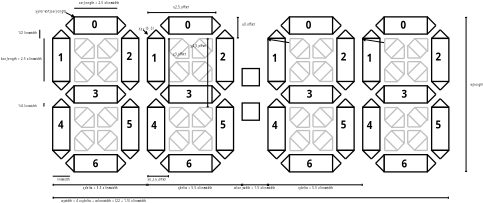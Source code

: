 <?xml version="1.0" encoding="UTF-8"?>
<dia:diagram xmlns:dia="http://www.lysator.liu.se/~alla/dia/">
  <dia:layer name="Achtergrond" visible="true" active="true">
    <dia:object type="Standard - Line" version="0" id="O0">
      <dia:attribute name="obj_pos">
        <dia:point val="7,37"/>
      </dia:attribute>
      <dia:attribute name="obj_bb">
        <dia:rectangle val="6.95,36.95;11.05,37.05"/>
      </dia:attribute>
      <dia:attribute name="conn_endpoints">
        <dia:point val="7,37"/>
        <dia:point val="11,37"/>
      </dia:attribute>
      <dia:attribute name="numcp">
        <dia:int val="1"/>
      </dia:attribute>
    </dia:object>
    <dia:object type="Standard - Line" version="0" id="O1">
      <dia:attribute name="obj_pos">
        <dia:point val="5,5"/>
      </dia:attribute>
      <dia:attribute name="obj_bb">
        <dia:rectangle val="4.95,4.95;5.05,15.05"/>
      </dia:attribute>
      <dia:attribute name="conn_endpoints">
        <dia:point val="5,5"/>
        <dia:point val="5,15"/>
      </dia:attribute>
      <dia:attribute name="numcp">
        <dia:int val="1"/>
      </dia:attribute>
    </dia:object>
    <dia:object type="Standard - Line" version="0" id="O2">
      <dia:attribute name="obj_pos">
        <dia:point val="4,3"/>
      </dia:attribute>
      <dia:attribute name="obj_bb">
        <dia:rectangle val="3.95,2.95;4.05,5.05"/>
      </dia:attribute>
      <dia:attribute name="conn_endpoints">
        <dia:point val="4,3"/>
        <dia:point val="4,5"/>
      </dia:attribute>
      <dia:attribute name="numcp">
        <dia:int val="1"/>
      </dia:attribute>
    </dia:object>
    <dia:object type="Standard - Line" version="0" id="O3">
      <dia:attribute name="obj_pos">
        <dia:point val="22,4"/>
      </dia:attribute>
      <dia:attribute name="obj_bb">
        <dia:rectangle val="21.95,-0.05;22.05,4.05"/>
      </dia:attribute>
      <dia:attribute name="conn_endpoints">
        <dia:point val="22,4"/>
        <dia:point val="22,0"/>
      </dia:attribute>
      <dia:attribute name="numcp">
        <dia:int val="1"/>
      </dia:attribute>
      <dia:connections>
        <dia:connection handle="0" to="O134" connection="15"/>
        <dia:connection handle="1" to="O134" connection="4"/>
      </dia:connections>
    </dia:object>
    <dia:object type="Standard - Line" version="0" id="O4">
      <dia:attribute name="obj_pos">
        <dia:point val="12,-2"/>
      </dia:attribute>
      <dia:attribute name="obj_bb">
        <dia:rectangle val="11.95,-2.05;22.05,-1.95"/>
      </dia:attribute>
      <dia:attribute name="conn_endpoints">
        <dia:point val="12,-2"/>
        <dia:point val="22,-2"/>
      </dia:attribute>
      <dia:attribute name="numcp">
        <dia:int val="1"/>
      </dia:attribute>
    </dia:object>
    <dia:object type="Standard - Text" version="1" id="O5">
      <dia:attribute name="obj_pos">
        <dia:point val="13,-3"/>
      </dia:attribute>
      <dia:attribute name="obj_bb">
        <dia:rectangle val="13,-3.595;22.085,-2.848"/>
      </dia:attribute>
      <dia:attribute name="text">
        <dia:composite type="text">
          <dia:attribute name="string">
            <dia:string>#bar_length = 2.5 x linewidth#</dia:string>
          </dia:attribute>
          <dia:attribute name="font">
            <dia:font family="sans" style="0" name="Helvetica"/>
          </dia:attribute>
          <dia:attribute name="height">
            <dia:real val="0.8"/>
          </dia:attribute>
          <dia:attribute name="pos">
            <dia:point val="13,-3"/>
          </dia:attribute>
          <dia:attribute name="color">
            <dia:color val="#000000"/>
          </dia:attribute>
          <dia:attribute name="alignment">
            <dia:enum val="0"/>
          </dia:attribute>
        </dia:composite>
      </dia:attribute>
      <dia:attribute name="valign">
        <dia:enum val="3"/>
      </dia:attribute>
    </dia:object>
    <dia:object type="Standard - Text" version="1" id="O6">
      <dia:attribute name="obj_pos">
        <dia:point val="8,38"/>
      </dia:attribute>
      <dia:attribute name="obj_bb">
        <dia:rectangle val="8,37.405;10.918,38.153"/>
      </dia:attribute>
      <dia:attribute name="text">
        <dia:composite type="text">
          <dia:attribute name="string">
            <dia:string>#linewidth#</dia:string>
          </dia:attribute>
          <dia:attribute name="font">
            <dia:font family="sans" style="0" name="Helvetica"/>
          </dia:attribute>
          <dia:attribute name="height">
            <dia:real val="0.8"/>
          </dia:attribute>
          <dia:attribute name="pos">
            <dia:point val="8,38"/>
          </dia:attribute>
          <dia:attribute name="color">
            <dia:color val="#000000"/>
          </dia:attribute>
          <dia:attribute name="alignment">
            <dia:enum val="0"/>
          </dia:attribute>
        </dia:composite>
      </dia:attribute>
      <dia:attribute name="valign">
        <dia:enum val="3"/>
      </dia:attribute>
    </dia:object>
    <dia:object type="Standard - Text" version="1" id="O7">
      <dia:attribute name="obj_pos">
        <dia:point val="-1,4"/>
      </dia:attribute>
      <dia:attribute name="obj_bb">
        <dia:rectangle val="-1,3.405;3.15,4.152"/>
      </dia:attribute>
      <dia:attribute name="text">
        <dia:composite type="text">
          <dia:attribute name="string">
            <dia:string>#1/2 linewidth#</dia:string>
          </dia:attribute>
          <dia:attribute name="font">
            <dia:font family="sans" style="0" name="Helvetica"/>
          </dia:attribute>
          <dia:attribute name="height">
            <dia:real val="0.8"/>
          </dia:attribute>
          <dia:attribute name="pos">
            <dia:point val="-1,4"/>
          </dia:attribute>
          <dia:attribute name="color">
            <dia:color val="#000000"/>
          </dia:attribute>
          <dia:attribute name="alignment">
            <dia:enum val="0"/>
          </dia:attribute>
        </dia:composite>
      </dia:attribute>
      <dia:attribute name="valign">
        <dia:enum val="3"/>
      </dia:attribute>
    </dia:object>
    <dia:object type="Standard - Text" version="1" id="O8">
      <dia:attribute name="obj_pos">
        <dia:point val="3,-1"/>
      </dia:attribute>
      <dia:attribute name="obj_bb">
        <dia:rectangle val="3,-1.595;10.277,-0.848"/>
      </dia:attribute>
      <dia:attribute name="text">
        <dia:composite type="text">
          <dia:attribute name="string">
            <dia:string>#x,y for vert_bar_length#</dia:string>
          </dia:attribute>
          <dia:attribute name="font">
            <dia:font family="sans" style="0" name="Helvetica"/>
          </dia:attribute>
          <dia:attribute name="height">
            <dia:real val="0.8"/>
          </dia:attribute>
          <dia:attribute name="pos">
            <dia:point val="3,-1"/>
          </dia:attribute>
          <dia:attribute name="color">
            <dia:color val="#000000"/>
          </dia:attribute>
          <dia:attribute name="alignment">
            <dia:enum val="0"/>
          </dia:attribute>
        </dia:composite>
      </dia:attribute>
      <dia:attribute name="valign">
        <dia:enum val="3"/>
      </dia:attribute>
    </dia:object>
    <dia:object type="Standard - Line" version="0" id="O9">
      <dia:attribute name="obj_pos">
        <dia:point val="10,-1"/>
      </dia:attribute>
      <dia:attribute name="obj_bb">
        <dia:rectangle val="9.933,-1.067;12.1,0.07"/>
      </dia:attribute>
      <dia:attribute name="conn_endpoints">
        <dia:point val="10,-1"/>
        <dia:point val="12,0"/>
      </dia:attribute>
      <dia:attribute name="numcp">
        <dia:int val="1"/>
      </dia:attribute>
      <dia:attribute name="end_arrow">
        <dia:enum val="3"/>
      </dia:attribute>
      <dia:attribute name="end_arrow_length">
        <dia:real val="0.5"/>
      </dia:attribute>
      <dia:attribute name="end_arrow_width">
        <dia:real val="0.5"/>
      </dia:attribute>
      <dia:connections>
        <dia:connection handle="1" to="O134" connection="0"/>
      </dia:connections>
    </dia:object>
    <dia:object type="Standard - Line" version="0" id="O10">
      <dia:attribute name="obj_pos">
        <dia:point val="5,20"/>
      </dia:attribute>
      <dia:attribute name="obj_bb">
        <dia:rectangle val="4.886,19.947;5.053,20.878"/>
      </dia:attribute>
      <dia:attribute name="conn_endpoints">
        <dia:point val="5,20"/>
        <dia:point val="4.94,20.825"/>
      </dia:attribute>
      <dia:attribute name="numcp">
        <dia:int val="1"/>
      </dia:attribute>
    </dia:object>
    <dia:object type="Standard - Text" version="1" id="O11">
      <dia:attribute name="obj_pos">
        <dia:point val="-1,21"/>
      </dia:attribute>
      <dia:attribute name="obj_bb">
        <dia:rectangle val="-1,20.405;3.15,21.152"/>
      </dia:attribute>
      <dia:attribute name="text">
        <dia:composite type="text">
          <dia:attribute name="string">
            <dia:string>#1/4 linewidth#</dia:string>
          </dia:attribute>
          <dia:attribute name="font">
            <dia:font family="sans" style="0" name="Helvetica"/>
          </dia:attribute>
          <dia:attribute name="height">
            <dia:real val="0.8"/>
          </dia:attribute>
          <dia:attribute name="pos">
            <dia:point val="-1,21"/>
          </dia:attribute>
          <dia:attribute name="color">
            <dia:color val="#000000"/>
          </dia:attribute>
          <dia:attribute name="alignment">
            <dia:enum val="0"/>
          </dia:attribute>
        </dia:composite>
      </dia:attribute>
      <dia:attribute name="valign">
        <dia:enum val="3"/>
      </dia:attribute>
    </dia:object>
    <dia:object type="Flowchart - Box" version="0" id="O12">
      <dia:attribute name="obj_pos">
        <dia:point val="51,12"/>
      </dia:attribute>
      <dia:attribute name="obj_bb">
        <dia:rectangle val="50.85,11.85;55.15,16.15"/>
      </dia:attribute>
      <dia:attribute name="elem_corner">
        <dia:point val="51,12"/>
      </dia:attribute>
      <dia:attribute name="elem_width">
        <dia:real val="4"/>
      </dia:attribute>
      <dia:attribute name="elem_height">
        <dia:real val="4"/>
      </dia:attribute>
      <dia:attribute name="border_width">
        <dia:real val="0.3"/>
      </dia:attribute>
      <dia:attribute name="show_background">
        <dia:boolean val="true"/>
      </dia:attribute>
      <dia:attribute name="padding">
        <dia:real val="0.5"/>
      </dia:attribute>
      <dia:attribute name="text">
        <dia:composite type="text">
          <dia:attribute name="string">
            <dia:string>##</dia:string>
          </dia:attribute>
          <dia:attribute name="font">
            <dia:font family="sans" style="0" name="Helvetica"/>
          </dia:attribute>
          <dia:attribute name="height">
            <dia:real val="0.8"/>
          </dia:attribute>
          <dia:attribute name="pos">
            <dia:point val="53,14.195"/>
          </dia:attribute>
          <dia:attribute name="color">
            <dia:color val="#000000"/>
          </dia:attribute>
          <dia:attribute name="alignment">
            <dia:enum val="1"/>
          </dia:attribute>
        </dia:composite>
      </dia:attribute>
    </dia:object>
    <dia:object type="Standard - Line" version="0" id="O13">
      <dia:attribute name="obj_pos">
        <dia:point val="51,39"/>
      </dia:attribute>
      <dia:attribute name="obj_bb">
        <dia:rectangle val="50.929,38.679;57.071,39.321"/>
      </dia:attribute>
      <dia:attribute name="conn_endpoints">
        <dia:point val="51,39"/>
        <dia:point val="57,39"/>
      </dia:attribute>
      <dia:attribute name="numcp">
        <dia:int val="1"/>
      </dia:attribute>
      <dia:attribute name="start_arrow">
        <dia:enum val="13"/>
      </dia:attribute>
      <dia:attribute name="start_arrow_length">
        <dia:real val="0.5"/>
      </dia:attribute>
      <dia:attribute name="start_arrow_width">
        <dia:real val="0.5"/>
      </dia:attribute>
      <dia:attribute name="end_arrow">
        <dia:enum val="13"/>
      </dia:attribute>
      <dia:attribute name="end_arrow_length">
        <dia:real val="0.5"/>
      </dia:attribute>
      <dia:attribute name="end_arrow_width">
        <dia:real val="0.5"/>
      </dia:attribute>
    </dia:object>
    <dia:object type="Standard - Text" version="1" id="O14">
      <dia:attribute name="obj_pos">
        <dia:point val="49,40"/>
      </dia:attribute>
      <dia:attribute name="obj_bb">
        <dia:rectangle val="49,39.386;58.484,40.19"/>
      </dia:attribute>
      <dia:attribute name="text">
        <dia:composite type="text">
          <dia:attribute name="string">
            <dia:string>#colon_width = 1.5 x linewidth#</dia:string>
          </dia:attribute>
          <dia:attribute name="font">
            <dia:font family="sans" style="0" name="Helvetica"/>
          </dia:attribute>
          <dia:attribute name="height">
            <dia:real val="0.8"/>
          </dia:attribute>
          <dia:attribute name="pos">
            <dia:point val="49,40"/>
          </dia:attribute>
          <dia:attribute name="color">
            <dia:color val="#000000"/>
          </dia:attribute>
          <dia:attribute name="alignment">
            <dia:enum val="0"/>
          </dia:attribute>
        </dia:composite>
      </dia:attribute>
      <dia:attribute name="valign">
        <dia:enum val="3"/>
      </dia:attribute>
    </dia:object>
    <dia:object type="Standard - Line" version="0" id="O15">
      <dia:attribute name="obj_pos">
        <dia:point val="103,0"/>
      </dia:attribute>
      <dia:attribute name="obj_bb">
        <dia:rectangle val="102.679,-0.071;103.321,36.071"/>
      </dia:attribute>
      <dia:attribute name="conn_endpoints">
        <dia:point val="103,0"/>
        <dia:point val="103,36"/>
      </dia:attribute>
      <dia:attribute name="numcp">
        <dia:int val="1"/>
      </dia:attribute>
      <dia:attribute name="start_arrow">
        <dia:enum val="13"/>
      </dia:attribute>
      <dia:attribute name="start_arrow_length">
        <dia:real val="0.5"/>
      </dia:attribute>
      <dia:attribute name="start_arrow_width">
        <dia:real val="0.5"/>
      </dia:attribute>
      <dia:attribute name="end_arrow">
        <dia:enum val="13"/>
      </dia:attribute>
      <dia:attribute name="end_arrow_length">
        <dia:real val="0.5"/>
      </dia:attribute>
      <dia:attribute name="end_arrow_width">
        <dia:real val="0.5"/>
      </dia:attribute>
    </dia:object>
    <dia:object type="Standard - Text" version="1" id="O16">
      <dia:attribute name="obj_pos">
        <dia:point val="104,16"/>
      </dia:attribute>
      <dia:attribute name="obj_bb">
        <dia:rectangle val="104,15.405;106.882,16.152"/>
      </dia:attribute>
      <dia:attribute name="text">
        <dia:composite type="text">
          <dia:attribute name="string">
            <dia:string>#w_height#</dia:string>
          </dia:attribute>
          <dia:attribute name="font">
            <dia:font family="sans" style="0" name="Helvetica"/>
          </dia:attribute>
          <dia:attribute name="height">
            <dia:real val="0.8"/>
          </dia:attribute>
          <dia:attribute name="pos">
            <dia:point val="104,16"/>
          </dia:attribute>
          <dia:attribute name="color">
            <dia:color val="#000000"/>
          </dia:attribute>
          <dia:attribute name="alignment">
            <dia:enum val="0"/>
          </dia:attribute>
        </dia:composite>
      </dia:attribute>
      <dia:attribute name="valign">
        <dia:enum val="3"/>
      </dia:attribute>
    </dia:object>
    <dia:object type="Standard - Text" version="1" id="O17">
      <dia:attribute name="obj_pos">
        <dia:point val="88,45"/>
      </dia:attribute>
      <dia:attribute name="obj_bb">
        <dia:rectangle val="88,44.405;88,45.153"/>
      </dia:attribute>
      <dia:attribute name="text">
        <dia:composite type="text">
          <dia:attribute name="string">
            <dia:string>##</dia:string>
          </dia:attribute>
          <dia:attribute name="font">
            <dia:font family="sans" style="0" name="Helvetica"/>
          </dia:attribute>
          <dia:attribute name="height">
            <dia:real val="0.8"/>
          </dia:attribute>
          <dia:attribute name="pos">
            <dia:point val="88,45"/>
          </dia:attribute>
          <dia:attribute name="color">
            <dia:color val="#000000"/>
          </dia:attribute>
          <dia:attribute name="alignment">
            <dia:enum val="0"/>
          </dia:attribute>
        </dia:composite>
      </dia:attribute>
      <dia:attribute name="valign">
        <dia:enum val="3"/>
      </dia:attribute>
    </dia:object>
    <dia:object type="Standard - Text" version="1" id="O18">
      <dia:attribute name="obj_pos">
        <dia:point val="106,43"/>
      </dia:attribute>
      <dia:attribute name="obj_bb">
        <dia:rectangle val="106,42.405;106,43.153"/>
      </dia:attribute>
      <dia:attribute name="text">
        <dia:composite type="text">
          <dia:attribute name="string">
            <dia:string>##</dia:string>
          </dia:attribute>
          <dia:attribute name="font">
            <dia:font family="sans" style="0" name="Helvetica"/>
          </dia:attribute>
          <dia:attribute name="height">
            <dia:real val="0.8"/>
          </dia:attribute>
          <dia:attribute name="pos">
            <dia:point val="106,43"/>
          </dia:attribute>
          <dia:attribute name="color">
            <dia:color val="#000000"/>
          </dia:attribute>
          <dia:attribute name="alignment">
            <dia:enum val="0"/>
          </dia:attribute>
        </dia:composite>
      </dia:attribute>
      <dia:attribute name="valign">
        <dia:enum val="3"/>
      </dia:attribute>
    </dia:object>
    <dia:object type="Standard - Text" version="1" id="O19">
      <dia:attribute name="obj_pos">
        <dia:point val="106,43"/>
      </dia:attribute>
      <dia:attribute name="obj_bb">
        <dia:rectangle val="106,42.405;106,43.153"/>
      </dia:attribute>
      <dia:attribute name="text">
        <dia:composite type="text">
          <dia:attribute name="string">
            <dia:string>##</dia:string>
          </dia:attribute>
          <dia:attribute name="font">
            <dia:font family="sans" style="0" name="Helvetica"/>
          </dia:attribute>
          <dia:attribute name="height">
            <dia:real val="0.8"/>
          </dia:attribute>
          <dia:attribute name="pos">
            <dia:point val="106,43"/>
          </dia:attribute>
          <dia:attribute name="color">
            <dia:color val="#000000"/>
          </dia:attribute>
          <dia:attribute name="alignment">
            <dia:enum val="0"/>
          </dia:attribute>
        </dia:composite>
      </dia:attribute>
      <dia:attribute name="valign">
        <dia:enum val="3"/>
      </dia:attribute>
    </dia:object>
    <dia:object type="Standard - Text" version="1" id="O20">
      <dia:attribute name="obj_pos">
        <dia:point val="106,43"/>
      </dia:attribute>
      <dia:attribute name="obj_bb">
        <dia:rectangle val="106,42.405;106,43.153"/>
      </dia:attribute>
      <dia:attribute name="text">
        <dia:composite type="text">
          <dia:attribute name="string">
            <dia:string>##</dia:string>
          </dia:attribute>
          <dia:attribute name="font">
            <dia:font family="sans" style="0" name="Helvetica"/>
          </dia:attribute>
          <dia:attribute name="height">
            <dia:real val="0.8"/>
          </dia:attribute>
          <dia:attribute name="pos">
            <dia:point val="106,43"/>
          </dia:attribute>
          <dia:attribute name="color">
            <dia:color val="#000000"/>
          </dia:attribute>
          <dia:attribute name="alignment">
            <dia:enum val="0"/>
          </dia:attribute>
        </dia:composite>
      </dia:attribute>
      <dia:attribute name="valign">
        <dia:enum val="3"/>
      </dia:attribute>
    </dia:object>
    <dia:object type="Standard - Text" version="1" id="O21">
      <dia:attribute name="obj_pos">
        <dia:point val="89,43"/>
      </dia:attribute>
      <dia:attribute name="obj_bb">
        <dia:rectangle val="89,42.405;89,43.153"/>
      </dia:attribute>
      <dia:attribute name="text">
        <dia:composite type="text">
          <dia:attribute name="string">
            <dia:string>##</dia:string>
          </dia:attribute>
          <dia:attribute name="font">
            <dia:font family="sans" style="0" name="Helvetica"/>
          </dia:attribute>
          <dia:attribute name="height">
            <dia:real val="0.8"/>
          </dia:attribute>
          <dia:attribute name="pos">
            <dia:point val="89,43"/>
          </dia:attribute>
          <dia:attribute name="color">
            <dia:color val="#000000"/>
          </dia:attribute>
          <dia:attribute name="alignment">
            <dia:enum val="0"/>
          </dia:attribute>
        </dia:composite>
      </dia:attribute>
      <dia:attribute name="valign">
        <dia:enum val="3"/>
      </dia:attribute>
    </dia:object>
    <dia:object type="Standard - Text" version="1" id="O22">
      <dia:attribute name="obj_pos">
        <dia:point val="14,40"/>
      </dia:attribute>
      <dia:attribute name="obj_bb">
        <dia:rectangle val="14,39.405;14,40.153"/>
      </dia:attribute>
      <dia:attribute name="text">
        <dia:composite type="text">
          <dia:attribute name="string">
            <dia:string>##</dia:string>
          </dia:attribute>
          <dia:attribute name="font">
            <dia:font family="sans" style="0" name="Helvetica"/>
          </dia:attribute>
          <dia:attribute name="height">
            <dia:real val="0.8"/>
          </dia:attribute>
          <dia:attribute name="pos">
            <dia:point val="14,40"/>
          </dia:attribute>
          <dia:attribute name="color">
            <dia:color val="#000000"/>
          </dia:attribute>
          <dia:attribute name="alignment">
            <dia:enum val="0"/>
          </dia:attribute>
        </dia:composite>
      </dia:attribute>
      <dia:attribute name="valign">
        <dia:enum val="3"/>
      </dia:attribute>
    </dia:object>
    <dia:object type="Standard - Text" version="1" id="O23">
      <dia:attribute name="obj_pos">
        <dia:point val="18,40"/>
      </dia:attribute>
      <dia:attribute name="obj_bb">
        <dia:rectangle val="18,39.405;18,40.153"/>
      </dia:attribute>
      <dia:attribute name="text">
        <dia:composite type="text">
          <dia:attribute name="string">
            <dia:string>##</dia:string>
          </dia:attribute>
          <dia:attribute name="font">
            <dia:font family="sans" style="0" name="Helvetica"/>
          </dia:attribute>
          <dia:attribute name="height">
            <dia:real val="0.8"/>
          </dia:attribute>
          <dia:attribute name="pos">
            <dia:point val="18,40"/>
          </dia:attribute>
          <dia:attribute name="color">
            <dia:color val="#000000"/>
          </dia:attribute>
          <dia:attribute name="alignment">
            <dia:enum val="0"/>
          </dia:attribute>
        </dia:composite>
      </dia:attribute>
      <dia:attribute name="valign">
        <dia:enum val="3"/>
      </dia:attribute>
    </dia:object>
    <dia:object type="Standard - Text" version="1" id="O24">
      <dia:attribute name="obj_pos">
        <dia:point val="9,43"/>
      </dia:attribute>
      <dia:attribute name="obj_bb">
        <dia:rectangle val="9,42.386;28.831,43.19"/>
      </dia:attribute>
      <dia:attribute name="text">
        <dia:composite type="text">
          <dia:attribute name="string">
            <dia:string>#w_width = 4 x x_delta + colonwidth = (22 + 1.5) x linewidth  #</dia:string>
          </dia:attribute>
          <dia:attribute name="font">
            <dia:font family="sans" style="0" name="Helvetica"/>
          </dia:attribute>
          <dia:attribute name="height">
            <dia:real val="0.8"/>
          </dia:attribute>
          <dia:attribute name="pos">
            <dia:point val="9,43"/>
          </dia:attribute>
          <dia:attribute name="color">
            <dia:color val="#000000"/>
          </dia:attribute>
          <dia:attribute name="alignment">
            <dia:enum val="0"/>
          </dia:attribute>
        </dia:composite>
      </dia:attribute>
      <dia:attribute name="valign">
        <dia:enum val="3"/>
      </dia:attribute>
    </dia:object>
    <dia:object type="Standard - Line" version="0" id="O25">
      <dia:attribute name="obj_pos">
        <dia:point val="4,3"/>
      </dia:attribute>
      <dia:attribute name="obj_bb">
        <dia:rectangle val="4,3;4,3"/>
      </dia:attribute>
      <dia:attribute name="conn_endpoints">
        <dia:point val="4,3"/>
        <dia:point val="4,3"/>
      </dia:attribute>
      <dia:attribute name="numcp">
        <dia:int val="1"/>
      </dia:attribute>
      <dia:attribute name="line_style">
        <dia:enum val="4"/>
      </dia:attribute>
    </dia:object>
    <dia:object type="Standard - Text" version="1" id="O26">
      <dia:attribute name="obj_pos">
        <dia:point val="25,10"/>
      </dia:attribute>
      <dia:attribute name="obj_bb">
        <dia:rectangle val="25,9.405;25,10.152"/>
      </dia:attribute>
      <dia:attribute name="text">
        <dia:composite type="text">
          <dia:attribute name="string">
            <dia:string>##</dia:string>
          </dia:attribute>
          <dia:attribute name="font">
            <dia:font family="sans" style="0" name="Helvetica"/>
          </dia:attribute>
          <dia:attribute name="height">
            <dia:real val="0.8"/>
          </dia:attribute>
          <dia:attribute name="pos">
            <dia:point val="25,10"/>
          </dia:attribute>
          <dia:attribute name="color">
            <dia:color val="#000000"/>
          </dia:attribute>
          <dia:attribute name="alignment">
            <dia:enum val="0"/>
          </dia:attribute>
        </dia:composite>
      </dia:attribute>
      <dia:attribute name="valign">
        <dia:enum val="3"/>
      </dia:attribute>
      <dia:connections>
        <dia:connection handle="0" to="O125" connection="16"/>
      </dia:connections>
    </dia:object>
    <dia:object type="Standard - Line" version="0" id="O27">
      <dia:attribute name="obj_pos">
        <dia:point val="27,15"/>
      </dia:attribute>
      <dia:attribute name="obj_bb">
        <dia:rectangle val="22.85,14.85;27.15,15.15"/>
      </dia:attribute>
      <dia:attribute name="conn_endpoints">
        <dia:point val="27,15"/>
        <dia:point val="23,15"/>
      </dia:attribute>
      <dia:attribute name="numcp">
        <dia:int val="1"/>
      </dia:attribute>
      <dia:attribute name="line_width">
        <dia:real val="0.3"/>
      </dia:attribute>
      <dia:connections>
        <dia:connection handle="0" to="O125" connection="15"/>
        <dia:connection handle="1" to="O125" connection="11"/>
      </dia:connections>
    </dia:object>
    <dia:object type="Standard - Text" version="1" id="O28">
      <dia:attribute name="obj_pos">
        <dia:point val="25,26"/>
      </dia:attribute>
      <dia:attribute name="obj_bb">
        <dia:rectangle val="25,25.405;25,26.152"/>
      </dia:attribute>
      <dia:attribute name="text">
        <dia:composite type="text">
          <dia:attribute name="string">
            <dia:string>##</dia:string>
          </dia:attribute>
          <dia:attribute name="font">
            <dia:font family="sans" style="0" name="Helvetica"/>
          </dia:attribute>
          <dia:attribute name="height">
            <dia:real val="0.8"/>
          </dia:attribute>
          <dia:attribute name="pos">
            <dia:point val="25,26"/>
          </dia:attribute>
          <dia:attribute name="color">
            <dia:color val="#000000"/>
          </dia:attribute>
          <dia:attribute name="alignment">
            <dia:enum val="0"/>
          </dia:attribute>
        </dia:composite>
      </dia:attribute>
      <dia:attribute name="valign">
        <dia:enum val="3"/>
      </dia:attribute>
      <dia:connections>
        <dia:connection handle="0" to="O47" connection="16"/>
      </dia:connections>
    </dia:object>
    <dia:object type="Flowchart - Box" version="0" id="O29">
      <dia:attribute name="obj_pos">
        <dia:point val="51,20"/>
      </dia:attribute>
      <dia:attribute name="obj_bb">
        <dia:rectangle val="50.85,19.85;55.15,24.15"/>
      </dia:attribute>
      <dia:attribute name="elem_corner">
        <dia:point val="51,20"/>
      </dia:attribute>
      <dia:attribute name="elem_width">
        <dia:real val="4"/>
      </dia:attribute>
      <dia:attribute name="elem_height">
        <dia:real val="4"/>
      </dia:attribute>
      <dia:attribute name="border_width">
        <dia:real val="0.3"/>
      </dia:attribute>
      <dia:attribute name="show_background">
        <dia:boolean val="true"/>
      </dia:attribute>
      <dia:attribute name="padding">
        <dia:real val="0.5"/>
      </dia:attribute>
      <dia:attribute name="text">
        <dia:composite type="text">
          <dia:attribute name="string">
            <dia:string>##</dia:string>
          </dia:attribute>
          <dia:attribute name="font">
            <dia:font family="sans" style="0" name="Helvetica"/>
          </dia:attribute>
          <dia:attribute name="height">
            <dia:real val="0.8"/>
          </dia:attribute>
          <dia:attribute name="pos">
            <dia:point val="53,22.195"/>
          </dia:attribute>
          <dia:attribute name="color">
            <dia:color val="#000000"/>
          </dia:attribute>
          <dia:attribute name="alignment">
            <dia:enum val="1"/>
          </dia:attribute>
        </dia:composite>
      </dia:attribute>
    </dia:object>
    <dia:object type="Standard - Line" version="0" id="O30">
      <dia:attribute name="obj_pos">
        <dia:point val="29,-1"/>
      </dia:attribute>
      <dia:attribute name="obj_bb">
        <dia:rectangle val="28.929,-1.321;45.071,-0.679"/>
      </dia:attribute>
      <dia:attribute name="conn_endpoints">
        <dia:point val="29,-1"/>
        <dia:point val="45,-1"/>
      </dia:attribute>
      <dia:attribute name="numcp">
        <dia:int val="1"/>
      </dia:attribute>
      <dia:attribute name="start_arrow">
        <dia:enum val="13"/>
      </dia:attribute>
      <dia:attribute name="start_arrow_length">
        <dia:real val="0.5"/>
      </dia:attribute>
      <dia:attribute name="start_arrow_width">
        <dia:real val="0.5"/>
      </dia:attribute>
      <dia:attribute name="end_arrow">
        <dia:enum val="13"/>
      </dia:attribute>
      <dia:attribute name="end_arrow_length">
        <dia:real val="0.5"/>
      </dia:attribute>
      <dia:attribute name="end_arrow_width">
        <dia:real val="0.5"/>
      </dia:attribute>
    </dia:object>
    <dia:object type="Standard - Text" version="1" id="O31">
      <dia:attribute name="obj_pos">
        <dia:point val="35,-2"/>
      </dia:attribute>
      <dia:attribute name="obj_bb">
        <dia:rectangle val="35,-2.595;38.965,-1.847"/>
      </dia:attribute>
      <dia:attribute name="text">
        <dia:composite type="text">
          <dia:attribute name="string">
            <dia:string>#x_2_5_offset#</dia:string>
          </dia:attribute>
          <dia:attribute name="font">
            <dia:font family="sans" style="0" name="Helvetica"/>
          </dia:attribute>
          <dia:attribute name="height">
            <dia:real val="0.8"/>
          </dia:attribute>
          <dia:attribute name="pos">
            <dia:point val="35,-2"/>
          </dia:attribute>
          <dia:attribute name="color">
            <dia:color val="#000000"/>
          </dia:attribute>
          <dia:attribute name="alignment">
            <dia:enum val="0"/>
          </dia:attribute>
        </dia:composite>
      </dia:attribute>
      <dia:attribute name="valign">
        <dia:enum val="3"/>
      </dia:attribute>
    </dia:object>
    <dia:object type="Standard - Line" version="0" id="O32">
      <dia:attribute name="obj_pos">
        <dia:point val="29,37"/>
      </dia:attribute>
      <dia:attribute name="obj_bb">
        <dia:rectangle val="28.929,36.679;34.071,37.321"/>
      </dia:attribute>
      <dia:attribute name="conn_endpoints">
        <dia:point val="29,37"/>
        <dia:point val="34,37"/>
      </dia:attribute>
      <dia:attribute name="numcp">
        <dia:int val="1"/>
      </dia:attribute>
      <dia:attribute name="start_arrow">
        <dia:enum val="13"/>
      </dia:attribute>
      <dia:attribute name="start_arrow_length">
        <dia:real val="0.5"/>
      </dia:attribute>
      <dia:attribute name="start_arrow_width">
        <dia:real val="0.5"/>
      </dia:attribute>
      <dia:attribute name="end_arrow">
        <dia:enum val="13"/>
      </dia:attribute>
      <dia:attribute name="end_arrow_length">
        <dia:real val="0.5"/>
      </dia:attribute>
      <dia:attribute name="end_arrow_width">
        <dia:real val="0.5"/>
      </dia:attribute>
    </dia:object>
    <dia:object type="Standard - Text" version="1" id="O33">
      <dia:attribute name="obj_pos">
        <dia:point val="29,38"/>
      </dia:attribute>
      <dia:attribute name="obj_bb">
        <dia:rectangle val="29,37.405;33.693,38.153"/>
      </dia:attribute>
      <dia:attribute name="text">
        <dia:composite type="text">
          <dia:attribute name="string">
            <dia:string>#x_0_3_6_offset#</dia:string>
          </dia:attribute>
          <dia:attribute name="font">
            <dia:font family="sans" style="0" name="Helvetica"/>
          </dia:attribute>
          <dia:attribute name="height">
            <dia:real val="0.8"/>
          </dia:attribute>
          <dia:attribute name="pos">
            <dia:point val="29,38"/>
          </dia:attribute>
          <dia:attribute name="color">
            <dia:color val="#000000"/>
          </dia:attribute>
          <dia:attribute name="alignment">
            <dia:enum val="0"/>
          </dia:attribute>
        </dia:composite>
      </dia:attribute>
      <dia:attribute name="valign">
        <dia:enum val="3"/>
      </dia:attribute>
    </dia:object>
    <dia:object type="Standard - Line" version="0" id="O34">
      <dia:attribute name="obj_pos">
        <dia:point val="50,0"/>
      </dia:attribute>
      <dia:attribute name="obj_bb">
        <dia:rectangle val="49.679,-0.071;50.321,5.071"/>
      </dia:attribute>
      <dia:attribute name="conn_endpoints">
        <dia:point val="50,0"/>
        <dia:point val="50,5"/>
      </dia:attribute>
      <dia:attribute name="numcp">
        <dia:int val="1"/>
      </dia:attribute>
      <dia:attribute name="start_arrow">
        <dia:enum val="13"/>
      </dia:attribute>
      <dia:attribute name="start_arrow_length">
        <dia:real val="0.5"/>
      </dia:attribute>
      <dia:attribute name="start_arrow_width">
        <dia:real val="0.5"/>
      </dia:attribute>
      <dia:attribute name="end_arrow">
        <dia:enum val="13"/>
      </dia:attribute>
      <dia:attribute name="end_arrow_length">
        <dia:real val="0.5"/>
      </dia:attribute>
      <dia:attribute name="end_arrow_width">
        <dia:real val="0.5"/>
      </dia:attribute>
    </dia:object>
    <dia:object type="Standard - Text" version="1" id="O35">
      <dia:attribute name="obj_pos">
        <dia:point val="51,2"/>
      </dia:attribute>
      <dia:attribute name="obj_bb">
        <dia:rectangle val="50.981,1.386;54.237,2.19"/>
      </dia:attribute>
      <dia:attribute name="text">
        <dia:composite type="text">
          <dia:attribute name="string">
            <dia:string>#y_0_offset#</dia:string>
          </dia:attribute>
          <dia:attribute name="font">
            <dia:font family="sans" style="0" name="Helvetica"/>
          </dia:attribute>
          <dia:attribute name="height">
            <dia:real val="0.8"/>
          </dia:attribute>
          <dia:attribute name="pos">
            <dia:point val="51,2"/>
          </dia:attribute>
          <dia:attribute name="color">
            <dia:color val="#000000"/>
          </dia:attribute>
          <dia:attribute name="alignment">
            <dia:enum val="0"/>
          </dia:attribute>
        </dia:composite>
      </dia:attribute>
      <dia:attribute name="valign">
        <dia:enum val="3"/>
      </dia:attribute>
    </dia:object>
    <dia:object type="Standard - Text" version="1" id="O36">
      <dia:attribute name="obj_pos">
        <dia:point val="57,8"/>
      </dia:attribute>
      <dia:attribute name="obj_bb">
        <dia:rectangle val="57,7.405;60.237,8.152"/>
      </dia:attribute>
      <dia:attribute name="text">
        <dia:composite type="text">
          <dia:attribute name="string">
            <dia:string>#y_6_offset#</dia:string>
          </dia:attribute>
          <dia:attribute name="font">
            <dia:font family="sans" style="0" name="Helvetica"/>
          </dia:attribute>
          <dia:attribute name="height">
            <dia:real val="0.8"/>
          </dia:attribute>
          <dia:attribute name="pos">
            <dia:point val="57,8"/>
          </dia:attribute>
          <dia:attribute name="color">
            <dia:color val="#000000"/>
          </dia:attribute>
          <dia:attribute name="alignment">
            <dia:enum val="0"/>
          </dia:attribute>
        </dia:composite>
      </dia:attribute>
      <dia:attribute name="valign">
        <dia:enum val="3"/>
      </dia:attribute>
    </dia:object>
    <dia:object type="Standard - Text" version="1" id="O37">
      <dia:attribute name="obj_pos">
        <dia:point val="19,40"/>
      </dia:attribute>
      <dia:attribute name="obj_bb">
        <dia:rectangle val="19,39.405;19,40.153"/>
      </dia:attribute>
      <dia:attribute name="text">
        <dia:composite type="text">
          <dia:attribute name="string">
            <dia:string>##</dia:string>
          </dia:attribute>
          <dia:attribute name="font">
            <dia:font family="sans" style="0" name="Helvetica"/>
          </dia:attribute>
          <dia:attribute name="height">
            <dia:real val="0.8"/>
          </dia:attribute>
          <dia:attribute name="pos">
            <dia:point val="19,40"/>
          </dia:attribute>
          <dia:attribute name="color">
            <dia:color val="#000000"/>
          </dia:attribute>
          <dia:attribute name="alignment">
            <dia:enum val="0"/>
          </dia:attribute>
        </dia:composite>
      </dia:attribute>
      <dia:attribute name="valign">
        <dia:enum val="3"/>
      </dia:attribute>
    </dia:object>
    <dia:object type="Standard - Text" version="1" id="O38">
      <dia:attribute name="obj_pos">
        <dia:point val="9,10"/>
      </dia:attribute>
      <dia:attribute name="obj_bb">
        <dia:rectangle val="9,9.405;9,10.152"/>
      </dia:attribute>
      <dia:attribute name="text">
        <dia:composite type="text">
          <dia:attribute name="string">
            <dia:string>##</dia:string>
          </dia:attribute>
          <dia:attribute name="font">
            <dia:font family="sans" style="0" name="Helvetica"/>
          </dia:attribute>
          <dia:attribute name="height">
            <dia:real val="0.8"/>
          </dia:attribute>
          <dia:attribute name="pos">
            <dia:point val="9,10"/>
          </dia:attribute>
          <dia:attribute name="color">
            <dia:color val="#000000"/>
          </dia:attribute>
          <dia:attribute name="alignment">
            <dia:enum val="0"/>
          </dia:attribute>
        </dia:composite>
      </dia:attribute>
      <dia:attribute name="valign">
        <dia:enum val="3"/>
      </dia:attribute>
      <dia:connections>
        <dia:connection handle="0" to="O39" connection="16"/>
      </dia:connections>
    </dia:object>
    <dia:object type="Flowchart - Box" version="0" id="O39">
      <dia:attribute name="obj_pos">
        <dia:point val="7,5"/>
      </dia:attribute>
      <dia:attribute name="obj_bb">
        <dia:rectangle val="6.85,4.85;11.15,15.15"/>
      </dia:attribute>
      <dia:attribute name="elem_corner">
        <dia:point val="7,5"/>
      </dia:attribute>
      <dia:attribute name="elem_width">
        <dia:real val="4"/>
      </dia:attribute>
      <dia:attribute name="elem_height">
        <dia:real val="10"/>
      </dia:attribute>
      <dia:attribute name="border_width">
        <dia:real val="0.3"/>
      </dia:attribute>
      <dia:attribute name="show_background">
        <dia:boolean val="true"/>
      </dia:attribute>
      <dia:attribute name="padding">
        <dia:real val="0.5"/>
      </dia:attribute>
      <dia:attribute name="text">
        <dia:composite type="text">
          <dia:attribute name="string">
            <dia:string>##</dia:string>
          </dia:attribute>
          <dia:attribute name="font">
            <dia:font family="sans" style="0" name="Helvetica"/>
          </dia:attribute>
          <dia:attribute name="height">
            <dia:real val="0.8"/>
          </dia:attribute>
          <dia:attribute name="pos">
            <dia:point val="9,10.195"/>
          </dia:attribute>
          <dia:attribute name="color">
            <dia:color val="#000000"/>
          </dia:attribute>
          <dia:attribute name="alignment">
            <dia:enum val="1"/>
          </dia:attribute>
        </dia:composite>
      </dia:attribute>
    </dia:object>
    <dia:object type="Standard - Line" version="0" id="O40">
      <dia:attribute name="obj_pos">
        <dia:point val="28,3"/>
      </dia:attribute>
      <dia:attribute name="obj_bb">
        <dia:rectangle val="27.929,2.929;29.079,4.079"/>
      </dia:attribute>
      <dia:attribute name="conn_endpoints">
        <dia:point val="28,3"/>
        <dia:point val="29,4"/>
      </dia:attribute>
      <dia:attribute name="numcp">
        <dia:int val="1"/>
      </dia:attribute>
      <dia:attribute name="end_arrow">
        <dia:enum val="3"/>
      </dia:attribute>
      <dia:attribute name="end_arrow_length">
        <dia:real val="0.5"/>
      </dia:attribute>
      <dia:attribute name="end_arrow_width">
        <dia:real val="0.5"/>
      </dia:attribute>
    </dia:object>
    <dia:group>
      <dia:object type="Standard - Line" version="0" id="O41">
        <dia:attribute name="obj_pos">
          <dia:point val="7,5"/>
        </dia:attribute>
        <dia:attribute name="obj_bb">
          <dia:rectangle val="6.788,2.788;9.212,5.212"/>
        </dia:attribute>
        <dia:attribute name="conn_endpoints">
          <dia:point val="7,5"/>
          <dia:point val="9,3"/>
        </dia:attribute>
        <dia:attribute name="numcp">
          <dia:int val="1"/>
        </dia:attribute>
        <dia:attribute name="line_width">
          <dia:real val="0.3"/>
        </dia:attribute>
      </dia:object>
      <dia:object type="Standard - Line" version="0" id="O42">
        <dia:attribute name="obj_pos">
          <dia:point val="11,5"/>
        </dia:attribute>
        <dia:attribute name="obj_bb">
          <dia:rectangle val="8.788,2.788;11.212,5.212"/>
        </dia:attribute>
        <dia:attribute name="conn_endpoints">
          <dia:point val="11,5"/>
          <dia:point val="9,3"/>
        </dia:attribute>
        <dia:attribute name="numcp">
          <dia:int val="1"/>
        </dia:attribute>
        <dia:attribute name="line_width">
          <dia:real val="0.3"/>
        </dia:attribute>
      </dia:object>
      <dia:object type="Standard - Line" version="0" id="O43">
        <dia:attribute name="obj_pos">
          <dia:point val="7,5"/>
        </dia:attribute>
        <dia:attribute name="obj_bb">
          <dia:rectangle val="6.85,4.85;11.15,5.15"/>
        </dia:attribute>
        <dia:attribute name="conn_endpoints">
          <dia:point val="7,5"/>
          <dia:point val="11,5"/>
        </dia:attribute>
        <dia:attribute name="numcp">
          <dia:int val="1"/>
        </dia:attribute>
        <dia:attribute name="line_width">
          <dia:real val="0.3"/>
        </dia:attribute>
      </dia:object>
    </dia:group>
    <dia:object type="Standard - Line" version="0" id="O44">
      <dia:attribute name="obj_pos">
        <dia:point val="7,15"/>
      </dia:attribute>
      <dia:attribute name="obj_bb">
        <dia:rectangle val="6.788,14.788;9.212,17.212"/>
      </dia:attribute>
      <dia:attribute name="conn_endpoints">
        <dia:point val="7,15"/>
        <dia:point val="9,17"/>
      </dia:attribute>
      <dia:attribute name="numcp">
        <dia:int val="1"/>
      </dia:attribute>
      <dia:attribute name="line_width">
        <dia:real val="0.3"/>
      </dia:attribute>
      <dia:connections>
        <dia:connection handle="0" to="O39" connection="11"/>
      </dia:connections>
    </dia:object>
    <dia:object type="Standard - Line" version="0" id="O45">
      <dia:attribute name="obj_pos">
        <dia:point val="9,17"/>
      </dia:attribute>
      <dia:attribute name="obj_bb">
        <dia:rectangle val="8.788,14.788;11.212,17.212"/>
      </dia:attribute>
      <dia:attribute name="conn_endpoints">
        <dia:point val="9,17"/>
        <dia:point val="11,15"/>
      </dia:attribute>
      <dia:attribute name="numcp">
        <dia:int val="1"/>
      </dia:attribute>
      <dia:attribute name="line_width">
        <dia:real val="0.3"/>
      </dia:attribute>
      <dia:connections>
        <dia:connection handle="1" to="O39" connection="15"/>
      </dia:connections>
    </dia:object>
    <dia:object type="Standard - Line" version="0" id="O46">
      <dia:attribute name="obj_pos">
        <dia:point val="11,15"/>
      </dia:attribute>
      <dia:attribute name="obj_bb">
        <dia:rectangle val="6.85,14.85;11.15,15.15"/>
      </dia:attribute>
      <dia:attribute name="conn_endpoints">
        <dia:point val="11,15"/>
        <dia:point val="7,15"/>
      </dia:attribute>
      <dia:attribute name="numcp">
        <dia:int val="1"/>
      </dia:attribute>
      <dia:attribute name="line_width">
        <dia:real val="0.3"/>
      </dia:attribute>
      <dia:connections>
        <dia:connection handle="0" to="O39" connection="15"/>
        <dia:connection handle="1" to="O39" connection="11"/>
      </dia:connections>
    </dia:object>
    <dia:group>
      <dia:object type="Flowchart - Box" version="0" id="O47">
        <dia:attribute name="obj_pos">
          <dia:point val="23,21"/>
        </dia:attribute>
        <dia:attribute name="obj_bb">
          <dia:rectangle val="22.85,20.85;27.15,31.15"/>
        </dia:attribute>
        <dia:attribute name="elem_corner">
          <dia:point val="23,21"/>
        </dia:attribute>
        <dia:attribute name="elem_width">
          <dia:real val="4"/>
        </dia:attribute>
        <dia:attribute name="elem_height">
          <dia:real val="10"/>
        </dia:attribute>
        <dia:attribute name="border_width">
          <dia:real val="0.3"/>
        </dia:attribute>
        <dia:attribute name="show_background">
          <dia:boolean val="true"/>
        </dia:attribute>
        <dia:attribute name="padding">
          <dia:real val="0.5"/>
        </dia:attribute>
        <dia:attribute name="text">
          <dia:composite type="text">
            <dia:attribute name="string">
              <dia:string>##</dia:string>
            </dia:attribute>
            <dia:attribute name="font">
              <dia:font family="sans" style="0" name="Helvetica"/>
            </dia:attribute>
            <dia:attribute name="height">
              <dia:real val="0.8"/>
            </dia:attribute>
            <dia:attribute name="pos">
              <dia:point val="25,26.195"/>
            </dia:attribute>
            <dia:attribute name="color">
              <dia:color val="#000000"/>
            </dia:attribute>
            <dia:attribute name="alignment">
              <dia:enum val="1"/>
            </dia:attribute>
          </dia:composite>
        </dia:attribute>
      </dia:object>
      <dia:group>
        <dia:object type="Standard - Line" version="0" id="O48">
          <dia:attribute name="obj_pos">
            <dia:point val="23,21"/>
          </dia:attribute>
          <dia:attribute name="obj_bb">
            <dia:rectangle val="22.788,18.788;25.212,21.212"/>
          </dia:attribute>
          <dia:attribute name="conn_endpoints">
            <dia:point val="23,21"/>
            <dia:point val="25,19"/>
          </dia:attribute>
          <dia:attribute name="numcp">
            <dia:int val="1"/>
          </dia:attribute>
          <dia:attribute name="line_width">
            <dia:real val="0.3"/>
          </dia:attribute>
        </dia:object>
        <dia:object type="Standard - Line" version="0" id="O49">
          <dia:attribute name="obj_pos">
            <dia:point val="27,21"/>
          </dia:attribute>
          <dia:attribute name="obj_bb">
            <dia:rectangle val="24.788,18.788;27.212,21.212"/>
          </dia:attribute>
          <dia:attribute name="conn_endpoints">
            <dia:point val="27,21"/>
            <dia:point val="25,19"/>
          </dia:attribute>
          <dia:attribute name="numcp">
            <dia:int val="1"/>
          </dia:attribute>
          <dia:attribute name="line_width">
            <dia:real val="0.3"/>
          </dia:attribute>
        </dia:object>
        <dia:object type="Standard - Line" version="0" id="O50">
          <dia:attribute name="obj_pos">
            <dia:point val="23,21"/>
          </dia:attribute>
          <dia:attribute name="obj_bb">
            <dia:rectangle val="22.85,20.85;27.15,21.15"/>
          </dia:attribute>
          <dia:attribute name="conn_endpoints">
            <dia:point val="23,21"/>
            <dia:point val="27,21"/>
          </dia:attribute>
          <dia:attribute name="numcp">
            <dia:int val="1"/>
          </dia:attribute>
          <dia:attribute name="line_width">
            <dia:real val="0.3"/>
          </dia:attribute>
        </dia:object>
      </dia:group>
      <dia:object type="Standard - Line" version="0" id="O51">
        <dia:attribute name="obj_pos">
          <dia:point val="23,31"/>
        </dia:attribute>
        <dia:attribute name="obj_bb">
          <dia:rectangle val="22.788,30.788;25.212,33.212"/>
        </dia:attribute>
        <dia:attribute name="conn_endpoints">
          <dia:point val="23,31"/>
          <dia:point val="25,33"/>
        </dia:attribute>
        <dia:attribute name="numcp">
          <dia:int val="1"/>
        </dia:attribute>
        <dia:attribute name="line_width">
          <dia:real val="0.3"/>
        </dia:attribute>
        <dia:connections>
          <dia:connection handle="0" to="O47" connection="11"/>
        </dia:connections>
      </dia:object>
      <dia:object type="Standard - Line" version="0" id="O52">
        <dia:attribute name="obj_pos">
          <dia:point val="25,33"/>
        </dia:attribute>
        <dia:attribute name="obj_bb">
          <dia:rectangle val="24.788,30.788;27.212,33.212"/>
        </dia:attribute>
        <dia:attribute name="conn_endpoints">
          <dia:point val="25,33"/>
          <dia:point val="27,31"/>
        </dia:attribute>
        <dia:attribute name="numcp">
          <dia:int val="1"/>
        </dia:attribute>
        <dia:attribute name="line_width">
          <dia:real val="0.3"/>
        </dia:attribute>
        <dia:connections>
          <dia:connection handle="1" to="O47" connection="15"/>
        </dia:connections>
      </dia:object>
      <dia:object type="Standard - Line" version="0" id="O53">
        <dia:attribute name="obj_pos">
          <dia:point val="27,31"/>
        </dia:attribute>
        <dia:attribute name="obj_bb">
          <dia:rectangle val="22.85,30.85;27.15,31.15"/>
        </dia:attribute>
        <dia:attribute name="conn_endpoints">
          <dia:point val="27,31"/>
          <dia:point val="23,31"/>
        </dia:attribute>
        <dia:attribute name="numcp">
          <dia:int val="1"/>
        </dia:attribute>
        <dia:attribute name="line_width">
          <dia:real val="0.3"/>
        </dia:attribute>
        <dia:connections>
          <dia:connection handle="0" to="O47" connection="15"/>
          <dia:connection handle="1" to="O47" connection="11"/>
        </dia:connections>
      </dia:object>
    </dia:group>
    <dia:group>
      <dia:object type="Flowchart - Box" version="0" id="O54">
        <dia:attribute name="obj_pos">
          <dia:point val="7,21"/>
        </dia:attribute>
        <dia:attribute name="obj_bb">
          <dia:rectangle val="6.85,20.85;11.15,31.15"/>
        </dia:attribute>
        <dia:attribute name="elem_corner">
          <dia:point val="7,21"/>
        </dia:attribute>
        <dia:attribute name="elem_width">
          <dia:real val="4"/>
        </dia:attribute>
        <dia:attribute name="elem_height">
          <dia:real val="10"/>
        </dia:attribute>
        <dia:attribute name="border_width">
          <dia:real val="0.3"/>
        </dia:attribute>
        <dia:attribute name="show_background">
          <dia:boolean val="true"/>
        </dia:attribute>
        <dia:attribute name="padding">
          <dia:real val="0.5"/>
        </dia:attribute>
        <dia:attribute name="text">
          <dia:composite type="text">
            <dia:attribute name="string">
              <dia:string>##</dia:string>
            </dia:attribute>
            <dia:attribute name="font">
              <dia:font family="sans" style="0" name="Helvetica"/>
            </dia:attribute>
            <dia:attribute name="height">
              <dia:real val="0.8"/>
            </dia:attribute>
            <dia:attribute name="pos">
              <dia:point val="9,26.195"/>
            </dia:attribute>
            <dia:attribute name="color">
              <dia:color val="#000000"/>
            </dia:attribute>
            <dia:attribute name="alignment">
              <dia:enum val="1"/>
            </dia:attribute>
          </dia:composite>
        </dia:attribute>
      </dia:object>
      <dia:group>
        <dia:object type="Standard - Line" version="0" id="O55">
          <dia:attribute name="obj_pos">
            <dia:point val="7,21"/>
          </dia:attribute>
          <dia:attribute name="obj_bb">
            <dia:rectangle val="6.788,18.788;9.212,21.212"/>
          </dia:attribute>
          <dia:attribute name="conn_endpoints">
            <dia:point val="7,21"/>
            <dia:point val="9,19"/>
          </dia:attribute>
          <dia:attribute name="numcp">
            <dia:int val="1"/>
          </dia:attribute>
          <dia:attribute name="line_width">
            <dia:real val="0.3"/>
          </dia:attribute>
        </dia:object>
        <dia:object type="Standard - Line" version="0" id="O56">
          <dia:attribute name="obj_pos">
            <dia:point val="11,21"/>
          </dia:attribute>
          <dia:attribute name="obj_bb">
            <dia:rectangle val="8.788,18.788;11.212,21.212"/>
          </dia:attribute>
          <dia:attribute name="conn_endpoints">
            <dia:point val="11,21"/>
            <dia:point val="9,19"/>
          </dia:attribute>
          <dia:attribute name="numcp">
            <dia:int val="1"/>
          </dia:attribute>
          <dia:attribute name="line_width">
            <dia:real val="0.3"/>
          </dia:attribute>
        </dia:object>
        <dia:object type="Standard - Line" version="0" id="O57">
          <dia:attribute name="obj_pos">
            <dia:point val="7,21"/>
          </dia:attribute>
          <dia:attribute name="obj_bb">
            <dia:rectangle val="6.85,20.85;11.15,21.15"/>
          </dia:attribute>
          <dia:attribute name="conn_endpoints">
            <dia:point val="7,21"/>
            <dia:point val="11,21"/>
          </dia:attribute>
          <dia:attribute name="numcp">
            <dia:int val="1"/>
          </dia:attribute>
          <dia:attribute name="line_width">
            <dia:real val="0.3"/>
          </dia:attribute>
        </dia:object>
      </dia:group>
      <dia:object type="Standard - Line" version="0" id="O58">
        <dia:attribute name="obj_pos">
          <dia:point val="7,31"/>
        </dia:attribute>
        <dia:attribute name="obj_bb">
          <dia:rectangle val="6.788,30.788;9.212,33.212"/>
        </dia:attribute>
        <dia:attribute name="conn_endpoints">
          <dia:point val="7,31"/>
          <dia:point val="9,33"/>
        </dia:attribute>
        <dia:attribute name="numcp">
          <dia:int val="1"/>
        </dia:attribute>
        <dia:attribute name="line_width">
          <dia:real val="0.3"/>
        </dia:attribute>
        <dia:connections>
          <dia:connection handle="0" to="O54" connection="11"/>
        </dia:connections>
      </dia:object>
      <dia:object type="Standard - Line" version="0" id="O59">
        <dia:attribute name="obj_pos">
          <dia:point val="9,33"/>
        </dia:attribute>
        <dia:attribute name="obj_bb">
          <dia:rectangle val="8.788,30.788;11.212,33.212"/>
        </dia:attribute>
        <dia:attribute name="conn_endpoints">
          <dia:point val="9,33"/>
          <dia:point val="11,31"/>
        </dia:attribute>
        <dia:attribute name="numcp">
          <dia:int val="1"/>
        </dia:attribute>
        <dia:attribute name="line_width">
          <dia:real val="0.3"/>
        </dia:attribute>
        <dia:connections>
          <dia:connection handle="1" to="O54" connection="15"/>
        </dia:connections>
      </dia:object>
      <dia:object type="Standard - Line" version="0" id="O60">
        <dia:attribute name="obj_pos">
          <dia:point val="11,31"/>
        </dia:attribute>
        <dia:attribute name="obj_bb">
          <dia:rectangle val="6.85,30.85;11.15,31.15"/>
        </dia:attribute>
        <dia:attribute name="conn_endpoints">
          <dia:point val="11,31"/>
          <dia:point val="7,31"/>
        </dia:attribute>
        <dia:attribute name="numcp">
          <dia:int val="1"/>
        </dia:attribute>
        <dia:attribute name="line_width">
          <dia:real val="0.3"/>
        </dia:attribute>
        <dia:connections>
          <dia:connection handle="0" to="O54" connection="15"/>
          <dia:connection handle="1" to="O54" connection="11"/>
        </dia:connections>
      </dia:object>
    </dia:group>
    <dia:group>
      <dia:group>
        <dia:object type="Standard - Line" version="0" id="O61">
          <dia:attribute name="obj_pos">
            <dia:point val="15,5"/>
          </dia:attribute>
          <dia:attribute name="obj_bb">
            <dia:rectangle val="14.788,4.788;16.93,6.847"/>
          </dia:attribute>
          <dia:attribute name="conn_endpoints">
            <dia:point val="15,5"/>
            <dia:point val="16.718,6.635"/>
          </dia:attribute>
          <dia:attribute name="numcp">
            <dia:int val="1"/>
          </dia:attribute>
          <dia:attribute name="line_color">
            <dia:color val="#bfbfbf"/>
          </dia:attribute>
          <dia:attribute name="line_width">
            <dia:real val="0.3"/>
          </dia:attribute>
        </dia:object>
        <dia:group>
          <dia:object type="Standard - Line" version="0" id="O62">
            <dia:attribute name="obj_pos">
              <dia:point val="12.1,5.05"/>
            </dia:attribute>
            <dia:attribute name="obj_bb">
              <dia:rectangle val="11.95,4.9;12.25,8.2"/>
            </dia:attribute>
            <dia:attribute name="conn_endpoints">
              <dia:point val="12.1,5.05"/>
              <dia:point val="12.1,8.05"/>
            </dia:attribute>
            <dia:attribute name="numcp">
              <dia:int val="1"/>
            </dia:attribute>
            <dia:attribute name="line_color">
              <dia:color val="#bfbfbf"/>
            </dia:attribute>
            <dia:attribute name="line_width">
              <dia:real val="0.3"/>
            </dia:attribute>
          </dia:object>
          <dia:object type="Standard - Line" version="0" id="O63">
            <dia:attribute name="obj_pos">
              <dia:point val="12.1,5.05"/>
            </dia:attribute>
            <dia:attribute name="obj_bb">
              <dia:rectangle val="11.95,4.9;15.25,5.2"/>
            </dia:attribute>
            <dia:attribute name="conn_endpoints">
              <dia:point val="12.1,5.05"/>
              <dia:point val="15.1,5.05"/>
            </dia:attribute>
            <dia:attribute name="numcp">
              <dia:int val="1"/>
            </dia:attribute>
            <dia:attribute name="line_color">
              <dia:color val="#bfbfbf"/>
            </dia:attribute>
            <dia:attribute name="line_width">
              <dia:real val="0.3"/>
            </dia:attribute>
          </dia:object>
          <dia:object type="Standard - Line" version="0" id="O64">
            <dia:attribute name="obj_pos">
              <dia:point val="15.1,5.05"/>
            </dia:attribute>
            <dia:attribute name="obj_bb">
              <dia:rectangle val="11.888,4.838;15.312,8.262"/>
            </dia:attribute>
            <dia:attribute name="conn_endpoints">
              <dia:point val="15.1,5.05"/>
              <dia:point val="12.1,8.05"/>
            </dia:attribute>
            <dia:attribute name="numcp">
              <dia:int val="1"/>
            </dia:attribute>
            <dia:attribute name="line_color">
              <dia:color val="#bfbfbf"/>
            </dia:attribute>
            <dia:attribute name="line_width">
              <dia:real val="0.3"/>
            </dia:attribute>
          </dia:object>
        </dia:group>
        <dia:group>
          <dia:object type="Standard - Line" version="0" id="O65">
            <dia:attribute name="obj_pos">
              <dia:point val="13.65,9.65"/>
            </dia:attribute>
            <dia:attribute name="obj_bb">
              <dia:rectangle val="13.5,9.5;16.8,9.8"/>
            </dia:attribute>
            <dia:attribute name="conn_endpoints">
              <dia:point val="13.65,9.65"/>
              <dia:point val="16.65,9.65"/>
            </dia:attribute>
            <dia:attribute name="numcp">
              <dia:int val="1"/>
            </dia:attribute>
            <dia:attribute name="line_color">
              <dia:color val="#bfbfbf"/>
            </dia:attribute>
            <dia:attribute name="line_width">
              <dia:real val="0.3"/>
            </dia:attribute>
          </dia:object>
          <dia:object type="Standard - Line" version="0" id="O66">
            <dia:attribute name="obj_pos">
              <dia:point val="16.65,6.65"/>
            </dia:attribute>
            <dia:attribute name="obj_bb">
              <dia:rectangle val="16.5,6.5;16.8,9.8"/>
            </dia:attribute>
            <dia:attribute name="conn_endpoints">
              <dia:point val="16.65,6.65"/>
              <dia:point val="16.65,9.65"/>
            </dia:attribute>
            <dia:attribute name="numcp">
              <dia:int val="1"/>
            </dia:attribute>
            <dia:attribute name="line_color">
              <dia:color val="#bfbfbf"/>
            </dia:attribute>
            <dia:attribute name="line_width">
              <dia:real val="0.3"/>
            </dia:attribute>
          </dia:object>
          <dia:object type="Standard - Line" version="0" id="O67">
            <dia:attribute name="obj_pos">
              <dia:point val="16.65,6.65"/>
            </dia:attribute>
            <dia:attribute name="obj_bb">
              <dia:rectangle val="13.438,6.438;16.862,9.862"/>
            </dia:attribute>
            <dia:attribute name="conn_endpoints">
              <dia:point val="16.65,6.65"/>
              <dia:point val="13.65,9.65"/>
            </dia:attribute>
            <dia:attribute name="numcp">
              <dia:int val="1"/>
            </dia:attribute>
            <dia:attribute name="line_color">
              <dia:color val="#bfbfbf"/>
            </dia:attribute>
            <dia:attribute name="line_width">
              <dia:real val="0.3"/>
            </dia:attribute>
          </dia:object>
        </dia:group>
        <dia:object type="Standard - Line" version="0" id="O68">
          <dia:attribute name="obj_pos">
            <dia:point val="12.1,8.05"/>
          </dia:attribute>
          <dia:attribute name="obj_bb">
            <dia:rectangle val="11.888,7.838;14.03,9.947"/>
          </dia:attribute>
          <dia:attribute name="conn_endpoints">
            <dia:point val="12.1,8.05"/>
            <dia:point val="13.818,9.735"/>
          </dia:attribute>
          <dia:attribute name="numcp">
            <dia:int val="1"/>
          </dia:attribute>
          <dia:attribute name="line_color">
            <dia:color val="#bfbfbf"/>
          </dia:attribute>
          <dia:attribute name="line_width">
            <dia:real val="0.3"/>
          </dia:attribute>
        </dia:object>
      </dia:group>
      <dia:group>
        <dia:object type="Standard - Line" version="0" id="O69">
          <dia:attribute name="obj_pos">
            <dia:point val="20.35,10.35"/>
          </dia:attribute>
          <dia:attribute name="obj_bb">
            <dia:rectangle val="20.138,10.138;22.28,12.197"/>
          </dia:attribute>
          <dia:attribute name="conn_endpoints">
            <dia:point val="20.35,10.35"/>
            <dia:point val="22.068,11.985"/>
          </dia:attribute>
          <dia:attribute name="numcp">
            <dia:int val="1"/>
          </dia:attribute>
          <dia:attribute name="line_color">
            <dia:color val="#bfbfbf"/>
          </dia:attribute>
          <dia:attribute name="line_width">
            <dia:real val="0.3"/>
          </dia:attribute>
        </dia:object>
        <dia:group>
          <dia:object type="Standard - Line" version="0" id="O70">
            <dia:attribute name="obj_pos">
              <dia:point val="17.45,10.4"/>
            </dia:attribute>
            <dia:attribute name="obj_bb">
              <dia:rectangle val="17.3,10.25;17.6,13.55"/>
            </dia:attribute>
            <dia:attribute name="conn_endpoints">
              <dia:point val="17.45,10.4"/>
              <dia:point val="17.45,13.4"/>
            </dia:attribute>
            <dia:attribute name="numcp">
              <dia:int val="1"/>
            </dia:attribute>
            <dia:attribute name="line_color">
              <dia:color val="#bfbfbf"/>
            </dia:attribute>
            <dia:attribute name="line_width">
              <dia:real val="0.3"/>
            </dia:attribute>
          </dia:object>
          <dia:object type="Standard - Line" version="0" id="O71">
            <dia:attribute name="obj_pos">
              <dia:point val="17.45,10.4"/>
            </dia:attribute>
            <dia:attribute name="obj_bb">
              <dia:rectangle val="17.3,10.25;20.6,10.55"/>
            </dia:attribute>
            <dia:attribute name="conn_endpoints">
              <dia:point val="17.45,10.4"/>
              <dia:point val="20.45,10.4"/>
            </dia:attribute>
            <dia:attribute name="numcp">
              <dia:int val="1"/>
            </dia:attribute>
            <dia:attribute name="line_color">
              <dia:color val="#bfbfbf"/>
            </dia:attribute>
            <dia:attribute name="line_width">
              <dia:real val="0.3"/>
            </dia:attribute>
          </dia:object>
          <dia:object type="Standard - Line" version="0" id="O72">
            <dia:attribute name="obj_pos">
              <dia:point val="20.45,10.4"/>
            </dia:attribute>
            <dia:attribute name="obj_bb">
              <dia:rectangle val="17.238,10.188;20.662,13.612"/>
            </dia:attribute>
            <dia:attribute name="conn_endpoints">
              <dia:point val="20.45,10.4"/>
              <dia:point val="17.45,13.4"/>
            </dia:attribute>
            <dia:attribute name="numcp">
              <dia:int val="1"/>
            </dia:attribute>
            <dia:attribute name="line_color">
              <dia:color val="#bfbfbf"/>
            </dia:attribute>
            <dia:attribute name="line_width">
              <dia:real val="0.3"/>
            </dia:attribute>
          </dia:object>
        </dia:group>
        <dia:group>
          <dia:object type="Standard - Line" version="0" id="O73">
            <dia:attribute name="obj_pos">
              <dia:point val="19,15"/>
            </dia:attribute>
            <dia:attribute name="obj_bb">
              <dia:rectangle val="18.85,14.85;22.15,15.15"/>
            </dia:attribute>
            <dia:attribute name="conn_endpoints">
              <dia:point val="19,15"/>
              <dia:point val="22,15"/>
            </dia:attribute>
            <dia:attribute name="numcp">
              <dia:int val="1"/>
            </dia:attribute>
            <dia:attribute name="line_color">
              <dia:color val="#bfbfbf"/>
            </dia:attribute>
            <dia:attribute name="line_width">
              <dia:real val="0.3"/>
            </dia:attribute>
          </dia:object>
          <dia:object type="Standard - Line" version="0" id="O74">
            <dia:attribute name="obj_pos">
              <dia:point val="22,12"/>
            </dia:attribute>
            <dia:attribute name="obj_bb">
              <dia:rectangle val="21.85,11.85;22.15,15.15"/>
            </dia:attribute>
            <dia:attribute name="conn_endpoints">
              <dia:point val="22,12"/>
              <dia:point val="22,15"/>
            </dia:attribute>
            <dia:attribute name="numcp">
              <dia:int val="1"/>
            </dia:attribute>
            <dia:attribute name="line_color">
              <dia:color val="#bfbfbf"/>
            </dia:attribute>
            <dia:attribute name="line_width">
              <dia:real val="0.3"/>
            </dia:attribute>
          </dia:object>
          <dia:object type="Standard - Line" version="0" id="O75">
            <dia:attribute name="obj_pos">
              <dia:point val="22,12"/>
            </dia:attribute>
            <dia:attribute name="obj_bb">
              <dia:rectangle val="18.788,11.788;22.212,15.212"/>
            </dia:attribute>
            <dia:attribute name="conn_endpoints">
              <dia:point val="22,12"/>
              <dia:point val="19,15"/>
            </dia:attribute>
            <dia:attribute name="numcp">
              <dia:int val="1"/>
            </dia:attribute>
            <dia:attribute name="line_color">
              <dia:color val="#bfbfbf"/>
            </dia:attribute>
            <dia:attribute name="line_width">
              <dia:real val="0.3"/>
            </dia:attribute>
          </dia:object>
        </dia:group>
        <dia:object type="Standard - Line" version="0" id="O76">
          <dia:attribute name="obj_pos">
            <dia:point val="17.45,13.4"/>
          </dia:attribute>
          <dia:attribute name="obj_bb">
            <dia:rectangle val="17.238,13.188;19.38,15.297"/>
          </dia:attribute>
          <dia:attribute name="conn_endpoints">
            <dia:point val="17.45,13.4"/>
            <dia:point val="19.168,15.085"/>
          </dia:attribute>
          <dia:attribute name="numcp">
            <dia:int val="1"/>
          </dia:attribute>
          <dia:attribute name="line_color">
            <dia:color val="#bfbfbf"/>
          </dia:attribute>
          <dia:attribute name="line_width">
            <dia:real val="0.3"/>
          </dia:attribute>
        </dia:object>
      </dia:group>
      <dia:group>
        <dia:object type="Standard - Line" version="0" id="O77">
          <dia:attribute name="obj_pos">
            <dia:point val="19.1,5.05"/>
          </dia:attribute>
          <dia:attribute name="obj_bb">
            <dia:rectangle val="18.888,4.838;22.312,8.262"/>
          </dia:attribute>
          <dia:attribute name="conn_endpoints">
            <dia:point val="19.1,5.05"/>
            <dia:point val="22.1,8.05"/>
          </dia:attribute>
          <dia:attribute name="numcp">
            <dia:int val="1"/>
          </dia:attribute>
          <dia:attribute name="line_color">
            <dia:color val="#bfbfbf"/>
          </dia:attribute>
          <dia:attribute name="line_width">
            <dia:real val="0.3"/>
          </dia:attribute>
        </dia:object>
        <dia:object type="Standard - Line" version="0" id="O78">
          <dia:attribute name="obj_pos">
            <dia:point val="22.1,5.05"/>
          </dia:attribute>
          <dia:attribute name="obj_bb">
            <dia:rectangle val="21.95,4.9;22.25,8.2"/>
          </dia:attribute>
          <dia:attribute name="conn_endpoints">
            <dia:point val="22.1,5.05"/>
            <dia:point val="22.1,8.05"/>
          </dia:attribute>
          <dia:attribute name="numcp">
            <dia:int val="1"/>
          </dia:attribute>
          <dia:attribute name="line_color">
            <dia:color val="#bfbfbf"/>
          </dia:attribute>
          <dia:attribute name="line_width">
            <dia:real val="0.3"/>
          </dia:attribute>
        </dia:object>
        <dia:object type="Standard - Line" version="0" id="O79">
          <dia:attribute name="obj_pos">
            <dia:point val="19.1,5.05"/>
          </dia:attribute>
          <dia:attribute name="obj_bb">
            <dia:rectangle val="18.95,4.9;22.25,5.2"/>
          </dia:attribute>
          <dia:attribute name="conn_endpoints">
            <dia:point val="19.1,5.05"/>
            <dia:point val="22.1,5.05"/>
          </dia:attribute>
          <dia:attribute name="numcp">
            <dia:int val="1"/>
          </dia:attribute>
          <dia:attribute name="line_color">
            <dia:color val="#bfbfbf"/>
          </dia:attribute>
          <dia:attribute name="line_width">
            <dia:real val="0.3"/>
          </dia:attribute>
        </dia:object>
      </dia:group>
      <dia:group>
        <dia:object type="Standard - Line" version="0" id="O80">
          <dia:attribute name="obj_pos">
            <dia:point val="13.65,10.4"/>
          </dia:attribute>
          <dia:attribute name="obj_bb">
            <dia:rectangle val="13.438,10.188;16.862,13.612"/>
          </dia:attribute>
          <dia:attribute name="conn_endpoints">
            <dia:point val="13.65,10.4"/>
            <dia:point val="16.65,13.4"/>
          </dia:attribute>
          <dia:attribute name="numcp">
            <dia:int val="1"/>
          </dia:attribute>
          <dia:attribute name="line_color">
            <dia:color val="#bfbfbf"/>
          </dia:attribute>
          <dia:attribute name="line_width">
            <dia:real val="0.3"/>
          </dia:attribute>
        </dia:object>
        <dia:object type="Standard - Line" version="0" id="O81">
          <dia:attribute name="obj_pos">
            <dia:point val="16.65,10.4"/>
          </dia:attribute>
          <dia:attribute name="obj_bb">
            <dia:rectangle val="16.5,10.25;16.8,13.55"/>
          </dia:attribute>
          <dia:attribute name="conn_endpoints">
            <dia:point val="16.65,10.4"/>
            <dia:point val="16.65,13.4"/>
          </dia:attribute>
          <dia:attribute name="numcp">
            <dia:int val="1"/>
          </dia:attribute>
          <dia:attribute name="line_color">
            <dia:color val="#bfbfbf"/>
          </dia:attribute>
          <dia:attribute name="line_width">
            <dia:real val="0.3"/>
          </dia:attribute>
        </dia:object>
        <dia:object type="Standard - Line" version="0" id="O82">
          <dia:attribute name="obj_pos">
            <dia:point val="13.65,10.4"/>
          </dia:attribute>
          <dia:attribute name="obj_bb">
            <dia:rectangle val="13.5,10.25;16.8,10.55"/>
          </dia:attribute>
          <dia:attribute name="conn_endpoints">
            <dia:point val="13.65,10.4"/>
            <dia:point val="16.65,10.4"/>
          </dia:attribute>
          <dia:attribute name="numcp">
            <dia:int val="1"/>
          </dia:attribute>
          <dia:attribute name="line_color">
            <dia:color val="#bfbfbf"/>
          </dia:attribute>
          <dia:attribute name="line_width">
            <dia:real val="0.3"/>
          </dia:attribute>
        </dia:object>
      </dia:group>
      <dia:group>
        <dia:object type="Standard - Line" version="0" id="O83">
          <dia:attribute name="obj_pos">
            <dia:point val="12.1,12.05"/>
          </dia:attribute>
          <dia:attribute name="obj_bb">
            <dia:rectangle val="11.95,11.9;12.25,15.2"/>
          </dia:attribute>
          <dia:attribute name="conn_endpoints">
            <dia:point val="12.1,12.05"/>
            <dia:point val="12.1,15.05"/>
          </dia:attribute>
          <dia:attribute name="numcp">
            <dia:int val="1"/>
          </dia:attribute>
          <dia:attribute name="line_color">
            <dia:color val="#bfbfbf"/>
          </dia:attribute>
          <dia:attribute name="line_width">
            <dia:real val="0.3"/>
          </dia:attribute>
        </dia:object>
        <dia:object type="Standard - Line" version="0" id="O84">
          <dia:attribute name="obj_pos">
            <dia:point val="15.1,15.05"/>
          </dia:attribute>
          <dia:attribute name="obj_bb">
            <dia:rectangle val="11.95,14.9;15.25,15.2"/>
          </dia:attribute>
          <dia:attribute name="conn_endpoints">
            <dia:point val="15.1,15.05"/>
            <dia:point val="12.1,15.05"/>
          </dia:attribute>
          <dia:attribute name="numcp">
            <dia:int val="1"/>
          </dia:attribute>
          <dia:attribute name="line_color">
            <dia:color val="#bfbfbf"/>
          </dia:attribute>
          <dia:attribute name="line_width">
            <dia:real val="0.3"/>
          </dia:attribute>
        </dia:object>
        <dia:object type="Standard - Line" version="0" id="O85">
          <dia:attribute name="obj_pos">
            <dia:point val="12.1,12.05"/>
          </dia:attribute>
          <dia:attribute name="obj_bb">
            <dia:rectangle val="11.888,11.838;15.312,15.262"/>
          </dia:attribute>
          <dia:attribute name="conn_endpoints">
            <dia:point val="12.1,12.05"/>
            <dia:point val="15.1,15.05"/>
          </dia:attribute>
          <dia:attribute name="numcp">
            <dia:int val="1"/>
          </dia:attribute>
          <dia:attribute name="line_color">
            <dia:color val="#bfbfbf"/>
          </dia:attribute>
          <dia:attribute name="line_width">
            <dia:real val="0.3"/>
          </dia:attribute>
        </dia:object>
      </dia:group>
      <dia:group>
        <dia:object type="Standard - Line" version="0" id="O86">
          <dia:attribute name="obj_pos">
            <dia:point val="17.45,6.55"/>
          </dia:attribute>
          <dia:attribute name="obj_bb">
            <dia:rectangle val="17.3,6.4;17.6,9.7"/>
          </dia:attribute>
          <dia:attribute name="conn_endpoints">
            <dia:point val="17.45,6.55"/>
            <dia:point val="17.45,9.55"/>
          </dia:attribute>
          <dia:attribute name="numcp">
            <dia:int val="1"/>
          </dia:attribute>
          <dia:attribute name="line_color">
            <dia:color val="#bfbfbf"/>
          </dia:attribute>
          <dia:attribute name="line_width">
            <dia:real val="0.3"/>
          </dia:attribute>
        </dia:object>
        <dia:object type="Standard - Line" version="0" id="O87">
          <dia:attribute name="obj_pos">
            <dia:point val="20.45,9.55"/>
          </dia:attribute>
          <dia:attribute name="obj_bb">
            <dia:rectangle val="17.3,9.4;20.6,9.7"/>
          </dia:attribute>
          <dia:attribute name="conn_endpoints">
            <dia:point val="20.45,9.55"/>
            <dia:point val="17.45,9.55"/>
          </dia:attribute>
          <dia:attribute name="numcp">
            <dia:int val="1"/>
          </dia:attribute>
          <dia:attribute name="line_color">
            <dia:color val="#bfbfbf"/>
          </dia:attribute>
          <dia:attribute name="line_width">
            <dia:real val="0.3"/>
          </dia:attribute>
        </dia:object>
        <dia:object type="Standard - Line" version="0" id="O88">
          <dia:attribute name="obj_pos">
            <dia:point val="17.45,6.55"/>
          </dia:attribute>
          <dia:attribute name="obj_bb">
            <dia:rectangle val="17.238,6.338;20.662,9.762"/>
          </dia:attribute>
          <dia:attribute name="conn_endpoints">
            <dia:point val="17.45,6.55"/>
            <dia:point val="20.45,9.55"/>
          </dia:attribute>
          <dia:attribute name="numcp">
            <dia:int val="1"/>
          </dia:attribute>
          <dia:attribute name="line_color">
            <dia:color val="#bfbfbf"/>
          </dia:attribute>
          <dia:attribute name="line_width">
            <dia:real val="0.3"/>
          </dia:attribute>
        </dia:object>
      </dia:group>
      <dia:object type="Standard - Line" version="0" id="O89">
        <dia:attribute name="obj_pos">
          <dia:point val="12.168,12.035"/>
        </dia:attribute>
        <dia:attribute name="obj_bb">
          <dia:rectangle val="11.956,10.123;13.98,12.247"/>
        </dia:attribute>
        <dia:attribute name="conn_endpoints">
          <dia:point val="12.168,12.035"/>
          <dia:point val="13.768,10.335"/>
        </dia:attribute>
        <dia:attribute name="numcp">
          <dia:int val="1"/>
        </dia:attribute>
        <dia:attribute name="line_color">
          <dia:color val="#bfbfbf"/>
        </dia:attribute>
        <dia:attribute name="line_width">
          <dia:real val="0.3"/>
        </dia:attribute>
      </dia:object>
      <dia:object type="Standard - Line" version="0" id="O90">
        <dia:attribute name="obj_pos">
          <dia:point val="15.005,15.052"/>
        </dia:attribute>
        <dia:attribute name="obj_bb">
          <dia:rectangle val="14.793,13.14;16.817,15.264"/>
        </dia:attribute>
        <dia:attribute name="conn_endpoints">
          <dia:point val="15.005,15.052"/>
          <dia:point val="16.605,13.352"/>
        </dia:attribute>
        <dia:attribute name="numcp">
          <dia:int val="1"/>
        </dia:attribute>
        <dia:attribute name="line_color">
          <dia:color val="#bfbfbf"/>
        </dia:attribute>
        <dia:attribute name="line_width">
          <dia:real val="0.3"/>
        </dia:attribute>
      </dia:object>
      <dia:object type="Standard - Line" version="0" id="O91">
        <dia:attribute name="obj_pos">
          <dia:point val="17.58,6.657"/>
        </dia:attribute>
        <dia:attribute name="obj_bb">
          <dia:rectangle val="17.368,4.745;19.392,6.869"/>
        </dia:attribute>
        <dia:attribute name="conn_endpoints">
          <dia:point val="17.58,6.657"/>
          <dia:point val="19.18,4.957"/>
        </dia:attribute>
        <dia:attribute name="numcp">
          <dia:int val="1"/>
        </dia:attribute>
        <dia:attribute name="line_color">
          <dia:color val="#bfbfbf"/>
        </dia:attribute>
        <dia:attribute name="line_width">
          <dia:real val="0.3"/>
        </dia:attribute>
      </dia:object>
      <dia:object type="Standard - Line" version="0" id="O92">
        <dia:attribute name="obj_pos">
          <dia:point val="20.405,9.512"/>
        </dia:attribute>
        <dia:attribute name="obj_bb">
          <dia:rectangle val="20.193,7.6;22.217,9.724"/>
        </dia:attribute>
        <dia:attribute name="conn_endpoints">
          <dia:point val="20.405,9.512"/>
          <dia:point val="22.005,7.812"/>
        </dia:attribute>
        <dia:attribute name="numcp">
          <dia:int val="1"/>
        </dia:attribute>
        <dia:attribute name="line_color">
          <dia:color val="#bfbfbf"/>
        </dia:attribute>
        <dia:attribute name="line_width">
          <dia:real val="0.3"/>
        </dia:attribute>
      </dia:object>
    </dia:group>
    <dia:group>
      <dia:group>
        <dia:object type="Standard - Line" version="0" id="O93">
          <dia:attribute name="obj_pos">
            <dia:point val="15,21"/>
          </dia:attribute>
          <dia:attribute name="obj_bb">
            <dia:rectangle val="14.788,20.788;16.93,22.847"/>
          </dia:attribute>
          <dia:attribute name="conn_endpoints">
            <dia:point val="15,21"/>
            <dia:point val="16.718,22.635"/>
          </dia:attribute>
          <dia:attribute name="numcp">
            <dia:int val="1"/>
          </dia:attribute>
          <dia:attribute name="line_color">
            <dia:color val="#bfbfbf"/>
          </dia:attribute>
          <dia:attribute name="line_width">
            <dia:real val="0.3"/>
          </dia:attribute>
        </dia:object>
        <dia:group>
          <dia:object type="Standard - Line" version="0" id="O94">
            <dia:attribute name="obj_pos">
              <dia:point val="12.1,21.05"/>
            </dia:attribute>
            <dia:attribute name="obj_bb">
              <dia:rectangle val="11.95,20.9;12.25,24.2"/>
            </dia:attribute>
            <dia:attribute name="conn_endpoints">
              <dia:point val="12.1,21.05"/>
              <dia:point val="12.1,24.05"/>
            </dia:attribute>
            <dia:attribute name="numcp">
              <dia:int val="1"/>
            </dia:attribute>
            <dia:attribute name="line_color">
              <dia:color val="#bfbfbf"/>
            </dia:attribute>
            <dia:attribute name="line_width">
              <dia:real val="0.3"/>
            </dia:attribute>
          </dia:object>
          <dia:object type="Standard - Line" version="0" id="O95">
            <dia:attribute name="obj_pos">
              <dia:point val="12.1,21.05"/>
            </dia:attribute>
            <dia:attribute name="obj_bb">
              <dia:rectangle val="11.95,20.9;15.25,21.2"/>
            </dia:attribute>
            <dia:attribute name="conn_endpoints">
              <dia:point val="12.1,21.05"/>
              <dia:point val="15.1,21.05"/>
            </dia:attribute>
            <dia:attribute name="numcp">
              <dia:int val="1"/>
            </dia:attribute>
            <dia:attribute name="line_color">
              <dia:color val="#bfbfbf"/>
            </dia:attribute>
            <dia:attribute name="line_width">
              <dia:real val="0.3"/>
            </dia:attribute>
          </dia:object>
          <dia:object type="Standard - Line" version="0" id="O96">
            <dia:attribute name="obj_pos">
              <dia:point val="15.1,21.05"/>
            </dia:attribute>
            <dia:attribute name="obj_bb">
              <dia:rectangle val="11.888,20.838;15.312,24.262"/>
            </dia:attribute>
            <dia:attribute name="conn_endpoints">
              <dia:point val="15.1,21.05"/>
              <dia:point val="12.1,24.05"/>
            </dia:attribute>
            <dia:attribute name="numcp">
              <dia:int val="1"/>
            </dia:attribute>
            <dia:attribute name="line_color">
              <dia:color val="#bfbfbf"/>
            </dia:attribute>
            <dia:attribute name="line_width">
              <dia:real val="0.3"/>
            </dia:attribute>
          </dia:object>
        </dia:group>
        <dia:group>
          <dia:object type="Standard - Line" version="0" id="O97">
            <dia:attribute name="obj_pos">
              <dia:point val="13.65,25.65"/>
            </dia:attribute>
            <dia:attribute name="obj_bb">
              <dia:rectangle val="13.5,25.5;16.8,25.8"/>
            </dia:attribute>
            <dia:attribute name="conn_endpoints">
              <dia:point val="13.65,25.65"/>
              <dia:point val="16.65,25.65"/>
            </dia:attribute>
            <dia:attribute name="numcp">
              <dia:int val="1"/>
            </dia:attribute>
            <dia:attribute name="line_color">
              <dia:color val="#bfbfbf"/>
            </dia:attribute>
            <dia:attribute name="line_width">
              <dia:real val="0.3"/>
            </dia:attribute>
          </dia:object>
          <dia:object type="Standard - Line" version="0" id="O98">
            <dia:attribute name="obj_pos">
              <dia:point val="16.65,22.65"/>
            </dia:attribute>
            <dia:attribute name="obj_bb">
              <dia:rectangle val="16.5,22.5;16.8,25.8"/>
            </dia:attribute>
            <dia:attribute name="conn_endpoints">
              <dia:point val="16.65,22.65"/>
              <dia:point val="16.65,25.65"/>
            </dia:attribute>
            <dia:attribute name="numcp">
              <dia:int val="1"/>
            </dia:attribute>
            <dia:attribute name="line_color">
              <dia:color val="#bfbfbf"/>
            </dia:attribute>
            <dia:attribute name="line_width">
              <dia:real val="0.3"/>
            </dia:attribute>
          </dia:object>
          <dia:object type="Standard - Line" version="0" id="O99">
            <dia:attribute name="obj_pos">
              <dia:point val="16.65,22.65"/>
            </dia:attribute>
            <dia:attribute name="obj_bb">
              <dia:rectangle val="13.438,22.438;16.862,25.862"/>
            </dia:attribute>
            <dia:attribute name="conn_endpoints">
              <dia:point val="16.65,22.65"/>
              <dia:point val="13.65,25.65"/>
            </dia:attribute>
            <dia:attribute name="numcp">
              <dia:int val="1"/>
            </dia:attribute>
            <dia:attribute name="line_color">
              <dia:color val="#bfbfbf"/>
            </dia:attribute>
            <dia:attribute name="line_width">
              <dia:real val="0.3"/>
            </dia:attribute>
          </dia:object>
        </dia:group>
        <dia:object type="Standard - Line" version="0" id="O100">
          <dia:attribute name="obj_pos">
            <dia:point val="12.1,24.05"/>
          </dia:attribute>
          <dia:attribute name="obj_bb">
            <dia:rectangle val="11.888,23.838;14.03,25.947"/>
          </dia:attribute>
          <dia:attribute name="conn_endpoints">
            <dia:point val="12.1,24.05"/>
            <dia:point val="13.818,25.735"/>
          </dia:attribute>
          <dia:attribute name="numcp">
            <dia:int val="1"/>
          </dia:attribute>
          <dia:attribute name="line_color">
            <dia:color val="#bfbfbf"/>
          </dia:attribute>
          <dia:attribute name="line_width">
            <dia:real val="0.3"/>
          </dia:attribute>
        </dia:object>
      </dia:group>
      <dia:group>
        <dia:object type="Standard - Line" version="0" id="O101">
          <dia:attribute name="obj_pos">
            <dia:point val="20.35,26.35"/>
          </dia:attribute>
          <dia:attribute name="obj_bb">
            <dia:rectangle val="20.138,26.138;22.28,28.197"/>
          </dia:attribute>
          <dia:attribute name="conn_endpoints">
            <dia:point val="20.35,26.35"/>
            <dia:point val="22.068,27.985"/>
          </dia:attribute>
          <dia:attribute name="numcp">
            <dia:int val="1"/>
          </dia:attribute>
          <dia:attribute name="line_color">
            <dia:color val="#bfbfbf"/>
          </dia:attribute>
          <dia:attribute name="line_width">
            <dia:real val="0.3"/>
          </dia:attribute>
        </dia:object>
        <dia:group>
          <dia:object type="Standard - Line" version="0" id="O102">
            <dia:attribute name="obj_pos">
              <dia:point val="17.45,26.4"/>
            </dia:attribute>
            <dia:attribute name="obj_bb">
              <dia:rectangle val="17.3,26.25;17.6,29.55"/>
            </dia:attribute>
            <dia:attribute name="conn_endpoints">
              <dia:point val="17.45,26.4"/>
              <dia:point val="17.45,29.4"/>
            </dia:attribute>
            <dia:attribute name="numcp">
              <dia:int val="1"/>
            </dia:attribute>
            <dia:attribute name="line_color">
              <dia:color val="#bfbfbf"/>
            </dia:attribute>
            <dia:attribute name="line_width">
              <dia:real val="0.3"/>
            </dia:attribute>
          </dia:object>
          <dia:object type="Standard - Line" version="0" id="O103">
            <dia:attribute name="obj_pos">
              <dia:point val="17.45,26.4"/>
            </dia:attribute>
            <dia:attribute name="obj_bb">
              <dia:rectangle val="17.3,26.25;20.6,26.55"/>
            </dia:attribute>
            <dia:attribute name="conn_endpoints">
              <dia:point val="17.45,26.4"/>
              <dia:point val="20.45,26.4"/>
            </dia:attribute>
            <dia:attribute name="numcp">
              <dia:int val="1"/>
            </dia:attribute>
            <dia:attribute name="line_color">
              <dia:color val="#bfbfbf"/>
            </dia:attribute>
            <dia:attribute name="line_width">
              <dia:real val="0.3"/>
            </dia:attribute>
          </dia:object>
          <dia:object type="Standard - Line" version="0" id="O104">
            <dia:attribute name="obj_pos">
              <dia:point val="20.45,26.4"/>
            </dia:attribute>
            <dia:attribute name="obj_bb">
              <dia:rectangle val="17.238,26.188;20.662,29.612"/>
            </dia:attribute>
            <dia:attribute name="conn_endpoints">
              <dia:point val="20.45,26.4"/>
              <dia:point val="17.45,29.4"/>
            </dia:attribute>
            <dia:attribute name="numcp">
              <dia:int val="1"/>
            </dia:attribute>
            <dia:attribute name="line_color">
              <dia:color val="#bfbfbf"/>
            </dia:attribute>
            <dia:attribute name="line_width">
              <dia:real val="0.3"/>
            </dia:attribute>
          </dia:object>
        </dia:group>
        <dia:group>
          <dia:object type="Standard - Line" version="0" id="O105">
            <dia:attribute name="obj_pos">
              <dia:point val="19,31"/>
            </dia:attribute>
            <dia:attribute name="obj_bb">
              <dia:rectangle val="18.85,30.85;22.15,31.15"/>
            </dia:attribute>
            <dia:attribute name="conn_endpoints">
              <dia:point val="19,31"/>
              <dia:point val="22,31"/>
            </dia:attribute>
            <dia:attribute name="numcp">
              <dia:int val="1"/>
            </dia:attribute>
            <dia:attribute name="line_color">
              <dia:color val="#bfbfbf"/>
            </dia:attribute>
            <dia:attribute name="line_width">
              <dia:real val="0.3"/>
            </dia:attribute>
          </dia:object>
          <dia:object type="Standard - Line" version="0" id="O106">
            <dia:attribute name="obj_pos">
              <dia:point val="22,28"/>
            </dia:attribute>
            <dia:attribute name="obj_bb">
              <dia:rectangle val="21.85,27.85;22.15,31.15"/>
            </dia:attribute>
            <dia:attribute name="conn_endpoints">
              <dia:point val="22,28"/>
              <dia:point val="22,31"/>
            </dia:attribute>
            <dia:attribute name="numcp">
              <dia:int val="1"/>
            </dia:attribute>
            <dia:attribute name="line_color">
              <dia:color val="#bfbfbf"/>
            </dia:attribute>
            <dia:attribute name="line_width">
              <dia:real val="0.3"/>
            </dia:attribute>
          </dia:object>
          <dia:object type="Standard - Line" version="0" id="O107">
            <dia:attribute name="obj_pos">
              <dia:point val="22,28"/>
            </dia:attribute>
            <dia:attribute name="obj_bb">
              <dia:rectangle val="18.788,27.788;22.212,31.212"/>
            </dia:attribute>
            <dia:attribute name="conn_endpoints">
              <dia:point val="22,28"/>
              <dia:point val="19,31"/>
            </dia:attribute>
            <dia:attribute name="numcp">
              <dia:int val="1"/>
            </dia:attribute>
            <dia:attribute name="line_color">
              <dia:color val="#bfbfbf"/>
            </dia:attribute>
            <dia:attribute name="line_width">
              <dia:real val="0.3"/>
            </dia:attribute>
          </dia:object>
        </dia:group>
        <dia:object type="Standard - Line" version="0" id="O108">
          <dia:attribute name="obj_pos">
            <dia:point val="17.45,29.4"/>
          </dia:attribute>
          <dia:attribute name="obj_bb">
            <dia:rectangle val="17.238,29.188;19.38,31.297"/>
          </dia:attribute>
          <dia:attribute name="conn_endpoints">
            <dia:point val="17.45,29.4"/>
            <dia:point val="19.168,31.085"/>
          </dia:attribute>
          <dia:attribute name="numcp">
            <dia:int val="1"/>
          </dia:attribute>
          <dia:attribute name="line_color">
            <dia:color val="#bfbfbf"/>
          </dia:attribute>
          <dia:attribute name="line_width">
            <dia:real val="0.3"/>
          </dia:attribute>
        </dia:object>
      </dia:group>
      <dia:group>
        <dia:object type="Standard - Line" version="0" id="O109">
          <dia:attribute name="obj_pos">
            <dia:point val="19.1,21.05"/>
          </dia:attribute>
          <dia:attribute name="obj_bb">
            <dia:rectangle val="18.888,20.838;22.312,24.262"/>
          </dia:attribute>
          <dia:attribute name="conn_endpoints">
            <dia:point val="19.1,21.05"/>
            <dia:point val="22.1,24.05"/>
          </dia:attribute>
          <dia:attribute name="numcp">
            <dia:int val="1"/>
          </dia:attribute>
          <dia:attribute name="line_color">
            <dia:color val="#bfbfbf"/>
          </dia:attribute>
          <dia:attribute name="line_width">
            <dia:real val="0.3"/>
          </dia:attribute>
        </dia:object>
        <dia:object type="Standard - Line" version="0" id="O110">
          <dia:attribute name="obj_pos">
            <dia:point val="22.1,21.05"/>
          </dia:attribute>
          <dia:attribute name="obj_bb">
            <dia:rectangle val="21.95,20.9;22.25,24.2"/>
          </dia:attribute>
          <dia:attribute name="conn_endpoints">
            <dia:point val="22.1,21.05"/>
            <dia:point val="22.1,24.05"/>
          </dia:attribute>
          <dia:attribute name="numcp">
            <dia:int val="1"/>
          </dia:attribute>
          <dia:attribute name="line_color">
            <dia:color val="#bfbfbf"/>
          </dia:attribute>
          <dia:attribute name="line_width">
            <dia:real val="0.3"/>
          </dia:attribute>
        </dia:object>
        <dia:object type="Standard - Line" version="0" id="O111">
          <dia:attribute name="obj_pos">
            <dia:point val="19.1,21.05"/>
          </dia:attribute>
          <dia:attribute name="obj_bb">
            <dia:rectangle val="18.95,20.9;22.25,21.2"/>
          </dia:attribute>
          <dia:attribute name="conn_endpoints">
            <dia:point val="19.1,21.05"/>
            <dia:point val="22.1,21.05"/>
          </dia:attribute>
          <dia:attribute name="numcp">
            <dia:int val="1"/>
          </dia:attribute>
          <dia:attribute name="line_color">
            <dia:color val="#bfbfbf"/>
          </dia:attribute>
          <dia:attribute name="line_width">
            <dia:real val="0.3"/>
          </dia:attribute>
        </dia:object>
      </dia:group>
      <dia:group>
        <dia:object type="Standard - Line" version="0" id="O112">
          <dia:attribute name="obj_pos">
            <dia:point val="13.65,26.4"/>
          </dia:attribute>
          <dia:attribute name="obj_bb">
            <dia:rectangle val="13.438,26.188;16.862,29.612"/>
          </dia:attribute>
          <dia:attribute name="conn_endpoints">
            <dia:point val="13.65,26.4"/>
            <dia:point val="16.65,29.4"/>
          </dia:attribute>
          <dia:attribute name="numcp">
            <dia:int val="1"/>
          </dia:attribute>
          <dia:attribute name="line_color">
            <dia:color val="#bfbfbf"/>
          </dia:attribute>
          <dia:attribute name="line_width">
            <dia:real val="0.3"/>
          </dia:attribute>
        </dia:object>
        <dia:object type="Standard - Line" version="0" id="O113">
          <dia:attribute name="obj_pos">
            <dia:point val="16.65,26.4"/>
          </dia:attribute>
          <dia:attribute name="obj_bb">
            <dia:rectangle val="16.5,26.25;16.8,29.55"/>
          </dia:attribute>
          <dia:attribute name="conn_endpoints">
            <dia:point val="16.65,26.4"/>
            <dia:point val="16.65,29.4"/>
          </dia:attribute>
          <dia:attribute name="numcp">
            <dia:int val="1"/>
          </dia:attribute>
          <dia:attribute name="line_color">
            <dia:color val="#bfbfbf"/>
          </dia:attribute>
          <dia:attribute name="line_width">
            <dia:real val="0.3"/>
          </dia:attribute>
        </dia:object>
        <dia:object type="Standard - Line" version="0" id="O114">
          <dia:attribute name="obj_pos">
            <dia:point val="13.65,26.4"/>
          </dia:attribute>
          <dia:attribute name="obj_bb">
            <dia:rectangle val="13.5,26.25;16.8,26.55"/>
          </dia:attribute>
          <dia:attribute name="conn_endpoints">
            <dia:point val="13.65,26.4"/>
            <dia:point val="16.65,26.4"/>
          </dia:attribute>
          <dia:attribute name="numcp">
            <dia:int val="1"/>
          </dia:attribute>
          <dia:attribute name="line_color">
            <dia:color val="#bfbfbf"/>
          </dia:attribute>
          <dia:attribute name="line_width">
            <dia:real val="0.3"/>
          </dia:attribute>
        </dia:object>
      </dia:group>
      <dia:group>
        <dia:object type="Standard - Line" version="0" id="O115">
          <dia:attribute name="obj_pos">
            <dia:point val="12.1,28.05"/>
          </dia:attribute>
          <dia:attribute name="obj_bb">
            <dia:rectangle val="11.95,27.9;12.25,31.2"/>
          </dia:attribute>
          <dia:attribute name="conn_endpoints">
            <dia:point val="12.1,28.05"/>
            <dia:point val="12.1,31.05"/>
          </dia:attribute>
          <dia:attribute name="numcp">
            <dia:int val="1"/>
          </dia:attribute>
          <dia:attribute name="line_color">
            <dia:color val="#bfbfbf"/>
          </dia:attribute>
          <dia:attribute name="line_width">
            <dia:real val="0.3"/>
          </dia:attribute>
        </dia:object>
        <dia:object type="Standard - Line" version="0" id="O116">
          <dia:attribute name="obj_pos">
            <dia:point val="15.1,31.05"/>
          </dia:attribute>
          <dia:attribute name="obj_bb">
            <dia:rectangle val="11.95,30.9;15.25,31.2"/>
          </dia:attribute>
          <dia:attribute name="conn_endpoints">
            <dia:point val="15.1,31.05"/>
            <dia:point val="12.1,31.05"/>
          </dia:attribute>
          <dia:attribute name="numcp">
            <dia:int val="1"/>
          </dia:attribute>
          <dia:attribute name="line_color">
            <dia:color val="#bfbfbf"/>
          </dia:attribute>
          <dia:attribute name="line_width">
            <dia:real val="0.3"/>
          </dia:attribute>
        </dia:object>
        <dia:object type="Standard - Line" version="0" id="O117">
          <dia:attribute name="obj_pos">
            <dia:point val="12.1,28.05"/>
          </dia:attribute>
          <dia:attribute name="obj_bb">
            <dia:rectangle val="11.888,27.838;15.312,31.262"/>
          </dia:attribute>
          <dia:attribute name="conn_endpoints">
            <dia:point val="12.1,28.05"/>
            <dia:point val="15.1,31.05"/>
          </dia:attribute>
          <dia:attribute name="numcp">
            <dia:int val="1"/>
          </dia:attribute>
          <dia:attribute name="line_color">
            <dia:color val="#bfbfbf"/>
          </dia:attribute>
          <dia:attribute name="line_width">
            <dia:real val="0.3"/>
          </dia:attribute>
        </dia:object>
      </dia:group>
      <dia:group>
        <dia:object type="Standard - Line" version="0" id="O118">
          <dia:attribute name="obj_pos">
            <dia:point val="17.45,22.55"/>
          </dia:attribute>
          <dia:attribute name="obj_bb">
            <dia:rectangle val="17.3,22.4;17.6,25.7"/>
          </dia:attribute>
          <dia:attribute name="conn_endpoints">
            <dia:point val="17.45,22.55"/>
            <dia:point val="17.45,25.55"/>
          </dia:attribute>
          <dia:attribute name="numcp">
            <dia:int val="1"/>
          </dia:attribute>
          <dia:attribute name="line_color">
            <dia:color val="#bfbfbf"/>
          </dia:attribute>
          <dia:attribute name="line_width">
            <dia:real val="0.3"/>
          </dia:attribute>
        </dia:object>
        <dia:object type="Standard - Line" version="0" id="O119">
          <dia:attribute name="obj_pos">
            <dia:point val="20.45,25.55"/>
          </dia:attribute>
          <dia:attribute name="obj_bb">
            <dia:rectangle val="17.3,25.4;20.6,25.7"/>
          </dia:attribute>
          <dia:attribute name="conn_endpoints">
            <dia:point val="20.45,25.55"/>
            <dia:point val="17.45,25.55"/>
          </dia:attribute>
          <dia:attribute name="numcp">
            <dia:int val="1"/>
          </dia:attribute>
          <dia:attribute name="line_color">
            <dia:color val="#bfbfbf"/>
          </dia:attribute>
          <dia:attribute name="line_width">
            <dia:real val="0.3"/>
          </dia:attribute>
        </dia:object>
        <dia:object type="Standard - Line" version="0" id="O120">
          <dia:attribute name="obj_pos">
            <dia:point val="17.45,22.55"/>
          </dia:attribute>
          <dia:attribute name="obj_bb">
            <dia:rectangle val="17.238,22.338;20.662,25.762"/>
          </dia:attribute>
          <dia:attribute name="conn_endpoints">
            <dia:point val="17.45,22.55"/>
            <dia:point val="20.45,25.55"/>
          </dia:attribute>
          <dia:attribute name="numcp">
            <dia:int val="1"/>
          </dia:attribute>
          <dia:attribute name="line_color">
            <dia:color val="#bfbfbf"/>
          </dia:attribute>
          <dia:attribute name="line_width">
            <dia:real val="0.3"/>
          </dia:attribute>
        </dia:object>
      </dia:group>
      <dia:object type="Standard - Line" version="0" id="O121">
        <dia:attribute name="obj_pos">
          <dia:point val="12.168,28.035"/>
        </dia:attribute>
        <dia:attribute name="obj_bb">
          <dia:rectangle val="11.956,26.123;13.98,28.247"/>
        </dia:attribute>
        <dia:attribute name="conn_endpoints">
          <dia:point val="12.168,28.035"/>
          <dia:point val="13.768,26.335"/>
        </dia:attribute>
        <dia:attribute name="numcp">
          <dia:int val="1"/>
        </dia:attribute>
        <dia:attribute name="line_color">
          <dia:color val="#bfbfbf"/>
        </dia:attribute>
        <dia:attribute name="line_width">
          <dia:real val="0.3"/>
        </dia:attribute>
      </dia:object>
      <dia:object type="Standard - Line" version="0" id="O122">
        <dia:attribute name="obj_pos">
          <dia:point val="15.005,31.052"/>
        </dia:attribute>
        <dia:attribute name="obj_bb">
          <dia:rectangle val="14.793,29.14;16.817,31.264"/>
        </dia:attribute>
        <dia:attribute name="conn_endpoints">
          <dia:point val="15.005,31.052"/>
          <dia:point val="16.605,29.352"/>
        </dia:attribute>
        <dia:attribute name="numcp">
          <dia:int val="1"/>
        </dia:attribute>
        <dia:attribute name="line_color">
          <dia:color val="#bfbfbf"/>
        </dia:attribute>
        <dia:attribute name="line_width">
          <dia:real val="0.3"/>
        </dia:attribute>
      </dia:object>
      <dia:object type="Standard - Line" version="0" id="O123">
        <dia:attribute name="obj_pos">
          <dia:point val="17.58,22.657"/>
        </dia:attribute>
        <dia:attribute name="obj_bb">
          <dia:rectangle val="17.368,20.745;19.392,22.869"/>
        </dia:attribute>
        <dia:attribute name="conn_endpoints">
          <dia:point val="17.58,22.657"/>
          <dia:point val="19.18,20.957"/>
        </dia:attribute>
        <dia:attribute name="numcp">
          <dia:int val="1"/>
        </dia:attribute>
        <dia:attribute name="line_color">
          <dia:color val="#bfbfbf"/>
        </dia:attribute>
        <dia:attribute name="line_width">
          <dia:real val="0.3"/>
        </dia:attribute>
      </dia:object>
      <dia:object type="Standard - Line" version="0" id="O124">
        <dia:attribute name="obj_pos">
          <dia:point val="20.405,25.512"/>
        </dia:attribute>
        <dia:attribute name="obj_bb">
          <dia:rectangle val="20.193,23.6;22.217,25.724"/>
        </dia:attribute>
        <dia:attribute name="conn_endpoints">
          <dia:point val="20.405,25.512"/>
          <dia:point val="22.005,23.812"/>
        </dia:attribute>
        <dia:attribute name="numcp">
          <dia:int val="1"/>
        </dia:attribute>
        <dia:attribute name="line_color">
          <dia:color val="#bfbfbf"/>
        </dia:attribute>
        <dia:attribute name="line_width">
          <dia:real val="0.3"/>
        </dia:attribute>
      </dia:object>
    </dia:group>
    <dia:group>
      <dia:object type="Flowchart - Box" version="0" id="O125">
        <dia:attribute name="obj_pos">
          <dia:point val="23,5"/>
        </dia:attribute>
        <dia:attribute name="obj_bb">
          <dia:rectangle val="22.85,4.85;27.15,15.15"/>
        </dia:attribute>
        <dia:attribute name="elem_corner">
          <dia:point val="23,5"/>
        </dia:attribute>
        <dia:attribute name="elem_width">
          <dia:real val="4"/>
        </dia:attribute>
        <dia:attribute name="elem_height">
          <dia:real val="10"/>
        </dia:attribute>
        <dia:attribute name="border_width">
          <dia:real val="0.3"/>
        </dia:attribute>
        <dia:attribute name="show_background">
          <dia:boolean val="true"/>
        </dia:attribute>
        <dia:attribute name="padding">
          <dia:real val="0.5"/>
        </dia:attribute>
        <dia:attribute name="text">
          <dia:composite type="text">
            <dia:attribute name="string">
              <dia:string>##</dia:string>
            </dia:attribute>
            <dia:attribute name="font">
              <dia:font family="sans" style="0" name="Helvetica"/>
            </dia:attribute>
            <dia:attribute name="height">
              <dia:real val="0.8"/>
            </dia:attribute>
            <dia:attribute name="pos">
              <dia:point val="25,10.195"/>
            </dia:attribute>
            <dia:attribute name="color">
              <dia:color val="#000000"/>
            </dia:attribute>
            <dia:attribute name="alignment">
              <dia:enum val="1"/>
            </dia:attribute>
          </dia:composite>
        </dia:attribute>
      </dia:object>
      <dia:group>
        <dia:object type="Standard - Line" version="0" id="O126">
          <dia:attribute name="obj_pos">
            <dia:point val="23,5"/>
          </dia:attribute>
          <dia:attribute name="obj_bb">
            <dia:rectangle val="22.788,2.788;25.212,5.212"/>
          </dia:attribute>
          <dia:attribute name="conn_endpoints">
            <dia:point val="23,5"/>
            <dia:point val="25,3"/>
          </dia:attribute>
          <dia:attribute name="numcp">
            <dia:int val="1"/>
          </dia:attribute>
          <dia:attribute name="line_width">
            <dia:real val="0.3"/>
          </dia:attribute>
        </dia:object>
        <dia:object type="Standard - Line" version="0" id="O127">
          <dia:attribute name="obj_pos">
            <dia:point val="27,5"/>
          </dia:attribute>
          <dia:attribute name="obj_bb">
            <dia:rectangle val="24.788,2.788;27.212,5.212"/>
          </dia:attribute>
          <dia:attribute name="conn_endpoints">
            <dia:point val="27,5"/>
            <dia:point val="25,3"/>
          </dia:attribute>
          <dia:attribute name="numcp">
            <dia:int val="1"/>
          </dia:attribute>
          <dia:attribute name="line_width">
            <dia:real val="0.3"/>
          </dia:attribute>
        </dia:object>
        <dia:object type="Standard - Line" version="0" id="O128">
          <dia:attribute name="obj_pos">
            <dia:point val="23,5"/>
          </dia:attribute>
          <dia:attribute name="obj_bb">
            <dia:rectangle val="22.85,4.85;27.15,5.15"/>
          </dia:attribute>
          <dia:attribute name="conn_endpoints">
            <dia:point val="23,5"/>
            <dia:point val="27,5"/>
          </dia:attribute>
          <dia:attribute name="numcp">
            <dia:int val="1"/>
          </dia:attribute>
          <dia:attribute name="line_width">
            <dia:real val="0.3"/>
          </dia:attribute>
        </dia:object>
      </dia:group>
      <dia:object type="Standard - Line" version="0" id="O129">
        <dia:attribute name="obj_pos">
          <dia:point val="23,15"/>
        </dia:attribute>
        <dia:attribute name="obj_bb">
          <dia:rectangle val="22.788,14.788;25.212,17.212"/>
        </dia:attribute>
        <dia:attribute name="conn_endpoints">
          <dia:point val="23,15"/>
          <dia:point val="25,17"/>
        </dia:attribute>
        <dia:attribute name="numcp">
          <dia:int val="1"/>
        </dia:attribute>
        <dia:attribute name="line_width">
          <dia:real val="0.3"/>
        </dia:attribute>
        <dia:connections>
          <dia:connection handle="0" to="O125" connection="11"/>
        </dia:connections>
      </dia:object>
      <dia:object type="Standard - Line" version="0" id="O130">
        <dia:attribute name="obj_pos">
          <dia:point val="25,17"/>
        </dia:attribute>
        <dia:attribute name="obj_bb">
          <dia:rectangle val="24.788,14.788;27.212,17.212"/>
        </dia:attribute>
        <dia:attribute name="conn_endpoints">
          <dia:point val="25,17"/>
          <dia:point val="27,15"/>
        </dia:attribute>
        <dia:attribute name="numcp">
          <dia:int val="1"/>
        </dia:attribute>
        <dia:attribute name="line_width">
          <dia:real val="0.3"/>
        </dia:attribute>
        <dia:connections>
          <dia:connection handle="1" to="O125" connection="15"/>
        </dia:connections>
      </dia:object>
    </dia:group>
    <dia:group>
      <dia:group>
        <dia:object type="Standard - Line" version="0" id="O131">
          <dia:attribute name="obj_pos">
            <dia:point val="10,2"/>
          </dia:attribute>
          <dia:attribute name="obj_bb">
            <dia:rectangle val="9.788,-0.212;12.212,2.212"/>
          </dia:attribute>
          <dia:attribute name="conn_endpoints">
            <dia:point val="10,2"/>
            <dia:point val="12,0"/>
          </dia:attribute>
          <dia:attribute name="numcp">
            <dia:int val="1"/>
          </dia:attribute>
          <dia:attribute name="line_width">
            <dia:real val="0.3"/>
          </dia:attribute>
        </dia:object>
        <dia:object type="Standard - Line" version="0" id="O132">
          <dia:attribute name="obj_pos">
            <dia:point val="10,2"/>
          </dia:attribute>
          <dia:attribute name="obj_bb">
            <dia:rectangle val="9.788,1.788;12.212,4.212"/>
          </dia:attribute>
          <dia:attribute name="conn_endpoints">
            <dia:point val="10,2"/>
            <dia:point val="12,4"/>
          </dia:attribute>
          <dia:attribute name="numcp">
            <dia:int val="1"/>
          </dia:attribute>
          <dia:attribute name="line_width">
            <dia:real val="0.3"/>
          </dia:attribute>
        </dia:object>
        <dia:object type="Standard - Line" version="0" id="O133">
          <dia:attribute name="obj_pos">
            <dia:point val="12,0"/>
          </dia:attribute>
          <dia:attribute name="obj_bb">
            <dia:rectangle val="11.85,-0.15;12.15,4.15"/>
          </dia:attribute>
          <dia:attribute name="conn_endpoints">
            <dia:point val="12,0"/>
            <dia:point val="12,4"/>
          </dia:attribute>
          <dia:attribute name="numcp">
            <dia:int val="1"/>
          </dia:attribute>
          <dia:attribute name="line_width">
            <dia:real val="0.3"/>
          </dia:attribute>
        </dia:object>
      </dia:group>
      <dia:object type="Flowchart - Box" version="0" id="O134">
        <dia:attribute name="obj_pos">
          <dia:point val="12,0"/>
        </dia:attribute>
        <dia:attribute name="obj_bb">
          <dia:rectangle val="11.85,-0.15;22.15,4.15"/>
        </dia:attribute>
        <dia:attribute name="elem_corner">
          <dia:point val="12,0"/>
        </dia:attribute>
        <dia:attribute name="elem_width">
          <dia:real val="10"/>
        </dia:attribute>
        <dia:attribute name="elem_height">
          <dia:real val="4"/>
        </dia:attribute>
        <dia:attribute name="border_width">
          <dia:real val="0.3"/>
        </dia:attribute>
        <dia:attribute name="show_background">
          <dia:boolean val="true"/>
        </dia:attribute>
        <dia:attribute name="padding">
          <dia:real val="0.5"/>
        </dia:attribute>
        <dia:attribute name="text">
          <dia:composite type="text">
            <dia:attribute name="string">
              <dia:string>##</dia:string>
            </dia:attribute>
            <dia:attribute name="font">
              <dia:font family="sans" style="0" name="Helvetica"/>
            </dia:attribute>
            <dia:attribute name="height">
              <dia:real val="0.8"/>
            </dia:attribute>
            <dia:attribute name="pos">
              <dia:point val="17,2.195"/>
            </dia:attribute>
            <dia:attribute name="color">
              <dia:color val="#000000"/>
            </dia:attribute>
            <dia:attribute name="alignment">
              <dia:enum val="1"/>
            </dia:attribute>
          </dia:composite>
        </dia:attribute>
      </dia:object>
      <dia:group>
        <dia:object type="Standard - Line" version="0" id="O135">
          <dia:attribute name="obj_pos">
            <dia:point val="22,4"/>
          </dia:attribute>
          <dia:attribute name="obj_bb">
            <dia:rectangle val="21.788,1.788;24.212,4.212"/>
          </dia:attribute>
          <dia:attribute name="conn_endpoints">
            <dia:point val="22,4"/>
            <dia:point val="24,2"/>
          </dia:attribute>
          <dia:attribute name="numcp">
            <dia:int val="1"/>
          </dia:attribute>
          <dia:attribute name="line_width">
            <dia:real val="0.3"/>
          </dia:attribute>
        </dia:object>
        <dia:object type="Standard - Line" version="0" id="O136">
          <dia:attribute name="obj_pos">
            <dia:point val="22,0"/>
          </dia:attribute>
          <dia:attribute name="obj_bb">
            <dia:rectangle val="21.788,-0.212;24.212,2.212"/>
          </dia:attribute>
          <dia:attribute name="conn_endpoints">
            <dia:point val="22,0"/>
            <dia:point val="24,2"/>
          </dia:attribute>
          <dia:attribute name="numcp">
            <dia:int val="1"/>
          </dia:attribute>
          <dia:attribute name="line_width">
            <dia:real val="0.3"/>
          </dia:attribute>
        </dia:object>
      </dia:group>
    </dia:group>
    <dia:group>
      <dia:group>
        <dia:object type="Standard - Line" version="0" id="O137">
          <dia:attribute name="obj_pos">
            <dia:point val="10,18"/>
          </dia:attribute>
          <dia:attribute name="obj_bb">
            <dia:rectangle val="9.788,15.788;12.212,18.212"/>
          </dia:attribute>
          <dia:attribute name="conn_endpoints">
            <dia:point val="10,18"/>
            <dia:point val="12,16"/>
          </dia:attribute>
          <dia:attribute name="numcp">
            <dia:int val="1"/>
          </dia:attribute>
          <dia:attribute name="line_width">
            <dia:real val="0.3"/>
          </dia:attribute>
        </dia:object>
        <dia:object type="Standard - Line" version="0" id="O138">
          <dia:attribute name="obj_pos">
            <dia:point val="10,18"/>
          </dia:attribute>
          <dia:attribute name="obj_bb">
            <dia:rectangle val="9.788,17.788;12.212,20.212"/>
          </dia:attribute>
          <dia:attribute name="conn_endpoints">
            <dia:point val="10,18"/>
            <dia:point val="12,20"/>
          </dia:attribute>
          <dia:attribute name="numcp">
            <dia:int val="1"/>
          </dia:attribute>
          <dia:attribute name="line_width">
            <dia:real val="0.3"/>
          </dia:attribute>
        </dia:object>
        <dia:object type="Standard - Line" version="0" id="O139">
          <dia:attribute name="obj_pos">
            <dia:point val="12,16"/>
          </dia:attribute>
          <dia:attribute name="obj_bb">
            <dia:rectangle val="11.85,15.85;12.15,20.15"/>
          </dia:attribute>
          <dia:attribute name="conn_endpoints">
            <dia:point val="12,16"/>
            <dia:point val="12,20"/>
          </dia:attribute>
          <dia:attribute name="numcp">
            <dia:int val="1"/>
          </dia:attribute>
          <dia:attribute name="line_width">
            <dia:real val="0.3"/>
          </dia:attribute>
        </dia:object>
      </dia:group>
      <dia:object type="Flowchart - Box" version="0" id="O140">
        <dia:attribute name="obj_pos">
          <dia:point val="12,16"/>
        </dia:attribute>
        <dia:attribute name="obj_bb">
          <dia:rectangle val="11.85,15.85;22.15,20.15"/>
        </dia:attribute>
        <dia:attribute name="elem_corner">
          <dia:point val="12,16"/>
        </dia:attribute>
        <dia:attribute name="elem_width">
          <dia:real val="10"/>
        </dia:attribute>
        <dia:attribute name="elem_height">
          <dia:real val="4"/>
        </dia:attribute>
        <dia:attribute name="border_width">
          <dia:real val="0.3"/>
        </dia:attribute>
        <dia:attribute name="show_background">
          <dia:boolean val="true"/>
        </dia:attribute>
        <dia:attribute name="padding">
          <dia:real val="0.5"/>
        </dia:attribute>
        <dia:attribute name="text">
          <dia:composite type="text">
            <dia:attribute name="string">
              <dia:string>##</dia:string>
            </dia:attribute>
            <dia:attribute name="font">
              <dia:font family="sans" style="0" name="Helvetica"/>
            </dia:attribute>
            <dia:attribute name="height">
              <dia:real val="0.8"/>
            </dia:attribute>
            <dia:attribute name="pos">
              <dia:point val="17,18.195"/>
            </dia:attribute>
            <dia:attribute name="color">
              <dia:color val="#000000"/>
            </dia:attribute>
            <dia:attribute name="alignment">
              <dia:enum val="1"/>
            </dia:attribute>
          </dia:composite>
        </dia:attribute>
      </dia:object>
      <dia:group>
        <dia:object type="Standard - Line" version="0" id="O141">
          <dia:attribute name="obj_pos">
            <dia:point val="22,20"/>
          </dia:attribute>
          <dia:attribute name="obj_bb">
            <dia:rectangle val="21.788,17.788;24.212,20.212"/>
          </dia:attribute>
          <dia:attribute name="conn_endpoints">
            <dia:point val="22,20"/>
            <dia:point val="24,18"/>
          </dia:attribute>
          <dia:attribute name="numcp">
            <dia:int val="1"/>
          </dia:attribute>
          <dia:attribute name="line_width">
            <dia:real val="0.3"/>
          </dia:attribute>
        </dia:object>
        <dia:object type="Standard - Line" version="0" id="O142">
          <dia:attribute name="obj_pos">
            <dia:point val="22,16"/>
          </dia:attribute>
          <dia:attribute name="obj_bb">
            <dia:rectangle val="21.788,15.788;24.212,18.212"/>
          </dia:attribute>
          <dia:attribute name="conn_endpoints">
            <dia:point val="22,16"/>
            <dia:point val="24,18"/>
          </dia:attribute>
          <dia:attribute name="numcp">
            <dia:int val="1"/>
          </dia:attribute>
          <dia:attribute name="line_width">
            <dia:real val="0.3"/>
          </dia:attribute>
        </dia:object>
      </dia:group>
    </dia:group>
    <dia:group>
      <dia:group>
        <dia:object type="Standard - Line" version="0" id="O143">
          <dia:attribute name="obj_pos">
            <dia:point val="10,34"/>
          </dia:attribute>
          <dia:attribute name="obj_bb">
            <dia:rectangle val="9.788,31.788;12.212,34.212"/>
          </dia:attribute>
          <dia:attribute name="conn_endpoints">
            <dia:point val="10,34"/>
            <dia:point val="12,32"/>
          </dia:attribute>
          <dia:attribute name="numcp">
            <dia:int val="1"/>
          </dia:attribute>
          <dia:attribute name="line_width">
            <dia:real val="0.3"/>
          </dia:attribute>
        </dia:object>
        <dia:object type="Standard - Line" version="0" id="O144">
          <dia:attribute name="obj_pos">
            <dia:point val="10,34"/>
          </dia:attribute>
          <dia:attribute name="obj_bb">
            <dia:rectangle val="9.788,33.788;12.212,36.212"/>
          </dia:attribute>
          <dia:attribute name="conn_endpoints">
            <dia:point val="10,34"/>
            <dia:point val="12,36"/>
          </dia:attribute>
          <dia:attribute name="numcp">
            <dia:int val="1"/>
          </dia:attribute>
          <dia:attribute name="line_width">
            <dia:real val="0.3"/>
          </dia:attribute>
        </dia:object>
        <dia:object type="Standard - Line" version="0" id="O145">
          <dia:attribute name="obj_pos">
            <dia:point val="12,32"/>
          </dia:attribute>
          <dia:attribute name="obj_bb">
            <dia:rectangle val="11.85,31.85;12.15,36.15"/>
          </dia:attribute>
          <dia:attribute name="conn_endpoints">
            <dia:point val="12,32"/>
            <dia:point val="12,36"/>
          </dia:attribute>
          <dia:attribute name="numcp">
            <dia:int val="1"/>
          </dia:attribute>
          <dia:attribute name="line_width">
            <dia:real val="0.3"/>
          </dia:attribute>
        </dia:object>
      </dia:group>
      <dia:object type="Flowchart - Box" version="0" id="O146">
        <dia:attribute name="obj_pos">
          <dia:point val="12,32"/>
        </dia:attribute>
        <dia:attribute name="obj_bb">
          <dia:rectangle val="11.85,31.85;22.15,36.15"/>
        </dia:attribute>
        <dia:attribute name="elem_corner">
          <dia:point val="12,32"/>
        </dia:attribute>
        <dia:attribute name="elem_width">
          <dia:real val="10"/>
        </dia:attribute>
        <dia:attribute name="elem_height">
          <dia:real val="4"/>
        </dia:attribute>
        <dia:attribute name="border_width">
          <dia:real val="0.3"/>
        </dia:attribute>
        <dia:attribute name="show_background">
          <dia:boolean val="true"/>
        </dia:attribute>
        <dia:attribute name="padding">
          <dia:real val="0.5"/>
        </dia:attribute>
        <dia:attribute name="text">
          <dia:composite type="text">
            <dia:attribute name="string">
              <dia:string>##</dia:string>
            </dia:attribute>
            <dia:attribute name="font">
              <dia:font family="sans" style="0" name="Helvetica"/>
            </dia:attribute>
            <dia:attribute name="height">
              <dia:real val="0.8"/>
            </dia:attribute>
            <dia:attribute name="pos">
              <dia:point val="17,34.195"/>
            </dia:attribute>
            <dia:attribute name="color">
              <dia:color val="#000000"/>
            </dia:attribute>
            <dia:attribute name="alignment">
              <dia:enum val="1"/>
            </dia:attribute>
          </dia:composite>
        </dia:attribute>
      </dia:object>
      <dia:group>
        <dia:object type="Standard - Line" version="0" id="O147">
          <dia:attribute name="obj_pos">
            <dia:point val="22,36"/>
          </dia:attribute>
          <dia:attribute name="obj_bb">
            <dia:rectangle val="21.788,33.788;24.212,36.212"/>
          </dia:attribute>
          <dia:attribute name="conn_endpoints">
            <dia:point val="22,36"/>
            <dia:point val="24,34"/>
          </dia:attribute>
          <dia:attribute name="numcp">
            <dia:int val="1"/>
          </dia:attribute>
          <dia:attribute name="line_width">
            <dia:real val="0.3"/>
          </dia:attribute>
        </dia:object>
        <dia:object type="Standard - Line" version="0" id="O148">
          <dia:attribute name="obj_pos">
            <dia:point val="22,32"/>
          </dia:attribute>
          <dia:attribute name="obj_bb">
            <dia:rectangle val="21.788,31.788;24.212,34.212"/>
          </dia:attribute>
          <dia:attribute name="conn_endpoints">
            <dia:point val="22,32"/>
            <dia:point val="24,34"/>
          </dia:attribute>
          <dia:attribute name="numcp">
            <dia:int val="1"/>
          </dia:attribute>
          <dia:attribute name="line_width">
            <dia:real val="0.3"/>
          </dia:attribute>
        </dia:object>
      </dia:group>
    </dia:group>
    <dia:object type="Standard - Text" version="1" id="O149">
      <dia:attribute name="obj_pos">
        <dia:point val="31,10"/>
      </dia:attribute>
      <dia:attribute name="obj_bb">
        <dia:rectangle val="31,9.405;31,10.152"/>
      </dia:attribute>
      <dia:attribute name="text">
        <dia:composite type="text">
          <dia:attribute name="string">
            <dia:string>##</dia:string>
          </dia:attribute>
          <dia:attribute name="font">
            <dia:font family="sans" style="0" name="Helvetica"/>
          </dia:attribute>
          <dia:attribute name="height">
            <dia:real val="0.8"/>
          </dia:attribute>
          <dia:attribute name="pos">
            <dia:point val="31,10"/>
          </dia:attribute>
          <dia:attribute name="color">
            <dia:color val="#000000"/>
          </dia:attribute>
          <dia:attribute name="alignment">
            <dia:enum val="0"/>
          </dia:attribute>
        </dia:composite>
      </dia:attribute>
      <dia:attribute name="valign">
        <dia:enum val="3"/>
      </dia:attribute>
      <dia:connections>
        <dia:connection handle="0" to="O150" connection="16"/>
      </dia:connections>
    </dia:object>
    <dia:object type="Flowchart - Box" version="0" id="O150">
      <dia:attribute name="obj_pos">
        <dia:point val="29,5"/>
      </dia:attribute>
      <dia:attribute name="obj_bb">
        <dia:rectangle val="28.85,4.85;33.15,15.15"/>
      </dia:attribute>
      <dia:attribute name="elem_corner">
        <dia:point val="29,5"/>
      </dia:attribute>
      <dia:attribute name="elem_width">
        <dia:real val="4"/>
      </dia:attribute>
      <dia:attribute name="elem_height">
        <dia:real val="10"/>
      </dia:attribute>
      <dia:attribute name="border_width">
        <dia:real val="0.3"/>
      </dia:attribute>
      <dia:attribute name="show_background">
        <dia:boolean val="true"/>
      </dia:attribute>
      <dia:attribute name="padding">
        <dia:real val="0.5"/>
      </dia:attribute>
      <dia:attribute name="text">
        <dia:composite type="text">
          <dia:attribute name="string">
            <dia:string>##</dia:string>
          </dia:attribute>
          <dia:attribute name="font">
            <dia:font family="sans" style="0" name="Helvetica"/>
          </dia:attribute>
          <dia:attribute name="height">
            <dia:real val="0.8"/>
          </dia:attribute>
          <dia:attribute name="pos">
            <dia:point val="31,10.195"/>
          </dia:attribute>
          <dia:attribute name="color">
            <dia:color val="#000000"/>
          </dia:attribute>
          <dia:attribute name="alignment">
            <dia:enum val="1"/>
          </dia:attribute>
        </dia:composite>
      </dia:attribute>
    </dia:object>
    <dia:group>
      <dia:object type="Standard - Line" version="0" id="O151">
        <dia:attribute name="obj_pos">
          <dia:point val="29,5"/>
        </dia:attribute>
        <dia:attribute name="obj_bb">
          <dia:rectangle val="28.788,2.788;31.212,5.212"/>
        </dia:attribute>
        <dia:attribute name="conn_endpoints">
          <dia:point val="29,5"/>
          <dia:point val="31,3"/>
        </dia:attribute>
        <dia:attribute name="numcp">
          <dia:int val="1"/>
        </dia:attribute>
        <dia:attribute name="line_width">
          <dia:real val="0.3"/>
        </dia:attribute>
      </dia:object>
      <dia:object type="Standard - Line" version="0" id="O152">
        <dia:attribute name="obj_pos">
          <dia:point val="33,5"/>
        </dia:attribute>
        <dia:attribute name="obj_bb">
          <dia:rectangle val="30.788,2.788;33.212,5.212"/>
        </dia:attribute>
        <dia:attribute name="conn_endpoints">
          <dia:point val="33,5"/>
          <dia:point val="31,3"/>
        </dia:attribute>
        <dia:attribute name="numcp">
          <dia:int val="1"/>
        </dia:attribute>
        <dia:attribute name="line_width">
          <dia:real val="0.3"/>
        </dia:attribute>
      </dia:object>
      <dia:object type="Standard - Line" version="0" id="O153">
        <dia:attribute name="obj_pos">
          <dia:point val="29,5"/>
        </dia:attribute>
        <dia:attribute name="obj_bb">
          <dia:rectangle val="28.85,4.85;33.15,5.15"/>
        </dia:attribute>
        <dia:attribute name="conn_endpoints">
          <dia:point val="29,5"/>
          <dia:point val="33,5"/>
        </dia:attribute>
        <dia:attribute name="numcp">
          <dia:int val="1"/>
        </dia:attribute>
        <dia:attribute name="line_width">
          <dia:real val="0.3"/>
        </dia:attribute>
      </dia:object>
    </dia:group>
    <dia:object type="Standard - Line" version="0" id="O154">
      <dia:attribute name="obj_pos">
        <dia:point val="29,15"/>
      </dia:attribute>
      <dia:attribute name="obj_bb">
        <dia:rectangle val="28.788,14.788;31.212,17.212"/>
      </dia:attribute>
      <dia:attribute name="conn_endpoints">
        <dia:point val="29,15"/>
        <dia:point val="31,17"/>
      </dia:attribute>
      <dia:attribute name="numcp">
        <dia:int val="1"/>
      </dia:attribute>
      <dia:attribute name="line_width">
        <dia:real val="0.3"/>
      </dia:attribute>
      <dia:connections>
        <dia:connection handle="0" to="O150" connection="11"/>
      </dia:connections>
    </dia:object>
    <dia:object type="Standard - Line" version="0" id="O155">
      <dia:attribute name="obj_pos">
        <dia:point val="31,17"/>
      </dia:attribute>
      <dia:attribute name="obj_bb">
        <dia:rectangle val="30.788,14.788;33.212,17.212"/>
      </dia:attribute>
      <dia:attribute name="conn_endpoints">
        <dia:point val="31,17"/>
        <dia:point val="33,15"/>
      </dia:attribute>
      <dia:attribute name="numcp">
        <dia:int val="1"/>
      </dia:attribute>
      <dia:attribute name="line_width">
        <dia:real val="0.3"/>
      </dia:attribute>
      <dia:connections>
        <dia:connection handle="1" to="O150" connection="15"/>
      </dia:connections>
    </dia:object>
    <dia:object type="Standard - Line" version="0" id="O156">
      <dia:attribute name="obj_pos">
        <dia:point val="33,15"/>
      </dia:attribute>
      <dia:attribute name="obj_bb">
        <dia:rectangle val="28.85,14.85;33.15,15.15"/>
      </dia:attribute>
      <dia:attribute name="conn_endpoints">
        <dia:point val="33,15"/>
        <dia:point val="29,15"/>
      </dia:attribute>
      <dia:attribute name="numcp">
        <dia:int val="1"/>
      </dia:attribute>
      <dia:attribute name="line_width">
        <dia:real val="0.3"/>
      </dia:attribute>
      <dia:connections>
        <dia:connection handle="0" to="O150" connection="15"/>
        <dia:connection handle="1" to="O150" connection="11"/>
      </dia:connections>
    </dia:object>
    <dia:group>
      <dia:object type="Flowchart - Box" version="0" id="O157">
        <dia:attribute name="obj_pos">
          <dia:point val="45,21"/>
        </dia:attribute>
        <dia:attribute name="obj_bb">
          <dia:rectangle val="44.85,20.85;49.15,31.15"/>
        </dia:attribute>
        <dia:attribute name="elem_corner">
          <dia:point val="45,21"/>
        </dia:attribute>
        <dia:attribute name="elem_width">
          <dia:real val="4"/>
        </dia:attribute>
        <dia:attribute name="elem_height">
          <dia:real val="10"/>
        </dia:attribute>
        <dia:attribute name="border_width">
          <dia:real val="0.3"/>
        </dia:attribute>
        <dia:attribute name="show_background">
          <dia:boolean val="true"/>
        </dia:attribute>
        <dia:attribute name="padding">
          <dia:real val="0.5"/>
        </dia:attribute>
        <dia:attribute name="text">
          <dia:composite type="text">
            <dia:attribute name="string">
              <dia:string>##</dia:string>
            </dia:attribute>
            <dia:attribute name="font">
              <dia:font family="sans" style="0" name="Helvetica"/>
            </dia:attribute>
            <dia:attribute name="height">
              <dia:real val="0.8"/>
            </dia:attribute>
            <dia:attribute name="pos">
              <dia:point val="47,26.195"/>
            </dia:attribute>
            <dia:attribute name="color">
              <dia:color val="#000000"/>
            </dia:attribute>
            <dia:attribute name="alignment">
              <dia:enum val="1"/>
            </dia:attribute>
          </dia:composite>
        </dia:attribute>
      </dia:object>
      <dia:group>
        <dia:object type="Standard - Line" version="0" id="O158">
          <dia:attribute name="obj_pos">
            <dia:point val="45,21"/>
          </dia:attribute>
          <dia:attribute name="obj_bb">
            <dia:rectangle val="44.788,18.788;47.212,21.212"/>
          </dia:attribute>
          <dia:attribute name="conn_endpoints">
            <dia:point val="45,21"/>
            <dia:point val="47,19"/>
          </dia:attribute>
          <dia:attribute name="numcp">
            <dia:int val="1"/>
          </dia:attribute>
          <dia:attribute name="line_width">
            <dia:real val="0.3"/>
          </dia:attribute>
        </dia:object>
        <dia:object type="Standard - Line" version="0" id="O159">
          <dia:attribute name="obj_pos">
            <dia:point val="49,21"/>
          </dia:attribute>
          <dia:attribute name="obj_bb">
            <dia:rectangle val="46.788,18.788;49.212,21.212"/>
          </dia:attribute>
          <dia:attribute name="conn_endpoints">
            <dia:point val="49,21"/>
            <dia:point val="47,19"/>
          </dia:attribute>
          <dia:attribute name="numcp">
            <dia:int val="1"/>
          </dia:attribute>
          <dia:attribute name="line_width">
            <dia:real val="0.3"/>
          </dia:attribute>
        </dia:object>
        <dia:object type="Standard - Line" version="0" id="O160">
          <dia:attribute name="obj_pos">
            <dia:point val="45,21"/>
          </dia:attribute>
          <dia:attribute name="obj_bb">
            <dia:rectangle val="44.85,20.85;49.15,21.15"/>
          </dia:attribute>
          <dia:attribute name="conn_endpoints">
            <dia:point val="45,21"/>
            <dia:point val="49,21"/>
          </dia:attribute>
          <dia:attribute name="numcp">
            <dia:int val="1"/>
          </dia:attribute>
          <dia:attribute name="line_width">
            <dia:real val="0.3"/>
          </dia:attribute>
        </dia:object>
      </dia:group>
      <dia:object type="Standard - Line" version="0" id="O161">
        <dia:attribute name="obj_pos">
          <dia:point val="45,31"/>
        </dia:attribute>
        <dia:attribute name="obj_bb">
          <dia:rectangle val="44.788,30.788;47.212,33.212"/>
        </dia:attribute>
        <dia:attribute name="conn_endpoints">
          <dia:point val="45,31"/>
          <dia:point val="47,33"/>
        </dia:attribute>
        <dia:attribute name="numcp">
          <dia:int val="1"/>
        </dia:attribute>
        <dia:attribute name="line_width">
          <dia:real val="0.3"/>
        </dia:attribute>
        <dia:connections>
          <dia:connection handle="0" to="O157" connection="11"/>
        </dia:connections>
      </dia:object>
      <dia:object type="Standard - Line" version="0" id="O162">
        <dia:attribute name="obj_pos">
          <dia:point val="47,33"/>
        </dia:attribute>
        <dia:attribute name="obj_bb">
          <dia:rectangle val="46.788,30.788;49.212,33.212"/>
        </dia:attribute>
        <dia:attribute name="conn_endpoints">
          <dia:point val="47,33"/>
          <dia:point val="49,31"/>
        </dia:attribute>
        <dia:attribute name="numcp">
          <dia:int val="1"/>
        </dia:attribute>
        <dia:attribute name="line_width">
          <dia:real val="0.3"/>
        </dia:attribute>
        <dia:connections>
          <dia:connection handle="1" to="O157" connection="15"/>
        </dia:connections>
      </dia:object>
      <dia:object type="Standard - Line" version="0" id="O163">
        <dia:attribute name="obj_pos">
          <dia:point val="49,31"/>
        </dia:attribute>
        <dia:attribute name="obj_bb">
          <dia:rectangle val="44.85,30.85;49.15,31.15"/>
        </dia:attribute>
        <dia:attribute name="conn_endpoints">
          <dia:point val="49,31"/>
          <dia:point val="45,31"/>
        </dia:attribute>
        <dia:attribute name="numcp">
          <dia:int val="1"/>
        </dia:attribute>
        <dia:attribute name="line_width">
          <dia:real val="0.3"/>
        </dia:attribute>
        <dia:connections>
          <dia:connection handle="0" to="O157" connection="15"/>
          <dia:connection handle="1" to="O157" connection="11"/>
        </dia:connections>
      </dia:object>
    </dia:group>
    <dia:group>
      <dia:object type="Flowchart - Box" version="0" id="O164">
        <dia:attribute name="obj_pos">
          <dia:point val="29,21"/>
        </dia:attribute>
        <dia:attribute name="obj_bb">
          <dia:rectangle val="28.85,20.85;33.15,31.15"/>
        </dia:attribute>
        <dia:attribute name="elem_corner">
          <dia:point val="29,21"/>
        </dia:attribute>
        <dia:attribute name="elem_width">
          <dia:real val="4"/>
        </dia:attribute>
        <dia:attribute name="elem_height">
          <dia:real val="10"/>
        </dia:attribute>
        <dia:attribute name="border_width">
          <dia:real val="0.3"/>
        </dia:attribute>
        <dia:attribute name="show_background">
          <dia:boolean val="true"/>
        </dia:attribute>
        <dia:attribute name="padding">
          <dia:real val="0.5"/>
        </dia:attribute>
        <dia:attribute name="text">
          <dia:composite type="text">
            <dia:attribute name="string">
              <dia:string>##</dia:string>
            </dia:attribute>
            <dia:attribute name="font">
              <dia:font family="sans" style="0" name="Helvetica"/>
            </dia:attribute>
            <dia:attribute name="height">
              <dia:real val="0.8"/>
            </dia:attribute>
            <dia:attribute name="pos">
              <dia:point val="31,26.195"/>
            </dia:attribute>
            <dia:attribute name="color">
              <dia:color val="#000000"/>
            </dia:attribute>
            <dia:attribute name="alignment">
              <dia:enum val="1"/>
            </dia:attribute>
          </dia:composite>
        </dia:attribute>
      </dia:object>
      <dia:group>
        <dia:object type="Standard - Line" version="0" id="O165">
          <dia:attribute name="obj_pos">
            <dia:point val="29,21"/>
          </dia:attribute>
          <dia:attribute name="obj_bb">
            <dia:rectangle val="28.788,18.788;31.212,21.212"/>
          </dia:attribute>
          <dia:attribute name="conn_endpoints">
            <dia:point val="29,21"/>
            <dia:point val="31,19"/>
          </dia:attribute>
          <dia:attribute name="numcp">
            <dia:int val="1"/>
          </dia:attribute>
          <dia:attribute name="line_width">
            <dia:real val="0.3"/>
          </dia:attribute>
        </dia:object>
        <dia:object type="Standard - Line" version="0" id="O166">
          <dia:attribute name="obj_pos">
            <dia:point val="33,21"/>
          </dia:attribute>
          <dia:attribute name="obj_bb">
            <dia:rectangle val="30.788,18.788;33.212,21.212"/>
          </dia:attribute>
          <dia:attribute name="conn_endpoints">
            <dia:point val="33,21"/>
            <dia:point val="31,19"/>
          </dia:attribute>
          <dia:attribute name="numcp">
            <dia:int val="1"/>
          </dia:attribute>
          <dia:attribute name="line_width">
            <dia:real val="0.3"/>
          </dia:attribute>
        </dia:object>
        <dia:object type="Standard - Line" version="0" id="O167">
          <dia:attribute name="obj_pos">
            <dia:point val="29,21"/>
          </dia:attribute>
          <dia:attribute name="obj_bb">
            <dia:rectangle val="28.85,20.85;33.15,21.15"/>
          </dia:attribute>
          <dia:attribute name="conn_endpoints">
            <dia:point val="29,21"/>
            <dia:point val="33,21"/>
          </dia:attribute>
          <dia:attribute name="numcp">
            <dia:int val="1"/>
          </dia:attribute>
          <dia:attribute name="line_width">
            <dia:real val="0.3"/>
          </dia:attribute>
        </dia:object>
      </dia:group>
      <dia:object type="Standard - Line" version="0" id="O168">
        <dia:attribute name="obj_pos">
          <dia:point val="29,31"/>
        </dia:attribute>
        <dia:attribute name="obj_bb">
          <dia:rectangle val="28.788,30.788;31.212,33.212"/>
        </dia:attribute>
        <dia:attribute name="conn_endpoints">
          <dia:point val="29,31"/>
          <dia:point val="31,33"/>
        </dia:attribute>
        <dia:attribute name="numcp">
          <dia:int val="1"/>
        </dia:attribute>
        <dia:attribute name="line_width">
          <dia:real val="0.3"/>
        </dia:attribute>
        <dia:connections>
          <dia:connection handle="0" to="O164" connection="11"/>
        </dia:connections>
      </dia:object>
      <dia:object type="Standard - Line" version="0" id="O169">
        <dia:attribute name="obj_pos">
          <dia:point val="31,33"/>
        </dia:attribute>
        <dia:attribute name="obj_bb">
          <dia:rectangle val="30.788,30.788;33.212,33.212"/>
        </dia:attribute>
        <dia:attribute name="conn_endpoints">
          <dia:point val="31,33"/>
          <dia:point val="33,31"/>
        </dia:attribute>
        <dia:attribute name="numcp">
          <dia:int val="1"/>
        </dia:attribute>
        <dia:attribute name="line_width">
          <dia:real val="0.3"/>
        </dia:attribute>
        <dia:connections>
          <dia:connection handle="1" to="O164" connection="15"/>
        </dia:connections>
      </dia:object>
      <dia:object type="Standard - Line" version="0" id="O170">
        <dia:attribute name="obj_pos">
          <dia:point val="33,31"/>
        </dia:attribute>
        <dia:attribute name="obj_bb">
          <dia:rectangle val="28.85,30.85;33.15,31.15"/>
        </dia:attribute>
        <dia:attribute name="conn_endpoints">
          <dia:point val="33,31"/>
          <dia:point val="29,31"/>
        </dia:attribute>
        <dia:attribute name="numcp">
          <dia:int val="1"/>
        </dia:attribute>
        <dia:attribute name="line_width">
          <dia:real val="0.3"/>
        </dia:attribute>
        <dia:connections>
          <dia:connection handle="0" to="O164" connection="15"/>
          <dia:connection handle="1" to="O164" connection="11"/>
        </dia:connections>
      </dia:object>
    </dia:group>
    <dia:group>
      <dia:group>
        <dia:object type="Standard - Line" version="0" id="O171">
          <dia:attribute name="obj_pos">
            <dia:point val="37,5"/>
          </dia:attribute>
          <dia:attribute name="obj_bb">
            <dia:rectangle val="36.788,4.788;38.93,6.847"/>
          </dia:attribute>
          <dia:attribute name="conn_endpoints">
            <dia:point val="37,5"/>
            <dia:point val="38.718,6.635"/>
          </dia:attribute>
          <dia:attribute name="numcp">
            <dia:int val="1"/>
          </dia:attribute>
          <dia:attribute name="line_color">
            <dia:color val="#bfbfbf"/>
          </dia:attribute>
          <dia:attribute name="line_width">
            <dia:real val="0.3"/>
          </dia:attribute>
        </dia:object>
        <dia:group>
          <dia:object type="Standard - Line" version="0" id="O172">
            <dia:attribute name="obj_pos">
              <dia:point val="34.1,5.05"/>
            </dia:attribute>
            <dia:attribute name="obj_bb">
              <dia:rectangle val="33.95,4.9;34.25,8.2"/>
            </dia:attribute>
            <dia:attribute name="conn_endpoints">
              <dia:point val="34.1,5.05"/>
              <dia:point val="34.1,8.05"/>
            </dia:attribute>
            <dia:attribute name="numcp">
              <dia:int val="1"/>
            </dia:attribute>
            <dia:attribute name="line_color">
              <dia:color val="#bfbfbf"/>
            </dia:attribute>
            <dia:attribute name="line_width">
              <dia:real val="0.3"/>
            </dia:attribute>
          </dia:object>
          <dia:object type="Standard - Line" version="0" id="O173">
            <dia:attribute name="obj_pos">
              <dia:point val="34.1,5.05"/>
            </dia:attribute>
            <dia:attribute name="obj_bb">
              <dia:rectangle val="33.95,4.9;37.25,5.2"/>
            </dia:attribute>
            <dia:attribute name="conn_endpoints">
              <dia:point val="34.1,5.05"/>
              <dia:point val="37.1,5.05"/>
            </dia:attribute>
            <dia:attribute name="numcp">
              <dia:int val="1"/>
            </dia:attribute>
            <dia:attribute name="line_color">
              <dia:color val="#bfbfbf"/>
            </dia:attribute>
            <dia:attribute name="line_width">
              <dia:real val="0.3"/>
            </dia:attribute>
          </dia:object>
          <dia:object type="Standard - Line" version="0" id="O174">
            <dia:attribute name="obj_pos">
              <dia:point val="37.1,5.05"/>
            </dia:attribute>
            <dia:attribute name="obj_bb">
              <dia:rectangle val="33.888,4.838;37.312,8.262"/>
            </dia:attribute>
            <dia:attribute name="conn_endpoints">
              <dia:point val="37.1,5.05"/>
              <dia:point val="34.1,8.05"/>
            </dia:attribute>
            <dia:attribute name="numcp">
              <dia:int val="1"/>
            </dia:attribute>
            <dia:attribute name="line_color">
              <dia:color val="#bfbfbf"/>
            </dia:attribute>
            <dia:attribute name="line_width">
              <dia:real val="0.3"/>
            </dia:attribute>
          </dia:object>
        </dia:group>
        <dia:group>
          <dia:object type="Standard - Line" version="0" id="O175">
            <dia:attribute name="obj_pos">
              <dia:point val="35.65,9.65"/>
            </dia:attribute>
            <dia:attribute name="obj_bb">
              <dia:rectangle val="35.5,9.5;38.8,9.8"/>
            </dia:attribute>
            <dia:attribute name="conn_endpoints">
              <dia:point val="35.65,9.65"/>
              <dia:point val="38.65,9.65"/>
            </dia:attribute>
            <dia:attribute name="numcp">
              <dia:int val="1"/>
            </dia:attribute>
            <dia:attribute name="line_color">
              <dia:color val="#bfbfbf"/>
            </dia:attribute>
            <dia:attribute name="line_width">
              <dia:real val="0.3"/>
            </dia:attribute>
          </dia:object>
          <dia:object type="Standard - Line" version="0" id="O176">
            <dia:attribute name="obj_pos">
              <dia:point val="38.65,6.65"/>
            </dia:attribute>
            <dia:attribute name="obj_bb">
              <dia:rectangle val="38.5,6.5;38.8,9.8"/>
            </dia:attribute>
            <dia:attribute name="conn_endpoints">
              <dia:point val="38.65,6.65"/>
              <dia:point val="38.65,9.65"/>
            </dia:attribute>
            <dia:attribute name="numcp">
              <dia:int val="1"/>
            </dia:attribute>
            <dia:attribute name="line_color">
              <dia:color val="#bfbfbf"/>
            </dia:attribute>
            <dia:attribute name="line_width">
              <dia:real val="0.3"/>
            </dia:attribute>
          </dia:object>
          <dia:object type="Standard - Line" version="0" id="O177">
            <dia:attribute name="obj_pos">
              <dia:point val="38.65,6.65"/>
            </dia:attribute>
            <dia:attribute name="obj_bb">
              <dia:rectangle val="35.438,6.438;38.862,9.862"/>
            </dia:attribute>
            <dia:attribute name="conn_endpoints">
              <dia:point val="38.65,6.65"/>
              <dia:point val="35.65,9.65"/>
            </dia:attribute>
            <dia:attribute name="numcp">
              <dia:int val="1"/>
            </dia:attribute>
            <dia:attribute name="line_color">
              <dia:color val="#bfbfbf"/>
            </dia:attribute>
            <dia:attribute name="line_width">
              <dia:real val="0.3"/>
            </dia:attribute>
          </dia:object>
        </dia:group>
        <dia:object type="Standard - Line" version="0" id="O178">
          <dia:attribute name="obj_pos">
            <dia:point val="34.1,8.05"/>
          </dia:attribute>
          <dia:attribute name="obj_bb">
            <dia:rectangle val="33.888,7.838;36.03,9.947"/>
          </dia:attribute>
          <dia:attribute name="conn_endpoints">
            <dia:point val="34.1,8.05"/>
            <dia:point val="35.818,9.735"/>
          </dia:attribute>
          <dia:attribute name="numcp">
            <dia:int val="1"/>
          </dia:attribute>
          <dia:attribute name="line_color">
            <dia:color val="#bfbfbf"/>
          </dia:attribute>
          <dia:attribute name="line_width">
            <dia:real val="0.3"/>
          </dia:attribute>
        </dia:object>
      </dia:group>
      <dia:group>
        <dia:object type="Standard - Line" version="0" id="O179">
          <dia:attribute name="obj_pos">
            <dia:point val="42.35,10.35"/>
          </dia:attribute>
          <dia:attribute name="obj_bb">
            <dia:rectangle val="42.138,10.138;44.28,12.197"/>
          </dia:attribute>
          <dia:attribute name="conn_endpoints">
            <dia:point val="42.35,10.35"/>
            <dia:point val="44.068,11.985"/>
          </dia:attribute>
          <dia:attribute name="numcp">
            <dia:int val="1"/>
          </dia:attribute>
          <dia:attribute name="line_color">
            <dia:color val="#bfbfbf"/>
          </dia:attribute>
          <dia:attribute name="line_width">
            <dia:real val="0.3"/>
          </dia:attribute>
        </dia:object>
        <dia:group>
          <dia:object type="Standard - Line" version="0" id="O180">
            <dia:attribute name="obj_pos">
              <dia:point val="39.45,10.4"/>
            </dia:attribute>
            <dia:attribute name="obj_bb">
              <dia:rectangle val="39.3,10.25;39.6,13.55"/>
            </dia:attribute>
            <dia:attribute name="conn_endpoints">
              <dia:point val="39.45,10.4"/>
              <dia:point val="39.45,13.4"/>
            </dia:attribute>
            <dia:attribute name="numcp">
              <dia:int val="1"/>
            </dia:attribute>
            <dia:attribute name="line_color">
              <dia:color val="#bfbfbf"/>
            </dia:attribute>
            <dia:attribute name="line_width">
              <dia:real val="0.3"/>
            </dia:attribute>
          </dia:object>
          <dia:object type="Standard - Line" version="0" id="O181">
            <dia:attribute name="obj_pos">
              <dia:point val="39.45,10.4"/>
            </dia:attribute>
            <dia:attribute name="obj_bb">
              <dia:rectangle val="39.3,10.25;42.6,10.55"/>
            </dia:attribute>
            <dia:attribute name="conn_endpoints">
              <dia:point val="39.45,10.4"/>
              <dia:point val="42.45,10.4"/>
            </dia:attribute>
            <dia:attribute name="numcp">
              <dia:int val="1"/>
            </dia:attribute>
            <dia:attribute name="line_color">
              <dia:color val="#bfbfbf"/>
            </dia:attribute>
            <dia:attribute name="line_width">
              <dia:real val="0.3"/>
            </dia:attribute>
          </dia:object>
          <dia:object type="Standard - Line" version="0" id="O182">
            <dia:attribute name="obj_pos">
              <dia:point val="42.45,10.4"/>
            </dia:attribute>
            <dia:attribute name="obj_bb">
              <dia:rectangle val="39.238,10.188;42.662,13.612"/>
            </dia:attribute>
            <dia:attribute name="conn_endpoints">
              <dia:point val="42.45,10.4"/>
              <dia:point val="39.45,13.4"/>
            </dia:attribute>
            <dia:attribute name="numcp">
              <dia:int val="1"/>
            </dia:attribute>
            <dia:attribute name="line_color">
              <dia:color val="#bfbfbf"/>
            </dia:attribute>
            <dia:attribute name="line_width">
              <dia:real val="0.3"/>
            </dia:attribute>
          </dia:object>
        </dia:group>
        <dia:group>
          <dia:object type="Standard - Line" version="0" id="O183">
            <dia:attribute name="obj_pos">
              <dia:point val="41,15"/>
            </dia:attribute>
            <dia:attribute name="obj_bb">
              <dia:rectangle val="40.85,14.85;44.15,15.15"/>
            </dia:attribute>
            <dia:attribute name="conn_endpoints">
              <dia:point val="41,15"/>
              <dia:point val="44,15"/>
            </dia:attribute>
            <dia:attribute name="numcp">
              <dia:int val="1"/>
            </dia:attribute>
            <dia:attribute name="line_color">
              <dia:color val="#bfbfbf"/>
            </dia:attribute>
            <dia:attribute name="line_width">
              <dia:real val="0.3"/>
            </dia:attribute>
          </dia:object>
          <dia:object type="Standard - Line" version="0" id="O184">
            <dia:attribute name="obj_pos">
              <dia:point val="44,12"/>
            </dia:attribute>
            <dia:attribute name="obj_bb">
              <dia:rectangle val="43.85,11.85;44.15,15.15"/>
            </dia:attribute>
            <dia:attribute name="conn_endpoints">
              <dia:point val="44,12"/>
              <dia:point val="44,15"/>
            </dia:attribute>
            <dia:attribute name="numcp">
              <dia:int val="1"/>
            </dia:attribute>
            <dia:attribute name="line_color">
              <dia:color val="#bfbfbf"/>
            </dia:attribute>
            <dia:attribute name="line_width">
              <dia:real val="0.3"/>
            </dia:attribute>
          </dia:object>
          <dia:object type="Standard - Line" version="0" id="O185">
            <dia:attribute name="obj_pos">
              <dia:point val="44,12"/>
            </dia:attribute>
            <dia:attribute name="obj_bb">
              <dia:rectangle val="40.788,11.788;44.212,15.212"/>
            </dia:attribute>
            <dia:attribute name="conn_endpoints">
              <dia:point val="44,12"/>
              <dia:point val="41,15"/>
            </dia:attribute>
            <dia:attribute name="numcp">
              <dia:int val="1"/>
            </dia:attribute>
            <dia:attribute name="line_color">
              <dia:color val="#bfbfbf"/>
            </dia:attribute>
            <dia:attribute name="line_width">
              <dia:real val="0.3"/>
            </dia:attribute>
          </dia:object>
        </dia:group>
        <dia:object type="Standard - Line" version="0" id="O186">
          <dia:attribute name="obj_pos">
            <dia:point val="39.45,13.4"/>
          </dia:attribute>
          <dia:attribute name="obj_bb">
            <dia:rectangle val="39.238,13.188;41.38,15.297"/>
          </dia:attribute>
          <dia:attribute name="conn_endpoints">
            <dia:point val="39.45,13.4"/>
            <dia:point val="41.168,15.085"/>
          </dia:attribute>
          <dia:attribute name="numcp">
            <dia:int val="1"/>
          </dia:attribute>
          <dia:attribute name="line_color">
            <dia:color val="#bfbfbf"/>
          </dia:attribute>
          <dia:attribute name="line_width">
            <dia:real val="0.3"/>
          </dia:attribute>
        </dia:object>
      </dia:group>
      <dia:group>
        <dia:object type="Standard - Line" version="0" id="O187">
          <dia:attribute name="obj_pos">
            <dia:point val="41.1,5.05"/>
          </dia:attribute>
          <dia:attribute name="obj_bb">
            <dia:rectangle val="40.888,4.838;44.312,8.262"/>
          </dia:attribute>
          <dia:attribute name="conn_endpoints">
            <dia:point val="41.1,5.05"/>
            <dia:point val="44.1,8.05"/>
          </dia:attribute>
          <dia:attribute name="numcp">
            <dia:int val="1"/>
          </dia:attribute>
          <dia:attribute name="line_color">
            <dia:color val="#bfbfbf"/>
          </dia:attribute>
          <dia:attribute name="line_width">
            <dia:real val="0.3"/>
          </dia:attribute>
        </dia:object>
        <dia:object type="Standard - Line" version="0" id="O188">
          <dia:attribute name="obj_pos">
            <dia:point val="44.1,5.05"/>
          </dia:attribute>
          <dia:attribute name="obj_bb">
            <dia:rectangle val="43.95,4.9;44.25,8.2"/>
          </dia:attribute>
          <dia:attribute name="conn_endpoints">
            <dia:point val="44.1,5.05"/>
            <dia:point val="44.1,8.05"/>
          </dia:attribute>
          <dia:attribute name="numcp">
            <dia:int val="1"/>
          </dia:attribute>
          <dia:attribute name="line_color">
            <dia:color val="#bfbfbf"/>
          </dia:attribute>
          <dia:attribute name="line_width">
            <dia:real val="0.3"/>
          </dia:attribute>
        </dia:object>
        <dia:object type="Standard - Line" version="0" id="O189">
          <dia:attribute name="obj_pos">
            <dia:point val="41.1,5.05"/>
          </dia:attribute>
          <dia:attribute name="obj_bb">
            <dia:rectangle val="40.95,4.9;44.25,5.2"/>
          </dia:attribute>
          <dia:attribute name="conn_endpoints">
            <dia:point val="41.1,5.05"/>
            <dia:point val="44.1,5.05"/>
          </dia:attribute>
          <dia:attribute name="numcp">
            <dia:int val="1"/>
          </dia:attribute>
          <dia:attribute name="line_color">
            <dia:color val="#bfbfbf"/>
          </dia:attribute>
          <dia:attribute name="line_width">
            <dia:real val="0.3"/>
          </dia:attribute>
        </dia:object>
      </dia:group>
      <dia:group>
        <dia:object type="Standard - Line" version="0" id="O190">
          <dia:attribute name="obj_pos">
            <dia:point val="35.65,10.4"/>
          </dia:attribute>
          <dia:attribute name="obj_bb">
            <dia:rectangle val="35.438,10.188;38.862,13.612"/>
          </dia:attribute>
          <dia:attribute name="conn_endpoints">
            <dia:point val="35.65,10.4"/>
            <dia:point val="38.65,13.4"/>
          </dia:attribute>
          <dia:attribute name="numcp">
            <dia:int val="1"/>
          </dia:attribute>
          <dia:attribute name="line_color">
            <dia:color val="#bfbfbf"/>
          </dia:attribute>
          <dia:attribute name="line_width">
            <dia:real val="0.3"/>
          </dia:attribute>
        </dia:object>
        <dia:object type="Standard - Line" version="0" id="O191">
          <dia:attribute name="obj_pos">
            <dia:point val="38.65,10.4"/>
          </dia:attribute>
          <dia:attribute name="obj_bb">
            <dia:rectangle val="38.5,10.25;38.8,13.55"/>
          </dia:attribute>
          <dia:attribute name="conn_endpoints">
            <dia:point val="38.65,10.4"/>
            <dia:point val="38.65,13.4"/>
          </dia:attribute>
          <dia:attribute name="numcp">
            <dia:int val="1"/>
          </dia:attribute>
          <dia:attribute name="line_color">
            <dia:color val="#bfbfbf"/>
          </dia:attribute>
          <dia:attribute name="line_width">
            <dia:real val="0.3"/>
          </dia:attribute>
        </dia:object>
        <dia:object type="Standard - Line" version="0" id="O192">
          <dia:attribute name="obj_pos">
            <dia:point val="35.65,10.4"/>
          </dia:attribute>
          <dia:attribute name="obj_bb">
            <dia:rectangle val="35.5,10.25;38.8,10.55"/>
          </dia:attribute>
          <dia:attribute name="conn_endpoints">
            <dia:point val="35.65,10.4"/>
            <dia:point val="38.65,10.4"/>
          </dia:attribute>
          <dia:attribute name="numcp">
            <dia:int val="1"/>
          </dia:attribute>
          <dia:attribute name="line_color">
            <dia:color val="#bfbfbf"/>
          </dia:attribute>
          <dia:attribute name="line_width">
            <dia:real val="0.3"/>
          </dia:attribute>
        </dia:object>
      </dia:group>
      <dia:group>
        <dia:object type="Standard - Line" version="0" id="O193">
          <dia:attribute name="obj_pos">
            <dia:point val="34.1,12.05"/>
          </dia:attribute>
          <dia:attribute name="obj_bb">
            <dia:rectangle val="33.95,11.9;34.25,15.2"/>
          </dia:attribute>
          <dia:attribute name="conn_endpoints">
            <dia:point val="34.1,12.05"/>
            <dia:point val="34.1,15.05"/>
          </dia:attribute>
          <dia:attribute name="numcp">
            <dia:int val="1"/>
          </dia:attribute>
          <dia:attribute name="line_color">
            <dia:color val="#bfbfbf"/>
          </dia:attribute>
          <dia:attribute name="line_width">
            <dia:real val="0.3"/>
          </dia:attribute>
        </dia:object>
        <dia:object type="Standard - Line" version="0" id="O194">
          <dia:attribute name="obj_pos">
            <dia:point val="37.1,15.05"/>
          </dia:attribute>
          <dia:attribute name="obj_bb">
            <dia:rectangle val="33.95,14.9;37.25,15.2"/>
          </dia:attribute>
          <dia:attribute name="conn_endpoints">
            <dia:point val="37.1,15.05"/>
            <dia:point val="34.1,15.05"/>
          </dia:attribute>
          <dia:attribute name="numcp">
            <dia:int val="1"/>
          </dia:attribute>
          <dia:attribute name="line_color">
            <dia:color val="#bfbfbf"/>
          </dia:attribute>
          <dia:attribute name="line_width">
            <dia:real val="0.3"/>
          </dia:attribute>
        </dia:object>
        <dia:object type="Standard - Line" version="0" id="O195">
          <dia:attribute name="obj_pos">
            <dia:point val="34.1,12.05"/>
          </dia:attribute>
          <dia:attribute name="obj_bb">
            <dia:rectangle val="33.888,11.838;37.312,15.262"/>
          </dia:attribute>
          <dia:attribute name="conn_endpoints">
            <dia:point val="34.1,12.05"/>
            <dia:point val="37.1,15.05"/>
          </dia:attribute>
          <dia:attribute name="numcp">
            <dia:int val="1"/>
          </dia:attribute>
          <dia:attribute name="line_color">
            <dia:color val="#bfbfbf"/>
          </dia:attribute>
          <dia:attribute name="line_width">
            <dia:real val="0.3"/>
          </dia:attribute>
        </dia:object>
      </dia:group>
      <dia:group>
        <dia:object type="Standard - Line" version="0" id="O196">
          <dia:attribute name="obj_pos">
            <dia:point val="39.45,6.55"/>
          </dia:attribute>
          <dia:attribute name="obj_bb">
            <dia:rectangle val="39.3,6.4;39.6,9.7"/>
          </dia:attribute>
          <dia:attribute name="conn_endpoints">
            <dia:point val="39.45,6.55"/>
            <dia:point val="39.45,9.55"/>
          </dia:attribute>
          <dia:attribute name="numcp">
            <dia:int val="1"/>
          </dia:attribute>
          <dia:attribute name="line_color">
            <dia:color val="#bfbfbf"/>
          </dia:attribute>
          <dia:attribute name="line_width">
            <dia:real val="0.3"/>
          </dia:attribute>
        </dia:object>
        <dia:object type="Standard - Line" version="0" id="O197">
          <dia:attribute name="obj_pos">
            <dia:point val="42.45,9.55"/>
          </dia:attribute>
          <dia:attribute name="obj_bb">
            <dia:rectangle val="39.3,9.4;42.6,9.7"/>
          </dia:attribute>
          <dia:attribute name="conn_endpoints">
            <dia:point val="42.45,9.55"/>
            <dia:point val="39.45,9.55"/>
          </dia:attribute>
          <dia:attribute name="numcp">
            <dia:int val="1"/>
          </dia:attribute>
          <dia:attribute name="line_color">
            <dia:color val="#bfbfbf"/>
          </dia:attribute>
          <dia:attribute name="line_width">
            <dia:real val="0.3"/>
          </dia:attribute>
        </dia:object>
        <dia:object type="Standard - Line" version="0" id="O198">
          <dia:attribute name="obj_pos">
            <dia:point val="39.45,6.55"/>
          </dia:attribute>
          <dia:attribute name="obj_bb">
            <dia:rectangle val="39.238,6.338;42.662,9.762"/>
          </dia:attribute>
          <dia:attribute name="conn_endpoints">
            <dia:point val="39.45,6.55"/>
            <dia:point val="42.45,9.55"/>
          </dia:attribute>
          <dia:attribute name="numcp">
            <dia:int val="1"/>
          </dia:attribute>
          <dia:attribute name="line_color">
            <dia:color val="#bfbfbf"/>
          </dia:attribute>
          <dia:attribute name="line_width">
            <dia:real val="0.3"/>
          </dia:attribute>
        </dia:object>
      </dia:group>
      <dia:object type="Standard - Line" version="0" id="O199">
        <dia:attribute name="obj_pos">
          <dia:point val="34.168,12.035"/>
        </dia:attribute>
        <dia:attribute name="obj_bb">
          <dia:rectangle val="33.956,10.123;35.98,12.247"/>
        </dia:attribute>
        <dia:attribute name="conn_endpoints">
          <dia:point val="34.168,12.035"/>
          <dia:point val="35.768,10.335"/>
        </dia:attribute>
        <dia:attribute name="numcp">
          <dia:int val="1"/>
        </dia:attribute>
        <dia:attribute name="line_color">
          <dia:color val="#bfbfbf"/>
        </dia:attribute>
        <dia:attribute name="line_width">
          <dia:real val="0.3"/>
        </dia:attribute>
      </dia:object>
      <dia:object type="Standard - Line" version="0" id="O200">
        <dia:attribute name="obj_pos">
          <dia:point val="37.005,15.052"/>
        </dia:attribute>
        <dia:attribute name="obj_bb">
          <dia:rectangle val="36.793,13.14;38.817,15.264"/>
        </dia:attribute>
        <dia:attribute name="conn_endpoints">
          <dia:point val="37.005,15.052"/>
          <dia:point val="38.605,13.352"/>
        </dia:attribute>
        <dia:attribute name="numcp">
          <dia:int val="1"/>
        </dia:attribute>
        <dia:attribute name="line_color">
          <dia:color val="#bfbfbf"/>
        </dia:attribute>
        <dia:attribute name="line_width">
          <dia:real val="0.3"/>
        </dia:attribute>
      </dia:object>
      <dia:object type="Standard - Line" version="0" id="O201">
        <dia:attribute name="obj_pos">
          <dia:point val="39.58,6.657"/>
        </dia:attribute>
        <dia:attribute name="obj_bb">
          <dia:rectangle val="39.368,4.745;41.392,6.869"/>
        </dia:attribute>
        <dia:attribute name="conn_endpoints">
          <dia:point val="39.58,6.657"/>
          <dia:point val="41.18,4.957"/>
        </dia:attribute>
        <dia:attribute name="numcp">
          <dia:int val="1"/>
        </dia:attribute>
        <dia:attribute name="line_color">
          <dia:color val="#bfbfbf"/>
        </dia:attribute>
        <dia:attribute name="line_width">
          <dia:real val="0.3"/>
        </dia:attribute>
      </dia:object>
      <dia:object type="Standard - Line" version="0" id="O202">
        <dia:attribute name="obj_pos">
          <dia:point val="42.405,9.512"/>
        </dia:attribute>
        <dia:attribute name="obj_bb">
          <dia:rectangle val="42.193,7.6;44.217,9.724"/>
        </dia:attribute>
        <dia:attribute name="conn_endpoints">
          <dia:point val="42.405,9.512"/>
          <dia:point val="44.005,7.812"/>
        </dia:attribute>
        <dia:attribute name="numcp">
          <dia:int val="1"/>
        </dia:attribute>
        <dia:attribute name="line_color">
          <dia:color val="#bfbfbf"/>
        </dia:attribute>
        <dia:attribute name="line_width">
          <dia:real val="0.3"/>
        </dia:attribute>
      </dia:object>
    </dia:group>
    <dia:group>
      <dia:group>
        <dia:object type="Standard - Line" version="0" id="O203">
          <dia:attribute name="obj_pos">
            <dia:point val="37,21"/>
          </dia:attribute>
          <dia:attribute name="obj_bb">
            <dia:rectangle val="36.788,20.788;38.93,22.847"/>
          </dia:attribute>
          <dia:attribute name="conn_endpoints">
            <dia:point val="37,21"/>
            <dia:point val="38.718,22.635"/>
          </dia:attribute>
          <dia:attribute name="numcp">
            <dia:int val="1"/>
          </dia:attribute>
          <dia:attribute name="line_color">
            <dia:color val="#bfbfbf"/>
          </dia:attribute>
          <dia:attribute name="line_width">
            <dia:real val="0.3"/>
          </dia:attribute>
        </dia:object>
        <dia:group>
          <dia:object type="Standard - Line" version="0" id="O204">
            <dia:attribute name="obj_pos">
              <dia:point val="34.1,21.05"/>
            </dia:attribute>
            <dia:attribute name="obj_bb">
              <dia:rectangle val="33.95,20.9;34.25,24.2"/>
            </dia:attribute>
            <dia:attribute name="conn_endpoints">
              <dia:point val="34.1,21.05"/>
              <dia:point val="34.1,24.05"/>
            </dia:attribute>
            <dia:attribute name="numcp">
              <dia:int val="1"/>
            </dia:attribute>
            <dia:attribute name="line_color">
              <dia:color val="#bfbfbf"/>
            </dia:attribute>
            <dia:attribute name="line_width">
              <dia:real val="0.3"/>
            </dia:attribute>
          </dia:object>
          <dia:object type="Standard - Line" version="0" id="O205">
            <dia:attribute name="obj_pos">
              <dia:point val="34.1,21.05"/>
            </dia:attribute>
            <dia:attribute name="obj_bb">
              <dia:rectangle val="33.95,20.9;37.25,21.2"/>
            </dia:attribute>
            <dia:attribute name="conn_endpoints">
              <dia:point val="34.1,21.05"/>
              <dia:point val="37.1,21.05"/>
            </dia:attribute>
            <dia:attribute name="numcp">
              <dia:int val="1"/>
            </dia:attribute>
            <dia:attribute name="line_color">
              <dia:color val="#bfbfbf"/>
            </dia:attribute>
            <dia:attribute name="line_width">
              <dia:real val="0.3"/>
            </dia:attribute>
          </dia:object>
          <dia:object type="Standard - Line" version="0" id="O206">
            <dia:attribute name="obj_pos">
              <dia:point val="37.1,21.05"/>
            </dia:attribute>
            <dia:attribute name="obj_bb">
              <dia:rectangle val="33.888,20.838;37.312,24.262"/>
            </dia:attribute>
            <dia:attribute name="conn_endpoints">
              <dia:point val="37.1,21.05"/>
              <dia:point val="34.1,24.05"/>
            </dia:attribute>
            <dia:attribute name="numcp">
              <dia:int val="1"/>
            </dia:attribute>
            <dia:attribute name="line_color">
              <dia:color val="#bfbfbf"/>
            </dia:attribute>
            <dia:attribute name="line_width">
              <dia:real val="0.3"/>
            </dia:attribute>
          </dia:object>
        </dia:group>
        <dia:group>
          <dia:object type="Standard - Line" version="0" id="O207">
            <dia:attribute name="obj_pos">
              <dia:point val="35.65,25.65"/>
            </dia:attribute>
            <dia:attribute name="obj_bb">
              <dia:rectangle val="35.5,25.5;38.8,25.8"/>
            </dia:attribute>
            <dia:attribute name="conn_endpoints">
              <dia:point val="35.65,25.65"/>
              <dia:point val="38.65,25.65"/>
            </dia:attribute>
            <dia:attribute name="numcp">
              <dia:int val="1"/>
            </dia:attribute>
            <dia:attribute name="line_color">
              <dia:color val="#bfbfbf"/>
            </dia:attribute>
            <dia:attribute name="line_width">
              <dia:real val="0.3"/>
            </dia:attribute>
          </dia:object>
          <dia:object type="Standard - Line" version="0" id="O208">
            <dia:attribute name="obj_pos">
              <dia:point val="38.65,22.65"/>
            </dia:attribute>
            <dia:attribute name="obj_bb">
              <dia:rectangle val="38.5,22.5;38.8,25.8"/>
            </dia:attribute>
            <dia:attribute name="conn_endpoints">
              <dia:point val="38.65,22.65"/>
              <dia:point val="38.65,25.65"/>
            </dia:attribute>
            <dia:attribute name="numcp">
              <dia:int val="1"/>
            </dia:attribute>
            <dia:attribute name="line_color">
              <dia:color val="#bfbfbf"/>
            </dia:attribute>
            <dia:attribute name="line_width">
              <dia:real val="0.3"/>
            </dia:attribute>
          </dia:object>
          <dia:object type="Standard - Line" version="0" id="O209">
            <dia:attribute name="obj_pos">
              <dia:point val="38.65,22.65"/>
            </dia:attribute>
            <dia:attribute name="obj_bb">
              <dia:rectangle val="35.438,22.438;38.862,25.862"/>
            </dia:attribute>
            <dia:attribute name="conn_endpoints">
              <dia:point val="38.65,22.65"/>
              <dia:point val="35.65,25.65"/>
            </dia:attribute>
            <dia:attribute name="numcp">
              <dia:int val="1"/>
            </dia:attribute>
            <dia:attribute name="line_color">
              <dia:color val="#bfbfbf"/>
            </dia:attribute>
            <dia:attribute name="line_width">
              <dia:real val="0.3"/>
            </dia:attribute>
          </dia:object>
        </dia:group>
        <dia:object type="Standard - Line" version="0" id="O210">
          <dia:attribute name="obj_pos">
            <dia:point val="34.1,24.05"/>
          </dia:attribute>
          <dia:attribute name="obj_bb">
            <dia:rectangle val="33.888,23.838;36.03,25.947"/>
          </dia:attribute>
          <dia:attribute name="conn_endpoints">
            <dia:point val="34.1,24.05"/>
            <dia:point val="35.818,25.735"/>
          </dia:attribute>
          <dia:attribute name="numcp">
            <dia:int val="1"/>
          </dia:attribute>
          <dia:attribute name="line_color">
            <dia:color val="#bfbfbf"/>
          </dia:attribute>
          <dia:attribute name="line_width">
            <dia:real val="0.3"/>
          </dia:attribute>
        </dia:object>
      </dia:group>
      <dia:group>
        <dia:object type="Standard - Line" version="0" id="O211">
          <dia:attribute name="obj_pos">
            <dia:point val="42.35,26.35"/>
          </dia:attribute>
          <dia:attribute name="obj_bb">
            <dia:rectangle val="42.138,26.138;44.28,28.197"/>
          </dia:attribute>
          <dia:attribute name="conn_endpoints">
            <dia:point val="42.35,26.35"/>
            <dia:point val="44.068,27.985"/>
          </dia:attribute>
          <dia:attribute name="numcp">
            <dia:int val="1"/>
          </dia:attribute>
          <dia:attribute name="line_color">
            <dia:color val="#bfbfbf"/>
          </dia:attribute>
          <dia:attribute name="line_width">
            <dia:real val="0.3"/>
          </dia:attribute>
        </dia:object>
        <dia:group>
          <dia:object type="Standard - Line" version="0" id="O212">
            <dia:attribute name="obj_pos">
              <dia:point val="39.45,26.4"/>
            </dia:attribute>
            <dia:attribute name="obj_bb">
              <dia:rectangle val="39.3,26.25;39.6,29.55"/>
            </dia:attribute>
            <dia:attribute name="conn_endpoints">
              <dia:point val="39.45,26.4"/>
              <dia:point val="39.45,29.4"/>
            </dia:attribute>
            <dia:attribute name="numcp">
              <dia:int val="1"/>
            </dia:attribute>
            <dia:attribute name="line_color">
              <dia:color val="#bfbfbf"/>
            </dia:attribute>
            <dia:attribute name="line_width">
              <dia:real val="0.3"/>
            </dia:attribute>
          </dia:object>
          <dia:object type="Standard - Line" version="0" id="O213">
            <dia:attribute name="obj_pos">
              <dia:point val="39.45,26.4"/>
            </dia:attribute>
            <dia:attribute name="obj_bb">
              <dia:rectangle val="39.3,26.25;42.6,26.55"/>
            </dia:attribute>
            <dia:attribute name="conn_endpoints">
              <dia:point val="39.45,26.4"/>
              <dia:point val="42.45,26.4"/>
            </dia:attribute>
            <dia:attribute name="numcp">
              <dia:int val="1"/>
            </dia:attribute>
            <dia:attribute name="line_color">
              <dia:color val="#bfbfbf"/>
            </dia:attribute>
            <dia:attribute name="line_width">
              <dia:real val="0.3"/>
            </dia:attribute>
          </dia:object>
          <dia:object type="Standard - Line" version="0" id="O214">
            <dia:attribute name="obj_pos">
              <dia:point val="42.45,26.4"/>
            </dia:attribute>
            <dia:attribute name="obj_bb">
              <dia:rectangle val="39.238,26.188;42.662,29.612"/>
            </dia:attribute>
            <dia:attribute name="conn_endpoints">
              <dia:point val="42.45,26.4"/>
              <dia:point val="39.45,29.4"/>
            </dia:attribute>
            <dia:attribute name="numcp">
              <dia:int val="1"/>
            </dia:attribute>
            <dia:attribute name="line_color">
              <dia:color val="#bfbfbf"/>
            </dia:attribute>
            <dia:attribute name="line_width">
              <dia:real val="0.3"/>
            </dia:attribute>
          </dia:object>
        </dia:group>
        <dia:group>
          <dia:object type="Standard - Line" version="0" id="O215">
            <dia:attribute name="obj_pos">
              <dia:point val="41,31"/>
            </dia:attribute>
            <dia:attribute name="obj_bb">
              <dia:rectangle val="40.85,30.85;44.15,31.15"/>
            </dia:attribute>
            <dia:attribute name="conn_endpoints">
              <dia:point val="41,31"/>
              <dia:point val="44,31"/>
            </dia:attribute>
            <dia:attribute name="numcp">
              <dia:int val="1"/>
            </dia:attribute>
            <dia:attribute name="line_color">
              <dia:color val="#bfbfbf"/>
            </dia:attribute>
            <dia:attribute name="line_width">
              <dia:real val="0.3"/>
            </dia:attribute>
          </dia:object>
          <dia:object type="Standard - Line" version="0" id="O216">
            <dia:attribute name="obj_pos">
              <dia:point val="44,28"/>
            </dia:attribute>
            <dia:attribute name="obj_bb">
              <dia:rectangle val="43.85,27.85;44.15,31.15"/>
            </dia:attribute>
            <dia:attribute name="conn_endpoints">
              <dia:point val="44,28"/>
              <dia:point val="44,31"/>
            </dia:attribute>
            <dia:attribute name="numcp">
              <dia:int val="1"/>
            </dia:attribute>
            <dia:attribute name="line_color">
              <dia:color val="#bfbfbf"/>
            </dia:attribute>
            <dia:attribute name="line_width">
              <dia:real val="0.3"/>
            </dia:attribute>
          </dia:object>
          <dia:object type="Standard - Line" version="0" id="O217">
            <dia:attribute name="obj_pos">
              <dia:point val="44,28"/>
            </dia:attribute>
            <dia:attribute name="obj_bb">
              <dia:rectangle val="40.788,27.788;44.212,31.212"/>
            </dia:attribute>
            <dia:attribute name="conn_endpoints">
              <dia:point val="44,28"/>
              <dia:point val="41,31"/>
            </dia:attribute>
            <dia:attribute name="numcp">
              <dia:int val="1"/>
            </dia:attribute>
            <dia:attribute name="line_color">
              <dia:color val="#bfbfbf"/>
            </dia:attribute>
            <dia:attribute name="line_width">
              <dia:real val="0.3"/>
            </dia:attribute>
          </dia:object>
        </dia:group>
        <dia:object type="Standard - Line" version="0" id="O218">
          <dia:attribute name="obj_pos">
            <dia:point val="39.45,29.4"/>
          </dia:attribute>
          <dia:attribute name="obj_bb">
            <dia:rectangle val="39.238,29.188;41.38,31.297"/>
          </dia:attribute>
          <dia:attribute name="conn_endpoints">
            <dia:point val="39.45,29.4"/>
            <dia:point val="41.168,31.085"/>
          </dia:attribute>
          <dia:attribute name="numcp">
            <dia:int val="1"/>
          </dia:attribute>
          <dia:attribute name="line_color">
            <dia:color val="#bfbfbf"/>
          </dia:attribute>
          <dia:attribute name="line_width">
            <dia:real val="0.3"/>
          </dia:attribute>
        </dia:object>
      </dia:group>
      <dia:group>
        <dia:object type="Standard - Line" version="0" id="O219">
          <dia:attribute name="obj_pos">
            <dia:point val="41.1,21.05"/>
          </dia:attribute>
          <dia:attribute name="obj_bb">
            <dia:rectangle val="40.888,20.838;44.312,24.262"/>
          </dia:attribute>
          <dia:attribute name="conn_endpoints">
            <dia:point val="41.1,21.05"/>
            <dia:point val="44.1,24.05"/>
          </dia:attribute>
          <dia:attribute name="numcp">
            <dia:int val="1"/>
          </dia:attribute>
          <dia:attribute name="line_color">
            <dia:color val="#bfbfbf"/>
          </dia:attribute>
          <dia:attribute name="line_width">
            <dia:real val="0.3"/>
          </dia:attribute>
        </dia:object>
        <dia:object type="Standard - Line" version="0" id="O220">
          <dia:attribute name="obj_pos">
            <dia:point val="44.1,21.05"/>
          </dia:attribute>
          <dia:attribute name="obj_bb">
            <dia:rectangle val="43.95,20.9;44.25,24.2"/>
          </dia:attribute>
          <dia:attribute name="conn_endpoints">
            <dia:point val="44.1,21.05"/>
            <dia:point val="44.1,24.05"/>
          </dia:attribute>
          <dia:attribute name="numcp">
            <dia:int val="1"/>
          </dia:attribute>
          <dia:attribute name="line_color">
            <dia:color val="#bfbfbf"/>
          </dia:attribute>
          <dia:attribute name="line_width">
            <dia:real val="0.3"/>
          </dia:attribute>
        </dia:object>
        <dia:object type="Standard - Line" version="0" id="O221">
          <dia:attribute name="obj_pos">
            <dia:point val="41.1,21.05"/>
          </dia:attribute>
          <dia:attribute name="obj_bb">
            <dia:rectangle val="40.95,20.9;44.25,21.2"/>
          </dia:attribute>
          <dia:attribute name="conn_endpoints">
            <dia:point val="41.1,21.05"/>
            <dia:point val="44.1,21.05"/>
          </dia:attribute>
          <dia:attribute name="numcp">
            <dia:int val="1"/>
          </dia:attribute>
          <dia:attribute name="line_color">
            <dia:color val="#bfbfbf"/>
          </dia:attribute>
          <dia:attribute name="line_width">
            <dia:real val="0.3"/>
          </dia:attribute>
        </dia:object>
      </dia:group>
      <dia:group>
        <dia:object type="Standard - Line" version="0" id="O222">
          <dia:attribute name="obj_pos">
            <dia:point val="35.65,26.4"/>
          </dia:attribute>
          <dia:attribute name="obj_bb">
            <dia:rectangle val="35.438,26.188;38.862,29.612"/>
          </dia:attribute>
          <dia:attribute name="conn_endpoints">
            <dia:point val="35.65,26.4"/>
            <dia:point val="38.65,29.4"/>
          </dia:attribute>
          <dia:attribute name="numcp">
            <dia:int val="1"/>
          </dia:attribute>
          <dia:attribute name="line_color">
            <dia:color val="#bfbfbf"/>
          </dia:attribute>
          <dia:attribute name="line_width">
            <dia:real val="0.3"/>
          </dia:attribute>
        </dia:object>
        <dia:object type="Standard - Line" version="0" id="O223">
          <dia:attribute name="obj_pos">
            <dia:point val="38.65,26.4"/>
          </dia:attribute>
          <dia:attribute name="obj_bb">
            <dia:rectangle val="38.5,26.25;38.8,29.55"/>
          </dia:attribute>
          <dia:attribute name="conn_endpoints">
            <dia:point val="38.65,26.4"/>
            <dia:point val="38.65,29.4"/>
          </dia:attribute>
          <dia:attribute name="numcp">
            <dia:int val="1"/>
          </dia:attribute>
          <dia:attribute name="line_color">
            <dia:color val="#bfbfbf"/>
          </dia:attribute>
          <dia:attribute name="line_width">
            <dia:real val="0.3"/>
          </dia:attribute>
        </dia:object>
        <dia:object type="Standard - Line" version="0" id="O224">
          <dia:attribute name="obj_pos">
            <dia:point val="35.65,26.4"/>
          </dia:attribute>
          <dia:attribute name="obj_bb">
            <dia:rectangle val="35.5,26.25;38.8,26.55"/>
          </dia:attribute>
          <dia:attribute name="conn_endpoints">
            <dia:point val="35.65,26.4"/>
            <dia:point val="38.65,26.4"/>
          </dia:attribute>
          <dia:attribute name="numcp">
            <dia:int val="1"/>
          </dia:attribute>
          <dia:attribute name="line_color">
            <dia:color val="#bfbfbf"/>
          </dia:attribute>
          <dia:attribute name="line_width">
            <dia:real val="0.3"/>
          </dia:attribute>
        </dia:object>
      </dia:group>
      <dia:group>
        <dia:object type="Standard - Line" version="0" id="O225">
          <dia:attribute name="obj_pos">
            <dia:point val="34.1,28.05"/>
          </dia:attribute>
          <dia:attribute name="obj_bb">
            <dia:rectangle val="33.95,27.9;34.25,31.2"/>
          </dia:attribute>
          <dia:attribute name="conn_endpoints">
            <dia:point val="34.1,28.05"/>
            <dia:point val="34.1,31.05"/>
          </dia:attribute>
          <dia:attribute name="numcp">
            <dia:int val="1"/>
          </dia:attribute>
          <dia:attribute name="line_color">
            <dia:color val="#bfbfbf"/>
          </dia:attribute>
          <dia:attribute name="line_width">
            <dia:real val="0.3"/>
          </dia:attribute>
        </dia:object>
        <dia:object type="Standard - Line" version="0" id="O226">
          <dia:attribute name="obj_pos">
            <dia:point val="37.1,31.05"/>
          </dia:attribute>
          <dia:attribute name="obj_bb">
            <dia:rectangle val="33.95,30.9;37.25,31.2"/>
          </dia:attribute>
          <dia:attribute name="conn_endpoints">
            <dia:point val="37.1,31.05"/>
            <dia:point val="34.1,31.05"/>
          </dia:attribute>
          <dia:attribute name="numcp">
            <dia:int val="1"/>
          </dia:attribute>
          <dia:attribute name="line_color">
            <dia:color val="#bfbfbf"/>
          </dia:attribute>
          <dia:attribute name="line_width">
            <dia:real val="0.3"/>
          </dia:attribute>
        </dia:object>
        <dia:object type="Standard - Line" version="0" id="O227">
          <dia:attribute name="obj_pos">
            <dia:point val="34.1,28.05"/>
          </dia:attribute>
          <dia:attribute name="obj_bb">
            <dia:rectangle val="33.888,27.838;37.312,31.262"/>
          </dia:attribute>
          <dia:attribute name="conn_endpoints">
            <dia:point val="34.1,28.05"/>
            <dia:point val="37.1,31.05"/>
          </dia:attribute>
          <dia:attribute name="numcp">
            <dia:int val="1"/>
          </dia:attribute>
          <dia:attribute name="line_color">
            <dia:color val="#bfbfbf"/>
          </dia:attribute>
          <dia:attribute name="line_width">
            <dia:real val="0.3"/>
          </dia:attribute>
        </dia:object>
      </dia:group>
      <dia:group>
        <dia:object type="Standard - Line" version="0" id="O228">
          <dia:attribute name="obj_pos">
            <dia:point val="39.45,22.55"/>
          </dia:attribute>
          <dia:attribute name="obj_bb">
            <dia:rectangle val="39.3,22.4;39.6,25.7"/>
          </dia:attribute>
          <dia:attribute name="conn_endpoints">
            <dia:point val="39.45,22.55"/>
            <dia:point val="39.45,25.55"/>
          </dia:attribute>
          <dia:attribute name="numcp">
            <dia:int val="1"/>
          </dia:attribute>
          <dia:attribute name="line_color">
            <dia:color val="#bfbfbf"/>
          </dia:attribute>
          <dia:attribute name="line_width">
            <dia:real val="0.3"/>
          </dia:attribute>
        </dia:object>
        <dia:object type="Standard - Line" version="0" id="O229">
          <dia:attribute name="obj_pos">
            <dia:point val="42.45,25.55"/>
          </dia:attribute>
          <dia:attribute name="obj_bb">
            <dia:rectangle val="39.3,25.4;42.6,25.7"/>
          </dia:attribute>
          <dia:attribute name="conn_endpoints">
            <dia:point val="42.45,25.55"/>
            <dia:point val="39.45,25.55"/>
          </dia:attribute>
          <dia:attribute name="numcp">
            <dia:int val="1"/>
          </dia:attribute>
          <dia:attribute name="line_color">
            <dia:color val="#bfbfbf"/>
          </dia:attribute>
          <dia:attribute name="line_width">
            <dia:real val="0.3"/>
          </dia:attribute>
        </dia:object>
        <dia:object type="Standard - Line" version="0" id="O230">
          <dia:attribute name="obj_pos">
            <dia:point val="39.45,22.55"/>
          </dia:attribute>
          <dia:attribute name="obj_bb">
            <dia:rectangle val="39.238,22.338;42.662,25.762"/>
          </dia:attribute>
          <dia:attribute name="conn_endpoints">
            <dia:point val="39.45,22.55"/>
            <dia:point val="42.45,25.55"/>
          </dia:attribute>
          <dia:attribute name="numcp">
            <dia:int val="1"/>
          </dia:attribute>
          <dia:attribute name="line_color">
            <dia:color val="#bfbfbf"/>
          </dia:attribute>
          <dia:attribute name="line_width">
            <dia:real val="0.3"/>
          </dia:attribute>
        </dia:object>
      </dia:group>
      <dia:object type="Standard - Line" version="0" id="O231">
        <dia:attribute name="obj_pos">
          <dia:point val="34.168,28.035"/>
        </dia:attribute>
        <dia:attribute name="obj_bb">
          <dia:rectangle val="33.956,26.123;35.98,28.247"/>
        </dia:attribute>
        <dia:attribute name="conn_endpoints">
          <dia:point val="34.168,28.035"/>
          <dia:point val="35.768,26.335"/>
        </dia:attribute>
        <dia:attribute name="numcp">
          <dia:int val="1"/>
        </dia:attribute>
        <dia:attribute name="line_color">
          <dia:color val="#bfbfbf"/>
        </dia:attribute>
        <dia:attribute name="line_width">
          <dia:real val="0.3"/>
        </dia:attribute>
      </dia:object>
      <dia:object type="Standard - Line" version="0" id="O232">
        <dia:attribute name="obj_pos">
          <dia:point val="37.005,31.052"/>
        </dia:attribute>
        <dia:attribute name="obj_bb">
          <dia:rectangle val="36.793,29.14;38.817,31.264"/>
        </dia:attribute>
        <dia:attribute name="conn_endpoints">
          <dia:point val="37.005,31.052"/>
          <dia:point val="38.605,29.352"/>
        </dia:attribute>
        <dia:attribute name="numcp">
          <dia:int val="1"/>
        </dia:attribute>
        <dia:attribute name="line_color">
          <dia:color val="#bfbfbf"/>
        </dia:attribute>
        <dia:attribute name="line_width">
          <dia:real val="0.3"/>
        </dia:attribute>
      </dia:object>
      <dia:object type="Standard - Line" version="0" id="O233">
        <dia:attribute name="obj_pos">
          <dia:point val="39.58,22.657"/>
        </dia:attribute>
        <dia:attribute name="obj_bb">
          <dia:rectangle val="39.368,20.745;41.392,22.869"/>
        </dia:attribute>
        <dia:attribute name="conn_endpoints">
          <dia:point val="39.58,22.657"/>
          <dia:point val="41.18,20.957"/>
        </dia:attribute>
        <dia:attribute name="numcp">
          <dia:int val="1"/>
        </dia:attribute>
        <dia:attribute name="line_color">
          <dia:color val="#bfbfbf"/>
        </dia:attribute>
        <dia:attribute name="line_width">
          <dia:real val="0.3"/>
        </dia:attribute>
      </dia:object>
      <dia:object type="Standard - Line" version="0" id="O234">
        <dia:attribute name="obj_pos">
          <dia:point val="42.405,25.512"/>
        </dia:attribute>
        <dia:attribute name="obj_bb">
          <dia:rectangle val="42.193,23.6;44.217,25.724"/>
        </dia:attribute>
        <dia:attribute name="conn_endpoints">
          <dia:point val="42.405,25.512"/>
          <dia:point val="44.005,23.812"/>
        </dia:attribute>
        <dia:attribute name="numcp">
          <dia:int val="1"/>
        </dia:attribute>
        <dia:attribute name="line_color">
          <dia:color val="#bfbfbf"/>
        </dia:attribute>
        <dia:attribute name="line_width">
          <dia:real val="0.3"/>
        </dia:attribute>
      </dia:object>
    </dia:group>
    <dia:group>
      <dia:object type="Flowchart - Box" version="0" id="O235">
        <dia:attribute name="obj_pos">
          <dia:point val="45,5"/>
        </dia:attribute>
        <dia:attribute name="obj_bb">
          <dia:rectangle val="44.85,4.85;49.15,15.15"/>
        </dia:attribute>
        <dia:attribute name="elem_corner">
          <dia:point val="45,5"/>
        </dia:attribute>
        <dia:attribute name="elem_width">
          <dia:real val="4"/>
        </dia:attribute>
        <dia:attribute name="elem_height">
          <dia:real val="10"/>
        </dia:attribute>
        <dia:attribute name="border_width">
          <dia:real val="0.3"/>
        </dia:attribute>
        <dia:attribute name="show_background">
          <dia:boolean val="true"/>
        </dia:attribute>
        <dia:attribute name="padding">
          <dia:real val="0.5"/>
        </dia:attribute>
        <dia:attribute name="text">
          <dia:composite type="text">
            <dia:attribute name="string">
              <dia:string>##</dia:string>
            </dia:attribute>
            <dia:attribute name="font">
              <dia:font family="sans" style="0" name="Helvetica"/>
            </dia:attribute>
            <dia:attribute name="height">
              <dia:real val="0.8"/>
            </dia:attribute>
            <dia:attribute name="pos">
              <dia:point val="47,10.195"/>
            </dia:attribute>
            <dia:attribute name="color">
              <dia:color val="#000000"/>
            </dia:attribute>
            <dia:attribute name="alignment">
              <dia:enum val="1"/>
            </dia:attribute>
          </dia:composite>
        </dia:attribute>
      </dia:object>
      <dia:group>
        <dia:object type="Standard - Line" version="0" id="O236">
          <dia:attribute name="obj_pos">
            <dia:point val="45,5"/>
          </dia:attribute>
          <dia:attribute name="obj_bb">
            <dia:rectangle val="44.788,2.788;47.212,5.212"/>
          </dia:attribute>
          <dia:attribute name="conn_endpoints">
            <dia:point val="45,5"/>
            <dia:point val="47,3"/>
          </dia:attribute>
          <dia:attribute name="numcp">
            <dia:int val="1"/>
          </dia:attribute>
          <dia:attribute name="line_width">
            <dia:real val="0.3"/>
          </dia:attribute>
        </dia:object>
        <dia:object type="Standard - Line" version="0" id="O237">
          <dia:attribute name="obj_pos">
            <dia:point val="49,5"/>
          </dia:attribute>
          <dia:attribute name="obj_bb">
            <dia:rectangle val="46.788,2.788;49.212,5.212"/>
          </dia:attribute>
          <dia:attribute name="conn_endpoints">
            <dia:point val="49,5"/>
            <dia:point val="47,3"/>
          </dia:attribute>
          <dia:attribute name="numcp">
            <dia:int val="1"/>
          </dia:attribute>
          <dia:attribute name="line_width">
            <dia:real val="0.3"/>
          </dia:attribute>
        </dia:object>
        <dia:object type="Standard - Line" version="0" id="O238">
          <dia:attribute name="obj_pos">
            <dia:point val="45,5"/>
          </dia:attribute>
          <dia:attribute name="obj_bb">
            <dia:rectangle val="44.85,4.85;49.15,5.15"/>
          </dia:attribute>
          <dia:attribute name="conn_endpoints">
            <dia:point val="45,5"/>
            <dia:point val="49,5"/>
          </dia:attribute>
          <dia:attribute name="numcp">
            <dia:int val="1"/>
          </dia:attribute>
          <dia:attribute name="line_width">
            <dia:real val="0.3"/>
          </dia:attribute>
        </dia:object>
      </dia:group>
      <dia:object type="Standard - Line" version="0" id="O239">
        <dia:attribute name="obj_pos">
          <dia:point val="45,15"/>
        </dia:attribute>
        <dia:attribute name="obj_bb">
          <dia:rectangle val="44.788,14.788;47.212,17.212"/>
        </dia:attribute>
        <dia:attribute name="conn_endpoints">
          <dia:point val="45,15"/>
          <dia:point val="47,17"/>
        </dia:attribute>
        <dia:attribute name="numcp">
          <dia:int val="1"/>
        </dia:attribute>
        <dia:attribute name="line_width">
          <dia:real val="0.3"/>
        </dia:attribute>
        <dia:connections>
          <dia:connection handle="0" to="O235" connection="11"/>
        </dia:connections>
      </dia:object>
      <dia:object type="Standard - Line" version="0" id="O240">
        <dia:attribute name="obj_pos">
          <dia:point val="47,17"/>
        </dia:attribute>
        <dia:attribute name="obj_bb">
          <dia:rectangle val="46.788,14.788;49.212,17.212"/>
        </dia:attribute>
        <dia:attribute name="conn_endpoints">
          <dia:point val="47,17"/>
          <dia:point val="49,15"/>
        </dia:attribute>
        <dia:attribute name="numcp">
          <dia:int val="1"/>
        </dia:attribute>
        <dia:attribute name="line_width">
          <dia:real val="0.3"/>
        </dia:attribute>
        <dia:connections>
          <dia:connection handle="1" to="O235" connection="15"/>
        </dia:connections>
      </dia:object>
    </dia:group>
    <dia:group>
      <dia:group>
        <dia:object type="Standard - Line" version="0" id="O241">
          <dia:attribute name="obj_pos">
            <dia:point val="32,2"/>
          </dia:attribute>
          <dia:attribute name="obj_bb">
            <dia:rectangle val="31.788,-0.212;34.212,2.212"/>
          </dia:attribute>
          <dia:attribute name="conn_endpoints">
            <dia:point val="32,2"/>
            <dia:point val="34,0"/>
          </dia:attribute>
          <dia:attribute name="numcp">
            <dia:int val="1"/>
          </dia:attribute>
          <dia:attribute name="line_width">
            <dia:real val="0.3"/>
          </dia:attribute>
        </dia:object>
        <dia:object type="Standard - Line" version="0" id="O242">
          <dia:attribute name="obj_pos">
            <dia:point val="32,2"/>
          </dia:attribute>
          <dia:attribute name="obj_bb">
            <dia:rectangle val="31.788,1.788;34.212,4.212"/>
          </dia:attribute>
          <dia:attribute name="conn_endpoints">
            <dia:point val="32,2"/>
            <dia:point val="34,4"/>
          </dia:attribute>
          <dia:attribute name="numcp">
            <dia:int val="1"/>
          </dia:attribute>
          <dia:attribute name="line_width">
            <dia:real val="0.3"/>
          </dia:attribute>
        </dia:object>
        <dia:object type="Standard - Line" version="0" id="O243">
          <dia:attribute name="obj_pos">
            <dia:point val="34,0"/>
          </dia:attribute>
          <dia:attribute name="obj_bb">
            <dia:rectangle val="33.85,-0.15;34.15,4.15"/>
          </dia:attribute>
          <dia:attribute name="conn_endpoints">
            <dia:point val="34,0"/>
            <dia:point val="34,4"/>
          </dia:attribute>
          <dia:attribute name="numcp">
            <dia:int val="1"/>
          </dia:attribute>
          <dia:attribute name="line_width">
            <dia:real val="0.3"/>
          </dia:attribute>
        </dia:object>
      </dia:group>
      <dia:object type="Flowchart - Box" version="0" id="O244">
        <dia:attribute name="obj_pos">
          <dia:point val="34,0"/>
        </dia:attribute>
        <dia:attribute name="obj_bb">
          <dia:rectangle val="33.85,-0.15;44.15,4.15"/>
        </dia:attribute>
        <dia:attribute name="elem_corner">
          <dia:point val="34,0"/>
        </dia:attribute>
        <dia:attribute name="elem_width">
          <dia:real val="10"/>
        </dia:attribute>
        <dia:attribute name="elem_height">
          <dia:real val="4"/>
        </dia:attribute>
        <dia:attribute name="border_width">
          <dia:real val="0.3"/>
        </dia:attribute>
        <dia:attribute name="show_background">
          <dia:boolean val="true"/>
        </dia:attribute>
        <dia:attribute name="padding">
          <dia:real val="0.5"/>
        </dia:attribute>
        <dia:attribute name="text">
          <dia:composite type="text">
            <dia:attribute name="string">
              <dia:string>##</dia:string>
            </dia:attribute>
            <dia:attribute name="font">
              <dia:font family="sans" style="0" name="Helvetica"/>
            </dia:attribute>
            <dia:attribute name="height">
              <dia:real val="0.8"/>
            </dia:attribute>
            <dia:attribute name="pos">
              <dia:point val="39,2.195"/>
            </dia:attribute>
            <dia:attribute name="color">
              <dia:color val="#000000"/>
            </dia:attribute>
            <dia:attribute name="alignment">
              <dia:enum val="1"/>
            </dia:attribute>
          </dia:composite>
        </dia:attribute>
      </dia:object>
      <dia:group>
        <dia:object type="Standard - Line" version="0" id="O245">
          <dia:attribute name="obj_pos">
            <dia:point val="44,4"/>
          </dia:attribute>
          <dia:attribute name="obj_bb">
            <dia:rectangle val="43.788,1.788;46.212,4.212"/>
          </dia:attribute>
          <dia:attribute name="conn_endpoints">
            <dia:point val="44,4"/>
            <dia:point val="46,2"/>
          </dia:attribute>
          <dia:attribute name="numcp">
            <dia:int val="1"/>
          </dia:attribute>
          <dia:attribute name="line_width">
            <dia:real val="0.3"/>
          </dia:attribute>
        </dia:object>
        <dia:object type="Standard - Line" version="0" id="O246">
          <dia:attribute name="obj_pos">
            <dia:point val="44,0"/>
          </dia:attribute>
          <dia:attribute name="obj_bb">
            <dia:rectangle val="43.788,-0.212;46.212,2.212"/>
          </dia:attribute>
          <dia:attribute name="conn_endpoints">
            <dia:point val="44,0"/>
            <dia:point val="46,2"/>
          </dia:attribute>
          <dia:attribute name="numcp">
            <dia:int val="1"/>
          </dia:attribute>
          <dia:attribute name="line_width">
            <dia:real val="0.3"/>
          </dia:attribute>
        </dia:object>
      </dia:group>
    </dia:group>
    <dia:group>
      <dia:group>
        <dia:object type="Standard - Line" version="0" id="O247">
          <dia:attribute name="obj_pos">
            <dia:point val="32,18"/>
          </dia:attribute>
          <dia:attribute name="obj_bb">
            <dia:rectangle val="31.788,15.788;34.212,18.212"/>
          </dia:attribute>
          <dia:attribute name="conn_endpoints">
            <dia:point val="32,18"/>
            <dia:point val="34,16"/>
          </dia:attribute>
          <dia:attribute name="numcp">
            <dia:int val="1"/>
          </dia:attribute>
          <dia:attribute name="line_width">
            <dia:real val="0.3"/>
          </dia:attribute>
        </dia:object>
        <dia:object type="Standard - Line" version="0" id="O248">
          <dia:attribute name="obj_pos">
            <dia:point val="32,18"/>
          </dia:attribute>
          <dia:attribute name="obj_bb">
            <dia:rectangle val="31.788,17.788;34.212,20.212"/>
          </dia:attribute>
          <dia:attribute name="conn_endpoints">
            <dia:point val="32,18"/>
            <dia:point val="34,20"/>
          </dia:attribute>
          <dia:attribute name="numcp">
            <dia:int val="1"/>
          </dia:attribute>
          <dia:attribute name="line_width">
            <dia:real val="0.3"/>
          </dia:attribute>
        </dia:object>
        <dia:object type="Standard - Line" version="0" id="O249">
          <dia:attribute name="obj_pos">
            <dia:point val="34,16"/>
          </dia:attribute>
          <dia:attribute name="obj_bb">
            <dia:rectangle val="33.85,15.85;34.15,20.15"/>
          </dia:attribute>
          <dia:attribute name="conn_endpoints">
            <dia:point val="34,16"/>
            <dia:point val="34,20"/>
          </dia:attribute>
          <dia:attribute name="numcp">
            <dia:int val="1"/>
          </dia:attribute>
          <dia:attribute name="line_width">
            <dia:real val="0.3"/>
          </dia:attribute>
        </dia:object>
      </dia:group>
      <dia:object type="Flowchart - Box" version="0" id="O250">
        <dia:attribute name="obj_pos">
          <dia:point val="34,16"/>
        </dia:attribute>
        <dia:attribute name="obj_bb">
          <dia:rectangle val="33.85,15.85;44.15,20.15"/>
        </dia:attribute>
        <dia:attribute name="elem_corner">
          <dia:point val="34,16"/>
        </dia:attribute>
        <dia:attribute name="elem_width">
          <dia:real val="10"/>
        </dia:attribute>
        <dia:attribute name="elem_height">
          <dia:real val="4"/>
        </dia:attribute>
        <dia:attribute name="border_width">
          <dia:real val="0.3"/>
        </dia:attribute>
        <dia:attribute name="show_background">
          <dia:boolean val="true"/>
        </dia:attribute>
        <dia:attribute name="padding">
          <dia:real val="0.5"/>
        </dia:attribute>
        <dia:attribute name="text">
          <dia:composite type="text">
            <dia:attribute name="string">
              <dia:string>##</dia:string>
            </dia:attribute>
            <dia:attribute name="font">
              <dia:font family="sans" style="0" name="Helvetica"/>
            </dia:attribute>
            <dia:attribute name="height">
              <dia:real val="0.8"/>
            </dia:attribute>
            <dia:attribute name="pos">
              <dia:point val="39,18.195"/>
            </dia:attribute>
            <dia:attribute name="color">
              <dia:color val="#000000"/>
            </dia:attribute>
            <dia:attribute name="alignment">
              <dia:enum val="1"/>
            </dia:attribute>
          </dia:composite>
        </dia:attribute>
      </dia:object>
      <dia:group>
        <dia:object type="Standard - Line" version="0" id="O251">
          <dia:attribute name="obj_pos">
            <dia:point val="44,20"/>
          </dia:attribute>
          <dia:attribute name="obj_bb">
            <dia:rectangle val="43.788,17.788;46.212,20.212"/>
          </dia:attribute>
          <dia:attribute name="conn_endpoints">
            <dia:point val="44,20"/>
            <dia:point val="46,18"/>
          </dia:attribute>
          <dia:attribute name="numcp">
            <dia:int val="1"/>
          </dia:attribute>
          <dia:attribute name="line_width">
            <dia:real val="0.3"/>
          </dia:attribute>
        </dia:object>
        <dia:object type="Standard - Line" version="0" id="O252">
          <dia:attribute name="obj_pos">
            <dia:point val="44,16"/>
          </dia:attribute>
          <dia:attribute name="obj_bb">
            <dia:rectangle val="43.788,15.788;46.212,18.212"/>
          </dia:attribute>
          <dia:attribute name="conn_endpoints">
            <dia:point val="44,16"/>
            <dia:point val="46,18"/>
          </dia:attribute>
          <dia:attribute name="numcp">
            <dia:int val="1"/>
          </dia:attribute>
          <dia:attribute name="line_width">
            <dia:real val="0.3"/>
          </dia:attribute>
        </dia:object>
      </dia:group>
    </dia:group>
    <dia:group>
      <dia:group>
        <dia:object type="Standard - Line" version="0" id="O253">
          <dia:attribute name="obj_pos">
            <dia:point val="32,34"/>
          </dia:attribute>
          <dia:attribute name="obj_bb">
            <dia:rectangle val="31.788,31.788;34.212,34.212"/>
          </dia:attribute>
          <dia:attribute name="conn_endpoints">
            <dia:point val="32,34"/>
            <dia:point val="34,32"/>
          </dia:attribute>
          <dia:attribute name="numcp">
            <dia:int val="1"/>
          </dia:attribute>
          <dia:attribute name="line_width">
            <dia:real val="0.3"/>
          </dia:attribute>
        </dia:object>
        <dia:object type="Standard - Line" version="0" id="O254">
          <dia:attribute name="obj_pos">
            <dia:point val="32,34"/>
          </dia:attribute>
          <dia:attribute name="obj_bb">
            <dia:rectangle val="31.788,33.788;34.212,36.212"/>
          </dia:attribute>
          <dia:attribute name="conn_endpoints">
            <dia:point val="32,34"/>
            <dia:point val="34,36"/>
          </dia:attribute>
          <dia:attribute name="numcp">
            <dia:int val="1"/>
          </dia:attribute>
          <dia:attribute name="line_width">
            <dia:real val="0.3"/>
          </dia:attribute>
        </dia:object>
        <dia:object type="Standard - Line" version="0" id="O255">
          <dia:attribute name="obj_pos">
            <dia:point val="34,32"/>
          </dia:attribute>
          <dia:attribute name="obj_bb">
            <dia:rectangle val="33.85,31.85;34.15,36.15"/>
          </dia:attribute>
          <dia:attribute name="conn_endpoints">
            <dia:point val="34,32"/>
            <dia:point val="34,36"/>
          </dia:attribute>
          <dia:attribute name="numcp">
            <dia:int val="1"/>
          </dia:attribute>
          <dia:attribute name="line_width">
            <dia:real val="0.3"/>
          </dia:attribute>
        </dia:object>
      </dia:group>
      <dia:object type="Flowchart - Box" version="0" id="O256">
        <dia:attribute name="obj_pos">
          <dia:point val="34,32"/>
        </dia:attribute>
        <dia:attribute name="obj_bb">
          <dia:rectangle val="33.85,31.85;44.15,36.15"/>
        </dia:attribute>
        <dia:attribute name="elem_corner">
          <dia:point val="34,32"/>
        </dia:attribute>
        <dia:attribute name="elem_width">
          <dia:real val="10"/>
        </dia:attribute>
        <dia:attribute name="elem_height">
          <dia:real val="4"/>
        </dia:attribute>
        <dia:attribute name="border_width">
          <dia:real val="0.3"/>
        </dia:attribute>
        <dia:attribute name="show_background">
          <dia:boolean val="true"/>
        </dia:attribute>
        <dia:attribute name="padding">
          <dia:real val="0.5"/>
        </dia:attribute>
        <dia:attribute name="text">
          <dia:composite type="text">
            <dia:attribute name="string">
              <dia:string>##</dia:string>
            </dia:attribute>
            <dia:attribute name="font">
              <dia:font family="sans" style="0" name="Helvetica"/>
            </dia:attribute>
            <dia:attribute name="height">
              <dia:real val="0.8"/>
            </dia:attribute>
            <dia:attribute name="pos">
              <dia:point val="39,34.195"/>
            </dia:attribute>
            <dia:attribute name="color">
              <dia:color val="#000000"/>
            </dia:attribute>
            <dia:attribute name="alignment">
              <dia:enum val="1"/>
            </dia:attribute>
          </dia:composite>
        </dia:attribute>
      </dia:object>
      <dia:group>
        <dia:object type="Standard - Line" version="0" id="O257">
          <dia:attribute name="obj_pos">
            <dia:point val="44,36"/>
          </dia:attribute>
          <dia:attribute name="obj_bb">
            <dia:rectangle val="43.788,33.788;46.212,36.212"/>
          </dia:attribute>
          <dia:attribute name="conn_endpoints">
            <dia:point val="44,36"/>
            <dia:point val="46,34"/>
          </dia:attribute>
          <dia:attribute name="numcp">
            <dia:int val="1"/>
          </dia:attribute>
          <dia:attribute name="line_width">
            <dia:real val="0.3"/>
          </dia:attribute>
        </dia:object>
        <dia:object type="Standard - Line" version="0" id="O258">
          <dia:attribute name="obj_pos">
            <dia:point val="44,32"/>
          </dia:attribute>
          <dia:attribute name="obj_bb">
            <dia:rectangle val="43.788,31.788;46.212,34.212"/>
          </dia:attribute>
          <dia:attribute name="conn_endpoints">
            <dia:point val="44,32"/>
            <dia:point val="46,34"/>
          </dia:attribute>
          <dia:attribute name="numcp">
            <dia:int val="1"/>
          </dia:attribute>
          <dia:attribute name="line_width">
            <dia:real val="0.3"/>
          </dia:attribute>
        </dia:object>
      </dia:group>
    </dia:group>
    <dia:group>
      <dia:group>
        <dia:object type="Standard - Text" version="1" id="O259">
          <dia:attribute name="obj_pos">
            <dia:point val="59,10"/>
          </dia:attribute>
          <dia:attribute name="obj_bb">
            <dia:rectangle val="59,9.405;59,10.152"/>
          </dia:attribute>
          <dia:attribute name="text">
            <dia:composite type="text">
              <dia:attribute name="string">
                <dia:string>##</dia:string>
              </dia:attribute>
              <dia:attribute name="font">
                <dia:font family="sans" style="0" name="Helvetica"/>
              </dia:attribute>
              <dia:attribute name="height">
                <dia:real val="0.8"/>
              </dia:attribute>
              <dia:attribute name="pos">
                <dia:point val="59,10"/>
              </dia:attribute>
              <dia:attribute name="color">
                <dia:color val="#000000"/>
              </dia:attribute>
              <dia:attribute name="alignment">
                <dia:enum val="0"/>
              </dia:attribute>
            </dia:composite>
          </dia:attribute>
          <dia:attribute name="valign">
            <dia:enum val="3"/>
          </dia:attribute>
          <dia:connections>
            <dia:connection handle="0" to="O260" connection="16"/>
          </dia:connections>
        </dia:object>
        <dia:object type="Flowchart - Box" version="0" id="O260">
          <dia:attribute name="obj_pos">
            <dia:point val="57,5"/>
          </dia:attribute>
          <dia:attribute name="obj_bb">
            <dia:rectangle val="56.85,4.85;61.15,15.15"/>
          </dia:attribute>
          <dia:attribute name="elem_corner">
            <dia:point val="57,5"/>
          </dia:attribute>
          <dia:attribute name="elem_width">
            <dia:real val="4"/>
          </dia:attribute>
          <dia:attribute name="elem_height">
            <dia:real val="10"/>
          </dia:attribute>
          <dia:attribute name="border_width">
            <dia:real val="0.3"/>
          </dia:attribute>
          <dia:attribute name="show_background">
            <dia:boolean val="true"/>
          </dia:attribute>
          <dia:attribute name="padding">
            <dia:real val="0.5"/>
          </dia:attribute>
          <dia:attribute name="text">
            <dia:composite type="text">
              <dia:attribute name="string">
                <dia:string>##</dia:string>
              </dia:attribute>
              <dia:attribute name="font">
                <dia:font family="sans" style="0" name="Helvetica"/>
              </dia:attribute>
              <dia:attribute name="height">
                <dia:real val="0.8"/>
              </dia:attribute>
              <dia:attribute name="pos">
                <dia:point val="59,10.195"/>
              </dia:attribute>
              <dia:attribute name="color">
                <dia:color val="#000000"/>
              </dia:attribute>
              <dia:attribute name="alignment">
                <dia:enum val="1"/>
              </dia:attribute>
            </dia:composite>
          </dia:attribute>
        </dia:object>
        <dia:object type="Standard - Line" version="0" id="O261">
          <dia:attribute name="obj_pos">
            <dia:point val="62,6"/>
          </dia:attribute>
          <dia:attribute name="obj_bb">
            <dia:rectangle val="56.89,4.96;62.057,6.057"/>
          </dia:attribute>
          <dia:attribute name="conn_endpoints">
            <dia:point val="62,6"/>
            <dia:point val="57,5.2"/>
          </dia:attribute>
          <dia:attribute name="numcp">
            <dia:int val="1"/>
          </dia:attribute>
          <dia:attribute name="end_arrow">
            <dia:enum val="3"/>
          </dia:attribute>
          <dia:attribute name="end_arrow_length">
            <dia:real val="0.5"/>
          </dia:attribute>
          <dia:attribute name="end_arrow_width">
            <dia:real val="0.5"/>
          </dia:attribute>
        </dia:object>
        <dia:group>
          <dia:object type="Standard - Line" version="0" id="O262">
            <dia:attribute name="obj_pos">
              <dia:point val="57,5"/>
            </dia:attribute>
            <dia:attribute name="obj_bb">
              <dia:rectangle val="56.788,2.788;59.212,5.212"/>
            </dia:attribute>
            <dia:attribute name="conn_endpoints">
              <dia:point val="57,5"/>
              <dia:point val="59,3"/>
            </dia:attribute>
            <dia:attribute name="numcp">
              <dia:int val="1"/>
            </dia:attribute>
            <dia:attribute name="line_width">
              <dia:real val="0.3"/>
            </dia:attribute>
          </dia:object>
          <dia:object type="Standard - Line" version="0" id="O263">
            <dia:attribute name="obj_pos">
              <dia:point val="61,5"/>
            </dia:attribute>
            <dia:attribute name="obj_bb">
              <dia:rectangle val="58.788,2.788;61.212,5.212"/>
            </dia:attribute>
            <dia:attribute name="conn_endpoints">
              <dia:point val="61,5"/>
              <dia:point val="59,3"/>
            </dia:attribute>
            <dia:attribute name="numcp">
              <dia:int val="1"/>
            </dia:attribute>
            <dia:attribute name="line_width">
              <dia:real val="0.3"/>
            </dia:attribute>
          </dia:object>
          <dia:object type="Standard - Line" version="0" id="O264">
            <dia:attribute name="obj_pos">
              <dia:point val="57,5"/>
            </dia:attribute>
            <dia:attribute name="obj_bb">
              <dia:rectangle val="56.85,4.85;61.15,5.15"/>
            </dia:attribute>
            <dia:attribute name="conn_endpoints">
              <dia:point val="57,5"/>
              <dia:point val="61,5"/>
            </dia:attribute>
            <dia:attribute name="numcp">
              <dia:int val="1"/>
            </dia:attribute>
            <dia:attribute name="line_width">
              <dia:real val="0.3"/>
            </dia:attribute>
          </dia:object>
        </dia:group>
        <dia:object type="Standard - Line" version="0" id="O265">
          <dia:attribute name="obj_pos">
            <dia:point val="57,15"/>
          </dia:attribute>
          <dia:attribute name="obj_bb">
            <dia:rectangle val="56.788,14.788;59.212,17.212"/>
          </dia:attribute>
          <dia:attribute name="conn_endpoints">
            <dia:point val="57,15"/>
            <dia:point val="59,17"/>
          </dia:attribute>
          <dia:attribute name="numcp">
            <dia:int val="1"/>
          </dia:attribute>
          <dia:attribute name="line_width">
            <dia:real val="0.3"/>
          </dia:attribute>
          <dia:connections>
            <dia:connection handle="0" to="O260" connection="11"/>
          </dia:connections>
        </dia:object>
        <dia:object type="Standard - Line" version="0" id="O266">
          <dia:attribute name="obj_pos">
            <dia:point val="59,17"/>
          </dia:attribute>
          <dia:attribute name="obj_bb">
            <dia:rectangle val="58.788,14.788;61.212,17.212"/>
          </dia:attribute>
          <dia:attribute name="conn_endpoints">
            <dia:point val="59,17"/>
            <dia:point val="61,15"/>
          </dia:attribute>
          <dia:attribute name="numcp">
            <dia:int val="1"/>
          </dia:attribute>
          <dia:attribute name="line_width">
            <dia:real val="0.3"/>
          </dia:attribute>
          <dia:connections>
            <dia:connection handle="1" to="O260" connection="15"/>
          </dia:connections>
        </dia:object>
        <dia:object type="Standard - Line" version="0" id="O267">
          <dia:attribute name="obj_pos">
            <dia:point val="61,15"/>
          </dia:attribute>
          <dia:attribute name="obj_bb">
            <dia:rectangle val="56.85,14.85;61.15,15.15"/>
          </dia:attribute>
          <dia:attribute name="conn_endpoints">
            <dia:point val="61,15"/>
            <dia:point val="57,15"/>
          </dia:attribute>
          <dia:attribute name="numcp">
            <dia:int val="1"/>
          </dia:attribute>
          <dia:attribute name="line_width">
            <dia:real val="0.3"/>
          </dia:attribute>
          <dia:connections>
            <dia:connection handle="0" to="O260" connection="15"/>
            <dia:connection handle="1" to="O260" connection="11"/>
          </dia:connections>
        </dia:object>
      </dia:group>
      <dia:group>
        <dia:object type="Flowchart - Box" version="0" id="O268">
          <dia:attribute name="obj_pos">
            <dia:point val="73,21"/>
          </dia:attribute>
          <dia:attribute name="obj_bb">
            <dia:rectangle val="72.85,20.85;77.15,31.15"/>
          </dia:attribute>
          <dia:attribute name="elem_corner">
            <dia:point val="73,21"/>
          </dia:attribute>
          <dia:attribute name="elem_width">
            <dia:real val="4"/>
          </dia:attribute>
          <dia:attribute name="elem_height">
            <dia:real val="10"/>
          </dia:attribute>
          <dia:attribute name="border_width">
            <dia:real val="0.3"/>
          </dia:attribute>
          <dia:attribute name="show_background">
            <dia:boolean val="true"/>
          </dia:attribute>
          <dia:attribute name="padding">
            <dia:real val="0.5"/>
          </dia:attribute>
          <dia:attribute name="text">
            <dia:composite type="text">
              <dia:attribute name="string">
                <dia:string>##</dia:string>
              </dia:attribute>
              <dia:attribute name="font">
                <dia:font family="sans" style="0" name="Helvetica"/>
              </dia:attribute>
              <dia:attribute name="height">
                <dia:real val="0.8"/>
              </dia:attribute>
              <dia:attribute name="pos">
                <dia:point val="75,26.195"/>
              </dia:attribute>
              <dia:attribute name="color">
                <dia:color val="#000000"/>
              </dia:attribute>
              <dia:attribute name="alignment">
                <dia:enum val="1"/>
              </dia:attribute>
            </dia:composite>
          </dia:attribute>
        </dia:object>
        <dia:group>
          <dia:object type="Standard - Line" version="0" id="O269">
            <dia:attribute name="obj_pos">
              <dia:point val="73,21"/>
            </dia:attribute>
            <dia:attribute name="obj_bb">
              <dia:rectangle val="72.788,18.788;75.212,21.212"/>
            </dia:attribute>
            <dia:attribute name="conn_endpoints">
              <dia:point val="73,21"/>
              <dia:point val="75,19"/>
            </dia:attribute>
            <dia:attribute name="numcp">
              <dia:int val="1"/>
            </dia:attribute>
            <dia:attribute name="line_width">
              <dia:real val="0.3"/>
            </dia:attribute>
          </dia:object>
          <dia:object type="Standard - Line" version="0" id="O270">
            <dia:attribute name="obj_pos">
              <dia:point val="77,21"/>
            </dia:attribute>
            <dia:attribute name="obj_bb">
              <dia:rectangle val="74.788,18.788;77.212,21.212"/>
            </dia:attribute>
            <dia:attribute name="conn_endpoints">
              <dia:point val="77,21"/>
              <dia:point val="75,19"/>
            </dia:attribute>
            <dia:attribute name="numcp">
              <dia:int val="1"/>
            </dia:attribute>
            <dia:attribute name="line_width">
              <dia:real val="0.3"/>
            </dia:attribute>
          </dia:object>
          <dia:object type="Standard - Line" version="0" id="O271">
            <dia:attribute name="obj_pos">
              <dia:point val="73,21"/>
            </dia:attribute>
            <dia:attribute name="obj_bb">
              <dia:rectangle val="72.85,20.85;77.15,21.15"/>
            </dia:attribute>
            <dia:attribute name="conn_endpoints">
              <dia:point val="73,21"/>
              <dia:point val="77,21"/>
            </dia:attribute>
            <dia:attribute name="numcp">
              <dia:int val="1"/>
            </dia:attribute>
            <dia:attribute name="line_width">
              <dia:real val="0.3"/>
            </dia:attribute>
          </dia:object>
        </dia:group>
        <dia:object type="Standard - Line" version="0" id="O272">
          <dia:attribute name="obj_pos">
            <dia:point val="73,31"/>
          </dia:attribute>
          <dia:attribute name="obj_bb">
            <dia:rectangle val="72.788,30.788;75.212,33.212"/>
          </dia:attribute>
          <dia:attribute name="conn_endpoints">
            <dia:point val="73,31"/>
            <dia:point val="75,33"/>
          </dia:attribute>
          <dia:attribute name="numcp">
            <dia:int val="1"/>
          </dia:attribute>
          <dia:attribute name="line_width">
            <dia:real val="0.3"/>
          </dia:attribute>
          <dia:connections>
            <dia:connection handle="0" to="O268" connection="11"/>
          </dia:connections>
        </dia:object>
        <dia:object type="Standard - Line" version="0" id="O273">
          <dia:attribute name="obj_pos">
            <dia:point val="75,33"/>
          </dia:attribute>
          <dia:attribute name="obj_bb">
            <dia:rectangle val="74.788,30.788;77.212,33.212"/>
          </dia:attribute>
          <dia:attribute name="conn_endpoints">
            <dia:point val="75,33"/>
            <dia:point val="77,31"/>
          </dia:attribute>
          <dia:attribute name="numcp">
            <dia:int val="1"/>
          </dia:attribute>
          <dia:attribute name="line_width">
            <dia:real val="0.3"/>
          </dia:attribute>
          <dia:connections>
            <dia:connection handle="1" to="O268" connection="15"/>
          </dia:connections>
        </dia:object>
        <dia:object type="Standard - Line" version="0" id="O274">
          <dia:attribute name="obj_pos">
            <dia:point val="77,31"/>
          </dia:attribute>
          <dia:attribute name="obj_bb">
            <dia:rectangle val="72.85,30.85;77.15,31.15"/>
          </dia:attribute>
          <dia:attribute name="conn_endpoints">
            <dia:point val="77,31"/>
            <dia:point val="73,31"/>
          </dia:attribute>
          <dia:attribute name="numcp">
            <dia:int val="1"/>
          </dia:attribute>
          <dia:attribute name="line_width">
            <dia:real val="0.3"/>
          </dia:attribute>
          <dia:connections>
            <dia:connection handle="0" to="O268" connection="15"/>
            <dia:connection handle="1" to="O268" connection="11"/>
          </dia:connections>
        </dia:object>
      </dia:group>
      <dia:group>
        <dia:object type="Flowchart - Box" version="0" id="O275">
          <dia:attribute name="obj_pos">
            <dia:point val="57,21"/>
          </dia:attribute>
          <dia:attribute name="obj_bb">
            <dia:rectangle val="56.85,20.85;61.15,31.15"/>
          </dia:attribute>
          <dia:attribute name="elem_corner">
            <dia:point val="57,21"/>
          </dia:attribute>
          <dia:attribute name="elem_width">
            <dia:real val="4"/>
          </dia:attribute>
          <dia:attribute name="elem_height">
            <dia:real val="10"/>
          </dia:attribute>
          <dia:attribute name="border_width">
            <dia:real val="0.3"/>
          </dia:attribute>
          <dia:attribute name="show_background">
            <dia:boolean val="true"/>
          </dia:attribute>
          <dia:attribute name="padding">
            <dia:real val="0.5"/>
          </dia:attribute>
          <dia:attribute name="text">
            <dia:composite type="text">
              <dia:attribute name="string">
                <dia:string>##</dia:string>
              </dia:attribute>
              <dia:attribute name="font">
                <dia:font family="sans" style="0" name="Helvetica"/>
              </dia:attribute>
              <dia:attribute name="height">
                <dia:real val="0.8"/>
              </dia:attribute>
              <dia:attribute name="pos">
                <dia:point val="59,26.195"/>
              </dia:attribute>
              <dia:attribute name="color">
                <dia:color val="#000000"/>
              </dia:attribute>
              <dia:attribute name="alignment">
                <dia:enum val="1"/>
              </dia:attribute>
            </dia:composite>
          </dia:attribute>
        </dia:object>
        <dia:group>
          <dia:object type="Standard - Line" version="0" id="O276">
            <dia:attribute name="obj_pos">
              <dia:point val="57,21"/>
            </dia:attribute>
            <dia:attribute name="obj_bb">
              <dia:rectangle val="56.788,18.788;59.212,21.212"/>
            </dia:attribute>
            <dia:attribute name="conn_endpoints">
              <dia:point val="57,21"/>
              <dia:point val="59,19"/>
            </dia:attribute>
            <dia:attribute name="numcp">
              <dia:int val="1"/>
            </dia:attribute>
            <dia:attribute name="line_width">
              <dia:real val="0.3"/>
            </dia:attribute>
          </dia:object>
          <dia:object type="Standard - Line" version="0" id="O277">
            <dia:attribute name="obj_pos">
              <dia:point val="61,21"/>
            </dia:attribute>
            <dia:attribute name="obj_bb">
              <dia:rectangle val="58.788,18.788;61.212,21.212"/>
            </dia:attribute>
            <dia:attribute name="conn_endpoints">
              <dia:point val="61,21"/>
              <dia:point val="59,19"/>
            </dia:attribute>
            <dia:attribute name="numcp">
              <dia:int val="1"/>
            </dia:attribute>
            <dia:attribute name="line_width">
              <dia:real val="0.3"/>
            </dia:attribute>
          </dia:object>
          <dia:object type="Standard - Line" version="0" id="O278">
            <dia:attribute name="obj_pos">
              <dia:point val="57,21"/>
            </dia:attribute>
            <dia:attribute name="obj_bb">
              <dia:rectangle val="56.85,20.85;61.15,21.15"/>
            </dia:attribute>
            <dia:attribute name="conn_endpoints">
              <dia:point val="57,21"/>
              <dia:point val="61,21"/>
            </dia:attribute>
            <dia:attribute name="numcp">
              <dia:int val="1"/>
            </dia:attribute>
            <dia:attribute name="line_width">
              <dia:real val="0.3"/>
            </dia:attribute>
          </dia:object>
        </dia:group>
        <dia:object type="Standard - Line" version="0" id="O279">
          <dia:attribute name="obj_pos">
            <dia:point val="57,31"/>
          </dia:attribute>
          <dia:attribute name="obj_bb">
            <dia:rectangle val="56.788,30.788;59.212,33.212"/>
          </dia:attribute>
          <dia:attribute name="conn_endpoints">
            <dia:point val="57,31"/>
            <dia:point val="59,33"/>
          </dia:attribute>
          <dia:attribute name="numcp">
            <dia:int val="1"/>
          </dia:attribute>
          <dia:attribute name="line_width">
            <dia:real val="0.3"/>
          </dia:attribute>
          <dia:connections>
            <dia:connection handle="0" to="O275" connection="11"/>
          </dia:connections>
        </dia:object>
        <dia:object type="Standard - Line" version="0" id="O280">
          <dia:attribute name="obj_pos">
            <dia:point val="59,33"/>
          </dia:attribute>
          <dia:attribute name="obj_bb">
            <dia:rectangle val="58.788,30.788;61.212,33.212"/>
          </dia:attribute>
          <dia:attribute name="conn_endpoints">
            <dia:point val="59,33"/>
            <dia:point val="61,31"/>
          </dia:attribute>
          <dia:attribute name="numcp">
            <dia:int val="1"/>
          </dia:attribute>
          <dia:attribute name="line_width">
            <dia:real val="0.3"/>
          </dia:attribute>
          <dia:connections>
            <dia:connection handle="1" to="O275" connection="15"/>
          </dia:connections>
        </dia:object>
        <dia:object type="Standard - Line" version="0" id="O281">
          <dia:attribute name="obj_pos">
            <dia:point val="61,31"/>
          </dia:attribute>
          <dia:attribute name="obj_bb">
            <dia:rectangle val="56.85,30.85;61.15,31.15"/>
          </dia:attribute>
          <dia:attribute name="conn_endpoints">
            <dia:point val="61,31"/>
            <dia:point val="57,31"/>
          </dia:attribute>
          <dia:attribute name="numcp">
            <dia:int val="1"/>
          </dia:attribute>
          <dia:attribute name="line_width">
            <dia:real val="0.3"/>
          </dia:attribute>
          <dia:connections>
            <dia:connection handle="0" to="O275" connection="15"/>
            <dia:connection handle="1" to="O275" connection="11"/>
          </dia:connections>
        </dia:object>
      </dia:group>
      <dia:group>
        <dia:group>
          <dia:object type="Standard - Line" version="0" id="O282">
            <dia:attribute name="obj_pos">
              <dia:point val="65,5"/>
            </dia:attribute>
            <dia:attribute name="obj_bb">
              <dia:rectangle val="64.788,4.788;66.93,6.847"/>
            </dia:attribute>
            <dia:attribute name="conn_endpoints">
              <dia:point val="65,5"/>
              <dia:point val="66.718,6.635"/>
            </dia:attribute>
            <dia:attribute name="numcp">
              <dia:int val="1"/>
            </dia:attribute>
            <dia:attribute name="line_color">
              <dia:color val="#bfbfbf"/>
            </dia:attribute>
            <dia:attribute name="line_width">
              <dia:real val="0.3"/>
            </dia:attribute>
          </dia:object>
          <dia:group>
            <dia:object type="Standard - Line" version="0" id="O283">
              <dia:attribute name="obj_pos">
                <dia:point val="62.1,5.05"/>
              </dia:attribute>
              <dia:attribute name="obj_bb">
                <dia:rectangle val="61.95,4.9;62.25,8.2"/>
              </dia:attribute>
              <dia:attribute name="conn_endpoints">
                <dia:point val="62.1,5.05"/>
                <dia:point val="62.1,8.05"/>
              </dia:attribute>
              <dia:attribute name="numcp">
                <dia:int val="1"/>
              </dia:attribute>
              <dia:attribute name="line_color">
                <dia:color val="#bfbfbf"/>
              </dia:attribute>
              <dia:attribute name="line_width">
                <dia:real val="0.3"/>
              </dia:attribute>
            </dia:object>
            <dia:object type="Standard - Line" version="0" id="O284">
              <dia:attribute name="obj_pos">
                <dia:point val="62.1,5.05"/>
              </dia:attribute>
              <dia:attribute name="obj_bb">
                <dia:rectangle val="61.95,4.9;65.25,5.2"/>
              </dia:attribute>
              <dia:attribute name="conn_endpoints">
                <dia:point val="62.1,5.05"/>
                <dia:point val="65.1,5.05"/>
              </dia:attribute>
              <dia:attribute name="numcp">
                <dia:int val="1"/>
              </dia:attribute>
              <dia:attribute name="line_color">
                <dia:color val="#bfbfbf"/>
              </dia:attribute>
              <dia:attribute name="line_width">
                <dia:real val="0.3"/>
              </dia:attribute>
            </dia:object>
            <dia:object type="Standard - Line" version="0" id="O285">
              <dia:attribute name="obj_pos">
                <dia:point val="65.1,5.05"/>
              </dia:attribute>
              <dia:attribute name="obj_bb">
                <dia:rectangle val="61.888,4.838;65.312,8.262"/>
              </dia:attribute>
              <dia:attribute name="conn_endpoints">
                <dia:point val="65.1,5.05"/>
                <dia:point val="62.1,8.05"/>
              </dia:attribute>
              <dia:attribute name="numcp">
                <dia:int val="1"/>
              </dia:attribute>
              <dia:attribute name="line_color">
                <dia:color val="#bfbfbf"/>
              </dia:attribute>
              <dia:attribute name="line_width">
                <dia:real val="0.3"/>
              </dia:attribute>
            </dia:object>
          </dia:group>
          <dia:group>
            <dia:object type="Standard - Line" version="0" id="O286">
              <dia:attribute name="obj_pos">
                <dia:point val="63.65,9.65"/>
              </dia:attribute>
              <dia:attribute name="obj_bb">
                <dia:rectangle val="63.5,9.5;66.8,9.8"/>
              </dia:attribute>
              <dia:attribute name="conn_endpoints">
                <dia:point val="63.65,9.65"/>
                <dia:point val="66.65,9.65"/>
              </dia:attribute>
              <dia:attribute name="numcp">
                <dia:int val="1"/>
              </dia:attribute>
              <dia:attribute name="line_color">
                <dia:color val="#bfbfbf"/>
              </dia:attribute>
              <dia:attribute name="line_width">
                <dia:real val="0.3"/>
              </dia:attribute>
            </dia:object>
            <dia:object type="Standard - Line" version="0" id="O287">
              <dia:attribute name="obj_pos">
                <dia:point val="66.65,6.65"/>
              </dia:attribute>
              <dia:attribute name="obj_bb">
                <dia:rectangle val="66.5,6.5;66.8,9.8"/>
              </dia:attribute>
              <dia:attribute name="conn_endpoints">
                <dia:point val="66.65,6.65"/>
                <dia:point val="66.65,9.65"/>
              </dia:attribute>
              <dia:attribute name="numcp">
                <dia:int val="1"/>
              </dia:attribute>
              <dia:attribute name="line_color">
                <dia:color val="#bfbfbf"/>
              </dia:attribute>
              <dia:attribute name="line_width">
                <dia:real val="0.3"/>
              </dia:attribute>
            </dia:object>
            <dia:object type="Standard - Line" version="0" id="O288">
              <dia:attribute name="obj_pos">
                <dia:point val="66.65,6.65"/>
              </dia:attribute>
              <dia:attribute name="obj_bb">
                <dia:rectangle val="63.438,6.438;66.862,9.862"/>
              </dia:attribute>
              <dia:attribute name="conn_endpoints">
                <dia:point val="66.65,6.65"/>
                <dia:point val="63.65,9.65"/>
              </dia:attribute>
              <dia:attribute name="numcp">
                <dia:int val="1"/>
              </dia:attribute>
              <dia:attribute name="line_color">
                <dia:color val="#bfbfbf"/>
              </dia:attribute>
              <dia:attribute name="line_width">
                <dia:real val="0.3"/>
              </dia:attribute>
            </dia:object>
          </dia:group>
          <dia:object type="Standard - Line" version="0" id="O289">
            <dia:attribute name="obj_pos">
              <dia:point val="62.1,8.05"/>
            </dia:attribute>
            <dia:attribute name="obj_bb">
              <dia:rectangle val="61.888,7.838;64.03,9.947"/>
            </dia:attribute>
            <dia:attribute name="conn_endpoints">
              <dia:point val="62.1,8.05"/>
              <dia:point val="63.818,9.735"/>
            </dia:attribute>
            <dia:attribute name="numcp">
              <dia:int val="1"/>
            </dia:attribute>
            <dia:attribute name="line_color">
              <dia:color val="#bfbfbf"/>
            </dia:attribute>
            <dia:attribute name="line_width">
              <dia:real val="0.3"/>
            </dia:attribute>
          </dia:object>
        </dia:group>
        <dia:group>
          <dia:object type="Standard - Line" version="0" id="O290">
            <dia:attribute name="obj_pos">
              <dia:point val="70.35,10.35"/>
            </dia:attribute>
            <dia:attribute name="obj_bb">
              <dia:rectangle val="70.138,10.138;72.28,12.197"/>
            </dia:attribute>
            <dia:attribute name="conn_endpoints">
              <dia:point val="70.35,10.35"/>
              <dia:point val="72.068,11.985"/>
            </dia:attribute>
            <dia:attribute name="numcp">
              <dia:int val="1"/>
            </dia:attribute>
            <dia:attribute name="line_color">
              <dia:color val="#bfbfbf"/>
            </dia:attribute>
            <dia:attribute name="line_width">
              <dia:real val="0.3"/>
            </dia:attribute>
          </dia:object>
          <dia:group>
            <dia:object type="Standard - Line" version="0" id="O291">
              <dia:attribute name="obj_pos">
                <dia:point val="67.45,10.4"/>
              </dia:attribute>
              <dia:attribute name="obj_bb">
                <dia:rectangle val="67.3,10.25;67.6,13.55"/>
              </dia:attribute>
              <dia:attribute name="conn_endpoints">
                <dia:point val="67.45,10.4"/>
                <dia:point val="67.45,13.4"/>
              </dia:attribute>
              <dia:attribute name="numcp">
                <dia:int val="1"/>
              </dia:attribute>
              <dia:attribute name="line_color">
                <dia:color val="#bfbfbf"/>
              </dia:attribute>
              <dia:attribute name="line_width">
                <dia:real val="0.3"/>
              </dia:attribute>
            </dia:object>
            <dia:object type="Standard - Line" version="0" id="O292">
              <dia:attribute name="obj_pos">
                <dia:point val="67.45,10.4"/>
              </dia:attribute>
              <dia:attribute name="obj_bb">
                <dia:rectangle val="67.3,10.25;70.6,10.55"/>
              </dia:attribute>
              <dia:attribute name="conn_endpoints">
                <dia:point val="67.45,10.4"/>
                <dia:point val="70.45,10.4"/>
              </dia:attribute>
              <dia:attribute name="numcp">
                <dia:int val="1"/>
              </dia:attribute>
              <dia:attribute name="line_color">
                <dia:color val="#bfbfbf"/>
              </dia:attribute>
              <dia:attribute name="line_width">
                <dia:real val="0.3"/>
              </dia:attribute>
            </dia:object>
            <dia:object type="Standard - Line" version="0" id="O293">
              <dia:attribute name="obj_pos">
                <dia:point val="70.45,10.4"/>
              </dia:attribute>
              <dia:attribute name="obj_bb">
                <dia:rectangle val="67.238,10.188;70.662,13.612"/>
              </dia:attribute>
              <dia:attribute name="conn_endpoints">
                <dia:point val="70.45,10.4"/>
                <dia:point val="67.45,13.4"/>
              </dia:attribute>
              <dia:attribute name="numcp">
                <dia:int val="1"/>
              </dia:attribute>
              <dia:attribute name="line_color">
                <dia:color val="#bfbfbf"/>
              </dia:attribute>
              <dia:attribute name="line_width">
                <dia:real val="0.3"/>
              </dia:attribute>
            </dia:object>
          </dia:group>
          <dia:group>
            <dia:object type="Standard - Line" version="0" id="O294">
              <dia:attribute name="obj_pos">
                <dia:point val="69,15"/>
              </dia:attribute>
              <dia:attribute name="obj_bb">
                <dia:rectangle val="68.85,14.85;72.15,15.15"/>
              </dia:attribute>
              <dia:attribute name="conn_endpoints">
                <dia:point val="69,15"/>
                <dia:point val="72,15"/>
              </dia:attribute>
              <dia:attribute name="numcp">
                <dia:int val="1"/>
              </dia:attribute>
              <dia:attribute name="line_color">
                <dia:color val="#bfbfbf"/>
              </dia:attribute>
              <dia:attribute name="line_width">
                <dia:real val="0.3"/>
              </dia:attribute>
            </dia:object>
            <dia:object type="Standard - Line" version="0" id="O295">
              <dia:attribute name="obj_pos">
                <dia:point val="72,12"/>
              </dia:attribute>
              <dia:attribute name="obj_bb">
                <dia:rectangle val="71.85,11.85;72.15,15.15"/>
              </dia:attribute>
              <dia:attribute name="conn_endpoints">
                <dia:point val="72,12"/>
                <dia:point val="72,15"/>
              </dia:attribute>
              <dia:attribute name="numcp">
                <dia:int val="1"/>
              </dia:attribute>
              <dia:attribute name="line_color">
                <dia:color val="#bfbfbf"/>
              </dia:attribute>
              <dia:attribute name="line_width">
                <dia:real val="0.3"/>
              </dia:attribute>
            </dia:object>
            <dia:object type="Standard - Line" version="0" id="O296">
              <dia:attribute name="obj_pos">
                <dia:point val="72,12"/>
              </dia:attribute>
              <dia:attribute name="obj_bb">
                <dia:rectangle val="68.788,11.788;72.212,15.212"/>
              </dia:attribute>
              <dia:attribute name="conn_endpoints">
                <dia:point val="72,12"/>
                <dia:point val="69,15"/>
              </dia:attribute>
              <dia:attribute name="numcp">
                <dia:int val="1"/>
              </dia:attribute>
              <dia:attribute name="line_color">
                <dia:color val="#bfbfbf"/>
              </dia:attribute>
              <dia:attribute name="line_width">
                <dia:real val="0.3"/>
              </dia:attribute>
            </dia:object>
          </dia:group>
          <dia:object type="Standard - Line" version="0" id="O297">
            <dia:attribute name="obj_pos">
              <dia:point val="67.45,13.4"/>
            </dia:attribute>
            <dia:attribute name="obj_bb">
              <dia:rectangle val="67.238,13.188;69.38,15.297"/>
            </dia:attribute>
            <dia:attribute name="conn_endpoints">
              <dia:point val="67.45,13.4"/>
              <dia:point val="69.168,15.085"/>
            </dia:attribute>
            <dia:attribute name="numcp">
              <dia:int val="1"/>
            </dia:attribute>
            <dia:attribute name="line_color">
              <dia:color val="#bfbfbf"/>
            </dia:attribute>
            <dia:attribute name="line_width">
              <dia:real val="0.3"/>
            </dia:attribute>
          </dia:object>
        </dia:group>
        <dia:group>
          <dia:object type="Standard - Line" version="0" id="O298">
            <dia:attribute name="obj_pos">
              <dia:point val="69.1,5.05"/>
            </dia:attribute>
            <dia:attribute name="obj_bb">
              <dia:rectangle val="68.888,4.838;72.312,8.262"/>
            </dia:attribute>
            <dia:attribute name="conn_endpoints">
              <dia:point val="69.1,5.05"/>
              <dia:point val="72.1,8.05"/>
            </dia:attribute>
            <dia:attribute name="numcp">
              <dia:int val="1"/>
            </dia:attribute>
            <dia:attribute name="line_color">
              <dia:color val="#bfbfbf"/>
            </dia:attribute>
            <dia:attribute name="line_width">
              <dia:real val="0.3"/>
            </dia:attribute>
          </dia:object>
          <dia:object type="Standard - Line" version="0" id="O299">
            <dia:attribute name="obj_pos">
              <dia:point val="72.1,5.05"/>
            </dia:attribute>
            <dia:attribute name="obj_bb">
              <dia:rectangle val="71.95,4.9;72.25,8.2"/>
            </dia:attribute>
            <dia:attribute name="conn_endpoints">
              <dia:point val="72.1,5.05"/>
              <dia:point val="72.1,8.05"/>
            </dia:attribute>
            <dia:attribute name="numcp">
              <dia:int val="1"/>
            </dia:attribute>
            <dia:attribute name="line_color">
              <dia:color val="#bfbfbf"/>
            </dia:attribute>
            <dia:attribute name="line_width">
              <dia:real val="0.3"/>
            </dia:attribute>
          </dia:object>
          <dia:object type="Standard - Line" version="0" id="O300">
            <dia:attribute name="obj_pos">
              <dia:point val="69.1,5.05"/>
            </dia:attribute>
            <dia:attribute name="obj_bb">
              <dia:rectangle val="68.95,4.9;72.25,5.2"/>
            </dia:attribute>
            <dia:attribute name="conn_endpoints">
              <dia:point val="69.1,5.05"/>
              <dia:point val="72.1,5.05"/>
            </dia:attribute>
            <dia:attribute name="numcp">
              <dia:int val="1"/>
            </dia:attribute>
            <dia:attribute name="line_color">
              <dia:color val="#bfbfbf"/>
            </dia:attribute>
            <dia:attribute name="line_width">
              <dia:real val="0.3"/>
            </dia:attribute>
          </dia:object>
        </dia:group>
        <dia:group>
          <dia:object type="Standard - Line" version="0" id="O301">
            <dia:attribute name="obj_pos">
              <dia:point val="63.65,10.4"/>
            </dia:attribute>
            <dia:attribute name="obj_bb">
              <dia:rectangle val="63.438,10.188;66.862,13.612"/>
            </dia:attribute>
            <dia:attribute name="conn_endpoints">
              <dia:point val="63.65,10.4"/>
              <dia:point val="66.65,13.4"/>
            </dia:attribute>
            <dia:attribute name="numcp">
              <dia:int val="1"/>
            </dia:attribute>
            <dia:attribute name="line_color">
              <dia:color val="#bfbfbf"/>
            </dia:attribute>
            <dia:attribute name="line_width">
              <dia:real val="0.3"/>
            </dia:attribute>
          </dia:object>
          <dia:object type="Standard - Line" version="0" id="O302">
            <dia:attribute name="obj_pos">
              <dia:point val="66.65,10.4"/>
            </dia:attribute>
            <dia:attribute name="obj_bb">
              <dia:rectangle val="66.5,10.25;66.8,13.55"/>
            </dia:attribute>
            <dia:attribute name="conn_endpoints">
              <dia:point val="66.65,10.4"/>
              <dia:point val="66.65,13.4"/>
            </dia:attribute>
            <dia:attribute name="numcp">
              <dia:int val="1"/>
            </dia:attribute>
            <dia:attribute name="line_color">
              <dia:color val="#bfbfbf"/>
            </dia:attribute>
            <dia:attribute name="line_width">
              <dia:real val="0.3"/>
            </dia:attribute>
          </dia:object>
          <dia:object type="Standard - Line" version="0" id="O303">
            <dia:attribute name="obj_pos">
              <dia:point val="63.65,10.4"/>
            </dia:attribute>
            <dia:attribute name="obj_bb">
              <dia:rectangle val="63.5,10.25;66.8,10.55"/>
            </dia:attribute>
            <dia:attribute name="conn_endpoints">
              <dia:point val="63.65,10.4"/>
              <dia:point val="66.65,10.4"/>
            </dia:attribute>
            <dia:attribute name="numcp">
              <dia:int val="1"/>
            </dia:attribute>
            <dia:attribute name="line_color">
              <dia:color val="#bfbfbf"/>
            </dia:attribute>
            <dia:attribute name="line_width">
              <dia:real val="0.3"/>
            </dia:attribute>
          </dia:object>
        </dia:group>
        <dia:group>
          <dia:object type="Standard - Line" version="0" id="O304">
            <dia:attribute name="obj_pos">
              <dia:point val="62.1,12.05"/>
            </dia:attribute>
            <dia:attribute name="obj_bb">
              <dia:rectangle val="61.95,11.9;62.25,15.2"/>
            </dia:attribute>
            <dia:attribute name="conn_endpoints">
              <dia:point val="62.1,12.05"/>
              <dia:point val="62.1,15.05"/>
            </dia:attribute>
            <dia:attribute name="numcp">
              <dia:int val="1"/>
            </dia:attribute>
            <dia:attribute name="line_color">
              <dia:color val="#bfbfbf"/>
            </dia:attribute>
            <dia:attribute name="line_width">
              <dia:real val="0.3"/>
            </dia:attribute>
          </dia:object>
          <dia:object type="Standard - Line" version="0" id="O305">
            <dia:attribute name="obj_pos">
              <dia:point val="65.1,15.05"/>
            </dia:attribute>
            <dia:attribute name="obj_bb">
              <dia:rectangle val="61.95,14.9;65.25,15.2"/>
            </dia:attribute>
            <dia:attribute name="conn_endpoints">
              <dia:point val="65.1,15.05"/>
              <dia:point val="62.1,15.05"/>
            </dia:attribute>
            <dia:attribute name="numcp">
              <dia:int val="1"/>
            </dia:attribute>
            <dia:attribute name="line_color">
              <dia:color val="#bfbfbf"/>
            </dia:attribute>
            <dia:attribute name="line_width">
              <dia:real val="0.3"/>
            </dia:attribute>
          </dia:object>
          <dia:object type="Standard - Line" version="0" id="O306">
            <dia:attribute name="obj_pos">
              <dia:point val="62.1,12.05"/>
            </dia:attribute>
            <dia:attribute name="obj_bb">
              <dia:rectangle val="61.888,11.838;65.312,15.262"/>
            </dia:attribute>
            <dia:attribute name="conn_endpoints">
              <dia:point val="62.1,12.05"/>
              <dia:point val="65.1,15.05"/>
            </dia:attribute>
            <dia:attribute name="numcp">
              <dia:int val="1"/>
            </dia:attribute>
            <dia:attribute name="line_color">
              <dia:color val="#bfbfbf"/>
            </dia:attribute>
            <dia:attribute name="line_width">
              <dia:real val="0.3"/>
            </dia:attribute>
          </dia:object>
        </dia:group>
        <dia:group>
          <dia:object type="Standard - Line" version="0" id="O307">
            <dia:attribute name="obj_pos">
              <dia:point val="67.45,6.55"/>
            </dia:attribute>
            <dia:attribute name="obj_bb">
              <dia:rectangle val="67.3,6.4;67.6,9.7"/>
            </dia:attribute>
            <dia:attribute name="conn_endpoints">
              <dia:point val="67.45,6.55"/>
              <dia:point val="67.45,9.55"/>
            </dia:attribute>
            <dia:attribute name="numcp">
              <dia:int val="1"/>
            </dia:attribute>
            <dia:attribute name="line_color">
              <dia:color val="#bfbfbf"/>
            </dia:attribute>
            <dia:attribute name="line_width">
              <dia:real val="0.3"/>
            </dia:attribute>
          </dia:object>
          <dia:object type="Standard - Line" version="0" id="O308">
            <dia:attribute name="obj_pos">
              <dia:point val="70.45,9.55"/>
            </dia:attribute>
            <dia:attribute name="obj_bb">
              <dia:rectangle val="67.3,9.4;70.6,9.7"/>
            </dia:attribute>
            <dia:attribute name="conn_endpoints">
              <dia:point val="70.45,9.55"/>
              <dia:point val="67.45,9.55"/>
            </dia:attribute>
            <dia:attribute name="numcp">
              <dia:int val="1"/>
            </dia:attribute>
            <dia:attribute name="line_color">
              <dia:color val="#bfbfbf"/>
            </dia:attribute>
            <dia:attribute name="line_width">
              <dia:real val="0.3"/>
            </dia:attribute>
          </dia:object>
          <dia:object type="Standard - Line" version="0" id="O309">
            <dia:attribute name="obj_pos">
              <dia:point val="67.45,6.55"/>
            </dia:attribute>
            <dia:attribute name="obj_bb">
              <dia:rectangle val="67.238,6.338;70.662,9.762"/>
            </dia:attribute>
            <dia:attribute name="conn_endpoints">
              <dia:point val="67.45,6.55"/>
              <dia:point val="70.45,9.55"/>
            </dia:attribute>
            <dia:attribute name="numcp">
              <dia:int val="1"/>
            </dia:attribute>
            <dia:attribute name="line_color">
              <dia:color val="#bfbfbf"/>
            </dia:attribute>
            <dia:attribute name="line_width">
              <dia:real val="0.3"/>
            </dia:attribute>
          </dia:object>
        </dia:group>
        <dia:object type="Standard - Line" version="0" id="O310">
          <dia:attribute name="obj_pos">
            <dia:point val="62.168,12.035"/>
          </dia:attribute>
          <dia:attribute name="obj_bb">
            <dia:rectangle val="61.956,10.123;63.98,12.247"/>
          </dia:attribute>
          <dia:attribute name="conn_endpoints">
            <dia:point val="62.168,12.035"/>
            <dia:point val="63.768,10.335"/>
          </dia:attribute>
          <dia:attribute name="numcp">
            <dia:int val="1"/>
          </dia:attribute>
          <dia:attribute name="line_color">
            <dia:color val="#bfbfbf"/>
          </dia:attribute>
          <dia:attribute name="line_width">
            <dia:real val="0.3"/>
          </dia:attribute>
        </dia:object>
        <dia:object type="Standard - Line" version="0" id="O311">
          <dia:attribute name="obj_pos">
            <dia:point val="65.005,15.052"/>
          </dia:attribute>
          <dia:attribute name="obj_bb">
            <dia:rectangle val="64.793,13.14;66.817,15.264"/>
          </dia:attribute>
          <dia:attribute name="conn_endpoints">
            <dia:point val="65.005,15.052"/>
            <dia:point val="66.605,13.352"/>
          </dia:attribute>
          <dia:attribute name="numcp">
            <dia:int val="1"/>
          </dia:attribute>
          <dia:attribute name="line_color">
            <dia:color val="#bfbfbf"/>
          </dia:attribute>
          <dia:attribute name="line_width">
            <dia:real val="0.3"/>
          </dia:attribute>
        </dia:object>
        <dia:object type="Standard - Line" version="0" id="O312">
          <dia:attribute name="obj_pos">
            <dia:point val="67.58,6.657"/>
          </dia:attribute>
          <dia:attribute name="obj_bb">
            <dia:rectangle val="67.368,4.745;69.392,6.869"/>
          </dia:attribute>
          <dia:attribute name="conn_endpoints">
            <dia:point val="67.58,6.657"/>
            <dia:point val="69.18,4.957"/>
          </dia:attribute>
          <dia:attribute name="numcp">
            <dia:int val="1"/>
          </dia:attribute>
          <dia:attribute name="line_color">
            <dia:color val="#bfbfbf"/>
          </dia:attribute>
          <dia:attribute name="line_width">
            <dia:real val="0.3"/>
          </dia:attribute>
        </dia:object>
        <dia:object type="Standard - Line" version="0" id="O313">
          <dia:attribute name="obj_pos">
            <dia:point val="70.405,9.512"/>
          </dia:attribute>
          <dia:attribute name="obj_bb">
            <dia:rectangle val="70.193,7.6;72.217,9.724"/>
          </dia:attribute>
          <dia:attribute name="conn_endpoints">
            <dia:point val="70.405,9.512"/>
            <dia:point val="72.005,7.812"/>
          </dia:attribute>
          <dia:attribute name="numcp">
            <dia:int val="1"/>
          </dia:attribute>
          <dia:attribute name="line_color">
            <dia:color val="#bfbfbf"/>
          </dia:attribute>
          <dia:attribute name="line_width">
            <dia:real val="0.3"/>
          </dia:attribute>
        </dia:object>
      </dia:group>
      <dia:group>
        <dia:group>
          <dia:object type="Standard - Line" version="0" id="O314">
            <dia:attribute name="obj_pos">
              <dia:point val="65,21"/>
            </dia:attribute>
            <dia:attribute name="obj_bb">
              <dia:rectangle val="64.788,20.788;66.93,22.847"/>
            </dia:attribute>
            <dia:attribute name="conn_endpoints">
              <dia:point val="65,21"/>
              <dia:point val="66.718,22.635"/>
            </dia:attribute>
            <dia:attribute name="numcp">
              <dia:int val="1"/>
            </dia:attribute>
            <dia:attribute name="line_color">
              <dia:color val="#bfbfbf"/>
            </dia:attribute>
            <dia:attribute name="line_width">
              <dia:real val="0.3"/>
            </dia:attribute>
          </dia:object>
          <dia:group>
            <dia:object type="Standard - Line" version="0" id="O315">
              <dia:attribute name="obj_pos">
                <dia:point val="62.1,21.05"/>
              </dia:attribute>
              <dia:attribute name="obj_bb">
                <dia:rectangle val="61.95,20.9;62.25,24.2"/>
              </dia:attribute>
              <dia:attribute name="conn_endpoints">
                <dia:point val="62.1,21.05"/>
                <dia:point val="62.1,24.05"/>
              </dia:attribute>
              <dia:attribute name="numcp">
                <dia:int val="1"/>
              </dia:attribute>
              <dia:attribute name="line_color">
                <dia:color val="#bfbfbf"/>
              </dia:attribute>
              <dia:attribute name="line_width">
                <dia:real val="0.3"/>
              </dia:attribute>
            </dia:object>
            <dia:object type="Standard - Line" version="0" id="O316">
              <dia:attribute name="obj_pos">
                <dia:point val="62.1,21.05"/>
              </dia:attribute>
              <dia:attribute name="obj_bb">
                <dia:rectangle val="61.95,20.9;65.25,21.2"/>
              </dia:attribute>
              <dia:attribute name="conn_endpoints">
                <dia:point val="62.1,21.05"/>
                <dia:point val="65.1,21.05"/>
              </dia:attribute>
              <dia:attribute name="numcp">
                <dia:int val="1"/>
              </dia:attribute>
              <dia:attribute name="line_color">
                <dia:color val="#bfbfbf"/>
              </dia:attribute>
              <dia:attribute name="line_width">
                <dia:real val="0.3"/>
              </dia:attribute>
            </dia:object>
            <dia:object type="Standard - Line" version="0" id="O317">
              <dia:attribute name="obj_pos">
                <dia:point val="65.1,21.05"/>
              </dia:attribute>
              <dia:attribute name="obj_bb">
                <dia:rectangle val="61.888,20.838;65.312,24.262"/>
              </dia:attribute>
              <dia:attribute name="conn_endpoints">
                <dia:point val="65.1,21.05"/>
                <dia:point val="62.1,24.05"/>
              </dia:attribute>
              <dia:attribute name="numcp">
                <dia:int val="1"/>
              </dia:attribute>
              <dia:attribute name="line_color">
                <dia:color val="#bfbfbf"/>
              </dia:attribute>
              <dia:attribute name="line_width">
                <dia:real val="0.3"/>
              </dia:attribute>
            </dia:object>
          </dia:group>
          <dia:group>
            <dia:object type="Standard - Line" version="0" id="O318">
              <dia:attribute name="obj_pos">
                <dia:point val="63.65,25.65"/>
              </dia:attribute>
              <dia:attribute name="obj_bb">
                <dia:rectangle val="63.5,25.5;66.8,25.8"/>
              </dia:attribute>
              <dia:attribute name="conn_endpoints">
                <dia:point val="63.65,25.65"/>
                <dia:point val="66.65,25.65"/>
              </dia:attribute>
              <dia:attribute name="numcp">
                <dia:int val="1"/>
              </dia:attribute>
              <dia:attribute name="line_color">
                <dia:color val="#bfbfbf"/>
              </dia:attribute>
              <dia:attribute name="line_width">
                <dia:real val="0.3"/>
              </dia:attribute>
            </dia:object>
            <dia:object type="Standard - Line" version="0" id="O319">
              <dia:attribute name="obj_pos">
                <dia:point val="66.65,22.65"/>
              </dia:attribute>
              <dia:attribute name="obj_bb">
                <dia:rectangle val="66.5,22.5;66.8,25.8"/>
              </dia:attribute>
              <dia:attribute name="conn_endpoints">
                <dia:point val="66.65,22.65"/>
                <dia:point val="66.65,25.65"/>
              </dia:attribute>
              <dia:attribute name="numcp">
                <dia:int val="1"/>
              </dia:attribute>
              <dia:attribute name="line_color">
                <dia:color val="#bfbfbf"/>
              </dia:attribute>
              <dia:attribute name="line_width">
                <dia:real val="0.3"/>
              </dia:attribute>
            </dia:object>
            <dia:object type="Standard - Line" version="0" id="O320">
              <dia:attribute name="obj_pos">
                <dia:point val="66.65,22.65"/>
              </dia:attribute>
              <dia:attribute name="obj_bb">
                <dia:rectangle val="63.438,22.438;66.862,25.862"/>
              </dia:attribute>
              <dia:attribute name="conn_endpoints">
                <dia:point val="66.65,22.65"/>
                <dia:point val="63.65,25.65"/>
              </dia:attribute>
              <dia:attribute name="numcp">
                <dia:int val="1"/>
              </dia:attribute>
              <dia:attribute name="line_color">
                <dia:color val="#bfbfbf"/>
              </dia:attribute>
              <dia:attribute name="line_width">
                <dia:real val="0.3"/>
              </dia:attribute>
            </dia:object>
          </dia:group>
          <dia:object type="Standard - Line" version="0" id="O321">
            <dia:attribute name="obj_pos">
              <dia:point val="62.1,24.05"/>
            </dia:attribute>
            <dia:attribute name="obj_bb">
              <dia:rectangle val="61.888,23.838;64.03,25.947"/>
            </dia:attribute>
            <dia:attribute name="conn_endpoints">
              <dia:point val="62.1,24.05"/>
              <dia:point val="63.818,25.735"/>
            </dia:attribute>
            <dia:attribute name="numcp">
              <dia:int val="1"/>
            </dia:attribute>
            <dia:attribute name="line_color">
              <dia:color val="#bfbfbf"/>
            </dia:attribute>
            <dia:attribute name="line_width">
              <dia:real val="0.3"/>
            </dia:attribute>
          </dia:object>
        </dia:group>
        <dia:group>
          <dia:object type="Standard - Line" version="0" id="O322">
            <dia:attribute name="obj_pos">
              <dia:point val="70.35,26.35"/>
            </dia:attribute>
            <dia:attribute name="obj_bb">
              <dia:rectangle val="70.138,26.138;72.28,28.197"/>
            </dia:attribute>
            <dia:attribute name="conn_endpoints">
              <dia:point val="70.35,26.35"/>
              <dia:point val="72.068,27.985"/>
            </dia:attribute>
            <dia:attribute name="numcp">
              <dia:int val="1"/>
            </dia:attribute>
            <dia:attribute name="line_color">
              <dia:color val="#bfbfbf"/>
            </dia:attribute>
            <dia:attribute name="line_width">
              <dia:real val="0.3"/>
            </dia:attribute>
          </dia:object>
          <dia:group>
            <dia:object type="Standard - Line" version="0" id="O323">
              <dia:attribute name="obj_pos">
                <dia:point val="67.45,26.4"/>
              </dia:attribute>
              <dia:attribute name="obj_bb">
                <dia:rectangle val="67.3,26.25;67.6,29.55"/>
              </dia:attribute>
              <dia:attribute name="conn_endpoints">
                <dia:point val="67.45,26.4"/>
                <dia:point val="67.45,29.4"/>
              </dia:attribute>
              <dia:attribute name="numcp">
                <dia:int val="1"/>
              </dia:attribute>
              <dia:attribute name="line_color">
                <dia:color val="#bfbfbf"/>
              </dia:attribute>
              <dia:attribute name="line_width">
                <dia:real val="0.3"/>
              </dia:attribute>
            </dia:object>
            <dia:object type="Standard - Line" version="0" id="O324">
              <dia:attribute name="obj_pos">
                <dia:point val="67.45,26.4"/>
              </dia:attribute>
              <dia:attribute name="obj_bb">
                <dia:rectangle val="67.3,26.25;70.6,26.55"/>
              </dia:attribute>
              <dia:attribute name="conn_endpoints">
                <dia:point val="67.45,26.4"/>
                <dia:point val="70.45,26.4"/>
              </dia:attribute>
              <dia:attribute name="numcp">
                <dia:int val="1"/>
              </dia:attribute>
              <dia:attribute name="line_color">
                <dia:color val="#bfbfbf"/>
              </dia:attribute>
              <dia:attribute name="line_width">
                <dia:real val="0.3"/>
              </dia:attribute>
            </dia:object>
            <dia:object type="Standard - Line" version="0" id="O325">
              <dia:attribute name="obj_pos">
                <dia:point val="70.45,26.4"/>
              </dia:attribute>
              <dia:attribute name="obj_bb">
                <dia:rectangle val="67.238,26.188;70.662,29.612"/>
              </dia:attribute>
              <dia:attribute name="conn_endpoints">
                <dia:point val="70.45,26.4"/>
                <dia:point val="67.45,29.4"/>
              </dia:attribute>
              <dia:attribute name="numcp">
                <dia:int val="1"/>
              </dia:attribute>
              <dia:attribute name="line_color">
                <dia:color val="#bfbfbf"/>
              </dia:attribute>
              <dia:attribute name="line_width">
                <dia:real val="0.3"/>
              </dia:attribute>
            </dia:object>
          </dia:group>
          <dia:group>
            <dia:object type="Standard - Line" version="0" id="O326">
              <dia:attribute name="obj_pos">
                <dia:point val="69,31"/>
              </dia:attribute>
              <dia:attribute name="obj_bb">
                <dia:rectangle val="68.85,30.85;72.15,31.15"/>
              </dia:attribute>
              <dia:attribute name="conn_endpoints">
                <dia:point val="69,31"/>
                <dia:point val="72,31"/>
              </dia:attribute>
              <dia:attribute name="numcp">
                <dia:int val="1"/>
              </dia:attribute>
              <dia:attribute name="line_color">
                <dia:color val="#bfbfbf"/>
              </dia:attribute>
              <dia:attribute name="line_width">
                <dia:real val="0.3"/>
              </dia:attribute>
            </dia:object>
            <dia:object type="Standard - Line" version="0" id="O327">
              <dia:attribute name="obj_pos">
                <dia:point val="72,28"/>
              </dia:attribute>
              <dia:attribute name="obj_bb">
                <dia:rectangle val="71.85,27.85;72.15,31.15"/>
              </dia:attribute>
              <dia:attribute name="conn_endpoints">
                <dia:point val="72,28"/>
                <dia:point val="72,31"/>
              </dia:attribute>
              <dia:attribute name="numcp">
                <dia:int val="1"/>
              </dia:attribute>
              <dia:attribute name="line_color">
                <dia:color val="#bfbfbf"/>
              </dia:attribute>
              <dia:attribute name="line_width">
                <dia:real val="0.3"/>
              </dia:attribute>
            </dia:object>
            <dia:object type="Standard - Line" version="0" id="O328">
              <dia:attribute name="obj_pos">
                <dia:point val="72,28"/>
              </dia:attribute>
              <dia:attribute name="obj_bb">
                <dia:rectangle val="68.788,27.788;72.212,31.212"/>
              </dia:attribute>
              <dia:attribute name="conn_endpoints">
                <dia:point val="72,28"/>
                <dia:point val="69,31"/>
              </dia:attribute>
              <dia:attribute name="numcp">
                <dia:int val="1"/>
              </dia:attribute>
              <dia:attribute name="line_color">
                <dia:color val="#bfbfbf"/>
              </dia:attribute>
              <dia:attribute name="line_width">
                <dia:real val="0.3"/>
              </dia:attribute>
            </dia:object>
          </dia:group>
          <dia:object type="Standard - Line" version="0" id="O329">
            <dia:attribute name="obj_pos">
              <dia:point val="67.45,29.4"/>
            </dia:attribute>
            <dia:attribute name="obj_bb">
              <dia:rectangle val="67.238,29.188;69.38,31.297"/>
            </dia:attribute>
            <dia:attribute name="conn_endpoints">
              <dia:point val="67.45,29.4"/>
              <dia:point val="69.168,31.085"/>
            </dia:attribute>
            <dia:attribute name="numcp">
              <dia:int val="1"/>
            </dia:attribute>
            <dia:attribute name="line_color">
              <dia:color val="#bfbfbf"/>
            </dia:attribute>
            <dia:attribute name="line_width">
              <dia:real val="0.3"/>
            </dia:attribute>
          </dia:object>
        </dia:group>
        <dia:group>
          <dia:object type="Standard - Line" version="0" id="O330">
            <dia:attribute name="obj_pos">
              <dia:point val="69.1,21.05"/>
            </dia:attribute>
            <dia:attribute name="obj_bb">
              <dia:rectangle val="68.888,20.838;72.312,24.262"/>
            </dia:attribute>
            <dia:attribute name="conn_endpoints">
              <dia:point val="69.1,21.05"/>
              <dia:point val="72.1,24.05"/>
            </dia:attribute>
            <dia:attribute name="numcp">
              <dia:int val="1"/>
            </dia:attribute>
            <dia:attribute name="line_color">
              <dia:color val="#bfbfbf"/>
            </dia:attribute>
            <dia:attribute name="line_width">
              <dia:real val="0.3"/>
            </dia:attribute>
          </dia:object>
          <dia:object type="Standard - Line" version="0" id="O331">
            <dia:attribute name="obj_pos">
              <dia:point val="72.1,21.05"/>
            </dia:attribute>
            <dia:attribute name="obj_bb">
              <dia:rectangle val="71.95,20.9;72.25,24.2"/>
            </dia:attribute>
            <dia:attribute name="conn_endpoints">
              <dia:point val="72.1,21.05"/>
              <dia:point val="72.1,24.05"/>
            </dia:attribute>
            <dia:attribute name="numcp">
              <dia:int val="1"/>
            </dia:attribute>
            <dia:attribute name="line_color">
              <dia:color val="#bfbfbf"/>
            </dia:attribute>
            <dia:attribute name="line_width">
              <dia:real val="0.3"/>
            </dia:attribute>
          </dia:object>
          <dia:object type="Standard - Line" version="0" id="O332">
            <dia:attribute name="obj_pos">
              <dia:point val="69.1,21.05"/>
            </dia:attribute>
            <dia:attribute name="obj_bb">
              <dia:rectangle val="68.95,20.9;72.25,21.2"/>
            </dia:attribute>
            <dia:attribute name="conn_endpoints">
              <dia:point val="69.1,21.05"/>
              <dia:point val="72.1,21.05"/>
            </dia:attribute>
            <dia:attribute name="numcp">
              <dia:int val="1"/>
            </dia:attribute>
            <dia:attribute name="line_color">
              <dia:color val="#bfbfbf"/>
            </dia:attribute>
            <dia:attribute name="line_width">
              <dia:real val="0.3"/>
            </dia:attribute>
          </dia:object>
        </dia:group>
        <dia:group>
          <dia:object type="Standard - Line" version="0" id="O333">
            <dia:attribute name="obj_pos">
              <dia:point val="63.65,26.4"/>
            </dia:attribute>
            <dia:attribute name="obj_bb">
              <dia:rectangle val="63.438,26.188;66.862,29.612"/>
            </dia:attribute>
            <dia:attribute name="conn_endpoints">
              <dia:point val="63.65,26.4"/>
              <dia:point val="66.65,29.4"/>
            </dia:attribute>
            <dia:attribute name="numcp">
              <dia:int val="1"/>
            </dia:attribute>
            <dia:attribute name="line_color">
              <dia:color val="#bfbfbf"/>
            </dia:attribute>
            <dia:attribute name="line_width">
              <dia:real val="0.3"/>
            </dia:attribute>
          </dia:object>
          <dia:object type="Standard - Line" version="0" id="O334">
            <dia:attribute name="obj_pos">
              <dia:point val="66.65,26.4"/>
            </dia:attribute>
            <dia:attribute name="obj_bb">
              <dia:rectangle val="66.5,26.25;66.8,29.55"/>
            </dia:attribute>
            <dia:attribute name="conn_endpoints">
              <dia:point val="66.65,26.4"/>
              <dia:point val="66.65,29.4"/>
            </dia:attribute>
            <dia:attribute name="numcp">
              <dia:int val="1"/>
            </dia:attribute>
            <dia:attribute name="line_color">
              <dia:color val="#bfbfbf"/>
            </dia:attribute>
            <dia:attribute name="line_width">
              <dia:real val="0.3"/>
            </dia:attribute>
          </dia:object>
          <dia:object type="Standard - Line" version="0" id="O335">
            <dia:attribute name="obj_pos">
              <dia:point val="63.65,26.4"/>
            </dia:attribute>
            <dia:attribute name="obj_bb">
              <dia:rectangle val="63.5,26.25;66.8,26.55"/>
            </dia:attribute>
            <dia:attribute name="conn_endpoints">
              <dia:point val="63.65,26.4"/>
              <dia:point val="66.65,26.4"/>
            </dia:attribute>
            <dia:attribute name="numcp">
              <dia:int val="1"/>
            </dia:attribute>
            <dia:attribute name="line_color">
              <dia:color val="#bfbfbf"/>
            </dia:attribute>
            <dia:attribute name="line_width">
              <dia:real val="0.3"/>
            </dia:attribute>
          </dia:object>
        </dia:group>
        <dia:group>
          <dia:object type="Standard - Line" version="0" id="O336">
            <dia:attribute name="obj_pos">
              <dia:point val="62.1,28.05"/>
            </dia:attribute>
            <dia:attribute name="obj_bb">
              <dia:rectangle val="61.95,27.9;62.25,31.2"/>
            </dia:attribute>
            <dia:attribute name="conn_endpoints">
              <dia:point val="62.1,28.05"/>
              <dia:point val="62.1,31.05"/>
            </dia:attribute>
            <dia:attribute name="numcp">
              <dia:int val="1"/>
            </dia:attribute>
            <dia:attribute name="line_color">
              <dia:color val="#bfbfbf"/>
            </dia:attribute>
            <dia:attribute name="line_width">
              <dia:real val="0.3"/>
            </dia:attribute>
          </dia:object>
          <dia:object type="Standard - Line" version="0" id="O337">
            <dia:attribute name="obj_pos">
              <dia:point val="65.1,31.05"/>
            </dia:attribute>
            <dia:attribute name="obj_bb">
              <dia:rectangle val="61.95,30.9;65.25,31.2"/>
            </dia:attribute>
            <dia:attribute name="conn_endpoints">
              <dia:point val="65.1,31.05"/>
              <dia:point val="62.1,31.05"/>
            </dia:attribute>
            <dia:attribute name="numcp">
              <dia:int val="1"/>
            </dia:attribute>
            <dia:attribute name="line_color">
              <dia:color val="#bfbfbf"/>
            </dia:attribute>
            <dia:attribute name="line_width">
              <dia:real val="0.3"/>
            </dia:attribute>
          </dia:object>
          <dia:object type="Standard - Line" version="0" id="O338">
            <dia:attribute name="obj_pos">
              <dia:point val="62.1,28.05"/>
            </dia:attribute>
            <dia:attribute name="obj_bb">
              <dia:rectangle val="61.888,27.838;65.312,31.262"/>
            </dia:attribute>
            <dia:attribute name="conn_endpoints">
              <dia:point val="62.1,28.05"/>
              <dia:point val="65.1,31.05"/>
            </dia:attribute>
            <dia:attribute name="numcp">
              <dia:int val="1"/>
            </dia:attribute>
            <dia:attribute name="line_color">
              <dia:color val="#bfbfbf"/>
            </dia:attribute>
            <dia:attribute name="line_width">
              <dia:real val="0.3"/>
            </dia:attribute>
          </dia:object>
        </dia:group>
        <dia:group>
          <dia:object type="Standard - Line" version="0" id="O339">
            <dia:attribute name="obj_pos">
              <dia:point val="67.45,22.55"/>
            </dia:attribute>
            <dia:attribute name="obj_bb">
              <dia:rectangle val="67.3,22.4;67.6,25.7"/>
            </dia:attribute>
            <dia:attribute name="conn_endpoints">
              <dia:point val="67.45,22.55"/>
              <dia:point val="67.45,25.55"/>
            </dia:attribute>
            <dia:attribute name="numcp">
              <dia:int val="1"/>
            </dia:attribute>
            <dia:attribute name="line_color">
              <dia:color val="#bfbfbf"/>
            </dia:attribute>
            <dia:attribute name="line_width">
              <dia:real val="0.3"/>
            </dia:attribute>
          </dia:object>
          <dia:object type="Standard - Line" version="0" id="O340">
            <dia:attribute name="obj_pos">
              <dia:point val="70.45,25.55"/>
            </dia:attribute>
            <dia:attribute name="obj_bb">
              <dia:rectangle val="67.3,25.4;70.6,25.7"/>
            </dia:attribute>
            <dia:attribute name="conn_endpoints">
              <dia:point val="70.45,25.55"/>
              <dia:point val="67.45,25.55"/>
            </dia:attribute>
            <dia:attribute name="numcp">
              <dia:int val="1"/>
            </dia:attribute>
            <dia:attribute name="line_color">
              <dia:color val="#bfbfbf"/>
            </dia:attribute>
            <dia:attribute name="line_width">
              <dia:real val="0.3"/>
            </dia:attribute>
          </dia:object>
          <dia:object type="Standard - Line" version="0" id="O341">
            <dia:attribute name="obj_pos">
              <dia:point val="67.45,22.55"/>
            </dia:attribute>
            <dia:attribute name="obj_bb">
              <dia:rectangle val="67.238,22.338;70.662,25.762"/>
            </dia:attribute>
            <dia:attribute name="conn_endpoints">
              <dia:point val="67.45,22.55"/>
              <dia:point val="70.45,25.55"/>
            </dia:attribute>
            <dia:attribute name="numcp">
              <dia:int val="1"/>
            </dia:attribute>
            <dia:attribute name="line_color">
              <dia:color val="#bfbfbf"/>
            </dia:attribute>
            <dia:attribute name="line_width">
              <dia:real val="0.3"/>
            </dia:attribute>
          </dia:object>
        </dia:group>
        <dia:object type="Standard - Line" version="0" id="O342">
          <dia:attribute name="obj_pos">
            <dia:point val="62.168,28.035"/>
          </dia:attribute>
          <dia:attribute name="obj_bb">
            <dia:rectangle val="61.956,26.123;63.98,28.247"/>
          </dia:attribute>
          <dia:attribute name="conn_endpoints">
            <dia:point val="62.168,28.035"/>
            <dia:point val="63.768,26.335"/>
          </dia:attribute>
          <dia:attribute name="numcp">
            <dia:int val="1"/>
          </dia:attribute>
          <dia:attribute name="line_color">
            <dia:color val="#bfbfbf"/>
          </dia:attribute>
          <dia:attribute name="line_width">
            <dia:real val="0.3"/>
          </dia:attribute>
        </dia:object>
        <dia:object type="Standard - Line" version="0" id="O343">
          <dia:attribute name="obj_pos">
            <dia:point val="65.005,31.052"/>
          </dia:attribute>
          <dia:attribute name="obj_bb">
            <dia:rectangle val="64.793,29.14;66.817,31.264"/>
          </dia:attribute>
          <dia:attribute name="conn_endpoints">
            <dia:point val="65.005,31.052"/>
            <dia:point val="66.605,29.352"/>
          </dia:attribute>
          <dia:attribute name="numcp">
            <dia:int val="1"/>
          </dia:attribute>
          <dia:attribute name="line_color">
            <dia:color val="#bfbfbf"/>
          </dia:attribute>
          <dia:attribute name="line_width">
            <dia:real val="0.3"/>
          </dia:attribute>
        </dia:object>
        <dia:object type="Standard - Line" version="0" id="O344">
          <dia:attribute name="obj_pos">
            <dia:point val="67.58,22.657"/>
          </dia:attribute>
          <dia:attribute name="obj_bb">
            <dia:rectangle val="67.368,20.745;69.392,22.869"/>
          </dia:attribute>
          <dia:attribute name="conn_endpoints">
            <dia:point val="67.58,22.657"/>
            <dia:point val="69.18,20.957"/>
          </dia:attribute>
          <dia:attribute name="numcp">
            <dia:int val="1"/>
          </dia:attribute>
          <dia:attribute name="line_color">
            <dia:color val="#bfbfbf"/>
          </dia:attribute>
          <dia:attribute name="line_width">
            <dia:real val="0.3"/>
          </dia:attribute>
        </dia:object>
        <dia:object type="Standard - Line" version="0" id="O345">
          <dia:attribute name="obj_pos">
            <dia:point val="70.405,25.512"/>
          </dia:attribute>
          <dia:attribute name="obj_bb">
            <dia:rectangle val="70.193,23.6;72.217,25.724"/>
          </dia:attribute>
          <dia:attribute name="conn_endpoints">
            <dia:point val="70.405,25.512"/>
            <dia:point val="72.005,23.812"/>
          </dia:attribute>
          <dia:attribute name="numcp">
            <dia:int val="1"/>
          </dia:attribute>
          <dia:attribute name="line_color">
            <dia:color val="#bfbfbf"/>
          </dia:attribute>
          <dia:attribute name="line_width">
            <dia:real val="0.3"/>
          </dia:attribute>
        </dia:object>
      </dia:group>
      <dia:group>
        <dia:object type="Flowchart - Box" version="0" id="O346">
          <dia:attribute name="obj_pos">
            <dia:point val="73,5"/>
          </dia:attribute>
          <dia:attribute name="obj_bb">
            <dia:rectangle val="72.85,4.85;77.15,15.15"/>
          </dia:attribute>
          <dia:attribute name="elem_corner">
            <dia:point val="73,5"/>
          </dia:attribute>
          <dia:attribute name="elem_width">
            <dia:real val="4"/>
          </dia:attribute>
          <dia:attribute name="elem_height">
            <dia:real val="10"/>
          </dia:attribute>
          <dia:attribute name="border_width">
            <dia:real val="0.3"/>
          </dia:attribute>
          <dia:attribute name="show_background">
            <dia:boolean val="true"/>
          </dia:attribute>
          <dia:attribute name="padding">
            <dia:real val="0.5"/>
          </dia:attribute>
          <dia:attribute name="text">
            <dia:composite type="text">
              <dia:attribute name="string">
                <dia:string>##</dia:string>
              </dia:attribute>
              <dia:attribute name="font">
                <dia:font family="sans" style="0" name="Helvetica"/>
              </dia:attribute>
              <dia:attribute name="height">
                <dia:real val="0.8"/>
              </dia:attribute>
              <dia:attribute name="pos">
                <dia:point val="75,10.195"/>
              </dia:attribute>
              <dia:attribute name="color">
                <dia:color val="#000000"/>
              </dia:attribute>
              <dia:attribute name="alignment">
                <dia:enum val="1"/>
              </dia:attribute>
            </dia:composite>
          </dia:attribute>
        </dia:object>
        <dia:group>
          <dia:object type="Standard - Line" version="0" id="O347">
            <dia:attribute name="obj_pos">
              <dia:point val="73,5"/>
            </dia:attribute>
            <dia:attribute name="obj_bb">
              <dia:rectangle val="72.788,2.788;75.212,5.212"/>
            </dia:attribute>
            <dia:attribute name="conn_endpoints">
              <dia:point val="73,5"/>
              <dia:point val="75,3"/>
            </dia:attribute>
            <dia:attribute name="numcp">
              <dia:int val="1"/>
            </dia:attribute>
            <dia:attribute name="line_width">
              <dia:real val="0.3"/>
            </dia:attribute>
          </dia:object>
          <dia:object type="Standard - Line" version="0" id="O348">
            <dia:attribute name="obj_pos">
              <dia:point val="77,5"/>
            </dia:attribute>
            <dia:attribute name="obj_bb">
              <dia:rectangle val="74.788,2.788;77.212,5.212"/>
            </dia:attribute>
            <dia:attribute name="conn_endpoints">
              <dia:point val="77,5"/>
              <dia:point val="75,3"/>
            </dia:attribute>
            <dia:attribute name="numcp">
              <dia:int val="1"/>
            </dia:attribute>
            <dia:attribute name="line_width">
              <dia:real val="0.3"/>
            </dia:attribute>
          </dia:object>
          <dia:object type="Standard - Line" version="0" id="O349">
            <dia:attribute name="obj_pos">
              <dia:point val="73,5"/>
            </dia:attribute>
            <dia:attribute name="obj_bb">
              <dia:rectangle val="72.85,4.85;77.15,5.15"/>
            </dia:attribute>
            <dia:attribute name="conn_endpoints">
              <dia:point val="73,5"/>
              <dia:point val="77,5"/>
            </dia:attribute>
            <dia:attribute name="numcp">
              <dia:int val="1"/>
            </dia:attribute>
            <dia:attribute name="line_width">
              <dia:real val="0.3"/>
            </dia:attribute>
          </dia:object>
        </dia:group>
        <dia:object type="Standard - Line" version="0" id="O350">
          <dia:attribute name="obj_pos">
            <dia:point val="73,15"/>
          </dia:attribute>
          <dia:attribute name="obj_bb">
            <dia:rectangle val="72.788,14.788;75.212,17.212"/>
          </dia:attribute>
          <dia:attribute name="conn_endpoints">
            <dia:point val="73,15"/>
            <dia:point val="75,17"/>
          </dia:attribute>
          <dia:attribute name="numcp">
            <dia:int val="1"/>
          </dia:attribute>
          <dia:attribute name="line_width">
            <dia:real val="0.3"/>
          </dia:attribute>
          <dia:connections>
            <dia:connection handle="0" to="O346" connection="11"/>
          </dia:connections>
        </dia:object>
        <dia:object type="Standard - Line" version="0" id="O351">
          <dia:attribute name="obj_pos">
            <dia:point val="75,17"/>
          </dia:attribute>
          <dia:attribute name="obj_bb">
            <dia:rectangle val="74.788,14.788;77.212,17.212"/>
          </dia:attribute>
          <dia:attribute name="conn_endpoints">
            <dia:point val="75,17"/>
            <dia:point val="77,15"/>
          </dia:attribute>
          <dia:attribute name="numcp">
            <dia:int val="1"/>
          </dia:attribute>
          <dia:attribute name="line_width">
            <dia:real val="0.3"/>
          </dia:attribute>
          <dia:connections>
            <dia:connection handle="1" to="O346" connection="15"/>
          </dia:connections>
        </dia:object>
      </dia:group>
      <dia:group>
        <dia:group>
          <dia:object type="Standard - Line" version="0" id="O352">
            <dia:attribute name="obj_pos">
              <dia:point val="60,2"/>
            </dia:attribute>
            <dia:attribute name="obj_bb">
              <dia:rectangle val="59.788,-0.212;62.212,2.212"/>
            </dia:attribute>
            <dia:attribute name="conn_endpoints">
              <dia:point val="60,2"/>
              <dia:point val="62,0"/>
            </dia:attribute>
            <dia:attribute name="numcp">
              <dia:int val="1"/>
            </dia:attribute>
            <dia:attribute name="line_width">
              <dia:real val="0.3"/>
            </dia:attribute>
          </dia:object>
          <dia:object type="Standard - Line" version="0" id="O353">
            <dia:attribute name="obj_pos">
              <dia:point val="60,2"/>
            </dia:attribute>
            <dia:attribute name="obj_bb">
              <dia:rectangle val="59.788,1.788;62.212,4.212"/>
            </dia:attribute>
            <dia:attribute name="conn_endpoints">
              <dia:point val="60,2"/>
              <dia:point val="62,4"/>
            </dia:attribute>
            <dia:attribute name="numcp">
              <dia:int val="1"/>
            </dia:attribute>
            <dia:attribute name="line_width">
              <dia:real val="0.3"/>
            </dia:attribute>
          </dia:object>
          <dia:object type="Standard - Line" version="0" id="O354">
            <dia:attribute name="obj_pos">
              <dia:point val="62,0"/>
            </dia:attribute>
            <dia:attribute name="obj_bb">
              <dia:rectangle val="61.85,-0.15;62.15,4.15"/>
            </dia:attribute>
            <dia:attribute name="conn_endpoints">
              <dia:point val="62,0"/>
              <dia:point val="62,4"/>
            </dia:attribute>
            <dia:attribute name="numcp">
              <dia:int val="1"/>
            </dia:attribute>
            <dia:attribute name="line_width">
              <dia:real val="0.3"/>
            </dia:attribute>
          </dia:object>
        </dia:group>
        <dia:object type="Flowchart - Box" version="0" id="O355">
          <dia:attribute name="obj_pos">
            <dia:point val="62,0"/>
          </dia:attribute>
          <dia:attribute name="obj_bb">
            <dia:rectangle val="61.85,-0.15;72.15,4.15"/>
          </dia:attribute>
          <dia:attribute name="elem_corner">
            <dia:point val="62,0"/>
          </dia:attribute>
          <dia:attribute name="elem_width">
            <dia:real val="10"/>
          </dia:attribute>
          <dia:attribute name="elem_height">
            <dia:real val="4"/>
          </dia:attribute>
          <dia:attribute name="border_width">
            <dia:real val="0.3"/>
          </dia:attribute>
          <dia:attribute name="show_background">
            <dia:boolean val="true"/>
          </dia:attribute>
          <dia:attribute name="padding">
            <dia:real val="0.5"/>
          </dia:attribute>
          <dia:attribute name="text">
            <dia:composite type="text">
              <dia:attribute name="string">
                <dia:string>##</dia:string>
              </dia:attribute>
              <dia:attribute name="font">
                <dia:font family="sans" style="0" name="Helvetica"/>
              </dia:attribute>
              <dia:attribute name="height">
                <dia:real val="0.8"/>
              </dia:attribute>
              <dia:attribute name="pos">
                <dia:point val="67,2.195"/>
              </dia:attribute>
              <dia:attribute name="color">
                <dia:color val="#000000"/>
              </dia:attribute>
              <dia:attribute name="alignment">
                <dia:enum val="1"/>
              </dia:attribute>
            </dia:composite>
          </dia:attribute>
        </dia:object>
        <dia:group>
          <dia:object type="Standard - Line" version="0" id="O356">
            <dia:attribute name="obj_pos">
              <dia:point val="72,4"/>
            </dia:attribute>
            <dia:attribute name="obj_bb">
              <dia:rectangle val="71.788,1.788;74.212,4.212"/>
            </dia:attribute>
            <dia:attribute name="conn_endpoints">
              <dia:point val="72,4"/>
              <dia:point val="74,2"/>
            </dia:attribute>
            <dia:attribute name="numcp">
              <dia:int val="1"/>
            </dia:attribute>
            <dia:attribute name="line_width">
              <dia:real val="0.3"/>
            </dia:attribute>
          </dia:object>
          <dia:object type="Standard - Line" version="0" id="O357">
            <dia:attribute name="obj_pos">
              <dia:point val="72,0"/>
            </dia:attribute>
            <dia:attribute name="obj_bb">
              <dia:rectangle val="71.788,-0.212;74.212,2.212"/>
            </dia:attribute>
            <dia:attribute name="conn_endpoints">
              <dia:point val="72,0"/>
              <dia:point val="74,2"/>
            </dia:attribute>
            <dia:attribute name="numcp">
              <dia:int val="1"/>
            </dia:attribute>
            <dia:attribute name="line_width">
              <dia:real val="0.3"/>
            </dia:attribute>
          </dia:object>
        </dia:group>
      </dia:group>
      <dia:group>
        <dia:group>
          <dia:object type="Standard - Line" version="0" id="O358">
            <dia:attribute name="obj_pos">
              <dia:point val="60,18"/>
            </dia:attribute>
            <dia:attribute name="obj_bb">
              <dia:rectangle val="59.788,15.788;62.212,18.212"/>
            </dia:attribute>
            <dia:attribute name="conn_endpoints">
              <dia:point val="60,18"/>
              <dia:point val="62,16"/>
            </dia:attribute>
            <dia:attribute name="numcp">
              <dia:int val="1"/>
            </dia:attribute>
            <dia:attribute name="line_width">
              <dia:real val="0.3"/>
            </dia:attribute>
          </dia:object>
          <dia:object type="Standard - Line" version="0" id="O359">
            <dia:attribute name="obj_pos">
              <dia:point val="60,18"/>
            </dia:attribute>
            <dia:attribute name="obj_bb">
              <dia:rectangle val="59.788,17.788;62.212,20.212"/>
            </dia:attribute>
            <dia:attribute name="conn_endpoints">
              <dia:point val="60,18"/>
              <dia:point val="62,20"/>
            </dia:attribute>
            <dia:attribute name="numcp">
              <dia:int val="1"/>
            </dia:attribute>
            <dia:attribute name="line_width">
              <dia:real val="0.3"/>
            </dia:attribute>
          </dia:object>
          <dia:object type="Standard - Line" version="0" id="O360">
            <dia:attribute name="obj_pos">
              <dia:point val="62,16"/>
            </dia:attribute>
            <dia:attribute name="obj_bb">
              <dia:rectangle val="61.85,15.85;62.15,20.15"/>
            </dia:attribute>
            <dia:attribute name="conn_endpoints">
              <dia:point val="62,16"/>
              <dia:point val="62,20"/>
            </dia:attribute>
            <dia:attribute name="numcp">
              <dia:int val="1"/>
            </dia:attribute>
            <dia:attribute name="line_width">
              <dia:real val="0.3"/>
            </dia:attribute>
          </dia:object>
        </dia:group>
        <dia:object type="Flowchart - Box" version="0" id="O361">
          <dia:attribute name="obj_pos">
            <dia:point val="62,16"/>
          </dia:attribute>
          <dia:attribute name="obj_bb">
            <dia:rectangle val="61.85,15.85;72.15,20.15"/>
          </dia:attribute>
          <dia:attribute name="elem_corner">
            <dia:point val="62,16"/>
          </dia:attribute>
          <dia:attribute name="elem_width">
            <dia:real val="10"/>
          </dia:attribute>
          <dia:attribute name="elem_height">
            <dia:real val="4"/>
          </dia:attribute>
          <dia:attribute name="border_width">
            <dia:real val="0.3"/>
          </dia:attribute>
          <dia:attribute name="show_background">
            <dia:boolean val="true"/>
          </dia:attribute>
          <dia:attribute name="padding">
            <dia:real val="0.5"/>
          </dia:attribute>
          <dia:attribute name="text">
            <dia:composite type="text">
              <dia:attribute name="string">
                <dia:string>##</dia:string>
              </dia:attribute>
              <dia:attribute name="font">
                <dia:font family="sans" style="0" name="Helvetica"/>
              </dia:attribute>
              <dia:attribute name="height">
                <dia:real val="0.8"/>
              </dia:attribute>
              <dia:attribute name="pos">
                <dia:point val="67,18.195"/>
              </dia:attribute>
              <dia:attribute name="color">
                <dia:color val="#000000"/>
              </dia:attribute>
              <dia:attribute name="alignment">
                <dia:enum val="1"/>
              </dia:attribute>
            </dia:composite>
          </dia:attribute>
        </dia:object>
        <dia:group>
          <dia:object type="Standard - Line" version="0" id="O362">
            <dia:attribute name="obj_pos">
              <dia:point val="72,20"/>
            </dia:attribute>
            <dia:attribute name="obj_bb">
              <dia:rectangle val="71.788,17.788;74.212,20.212"/>
            </dia:attribute>
            <dia:attribute name="conn_endpoints">
              <dia:point val="72,20"/>
              <dia:point val="74,18"/>
            </dia:attribute>
            <dia:attribute name="numcp">
              <dia:int val="1"/>
            </dia:attribute>
            <dia:attribute name="line_width">
              <dia:real val="0.3"/>
            </dia:attribute>
          </dia:object>
          <dia:object type="Standard - Line" version="0" id="O363">
            <dia:attribute name="obj_pos">
              <dia:point val="72,16"/>
            </dia:attribute>
            <dia:attribute name="obj_bb">
              <dia:rectangle val="71.788,15.788;74.212,18.212"/>
            </dia:attribute>
            <dia:attribute name="conn_endpoints">
              <dia:point val="72,16"/>
              <dia:point val="74,18"/>
            </dia:attribute>
            <dia:attribute name="numcp">
              <dia:int val="1"/>
            </dia:attribute>
            <dia:attribute name="line_width">
              <dia:real val="0.3"/>
            </dia:attribute>
          </dia:object>
        </dia:group>
      </dia:group>
      <dia:group>
        <dia:group>
          <dia:object type="Standard - Line" version="0" id="O364">
            <dia:attribute name="obj_pos">
              <dia:point val="60,34"/>
            </dia:attribute>
            <dia:attribute name="obj_bb">
              <dia:rectangle val="59.788,31.788;62.212,34.212"/>
            </dia:attribute>
            <dia:attribute name="conn_endpoints">
              <dia:point val="60,34"/>
              <dia:point val="62,32"/>
            </dia:attribute>
            <dia:attribute name="numcp">
              <dia:int val="1"/>
            </dia:attribute>
            <dia:attribute name="line_width">
              <dia:real val="0.3"/>
            </dia:attribute>
          </dia:object>
          <dia:object type="Standard - Line" version="0" id="O365">
            <dia:attribute name="obj_pos">
              <dia:point val="60,34"/>
            </dia:attribute>
            <dia:attribute name="obj_bb">
              <dia:rectangle val="59.788,33.788;62.212,36.212"/>
            </dia:attribute>
            <dia:attribute name="conn_endpoints">
              <dia:point val="60,34"/>
              <dia:point val="62,36"/>
            </dia:attribute>
            <dia:attribute name="numcp">
              <dia:int val="1"/>
            </dia:attribute>
            <dia:attribute name="line_width">
              <dia:real val="0.3"/>
            </dia:attribute>
          </dia:object>
          <dia:object type="Standard - Line" version="0" id="O366">
            <dia:attribute name="obj_pos">
              <dia:point val="62,32"/>
            </dia:attribute>
            <dia:attribute name="obj_bb">
              <dia:rectangle val="61.85,31.85;62.15,36.15"/>
            </dia:attribute>
            <dia:attribute name="conn_endpoints">
              <dia:point val="62,32"/>
              <dia:point val="62,36"/>
            </dia:attribute>
            <dia:attribute name="numcp">
              <dia:int val="1"/>
            </dia:attribute>
            <dia:attribute name="line_width">
              <dia:real val="0.3"/>
            </dia:attribute>
          </dia:object>
        </dia:group>
        <dia:object type="Flowchart - Box" version="0" id="O367">
          <dia:attribute name="obj_pos">
            <dia:point val="62,32"/>
          </dia:attribute>
          <dia:attribute name="obj_bb">
            <dia:rectangle val="61.85,31.85;72.15,36.15"/>
          </dia:attribute>
          <dia:attribute name="elem_corner">
            <dia:point val="62,32"/>
          </dia:attribute>
          <dia:attribute name="elem_width">
            <dia:real val="10"/>
          </dia:attribute>
          <dia:attribute name="elem_height">
            <dia:real val="4"/>
          </dia:attribute>
          <dia:attribute name="border_width">
            <dia:real val="0.3"/>
          </dia:attribute>
          <dia:attribute name="show_background">
            <dia:boolean val="true"/>
          </dia:attribute>
          <dia:attribute name="padding">
            <dia:real val="0.5"/>
          </dia:attribute>
          <dia:attribute name="text">
            <dia:composite type="text">
              <dia:attribute name="string">
                <dia:string>##</dia:string>
              </dia:attribute>
              <dia:attribute name="font">
                <dia:font family="sans" style="0" name="Helvetica"/>
              </dia:attribute>
              <dia:attribute name="height">
                <dia:real val="0.8"/>
              </dia:attribute>
              <dia:attribute name="pos">
                <dia:point val="67,34.195"/>
              </dia:attribute>
              <dia:attribute name="color">
                <dia:color val="#000000"/>
              </dia:attribute>
              <dia:attribute name="alignment">
                <dia:enum val="1"/>
              </dia:attribute>
            </dia:composite>
          </dia:attribute>
        </dia:object>
        <dia:group>
          <dia:object type="Standard - Line" version="0" id="O368">
            <dia:attribute name="obj_pos">
              <dia:point val="72,36"/>
            </dia:attribute>
            <dia:attribute name="obj_bb">
              <dia:rectangle val="71.788,33.788;74.212,36.212"/>
            </dia:attribute>
            <dia:attribute name="conn_endpoints">
              <dia:point val="72,36"/>
              <dia:point val="74,34"/>
            </dia:attribute>
            <dia:attribute name="numcp">
              <dia:int val="1"/>
            </dia:attribute>
            <dia:attribute name="line_width">
              <dia:real val="0.3"/>
            </dia:attribute>
          </dia:object>
          <dia:object type="Standard - Line" version="0" id="O369">
            <dia:attribute name="obj_pos">
              <dia:point val="72,32"/>
            </dia:attribute>
            <dia:attribute name="obj_bb">
              <dia:rectangle val="71.788,31.788;74.212,34.212"/>
            </dia:attribute>
            <dia:attribute name="conn_endpoints">
              <dia:point val="72,32"/>
              <dia:point val="74,34"/>
            </dia:attribute>
            <dia:attribute name="numcp">
              <dia:int val="1"/>
            </dia:attribute>
            <dia:attribute name="line_width">
              <dia:real val="0.3"/>
            </dia:attribute>
          </dia:object>
        </dia:group>
      </dia:group>
    </dia:group>
    <dia:group>
      <dia:group>
        <dia:object type="Standard - Text" version="1" id="O370">
          <dia:attribute name="obj_pos">
            <dia:point val="81,10"/>
          </dia:attribute>
          <dia:attribute name="obj_bb">
            <dia:rectangle val="81,9.405;81,10.152"/>
          </dia:attribute>
          <dia:attribute name="text">
            <dia:composite type="text">
              <dia:attribute name="string">
                <dia:string>##</dia:string>
              </dia:attribute>
              <dia:attribute name="font">
                <dia:font family="sans" style="0" name="Helvetica"/>
              </dia:attribute>
              <dia:attribute name="height">
                <dia:real val="0.8"/>
              </dia:attribute>
              <dia:attribute name="pos">
                <dia:point val="81,10"/>
              </dia:attribute>
              <dia:attribute name="color">
                <dia:color val="#000000"/>
              </dia:attribute>
              <dia:attribute name="alignment">
                <dia:enum val="0"/>
              </dia:attribute>
            </dia:composite>
          </dia:attribute>
          <dia:attribute name="valign">
            <dia:enum val="3"/>
          </dia:attribute>
          <dia:connections>
            <dia:connection handle="0" to="O371" connection="16"/>
          </dia:connections>
        </dia:object>
        <dia:object type="Flowchart - Box" version="0" id="O371">
          <dia:attribute name="obj_pos">
            <dia:point val="79,5"/>
          </dia:attribute>
          <dia:attribute name="obj_bb">
            <dia:rectangle val="78.85,4.85;83.15,15.15"/>
          </dia:attribute>
          <dia:attribute name="elem_corner">
            <dia:point val="79,5"/>
          </dia:attribute>
          <dia:attribute name="elem_width">
            <dia:real val="4"/>
          </dia:attribute>
          <dia:attribute name="elem_height">
            <dia:real val="10"/>
          </dia:attribute>
          <dia:attribute name="border_width">
            <dia:real val="0.3"/>
          </dia:attribute>
          <dia:attribute name="show_background">
            <dia:boolean val="true"/>
          </dia:attribute>
          <dia:attribute name="padding">
            <dia:real val="0.5"/>
          </dia:attribute>
          <dia:attribute name="text">
            <dia:composite type="text">
              <dia:attribute name="string">
                <dia:string>##</dia:string>
              </dia:attribute>
              <dia:attribute name="font">
                <dia:font family="sans" style="0" name="Helvetica"/>
              </dia:attribute>
              <dia:attribute name="height">
                <dia:real val="0.8"/>
              </dia:attribute>
              <dia:attribute name="pos">
                <dia:point val="81,10.195"/>
              </dia:attribute>
              <dia:attribute name="color">
                <dia:color val="#000000"/>
              </dia:attribute>
              <dia:attribute name="alignment">
                <dia:enum val="1"/>
              </dia:attribute>
            </dia:composite>
          </dia:attribute>
        </dia:object>
        <dia:object type="Standard - Line" version="0" id="O372">
          <dia:attribute name="obj_pos">
            <dia:point val="84,6"/>
          </dia:attribute>
          <dia:attribute name="obj_bb">
            <dia:rectangle val="78.89,4.96;84.057,6.057"/>
          </dia:attribute>
          <dia:attribute name="conn_endpoints">
            <dia:point val="84,6"/>
            <dia:point val="79,5.2"/>
          </dia:attribute>
          <dia:attribute name="numcp">
            <dia:int val="1"/>
          </dia:attribute>
          <dia:attribute name="end_arrow">
            <dia:enum val="3"/>
          </dia:attribute>
          <dia:attribute name="end_arrow_length">
            <dia:real val="0.5"/>
          </dia:attribute>
          <dia:attribute name="end_arrow_width">
            <dia:real val="0.5"/>
          </dia:attribute>
        </dia:object>
        <dia:group>
          <dia:object type="Standard - Line" version="0" id="O373">
            <dia:attribute name="obj_pos">
              <dia:point val="79,5"/>
            </dia:attribute>
            <dia:attribute name="obj_bb">
              <dia:rectangle val="78.788,2.788;81.212,5.212"/>
            </dia:attribute>
            <dia:attribute name="conn_endpoints">
              <dia:point val="79,5"/>
              <dia:point val="81,3"/>
            </dia:attribute>
            <dia:attribute name="numcp">
              <dia:int val="1"/>
            </dia:attribute>
            <dia:attribute name="line_width">
              <dia:real val="0.3"/>
            </dia:attribute>
          </dia:object>
          <dia:object type="Standard - Line" version="0" id="O374">
            <dia:attribute name="obj_pos">
              <dia:point val="83,5"/>
            </dia:attribute>
            <dia:attribute name="obj_bb">
              <dia:rectangle val="80.788,2.788;83.212,5.212"/>
            </dia:attribute>
            <dia:attribute name="conn_endpoints">
              <dia:point val="83,5"/>
              <dia:point val="81,3"/>
            </dia:attribute>
            <dia:attribute name="numcp">
              <dia:int val="1"/>
            </dia:attribute>
            <dia:attribute name="line_width">
              <dia:real val="0.3"/>
            </dia:attribute>
          </dia:object>
          <dia:object type="Standard - Line" version="0" id="O375">
            <dia:attribute name="obj_pos">
              <dia:point val="79,5"/>
            </dia:attribute>
            <dia:attribute name="obj_bb">
              <dia:rectangle val="78.85,4.85;83.15,5.15"/>
            </dia:attribute>
            <dia:attribute name="conn_endpoints">
              <dia:point val="79,5"/>
              <dia:point val="83,5"/>
            </dia:attribute>
            <dia:attribute name="numcp">
              <dia:int val="1"/>
            </dia:attribute>
            <dia:attribute name="line_width">
              <dia:real val="0.3"/>
            </dia:attribute>
          </dia:object>
        </dia:group>
        <dia:object type="Standard - Line" version="0" id="O376">
          <dia:attribute name="obj_pos">
            <dia:point val="79,15"/>
          </dia:attribute>
          <dia:attribute name="obj_bb">
            <dia:rectangle val="78.788,14.788;81.212,17.212"/>
          </dia:attribute>
          <dia:attribute name="conn_endpoints">
            <dia:point val="79,15"/>
            <dia:point val="81,17"/>
          </dia:attribute>
          <dia:attribute name="numcp">
            <dia:int val="1"/>
          </dia:attribute>
          <dia:attribute name="line_width">
            <dia:real val="0.3"/>
          </dia:attribute>
          <dia:connections>
            <dia:connection handle="0" to="O371" connection="11"/>
          </dia:connections>
        </dia:object>
        <dia:object type="Standard - Line" version="0" id="O377">
          <dia:attribute name="obj_pos">
            <dia:point val="81,17"/>
          </dia:attribute>
          <dia:attribute name="obj_bb">
            <dia:rectangle val="80.788,14.788;83.212,17.212"/>
          </dia:attribute>
          <dia:attribute name="conn_endpoints">
            <dia:point val="81,17"/>
            <dia:point val="83,15"/>
          </dia:attribute>
          <dia:attribute name="numcp">
            <dia:int val="1"/>
          </dia:attribute>
          <dia:attribute name="line_width">
            <dia:real val="0.3"/>
          </dia:attribute>
          <dia:connections>
            <dia:connection handle="1" to="O371" connection="15"/>
          </dia:connections>
        </dia:object>
        <dia:object type="Standard - Line" version="0" id="O378">
          <dia:attribute name="obj_pos">
            <dia:point val="83,15"/>
          </dia:attribute>
          <dia:attribute name="obj_bb">
            <dia:rectangle val="78.85,14.85;83.15,15.15"/>
          </dia:attribute>
          <dia:attribute name="conn_endpoints">
            <dia:point val="83,15"/>
            <dia:point val="79,15"/>
          </dia:attribute>
          <dia:attribute name="numcp">
            <dia:int val="1"/>
          </dia:attribute>
          <dia:attribute name="line_width">
            <dia:real val="0.3"/>
          </dia:attribute>
          <dia:connections>
            <dia:connection handle="0" to="O371" connection="15"/>
            <dia:connection handle="1" to="O371" connection="11"/>
          </dia:connections>
        </dia:object>
      </dia:group>
      <dia:group>
        <dia:object type="Flowchart - Box" version="0" id="O379">
          <dia:attribute name="obj_pos">
            <dia:point val="95,21"/>
          </dia:attribute>
          <dia:attribute name="obj_bb">
            <dia:rectangle val="94.85,20.85;99.15,31.15"/>
          </dia:attribute>
          <dia:attribute name="elem_corner">
            <dia:point val="95,21"/>
          </dia:attribute>
          <dia:attribute name="elem_width">
            <dia:real val="4"/>
          </dia:attribute>
          <dia:attribute name="elem_height">
            <dia:real val="10"/>
          </dia:attribute>
          <dia:attribute name="border_width">
            <dia:real val="0.3"/>
          </dia:attribute>
          <dia:attribute name="show_background">
            <dia:boolean val="true"/>
          </dia:attribute>
          <dia:attribute name="padding">
            <dia:real val="0.5"/>
          </dia:attribute>
          <dia:attribute name="text">
            <dia:composite type="text">
              <dia:attribute name="string">
                <dia:string>##</dia:string>
              </dia:attribute>
              <dia:attribute name="font">
                <dia:font family="sans" style="0" name="Helvetica"/>
              </dia:attribute>
              <dia:attribute name="height">
                <dia:real val="0.8"/>
              </dia:attribute>
              <dia:attribute name="pos">
                <dia:point val="97,26.195"/>
              </dia:attribute>
              <dia:attribute name="color">
                <dia:color val="#000000"/>
              </dia:attribute>
              <dia:attribute name="alignment">
                <dia:enum val="1"/>
              </dia:attribute>
            </dia:composite>
          </dia:attribute>
        </dia:object>
        <dia:group>
          <dia:object type="Standard - Line" version="0" id="O380">
            <dia:attribute name="obj_pos">
              <dia:point val="95,21"/>
            </dia:attribute>
            <dia:attribute name="obj_bb">
              <dia:rectangle val="94.788,18.788;97.212,21.212"/>
            </dia:attribute>
            <dia:attribute name="conn_endpoints">
              <dia:point val="95,21"/>
              <dia:point val="97,19"/>
            </dia:attribute>
            <dia:attribute name="numcp">
              <dia:int val="1"/>
            </dia:attribute>
            <dia:attribute name="line_width">
              <dia:real val="0.3"/>
            </dia:attribute>
          </dia:object>
          <dia:object type="Standard - Line" version="0" id="O381">
            <dia:attribute name="obj_pos">
              <dia:point val="99,21"/>
            </dia:attribute>
            <dia:attribute name="obj_bb">
              <dia:rectangle val="96.788,18.788;99.212,21.212"/>
            </dia:attribute>
            <dia:attribute name="conn_endpoints">
              <dia:point val="99,21"/>
              <dia:point val="97,19"/>
            </dia:attribute>
            <dia:attribute name="numcp">
              <dia:int val="1"/>
            </dia:attribute>
            <dia:attribute name="line_width">
              <dia:real val="0.3"/>
            </dia:attribute>
          </dia:object>
          <dia:object type="Standard - Line" version="0" id="O382">
            <dia:attribute name="obj_pos">
              <dia:point val="95,21"/>
            </dia:attribute>
            <dia:attribute name="obj_bb">
              <dia:rectangle val="94.85,20.85;99.15,21.15"/>
            </dia:attribute>
            <dia:attribute name="conn_endpoints">
              <dia:point val="95,21"/>
              <dia:point val="99,21"/>
            </dia:attribute>
            <dia:attribute name="numcp">
              <dia:int val="1"/>
            </dia:attribute>
            <dia:attribute name="line_width">
              <dia:real val="0.3"/>
            </dia:attribute>
          </dia:object>
        </dia:group>
        <dia:object type="Standard - Line" version="0" id="O383">
          <dia:attribute name="obj_pos">
            <dia:point val="95,31"/>
          </dia:attribute>
          <dia:attribute name="obj_bb">
            <dia:rectangle val="94.788,30.788;97.212,33.212"/>
          </dia:attribute>
          <dia:attribute name="conn_endpoints">
            <dia:point val="95,31"/>
            <dia:point val="97,33"/>
          </dia:attribute>
          <dia:attribute name="numcp">
            <dia:int val="1"/>
          </dia:attribute>
          <dia:attribute name="line_width">
            <dia:real val="0.3"/>
          </dia:attribute>
          <dia:connections>
            <dia:connection handle="0" to="O379" connection="11"/>
          </dia:connections>
        </dia:object>
        <dia:object type="Standard - Line" version="0" id="O384">
          <dia:attribute name="obj_pos">
            <dia:point val="97,33"/>
          </dia:attribute>
          <dia:attribute name="obj_bb">
            <dia:rectangle val="96.788,30.788;99.212,33.212"/>
          </dia:attribute>
          <dia:attribute name="conn_endpoints">
            <dia:point val="97,33"/>
            <dia:point val="99,31"/>
          </dia:attribute>
          <dia:attribute name="numcp">
            <dia:int val="1"/>
          </dia:attribute>
          <dia:attribute name="line_width">
            <dia:real val="0.3"/>
          </dia:attribute>
          <dia:connections>
            <dia:connection handle="1" to="O379" connection="15"/>
          </dia:connections>
        </dia:object>
        <dia:object type="Standard - Line" version="0" id="O385">
          <dia:attribute name="obj_pos">
            <dia:point val="99,31"/>
          </dia:attribute>
          <dia:attribute name="obj_bb">
            <dia:rectangle val="94.85,30.85;99.15,31.15"/>
          </dia:attribute>
          <dia:attribute name="conn_endpoints">
            <dia:point val="99,31"/>
            <dia:point val="95,31"/>
          </dia:attribute>
          <dia:attribute name="numcp">
            <dia:int val="1"/>
          </dia:attribute>
          <dia:attribute name="line_width">
            <dia:real val="0.3"/>
          </dia:attribute>
          <dia:connections>
            <dia:connection handle="0" to="O379" connection="15"/>
            <dia:connection handle="1" to="O379" connection="11"/>
          </dia:connections>
        </dia:object>
      </dia:group>
      <dia:group>
        <dia:object type="Flowchart - Box" version="0" id="O386">
          <dia:attribute name="obj_pos">
            <dia:point val="79,21"/>
          </dia:attribute>
          <dia:attribute name="obj_bb">
            <dia:rectangle val="78.85,20.85;83.15,31.15"/>
          </dia:attribute>
          <dia:attribute name="elem_corner">
            <dia:point val="79,21"/>
          </dia:attribute>
          <dia:attribute name="elem_width">
            <dia:real val="4"/>
          </dia:attribute>
          <dia:attribute name="elem_height">
            <dia:real val="10"/>
          </dia:attribute>
          <dia:attribute name="border_width">
            <dia:real val="0.3"/>
          </dia:attribute>
          <dia:attribute name="show_background">
            <dia:boolean val="true"/>
          </dia:attribute>
          <dia:attribute name="padding">
            <dia:real val="0.5"/>
          </dia:attribute>
          <dia:attribute name="text">
            <dia:composite type="text">
              <dia:attribute name="string">
                <dia:string>##</dia:string>
              </dia:attribute>
              <dia:attribute name="font">
                <dia:font family="sans" style="0" name="Helvetica"/>
              </dia:attribute>
              <dia:attribute name="height">
                <dia:real val="0.8"/>
              </dia:attribute>
              <dia:attribute name="pos">
                <dia:point val="81,26.195"/>
              </dia:attribute>
              <dia:attribute name="color">
                <dia:color val="#000000"/>
              </dia:attribute>
              <dia:attribute name="alignment">
                <dia:enum val="1"/>
              </dia:attribute>
            </dia:composite>
          </dia:attribute>
        </dia:object>
        <dia:group>
          <dia:object type="Standard - Line" version="0" id="O387">
            <dia:attribute name="obj_pos">
              <dia:point val="79,21"/>
            </dia:attribute>
            <dia:attribute name="obj_bb">
              <dia:rectangle val="78.788,18.788;81.212,21.212"/>
            </dia:attribute>
            <dia:attribute name="conn_endpoints">
              <dia:point val="79,21"/>
              <dia:point val="81,19"/>
            </dia:attribute>
            <dia:attribute name="numcp">
              <dia:int val="1"/>
            </dia:attribute>
            <dia:attribute name="line_width">
              <dia:real val="0.3"/>
            </dia:attribute>
          </dia:object>
          <dia:object type="Standard - Line" version="0" id="O388">
            <dia:attribute name="obj_pos">
              <dia:point val="83,21"/>
            </dia:attribute>
            <dia:attribute name="obj_bb">
              <dia:rectangle val="80.788,18.788;83.212,21.212"/>
            </dia:attribute>
            <dia:attribute name="conn_endpoints">
              <dia:point val="83,21"/>
              <dia:point val="81,19"/>
            </dia:attribute>
            <dia:attribute name="numcp">
              <dia:int val="1"/>
            </dia:attribute>
            <dia:attribute name="line_width">
              <dia:real val="0.3"/>
            </dia:attribute>
          </dia:object>
          <dia:object type="Standard - Line" version="0" id="O389">
            <dia:attribute name="obj_pos">
              <dia:point val="79,21"/>
            </dia:attribute>
            <dia:attribute name="obj_bb">
              <dia:rectangle val="78.85,20.85;83.15,21.15"/>
            </dia:attribute>
            <dia:attribute name="conn_endpoints">
              <dia:point val="79,21"/>
              <dia:point val="83,21"/>
            </dia:attribute>
            <dia:attribute name="numcp">
              <dia:int val="1"/>
            </dia:attribute>
            <dia:attribute name="line_width">
              <dia:real val="0.3"/>
            </dia:attribute>
          </dia:object>
        </dia:group>
        <dia:object type="Standard - Line" version="0" id="O390">
          <dia:attribute name="obj_pos">
            <dia:point val="79,31"/>
          </dia:attribute>
          <dia:attribute name="obj_bb">
            <dia:rectangle val="78.788,30.788;81.212,33.212"/>
          </dia:attribute>
          <dia:attribute name="conn_endpoints">
            <dia:point val="79,31"/>
            <dia:point val="81,33"/>
          </dia:attribute>
          <dia:attribute name="numcp">
            <dia:int val="1"/>
          </dia:attribute>
          <dia:attribute name="line_width">
            <dia:real val="0.3"/>
          </dia:attribute>
          <dia:connections>
            <dia:connection handle="0" to="O386" connection="11"/>
          </dia:connections>
        </dia:object>
        <dia:object type="Standard - Line" version="0" id="O391">
          <dia:attribute name="obj_pos">
            <dia:point val="81,33"/>
          </dia:attribute>
          <dia:attribute name="obj_bb">
            <dia:rectangle val="80.788,30.788;83.212,33.212"/>
          </dia:attribute>
          <dia:attribute name="conn_endpoints">
            <dia:point val="81,33"/>
            <dia:point val="83,31"/>
          </dia:attribute>
          <dia:attribute name="numcp">
            <dia:int val="1"/>
          </dia:attribute>
          <dia:attribute name="line_width">
            <dia:real val="0.3"/>
          </dia:attribute>
          <dia:connections>
            <dia:connection handle="1" to="O386" connection="15"/>
          </dia:connections>
        </dia:object>
        <dia:object type="Standard - Line" version="0" id="O392">
          <dia:attribute name="obj_pos">
            <dia:point val="83,31"/>
          </dia:attribute>
          <dia:attribute name="obj_bb">
            <dia:rectangle val="78.85,30.85;83.15,31.15"/>
          </dia:attribute>
          <dia:attribute name="conn_endpoints">
            <dia:point val="83,31"/>
            <dia:point val="79,31"/>
          </dia:attribute>
          <dia:attribute name="numcp">
            <dia:int val="1"/>
          </dia:attribute>
          <dia:attribute name="line_width">
            <dia:real val="0.3"/>
          </dia:attribute>
          <dia:connections>
            <dia:connection handle="0" to="O386" connection="15"/>
            <dia:connection handle="1" to="O386" connection="11"/>
          </dia:connections>
        </dia:object>
      </dia:group>
      <dia:group>
        <dia:group>
          <dia:object type="Standard - Line" version="0" id="O393">
            <dia:attribute name="obj_pos">
              <dia:point val="87,5"/>
            </dia:attribute>
            <dia:attribute name="obj_bb">
              <dia:rectangle val="86.788,4.788;88.93,6.847"/>
            </dia:attribute>
            <dia:attribute name="conn_endpoints">
              <dia:point val="87,5"/>
              <dia:point val="88.718,6.635"/>
            </dia:attribute>
            <dia:attribute name="numcp">
              <dia:int val="1"/>
            </dia:attribute>
            <dia:attribute name="line_color">
              <dia:color val="#bfbfbf"/>
            </dia:attribute>
            <dia:attribute name="line_width">
              <dia:real val="0.3"/>
            </dia:attribute>
          </dia:object>
          <dia:group>
            <dia:object type="Standard - Line" version="0" id="O394">
              <dia:attribute name="obj_pos">
                <dia:point val="84.1,5.05"/>
              </dia:attribute>
              <dia:attribute name="obj_bb">
                <dia:rectangle val="83.95,4.9;84.25,8.2"/>
              </dia:attribute>
              <dia:attribute name="conn_endpoints">
                <dia:point val="84.1,5.05"/>
                <dia:point val="84.1,8.05"/>
              </dia:attribute>
              <dia:attribute name="numcp">
                <dia:int val="1"/>
              </dia:attribute>
              <dia:attribute name="line_color">
                <dia:color val="#bfbfbf"/>
              </dia:attribute>
              <dia:attribute name="line_width">
                <dia:real val="0.3"/>
              </dia:attribute>
            </dia:object>
            <dia:object type="Standard - Line" version="0" id="O395">
              <dia:attribute name="obj_pos">
                <dia:point val="84.1,5.05"/>
              </dia:attribute>
              <dia:attribute name="obj_bb">
                <dia:rectangle val="83.95,4.9;87.25,5.2"/>
              </dia:attribute>
              <dia:attribute name="conn_endpoints">
                <dia:point val="84.1,5.05"/>
                <dia:point val="87.1,5.05"/>
              </dia:attribute>
              <dia:attribute name="numcp">
                <dia:int val="1"/>
              </dia:attribute>
              <dia:attribute name="line_color">
                <dia:color val="#bfbfbf"/>
              </dia:attribute>
              <dia:attribute name="line_width">
                <dia:real val="0.3"/>
              </dia:attribute>
            </dia:object>
            <dia:object type="Standard - Line" version="0" id="O396">
              <dia:attribute name="obj_pos">
                <dia:point val="87.1,5.05"/>
              </dia:attribute>
              <dia:attribute name="obj_bb">
                <dia:rectangle val="83.888,4.838;87.312,8.262"/>
              </dia:attribute>
              <dia:attribute name="conn_endpoints">
                <dia:point val="87.1,5.05"/>
                <dia:point val="84.1,8.05"/>
              </dia:attribute>
              <dia:attribute name="numcp">
                <dia:int val="1"/>
              </dia:attribute>
              <dia:attribute name="line_color">
                <dia:color val="#bfbfbf"/>
              </dia:attribute>
              <dia:attribute name="line_width">
                <dia:real val="0.3"/>
              </dia:attribute>
            </dia:object>
          </dia:group>
          <dia:group>
            <dia:object type="Standard - Line" version="0" id="O397">
              <dia:attribute name="obj_pos">
                <dia:point val="85.65,9.65"/>
              </dia:attribute>
              <dia:attribute name="obj_bb">
                <dia:rectangle val="85.5,9.5;88.8,9.8"/>
              </dia:attribute>
              <dia:attribute name="conn_endpoints">
                <dia:point val="85.65,9.65"/>
                <dia:point val="88.65,9.65"/>
              </dia:attribute>
              <dia:attribute name="numcp">
                <dia:int val="1"/>
              </dia:attribute>
              <dia:attribute name="line_color">
                <dia:color val="#bfbfbf"/>
              </dia:attribute>
              <dia:attribute name="line_width">
                <dia:real val="0.3"/>
              </dia:attribute>
            </dia:object>
            <dia:object type="Standard - Line" version="0" id="O398">
              <dia:attribute name="obj_pos">
                <dia:point val="88.65,6.65"/>
              </dia:attribute>
              <dia:attribute name="obj_bb">
                <dia:rectangle val="88.5,6.5;88.8,9.8"/>
              </dia:attribute>
              <dia:attribute name="conn_endpoints">
                <dia:point val="88.65,6.65"/>
                <dia:point val="88.65,9.65"/>
              </dia:attribute>
              <dia:attribute name="numcp">
                <dia:int val="1"/>
              </dia:attribute>
              <dia:attribute name="line_color">
                <dia:color val="#bfbfbf"/>
              </dia:attribute>
              <dia:attribute name="line_width">
                <dia:real val="0.3"/>
              </dia:attribute>
            </dia:object>
            <dia:object type="Standard - Line" version="0" id="O399">
              <dia:attribute name="obj_pos">
                <dia:point val="88.65,6.65"/>
              </dia:attribute>
              <dia:attribute name="obj_bb">
                <dia:rectangle val="85.438,6.438;88.862,9.862"/>
              </dia:attribute>
              <dia:attribute name="conn_endpoints">
                <dia:point val="88.65,6.65"/>
                <dia:point val="85.65,9.65"/>
              </dia:attribute>
              <dia:attribute name="numcp">
                <dia:int val="1"/>
              </dia:attribute>
              <dia:attribute name="line_color">
                <dia:color val="#bfbfbf"/>
              </dia:attribute>
              <dia:attribute name="line_width">
                <dia:real val="0.3"/>
              </dia:attribute>
            </dia:object>
          </dia:group>
          <dia:object type="Standard - Line" version="0" id="O400">
            <dia:attribute name="obj_pos">
              <dia:point val="84.1,8.05"/>
            </dia:attribute>
            <dia:attribute name="obj_bb">
              <dia:rectangle val="83.888,7.838;86.03,9.947"/>
            </dia:attribute>
            <dia:attribute name="conn_endpoints">
              <dia:point val="84.1,8.05"/>
              <dia:point val="85.818,9.735"/>
            </dia:attribute>
            <dia:attribute name="numcp">
              <dia:int val="1"/>
            </dia:attribute>
            <dia:attribute name="line_color">
              <dia:color val="#bfbfbf"/>
            </dia:attribute>
            <dia:attribute name="line_width">
              <dia:real val="0.3"/>
            </dia:attribute>
          </dia:object>
        </dia:group>
        <dia:group>
          <dia:object type="Standard - Line" version="0" id="O401">
            <dia:attribute name="obj_pos">
              <dia:point val="92.35,10.35"/>
            </dia:attribute>
            <dia:attribute name="obj_bb">
              <dia:rectangle val="92.138,10.138;94.28,12.197"/>
            </dia:attribute>
            <dia:attribute name="conn_endpoints">
              <dia:point val="92.35,10.35"/>
              <dia:point val="94.068,11.985"/>
            </dia:attribute>
            <dia:attribute name="numcp">
              <dia:int val="1"/>
            </dia:attribute>
            <dia:attribute name="line_color">
              <dia:color val="#bfbfbf"/>
            </dia:attribute>
            <dia:attribute name="line_width">
              <dia:real val="0.3"/>
            </dia:attribute>
          </dia:object>
          <dia:group>
            <dia:object type="Standard - Line" version="0" id="O402">
              <dia:attribute name="obj_pos">
                <dia:point val="89.45,10.4"/>
              </dia:attribute>
              <dia:attribute name="obj_bb">
                <dia:rectangle val="89.3,10.25;89.6,13.55"/>
              </dia:attribute>
              <dia:attribute name="conn_endpoints">
                <dia:point val="89.45,10.4"/>
                <dia:point val="89.45,13.4"/>
              </dia:attribute>
              <dia:attribute name="numcp">
                <dia:int val="1"/>
              </dia:attribute>
              <dia:attribute name="line_color">
                <dia:color val="#bfbfbf"/>
              </dia:attribute>
              <dia:attribute name="line_width">
                <dia:real val="0.3"/>
              </dia:attribute>
            </dia:object>
            <dia:object type="Standard - Line" version="0" id="O403">
              <dia:attribute name="obj_pos">
                <dia:point val="89.45,10.4"/>
              </dia:attribute>
              <dia:attribute name="obj_bb">
                <dia:rectangle val="89.3,10.25;92.6,10.55"/>
              </dia:attribute>
              <dia:attribute name="conn_endpoints">
                <dia:point val="89.45,10.4"/>
                <dia:point val="92.45,10.4"/>
              </dia:attribute>
              <dia:attribute name="numcp">
                <dia:int val="1"/>
              </dia:attribute>
              <dia:attribute name="line_color">
                <dia:color val="#bfbfbf"/>
              </dia:attribute>
              <dia:attribute name="line_width">
                <dia:real val="0.3"/>
              </dia:attribute>
            </dia:object>
            <dia:object type="Standard - Line" version="0" id="O404">
              <dia:attribute name="obj_pos">
                <dia:point val="92.45,10.4"/>
              </dia:attribute>
              <dia:attribute name="obj_bb">
                <dia:rectangle val="89.238,10.188;92.662,13.612"/>
              </dia:attribute>
              <dia:attribute name="conn_endpoints">
                <dia:point val="92.45,10.4"/>
                <dia:point val="89.45,13.4"/>
              </dia:attribute>
              <dia:attribute name="numcp">
                <dia:int val="1"/>
              </dia:attribute>
              <dia:attribute name="line_color">
                <dia:color val="#bfbfbf"/>
              </dia:attribute>
              <dia:attribute name="line_width">
                <dia:real val="0.3"/>
              </dia:attribute>
            </dia:object>
          </dia:group>
          <dia:group>
            <dia:object type="Standard - Line" version="0" id="O405">
              <dia:attribute name="obj_pos">
                <dia:point val="91,15"/>
              </dia:attribute>
              <dia:attribute name="obj_bb">
                <dia:rectangle val="90.85,14.85;94.15,15.15"/>
              </dia:attribute>
              <dia:attribute name="conn_endpoints">
                <dia:point val="91,15"/>
                <dia:point val="94,15"/>
              </dia:attribute>
              <dia:attribute name="numcp">
                <dia:int val="1"/>
              </dia:attribute>
              <dia:attribute name="line_color">
                <dia:color val="#bfbfbf"/>
              </dia:attribute>
              <dia:attribute name="line_width">
                <dia:real val="0.3"/>
              </dia:attribute>
            </dia:object>
            <dia:object type="Standard - Line" version="0" id="O406">
              <dia:attribute name="obj_pos">
                <dia:point val="94,12"/>
              </dia:attribute>
              <dia:attribute name="obj_bb">
                <dia:rectangle val="93.85,11.85;94.15,15.15"/>
              </dia:attribute>
              <dia:attribute name="conn_endpoints">
                <dia:point val="94,12"/>
                <dia:point val="94,15"/>
              </dia:attribute>
              <dia:attribute name="numcp">
                <dia:int val="1"/>
              </dia:attribute>
              <dia:attribute name="line_color">
                <dia:color val="#bfbfbf"/>
              </dia:attribute>
              <dia:attribute name="line_width">
                <dia:real val="0.3"/>
              </dia:attribute>
            </dia:object>
            <dia:object type="Standard - Line" version="0" id="O407">
              <dia:attribute name="obj_pos">
                <dia:point val="94,12"/>
              </dia:attribute>
              <dia:attribute name="obj_bb">
                <dia:rectangle val="90.788,11.788;94.212,15.212"/>
              </dia:attribute>
              <dia:attribute name="conn_endpoints">
                <dia:point val="94,12"/>
                <dia:point val="91,15"/>
              </dia:attribute>
              <dia:attribute name="numcp">
                <dia:int val="1"/>
              </dia:attribute>
              <dia:attribute name="line_color">
                <dia:color val="#bfbfbf"/>
              </dia:attribute>
              <dia:attribute name="line_width">
                <dia:real val="0.3"/>
              </dia:attribute>
            </dia:object>
          </dia:group>
          <dia:object type="Standard - Line" version="0" id="O408">
            <dia:attribute name="obj_pos">
              <dia:point val="89.45,13.4"/>
            </dia:attribute>
            <dia:attribute name="obj_bb">
              <dia:rectangle val="89.238,13.188;91.38,15.297"/>
            </dia:attribute>
            <dia:attribute name="conn_endpoints">
              <dia:point val="89.45,13.4"/>
              <dia:point val="91.168,15.085"/>
            </dia:attribute>
            <dia:attribute name="numcp">
              <dia:int val="1"/>
            </dia:attribute>
            <dia:attribute name="line_color">
              <dia:color val="#bfbfbf"/>
            </dia:attribute>
            <dia:attribute name="line_width">
              <dia:real val="0.3"/>
            </dia:attribute>
          </dia:object>
        </dia:group>
        <dia:group>
          <dia:object type="Standard - Line" version="0" id="O409">
            <dia:attribute name="obj_pos">
              <dia:point val="91.1,5.05"/>
            </dia:attribute>
            <dia:attribute name="obj_bb">
              <dia:rectangle val="90.888,4.838;94.312,8.262"/>
            </dia:attribute>
            <dia:attribute name="conn_endpoints">
              <dia:point val="91.1,5.05"/>
              <dia:point val="94.1,8.05"/>
            </dia:attribute>
            <dia:attribute name="numcp">
              <dia:int val="1"/>
            </dia:attribute>
            <dia:attribute name="line_color">
              <dia:color val="#bfbfbf"/>
            </dia:attribute>
            <dia:attribute name="line_width">
              <dia:real val="0.3"/>
            </dia:attribute>
          </dia:object>
          <dia:object type="Standard - Line" version="0" id="O410">
            <dia:attribute name="obj_pos">
              <dia:point val="94.1,5.05"/>
            </dia:attribute>
            <dia:attribute name="obj_bb">
              <dia:rectangle val="93.95,4.9;94.25,8.2"/>
            </dia:attribute>
            <dia:attribute name="conn_endpoints">
              <dia:point val="94.1,5.05"/>
              <dia:point val="94.1,8.05"/>
            </dia:attribute>
            <dia:attribute name="numcp">
              <dia:int val="1"/>
            </dia:attribute>
            <dia:attribute name="line_color">
              <dia:color val="#bfbfbf"/>
            </dia:attribute>
            <dia:attribute name="line_width">
              <dia:real val="0.3"/>
            </dia:attribute>
          </dia:object>
          <dia:object type="Standard - Line" version="0" id="O411">
            <dia:attribute name="obj_pos">
              <dia:point val="91.1,5.05"/>
            </dia:attribute>
            <dia:attribute name="obj_bb">
              <dia:rectangle val="90.95,4.9;94.25,5.2"/>
            </dia:attribute>
            <dia:attribute name="conn_endpoints">
              <dia:point val="91.1,5.05"/>
              <dia:point val="94.1,5.05"/>
            </dia:attribute>
            <dia:attribute name="numcp">
              <dia:int val="1"/>
            </dia:attribute>
            <dia:attribute name="line_color">
              <dia:color val="#bfbfbf"/>
            </dia:attribute>
            <dia:attribute name="line_width">
              <dia:real val="0.3"/>
            </dia:attribute>
          </dia:object>
        </dia:group>
        <dia:group>
          <dia:object type="Standard - Line" version="0" id="O412">
            <dia:attribute name="obj_pos">
              <dia:point val="85.65,10.4"/>
            </dia:attribute>
            <dia:attribute name="obj_bb">
              <dia:rectangle val="85.438,10.188;88.862,13.612"/>
            </dia:attribute>
            <dia:attribute name="conn_endpoints">
              <dia:point val="85.65,10.4"/>
              <dia:point val="88.65,13.4"/>
            </dia:attribute>
            <dia:attribute name="numcp">
              <dia:int val="1"/>
            </dia:attribute>
            <dia:attribute name="line_color">
              <dia:color val="#bfbfbf"/>
            </dia:attribute>
            <dia:attribute name="line_width">
              <dia:real val="0.3"/>
            </dia:attribute>
          </dia:object>
          <dia:object type="Standard - Line" version="0" id="O413">
            <dia:attribute name="obj_pos">
              <dia:point val="88.65,10.4"/>
            </dia:attribute>
            <dia:attribute name="obj_bb">
              <dia:rectangle val="88.5,10.25;88.8,13.55"/>
            </dia:attribute>
            <dia:attribute name="conn_endpoints">
              <dia:point val="88.65,10.4"/>
              <dia:point val="88.65,13.4"/>
            </dia:attribute>
            <dia:attribute name="numcp">
              <dia:int val="1"/>
            </dia:attribute>
            <dia:attribute name="line_color">
              <dia:color val="#bfbfbf"/>
            </dia:attribute>
            <dia:attribute name="line_width">
              <dia:real val="0.3"/>
            </dia:attribute>
          </dia:object>
          <dia:object type="Standard - Line" version="0" id="O414">
            <dia:attribute name="obj_pos">
              <dia:point val="85.65,10.4"/>
            </dia:attribute>
            <dia:attribute name="obj_bb">
              <dia:rectangle val="85.5,10.25;88.8,10.55"/>
            </dia:attribute>
            <dia:attribute name="conn_endpoints">
              <dia:point val="85.65,10.4"/>
              <dia:point val="88.65,10.4"/>
            </dia:attribute>
            <dia:attribute name="numcp">
              <dia:int val="1"/>
            </dia:attribute>
            <dia:attribute name="line_color">
              <dia:color val="#bfbfbf"/>
            </dia:attribute>
            <dia:attribute name="line_width">
              <dia:real val="0.3"/>
            </dia:attribute>
          </dia:object>
        </dia:group>
        <dia:group>
          <dia:object type="Standard - Line" version="0" id="O415">
            <dia:attribute name="obj_pos">
              <dia:point val="84.1,12.05"/>
            </dia:attribute>
            <dia:attribute name="obj_bb">
              <dia:rectangle val="83.95,11.9;84.25,15.2"/>
            </dia:attribute>
            <dia:attribute name="conn_endpoints">
              <dia:point val="84.1,12.05"/>
              <dia:point val="84.1,15.05"/>
            </dia:attribute>
            <dia:attribute name="numcp">
              <dia:int val="1"/>
            </dia:attribute>
            <dia:attribute name="line_color">
              <dia:color val="#bfbfbf"/>
            </dia:attribute>
            <dia:attribute name="line_width">
              <dia:real val="0.3"/>
            </dia:attribute>
          </dia:object>
          <dia:object type="Standard - Line" version="0" id="O416">
            <dia:attribute name="obj_pos">
              <dia:point val="87.1,15.05"/>
            </dia:attribute>
            <dia:attribute name="obj_bb">
              <dia:rectangle val="83.95,14.9;87.25,15.2"/>
            </dia:attribute>
            <dia:attribute name="conn_endpoints">
              <dia:point val="87.1,15.05"/>
              <dia:point val="84.1,15.05"/>
            </dia:attribute>
            <dia:attribute name="numcp">
              <dia:int val="1"/>
            </dia:attribute>
            <dia:attribute name="line_color">
              <dia:color val="#bfbfbf"/>
            </dia:attribute>
            <dia:attribute name="line_width">
              <dia:real val="0.3"/>
            </dia:attribute>
          </dia:object>
          <dia:object type="Standard - Line" version="0" id="O417">
            <dia:attribute name="obj_pos">
              <dia:point val="84.1,12.05"/>
            </dia:attribute>
            <dia:attribute name="obj_bb">
              <dia:rectangle val="83.888,11.838;87.312,15.262"/>
            </dia:attribute>
            <dia:attribute name="conn_endpoints">
              <dia:point val="84.1,12.05"/>
              <dia:point val="87.1,15.05"/>
            </dia:attribute>
            <dia:attribute name="numcp">
              <dia:int val="1"/>
            </dia:attribute>
            <dia:attribute name="line_color">
              <dia:color val="#bfbfbf"/>
            </dia:attribute>
            <dia:attribute name="line_width">
              <dia:real val="0.3"/>
            </dia:attribute>
          </dia:object>
        </dia:group>
        <dia:group>
          <dia:object type="Standard - Line" version="0" id="O418">
            <dia:attribute name="obj_pos">
              <dia:point val="89.45,6.55"/>
            </dia:attribute>
            <dia:attribute name="obj_bb">
              <dia:rectangle val="89.3,6.4;89.6,9.7"/>
            </dia:attribute>
            <dia:attribute name="conn_endpoints">
              <dia:point val="89.45,6.55"/>
              <dia:point val="89.45,9.55"/>
            </dia:attribute>
            <dia:attribute name="numcp">
              <dia:int val="1"/>
            </dia:attribute>
            <dia:attribute name="line_color">
              <dia:color val="#bfbfbf"/>
            </dia:attribute>
            <dia:attribute name="line_width">
              <dia:real val="0.3"/>
            </dia:attribute>
          </dia:object>
          <dia:object type="Standard - Line" version="0" id="O419">
            <dia:attribute name="obj_pos">
              <dia:point val="92.45,9.55"/>
            </dia:attribute>
            <dia:attribute name="obj_bb">
              <dia:rectangle val="89.3,9.4;92.6,9.7"/>
            </dia:attribute>
            <dia:attribute name="conn_endpoints">
              <dia:point val="92.45,9.55"/>
              <dia:point val="89.45,9.55"/>
            </dia:attribute>
            <dia:attribute name="numcp">
              <dia:int val="1"/>
            </dia:attribute>
            <dia:attribute name="line_color">
              <dia:color val="#bfbfbf"/>
            </dia:attribute>
            <dia:attribute name="line_width">
              <dia:real val="0.3"/>
            </dia:attribute>
          </dia:object>
          <dia:object type="Standard - Line" version="0" id="O420">
            <dia:attribute name="obj_pos">
              <dia:point val="89.45,6.55"/>
            </dia:attribute>
            <dia:attribute name="obj_bb">
              <dia:rectangle val="89.238,6.338;92.662,9.762"/>
            </dia:attribute>
            <dia:attribute name="conn_endpoints">
              <dia:point val="89.45,6.55"/>
              <dia:point val="92.45,9.55"/>
            </dia:attribute>
            <dia:attribute name="numcp">
              <dia:int val="1"/>
            </dia:attribute>
            <dia:attribute name="line_color">
              <dia:color val="#bfbfbf"/>
            </dia:attribute>
            <dia:attribute name="line_width">
              <dia:real val="0.3"/>
            </dia:attribute>
          </dia:object>
        </dia:group>
        <dia:object type="Standard - Line" version="0" id="O421">
          <dia:attribute name="obj_pos">
            <dia:point val="84.168,12.035"/>
          </dia:attribute>
          <dia:attribute name="obj_bb">
            <dia:rectangle val="83.956,10.123;85.98,12.247"/>
          </dia:attribute>
          <dia:attribute name="conn_endpoints">
            <dia:point val="84.168,12.035"/>
            <dia:point val="85.768,10.335"/>
          </dia:attribute>
          <dia:attribute name="numcp">
            <dia:int val="1"/>
          </dia:attribute>
          <dia:attribute name="line_color">
            <dia:color val="#bfbfbf"/>
          </dia:attribute>
          <dia:attribute name="line_width">
            <dia:real val="0.3"/>
          </dia:attribute>
        </dia:object>
        <dia:object type="Standard - Line" version="0" id="O422">
          <dia:attribute name="obj_pos">
            <dia:point val="87.005,15.052"/>
          </dia:attribute>
          <dia:attribute name="obj_bb">
            <dia:rectangle val="86.793,13.14;88.817,15.264"/>
          </dia:attribute>
          <dia:attribute name="conn_endpoints">
            <dia:point val="87.005,15.052"/>
            <dia:point val="88.605,13.352"/>
          </dia:attribute>
          <dia:attribute name="numcp">
            <dia:int val="1"/>
          </dia:attribute>
          <dia:attribute name="line_color">
            <dia:color val="#bfbfbf"/>
          </dia:attribute>
          <dia:attribute name="line_width">
            <dia:real val="0.3"/>
          </dia:attribute>
        </dia:object>
        <dia:object type="Standard - Line" version="0" id="O423">
          <dia:attribute name="obj_pos">
            <dia:point val="89.58,6.657"/>
          </dia:attribute>
          <dia:attribute name="obj_bb">
            <dia:rectangle val="89.368,4.745;91.392,6.869"/>
          </dia:attribute>
          <dia:attribute name="conn_endpoints">
            <dia:point val="89.58,6.657"/>
            <dia:point val="91.18,4.957"/>
          </dia:attribute>
          <dia:attribute name="numcp">
            <dia:int val="1"/>
          </dia:attribute>
          <dia:attribute name="line_color">
            <dia:color val="#bfbfbf"/>
          </dia:attribute>
          <dia:attribute name="line_width">
            <dia:real val="0.3"/>
          </dia:attribute>
        </dia:object>
        <dia:object type="Standard - Line" version="0" id="O424">
          <dia:attribute name="obj_pos">
            <dia:point val="92.405,9.512"/>
          </dia:attribute>
          <dia:attribute name="obj_bb">
            <dia:rectangle val="92.193,7.6;94.217,9.724"/>
          </dia:attribute>
          <dia:attribute name="conn_endpoints">
            <dia:point val="92.405,9.512"/>
            <dia:point val="94.005,7.812"/>
          </dia:attribute>
          <dia:attribute name="numcp">
            <dia:int val="1"/>
          </dia:attribute>
          <dia:attribute name="line_color">
            <dia:color val="#bfbfbf"/>
          </dia:attribute>
          <dia:attribute name="line_width">
            <dia:real val="0.3"/>
          </dia:attribute>
        </dia:object>
      </dia:group>
      <dia:group>
        <dia:group>
          <dia:object type="Standard - Line" version="0" id="O425">
            <dia:attribute name="obj_pos">
              <dia:point val="87,21"/>
            </dia:attribute>
            <dia:attribute name="obj_bb">
              <dia:rectangle val="86.788,20.788;88.93,22.847"/>
            </dia:attribute>
            <dia:attribute name="conn_endpoints">
              <dia:point val="87,21"/>
              <dia:point val="88.718,22.635"/>
            </dia:attribute>
            <dia:attribute name="numcp">
              <dia:int val="1"/>
            </dia:attribute>
            <dia:attribute name="line_color">
              <dia:color val="#bfbfbf"/>
            </dia:attribute>
            <dia:attribute name="line_width">
              <dia:real val="0.3"/>
            </dia:attribute>
          </dia:object>
          <dia:group>
            <dia:object type="Standard - Line" version="0" id="O426">
              <dia:attribute name="obj_pos">
                <dia:point val="84.1,21.05"/>
              </dia:attribute>
              <dia:attribute name="obj_bb">
                <dia:rectangle val="83.95,20.9;84.25,24.2"/>
              </dia:attribute>
              <dia:attribute name="conn_endpoints">
                <dia:point val="84.1,21.05"/>
                <dia:point val="84.1,24.05"/>
              </dia:attribute>
              <dia:attribute name="numcp">
                <dia:int val="1"/>
              </dia:attribute>
              <dia:attribute name="line_color">
                <dia:color val="#bfbfbf"/>
              </dia:attribute>
              <dia:attribute name="line_width">
                <dia:real val="0.3"/>
              </dia:attribute>
            </dia:object>
            <dia:object type="Standard - Line" version="0" id="O427">
              <dia:attribute name="obj_pos">
                <dia:point val="84.1,21.05"/>
              </dia:attribute>
              <dia:attribute name="obj_bb">
                <dia:rectangle val="83.95,20.9;87.25,21.2"/>
              </dia:attribute>
              <dia:attribute name="conn_endpoints">
                <dia:point val="84.1,21.05"/>
                <dia:point val="87.1,21.05"/>
              </dia:attribute>
              <dia:attribute name="numcp">
                <dia:int val="1"/>
              </dia:attribute>
              <dia:attribute name="line_color">
                <dia:color val="#bfbfbf"/>
              </dia:attribute>
              <dia:attribute name="line_width">
                <dia:real val="0.3"/>
              </dia:attribute>
            </dia:object>
            <dia:object type="Standard - Line" version="0" id="O428">
              <dia:attribute name="obj_pos">
                <dia:point val="87.1,21.05"/>
              </dia:attribute>
              <dia:attribute name="obj_bb">
                <dia:rectangle val="83.888,20.838;87.312,24.262"/>
              </dia:attribute>
              <dia:attribute name="conn_endpoints">
                <dia:point val="87.1,21.05"/>
                <dia:point val="84.1,24.05"/>
              </dia:attribute>
              <dia:attribute name="numcp">
                <dia:int val="1"/>
              </dia:attribute>
              <dia:attribute name="line_color">
                <dia:color val="#bfbfbf"/>
              </dia:attribute>
              <dia:attribute name="line_width">
                <dia:real val="0.3"/>
              </dia:attribute>
            </dia:object>
          </dia:group>
          <dia:group>
            <dia:object type="Standard - Line" version="0" id="O429">
              <dia:attribute name="obj_pos">
                <dia:point val="85.65,25.65"/>
              </dia:attribute>
              <dia:attribute name="obj_bb">
                <dia:rectangle val="85.5,25.5;88.8,25.8"/>
              </dia:attribute>
              <dia:attribute name="conn_endpoints">
                <dia:point val="85.65,25.65"/>
                <dia:point val="88.65,25.65"/>
              </dia:attribute>
              <dia:attribute name="numcp">
                <dia:int val="1"/>
              </dia:attribute>
              <dia:attribute name="line_color">
                <dia:color val="#bfbfbf"/>
              </dia:attribute>
              <dia:attribute name="line_width">
                <dia:real val="0.3"/>
              </dia:attribute>
            </dia:object>
            <dia:object type="Standard - Line" version="0" id="O430">
              <dia:attribute name="obj_pos">
                <dia:point val="88.65,22.65"/>
              </dia:attribute>
              <dia:attribute name="obj_bb">
                <dia:rectangle val="88.5,22.5;88.8,25.8"/>
              </dia:attribute>
              <dia:attribute name="conn_endpoints">
                <dia:point val="88.65,22.65"/>
                <dia:point val="88.65,25.65"/>
              </dia:attribute>
              <dia:attribute name="numcp">
                <dia:int val="1"/>
              </dia:attribute>
              <dia:attribute name="line_color">
                <dia:color val="#bfbfbf"/>
              </dia:attribute>
              <dia:attribute name="line_width">
                <dia:real val="0.3"/>
              </dia:attribute>
            </dia:object>
            <dia:object type="Standard - Line" version="0" id="O431">
              <dia:attribute name="obj_pos">
                <dia:point val="88.65,22.65"/>
              </dia:attribute>
              <dia:attribute name="obj_bb">
                <dia:rectangle val="85.438,22.438;88.862,25.862"/>
              </dia:attribute>
              <dia:attribute name="conn_endpoints">
                <dia:point val="88.65,22.65"/>
                <dia:point val="85.65,25.65"/>
              </dia:attribute>
              <dia:attribute name="numcp">
                <dia:int val="1"/>
              </dia:attribute>
              <dia:attribute name="line_color">
                <dia:color val="#bfbfbf"/>
              </dia:attribute>
              <dia:attribute name="line_width">
                <dia:real val="0.3"/>
              </dia:attribute>
            </dia:object>
          </dia:group>
          <dia:object type="Standard - Line" version="0" id="O432">
            <dia:attribute name="obj_pos">
              <dia:point val="84.1,24.05"/>
            </dia:attribute>
            <dia:attribute name="obj_bb">
              <dia:rectangle val="83.888,23.838;86.03,25.947"/>
            </dia:attribute>
            <dia:attribute name="conn_endpoints">
              <dia:point val="84.1,24.05"/>
              <dia:point val="85.818,25.735"/>
            </dia:attribute>
            <dia:attribute name="numcp">
              <dia:int val="1"/>
            </dia:attribute>
            <dia:attribute name="line_color">
              <dia:color val="#bfbfbf"/>
            </dia:attribute>
            <dia:attribute name="line_width">
              <dia:real val="0.3"/>
            </dia:attribute>
          </dia:object>
        </dia:group>
        <dia:group>
          <dia:object type="Standard - Line" version="0" id="O433">
            <dia:attribute name="obj_pos">
              <dia:point val="92.35,26.35"/>
            </dia:attribute>
            <dia:attribute name="obj_bb">
              <dia:rectangle val="92.138,26.138;94.28,28.197"/>
            </dia:attribute>
            <dia:attribute name="conn_endpoints">
              <dia:point val="92.35,26.35"/>
              <dia:point val="94.068,27.985"/>
            </dia:attribute>
            <dia:attribute name="numcp">
              <dia:int val="1"/>
            </dia:attribute>
            <dia:attribute name="line_color">
              <dia:color val="#bfbfbf"/>
            </dia:attribute>
            <dia:attribute name="line_width">
              <dia:real val="0.3"/>
            </dia:attribute>
          </dia:object>
          <dia:group>
            <dia:object type="Standard - Line" version="0" id="O434">
              <dia:attribute name="obj_pos">
                <dia:point val="89.45,26.4"/>
              </dia:attribute>
              <dia:attribute name="obj_bb">
                <dia:rectangle val="89.3,26.25;89.6,29.55"/>
              </dia:attribute>
              <dia:attribute name="conn_endpoints">
                <dia:point val="89.45,26.4"/>
                <dia:point val="89.45,29.4"/>
              </dia:attribute>
              <dia:attribute name="numcp">
                <dia:int val="1"/>
              </dia:attribute>
              <dia:attribute name="line_color">
                <dia:color val="#bfbfbf"/>
              </dia:attribute>
              <dia:attribute name="line_width">
                <dia:real val="0.3"/>
              </dia:attribute>
            </dia:object>
            <dia:object type="Standard - Line" version="0" id="O435">
              <dia:attribute name="obj_pos">
                <dia:point val="89.45,26.4"/>
              </dia:attribute>
              <dia:attribute name="obj_bb">
                <dia:rectangle val="89.3,26.25;92.6,26.55"/>
              </dia:attribute>
              <dia:attribute name="conn_endpoints">
                <dia:point val="89.45,26.4"/>
                <dia:point val="92.45,26.4"/>
              </dia:attribute>
              <dia:attribute name="numcp">
                <dia:int val="1"/>
              </dia:attribute>
              <dia:attribute name="line_color">
                <dia:color val="#bfbfbf"/>
              </dia:attribute>
              <dia:attribute name="line_width">
                <dia:real val="0.3"/>
              </dia:attribute>
            </dia:object>
            <dia:object type="Standard - Line" version="0" id="O436">
              <dia:attribute name="obj_pos">
                <dia:point val="92.45,26.4"/>
              </dia:attribute>
              <dia:attribute name="obj_bb">
                <dia:rectangle val="89.238,26.188;92.662,29.612"/>
              </dia:attribute>
              <dia:attribute name="conn_endpoints">
                <dia:point val="92.45,26.4"/>
                <dia:point val="89.45,29.4"/>
              </dia:attribute>
              <dia:attribute name="numcp">
                <dia:int val="1"/>
              </dia:attribute>
              <dia:attribute name="line_color">
                <dia:color val="#bfbfbf"/>
              </dia:attribute>
              <dia:attribute name="line_width">
                <dia:real val="0.3"/>
              </dia:attribute>
            </dia:object>
          </dia:group>
          <dia:group>
            <dia:object type="Standard - Line" version="0" id="O437">
              <dia:attribute name="obj_pos">
                <dia:point val="91,31"/>
              </dia:attribute>
              <dia:attribute name="obj_bb">
                <dia:rectangle val="90.85,30.85;94.15,31.15"/>
              </dia:attribute>
              <dia:attribute name="conn_endpoints">
                <dia:point val="91,31"/>
                <dia:point val="94,31"/>
              </dia:attribute>
              <dia:attribute name="numcp">
                <dia:int val="1"/>
              </dia:attribute>
              <dia:attribute name="line_color">
                <dia:color val="#bfbfbf"/>
              </dia:attribute>
              <dia:attribute name="line_width">
                <dia:real val="0.3"/>
              </dia:attribute>
            </dia:object>
            <dia:object type="Standard - Line" version="0" id="O438">
              <dia:attribute name="obj_pos">
                <dia:point val="94,28"/>
              </dia:attribute>
              <dia:attribute name="obj_bb">
                <dia:rectangle val="93.85,27.85;94.15,31.15"/>
              </dia:attribute>
              <dia:attribute name="conn_endpoints">
                <dia:point val="94,28"/>
                <dia:point val="94,31"/>
              </dia:attribute>
              <dia:attribute name="numcp">
                <dia:int val="1"/>
              </dia:attribute>
              <dia:attribute name="line_color">
                <dia:color val="#bfbfbf"/>
              </dia:attribute>
              <dia:attribute name="line_width">
                <dia:real val="0.3"/>
              </dia:attribute>
            </dia:object>
            <dia:object type="Standard - Line" version="0" id="O439">
              <dia:attribute name="obj_pos">
                <dia:point val="94,28"/>
              </dia:attribute>
              <dia:attribute name="obj_bb">
                <dia:rectangle val="90.788,27.788;94.212,31.212"/>
              </dia:attribute>
              <dia:attribute name="conn_endpoints">
                <dia:point val="94,28"/>
                <dia:point val="91,31"/>
              </dia:attribute>
              <dia:attribute name="numcp">
                <dia:int val="1"/>
              </dia:attribute>
              <dia:attribute name="line_color">
                <dia:color val="#bfbfbf"/>
              </dia:attribute>
              <dia:attribute name="line_width">
                <dia:real val="0.3"/>
              </dia:attribute>
            </dia:object>
          </dia:group>
          <dia:object type="Standard - Line" version="0" id="O440">
            <dia:attribute name="obj_pos">
              <dia:point val="89.45,29.4"/>
            </dia:attribute>
            <dia:attribute name="obj_bb">
              <dia:rectangle val="89.238,29.188;91.38,31.297"/>
            </dia:attribute>
            <dia:attribute name="conn_endpoints">
              <dia:point val="89.45,29.4"/>
              <dia:point val="91.168,31.085"/>
            </dia:attribute>
            <dia:attribute name="numcp">
              <dia:int val="1"/>
            </dia:attribute>
            <dia:attribute name="line_color">
              <dia:color val="#bfbfbf"/>
            </dia:attribute>
            <dia:attribute name="line_width">
              <dia:real val="0.3"/>
            </dia:attribute>
          </dia:object>
        </dia:group>
        <dia:group>
          <dia:object type="Standard - Line" version="0" id="O441">
            <dia:attribute name="obj_pos">
              <dia:point val="91.1,21.05"/>
            </dia:attribute>
            <dia:attribute name="obj_bb">
              <dia:rectangle val="90.888,20.838;94.312,24.262"/>
            </dia:attribute>
            <dia:attribute name="conn_endpoints">
              <dia:point val="91.1,21.05"/>
              <dia:point val="94.1,24.05"/>
            </dia:attribute>
            <dia:attribute name="numcp">
              <dia:int val="1"/>
            </dia:attribute>
            <dia:attribute name="line_color">
              <dia:color val="#bfbfbf"/>
            </dia:attribute>
            <dia:attribute name="line_width">
              <dia:real val="0.3"/>
            </dia:attribute>
          </dia:object>
          <dia:object type="Standard - Line" version="0" id="O442">
            <dia:attribute name="obj_pos">
              <dia:point val="94.1,21.05"/>
            </dia:attribute>
            <dia:attribute name="obj_bb">
              <dia:rectangle val="93.95,20.9;94.25,24.2"/>
            </dia:attribute>
            <dia:attribute name="conn_endpoints">
              <dia:point val="94.1,21.05"/>
              <dia:point val="94.1,24.05"/>
            </dia:attribute>
            <dia:attribute name="numcp">
              <dia:int val="1"/>
            </dia:attribute>
            <dia:attribute name="line_color">
              <dia:color val="#bfbfbf"/>
            </dia:attribute>
            <dia:attribute name="line_width">
              <dia:real val="0.3"/>
            </dia:attribute>
          </dia:object>
          <dia:object type="Standard - Line" version="0" id="O443">
            <dia:attribute name="obj_pos">
              <dia:point val="91.1,21.05"/>
            </dia:attribute>
            <dia:attribute name="obj_bb">
              <dia:rectangle val="90.95,20.9;94.25,21.2"/>
            </dia:attribute>
            <dia:attribute name="conn_endpoints">
              <dia:point val="91.1,21.05"/>
              <dia:point val="94.1,21.05"/>
            </dia:attribute>
            <dia:attribute name="numcp">
              <dia:int val="1"/>
            </dia:attribute>
            <dia:attribute name="line_color">
              <dia:color val="#bfbfbf"/>
            </dia:attribute>
            <dia:attribute name="line_width">
              <dia:real val="0.3"/>
            </dia:attribute>
          </dia:object>
        </dia:group>
        <dia:group>
          <dia:object type="Standard - Line" version="0" id="O444">
            <dia:attribute name="obj_pos">
              <dia:point val="85.65,26.4"/>
            </dia:attribute>
            <dia:attribute name="obj_bb">
              <dia:rectangle val="85.438,26.188;88.862,29.612"/>
            </dia:attribute>
            <dia:attribute name="conn_endpoints">
              <dia:point val="85.65,26.4"/>
              <dia:point val="88.65,29.4"/>
            </dia:attribute>
            <dia:attribute name="numcp">
              <dia:int val="1"/>
            </dia:attribute>
            <dia:attribute name="line_color">
              <dia:color val="#bfbfbf"/>
            </dia:attribute>
            <dia:attribute name="line_width">
              <dia:real val="0.3"/>
            </dia:attribute>
          </dia:object>
          <dia:object type="Standard - Line" version="0" id="O445">
            <dia:attribute name="obj_pos">
              <dia:point val="88.65,26.4"/>
            </dia:attribute>
            <dia:attribute name="obj_bb">
              <dia:rectangle val="88.5,26.25;88.8,29.55"/>
            </dia:attribute>
            <dia:attribute name="conn_endpoints">
              <dia:point val="88.65,26.4"/>
              <dia:point val="88.65,29.4"/>
            </dia:attribute>
            <dia:attribute name="numcp">
              <dia:int val="1"/>
            </dia:attribute>
            <dia:attribute name="line_color">
              <dia:color val="#bfbfbf"/>
            </dia:attribute>
            <dia:attribute name="line_width">
              <dia:real val="0.3"/>
            </dia:attribute>
          </dia:object>
          <dia:object type="Standard - Line" version="0" id="O446">
            <dia:attribute name="obj_pos">
              <dia:point val="85.65,26.4"/>
            </dia:attribute>
            <dia:attribute name="obj_bb">
              <dia:rectangle val="85.5,26.25;88.8,26.55"/>
            </dia:attribute>
            <dia:attribute name="conn_endpoints">
              <dia:point val="85.65,26.4"/>
              <dia:point val="88.65,26.4"/>
            </dia:attribute>
            <dia:attribute name="numcp">
              <dia:int val="1"/>
            </dia:attribute>
            <dia:attribute name="line_color">
              <dia:color val="#bfbfbf"/>
            </dia:attribute>
            <dia:attribute name="line_width">
              <dia:real val="0.3"/>
            </dia:attribute>
          </dia:object>
        </dia:group>
        <dia:group>
          <dia:object type="Standard - Line" version="0" id="O447">
            <dia:attribute name="obj_pos">
              <dia:point val="84.1,28.05"/>
            </dia:attribute>
            <dia:attribute name="obj_bb">
              <dia:rectangle val="83.95,27.9;84.25,31.2"/>
            </dia:attribute>
            <dia:attribute name="conn_endpoints">
              <dia:point val="84.1,28.05"/>
              <dia:point val="84.1,31.05"/>
            </dia:attribute>
            <dia:attribute name="numcp">
              <dia:int val="1"/>
            </dia:attribute>
            <dia:attribute name="line_color">
              <dia:color val="#bfbfbf"/>
            </dia:attribute>
            <dia:attribute name="line_width">
              <dia:real val="0.3"/>
            </dia:attribute>
          </dia:object>
          <dia:object type="Standard - Line" version="0" id="O448">
            <dia:attribute name="obj_pos">
              <dia:point val="87.1,31.05"/>
            </dia:attribute>
            <dia:attribute name="obj_bb">
              <dia:rectangle val="83.95,30.9;87.25,31.2"/>
            </dia:attribute>
            <dia:attribute name="conn_endpoints">
              <dia:point val="87.1,31.05"/>
              <dia:point val="84.1,31.05"/>
            </dia:attribute>
            <dia:attribute name="numcp">
              <dia:int val="1"/>
            </dia:attribute>
            <dia:attribute name="line_color">
              <dia:color val="#bfbfbf"/>
            </dia:attribute>
            <dia:attribute name="line_width">
              <dia:real val="0.3"/>
            </dia:attribute>
          </dia:object>
          <dia:object type="Standard - Line" version="0" id="O449">
            <dia:attribute name="obj_pos">
              <dia:point val="84.1,28.05"/>
            </dia:attribute>
            <dia:attribute name="obj_bb">
              <dia:rectangle val="83.888,27.838;87.312,31.262"/>
            </dia:attribute>
            <dia:attribute name="conn_endpoints">
              <dia:point val="84.1,28.05"/>
              <dia:point val="87.1,31.05"/>
            </dia:attribute>
            <dia:attribute name="numcp">
              <dia:int val="1"/>
            </dia:attribute>
            <dia:attribute name="line_color">
              <dia:color val="#bfbfbf"/>
            </dia:attribute>
            <dia:attribute name="line_width">
              <dia:real val="0.3"/>
            </dia:attribute>
          </dia:object>
        </dia:group>
        <dia:group>
          <dia:object type="Standard - Line" version="0" id="O450">
            <dia:attribute name="obj_pos">
              <dia:point val="89.45,22.55"/>
            </dia:attribute>
            <dia:attribute name="obj_bb">
              <dia:rectangle val="89.3,22.4;89.6,25.7"/>
            </dia:attribute>
            <dia:attribute name="conn_endpoints">
              <dia:point val="89.45,22.55"/>
              <dia:point val="89.45,25.55"/>
            </dia:attribute>
            <dia:attribute name="numcp">
              <dia:int val="1"/>
            </dia:attribute>
            <dia:attribute name="line_color">
              <dia:color val="#bfbfbf"/>
            </dia:attribute>
            <dia:attribute name="line_width">
              <dia:real val="0.3"/>
            </dia:attribute>
          </dia:object>
          <dia:object type="Standard - Line" version="0" id="O451">
            <dia:attribute name="obj_pos">
              <dia:point val="92.45,25.55"/>
            </dia:attribute>
            <dia:attribute name="obj_bb">
              <dia:rectangle val="89.3,25.4;92.6,25.7"/>
            </dia:attribute>
            <dia:attribute name="conn_endpoints">
              <dia:point val="92.45,25.55"/>
              <dia:point val="89.45,25.55"/>
            </dia:attribute>
            <dia:attribute name="numcp">
              <dia:int val="1"/>
            </dia:attribute>
            <dia:attribute name="line_color">
              <dia:color val="#bfbfbf"/>
            </dia:attribute>
            <dia:attribute name="line_width">
              <dia:real val="0.3"/>
            </dia:attribute>
          </dia:object>
          <dia:object type="Standard - Line" version="0" id="O452">
            <dia:attribute name="obj_pos">
              <dia:point val="89.45,22.55"/>
            </dia:attribute>
            <dia:attribute name="obj_bb">
              <dia:rectangle val="89.238,22.338;92.662,25.762"/>
            </dia:attribute>
            <dia:attribute name="conn_endpoints">
              <dia:point val="89.45,22.55"/>
              <dia:point val="92.45,25.55"/>
            </dia:attribute>
            <dia:attribute name="numcp">
              <dia:int val="1"/>
            </dia:attribute>
            <dia:attribute name="line_color">
              <dia:color val="#bfbfbf"/>
            </dia:attribute>
            <dia:attribute name="line_width">
              <dia:real val="0.3"/>
            </dia:attribute>
          </dia:object>
        </dia:group>
        <dia:object type="Standard - Line" version="0" id="O453">
          <dia:attribute name="obj_pos">
            <dia:point val="84.168,28.035"/>
          </dia:attribute>
          <dia:attribute name="obj_bb">
            <dia:rectangle val="83.956,26.123;85.98,28.247"/>
          </dia:attribute>
          <dia:attribute name="conn_endpoints">
            <dia:point val="84.168,28.035"/>
            <dia:point val="85.768,26.335"/>
          </dia:attribute>
          <dia:attribute name="numcp">
            <dia:int val="1"/>
          </dia:attribute>
          <dia:attribute name="line_color">
            <dia:color val="#bfbfbf"/>
          </dia:attribute>
          <dia:attribute name="line_width">
            <dia:real val="0.3"/>
          </dia:attribute>
        </dia:object>
        <dia:object type="Standard - Line" version="0" id="O454">
          <dia:attribute name="obj_pos">
            <dia:point val="87.005,31.052"/>
          </dia:attribute>
          <dia:attribute name="obj_bb">
            <dia:rectangle val="86.793,29.14;88.817,31.264"/>
          </dia:attribute>
          <dia:attribute name="conn_endpoints">
            <dia:point val="87.005,31.052"/>
            <dia:point val="88.605,29.352"/>
          </dia:attribute>
          <dia:attribute name="numcp">
            <dia:int val="1"/>
          </dia:attribute>
          <dia:attribute name="line_color">
            <dia:color val="#bfbfbf"/>
          </dia:attribute>
          <dia:attribute name="line_width">
            <dia:real val="0.3"/>
          </dia:attribute>
        </dia:object>
        <dia:object type="Standard - Line" version="0" id="O455">
          <dia:attribute name="obj_pos">
            <dia:point val="89.58,22.657"/>
          </dia:attribute>
          <dia:attribute name="obj_bb">
            <dia:rectangle val="89.368,20.745;91.392,22.869"/>
          </dia:attribute>
          <dia:attribute name="conn_endpoints">
            <dia:point val="89.58,22.657"/>
            <dia:point val="91.18,20.957"/>
          </dia:attribute>
          <dia:attribute name="numcp">
            <dia:int val="1"/>
          </dia:attribute>
          <dia:attribute name="line_color">
            <dia:color val="#bfbfbf"/>
          </dia:attribute>
          <dia:attribute name="line_width">
            <dia:real val="0.3"/>
          </dia:attribute>
        </dia:object>
        <dia:object type="Standard - Line" version="0" id="O456">
          <dia:attribute name="obj_pos">
            <dia:point val="92.405,25.512"/>
          </dia:attribute>
          <dia:attribute name="obj_bb">
            <dia:rectangle val="92.193,23.6;94.217,25.724"/>
          </dia:attribute>
          <dia:attribute name="conn_endpoints">
            <dia:point val="92.405,25.512"/>
            <dia:point val="94.005,23.812"/>
          </dia:attribute>
          <dia:attribute name="numcp">
            <dia:int val="1"/>
          </dia:attribute>
          <dia:attribute name="line_color">
            <dia:color val="#bfbfbf"/>
          </dia:attribute>
          <dia:attribute name="line_width">
            <dia:real val="0.3"/>
          </dia:attribute>
        </dia:object>
      </dia:group>
      <dia:group>
        <dia:object type="Flowchart - Box" version="0" id="O457">
          <dia:attribute name="obj_pos">
            <dia:point val="95,5"/>
          </dia:attribute>
          <dia:attribute name="obj_bb">
            <dia:rectangle val="94.85,4.85;99.15,15.15"/>
          </dia:attribute>
          <dia:attribute name="elem_corner">
            <dia:point val="95,5"/>
          </dia:attribute>
          <dia:attribute name="elem_width">
            <dia:real val="4"/>
          </dia:attribute>
          <dia:attribute name="elem_height">
            <dia:real val="10"/>
          </dia:attribute>
          <dia:attribute name="border_width">
            <dia:real val="0.3"/>
          </dia:attribute>
          <dia:attribute name="show_background">
            <dia:boolean val="true"/>
          </dia:attribute>
          <dia:attribute name="padding">
            <dia:real val="0.5"/>
          </dia:attribute>
          <dia:attribute name="text">
            <dia:composite type="text">
              <dia:attribute name="string">
                <dia:string>##</dia:string>
              </dia:attribute>
              <dia:attribute name="font">
                <dia:font family="sans" style="0" name="Helvetica"/>
              </dia:attribute>
              <dia:attribute name="height">
                <dia:real val="0.8"/>
              </dia:attribute>
              <dia:attribute name="pos">
                <dia:point val="97,10.195"/>
              </dia:attribute>
              <dia:attribute name="color">
                <dia:color val="#000000"/>
              </dia:attribute>
              <dia:attribute name="alignment">
                <dia:enum val="1"/>
              </dia:attribute>
            </dia:composite>
          </dia:attribute>
        </dia:object>
        <dia:group>
          <dia:object type="Standard - Line" version="0" id="O458">
            <dia:attribute name="obj_pos">
              <dia:point val="95,5"/>
            </dia:attribute>
            <dia:attribute name="obj_bb">
              <dia:rectangle val="94.788,2.788;97.212,5.212"/>
            </dia:attribute>
            <dia:attribute name="conn_endpoints">
              <dia:point val="95,5"/>
              <dia:point val="97,3"/>
            </dia:attribute>
            <dia:attribute name="numcp">
              <dia:int val="1"/>
            </dia:attribute>
            <dia:attribute name="line_width">
              <dia:real val="0.3"/>
            </dia:attribute>
          </dia:object>
          <dia:object type="Standard - Line" version="0" id="O459">
            <dia:attribute name="obj_pos">
              <dia:point val="99,5"/>
            </dia:attribute>
            <dia:attribute name="obj_bb">
              <dia:rectangle val="96.788,2.788;99.212,5.212"/>
            </dia:attribute>
            <dia:attribute name="conn_endpoints">
              <dia:point val="99,5"/>
              <dia:point val="97,3"/>
            </dia:attribute>
            <dia:attribute name="numcp">
              <dia:int val="1"/>
            </dia:attribute>
            <dia:attribute name="line_width">
              <dia:real val="0.3"/>
            </dia:attribute>
          </dia:object>
          <dia:object type="Standard - Line" version="0" id="O460">
            <dia:attribute name="obj_pos">
              <dia:point val="95,5"/>
            </dia:attribute>
            <dia:attribute name="obj_bb">
              <dia:rectangle val="94.85,4.85;99.15,5.15"/>
            </dia:attribute>
            <dia:attribute name="conn_endpoints">
              <dia:point val="95,5"/>
              <dia:point val="99,5"/>
            </dia:attribute>
            <dia:attribute name="numcp">
              <dia:int val="1"/>
            </dia:attribute>
            <dia:attribute name="line_width">
              <dia:real val="0.3"/>
            </dia:attribute>
          </dia:object>
        </dia:group>
        <dia:object type="Standard - Line" version="0" id="O461">
          <dia:attribute name="obj_pos">
            <dia:point val="95,15"/>
          </dia:attribute>
          <dia:attribute name="obj_bb">
            <dia:rectangle val="94.788,14.788;97.212,17.212"/>
          </dia:attribute>
          <dia:attribute name="conn_endpoints">
            <dia:point val="95,15"/>
            <dia:point val="97,17"/>
          </dia:attribute>
          <dia:attribute name="numcp">
            <dia:int val="1"/>
          </dia:attribute>
          <dia:attribute name="line_width">
            <dia:real val="0.3"/>
          </dia:attribute>
          <dia:connections>
            <dia:connection handle="0" to="O457" connection="11"/>
          </dia:connections>
        </dia:object>
        <dia:object type="Standard - Line" version="0" id="O462">
          <dia:attribute name="obj_pos">
            <dia:point val="97,17"/>
          </dia:attribute>
          <dia:attribute name="obj_bb">
            <dia:rectangle val="96.788,14.788;99.212,17.212"/>
          </dia:attribute>
          <dia:attribute name="conn_endpoints">
            <dia:point val="97,17"/>
            <dia:point val="99,15"/>
          </dia:attribute>
          <dia:attribute name="numcp">
            <dia:int val="1"/>
          </dia:attribute>
          <dia:attribute name="line_width">
            <dia:real val="0.3"/>
          </dia:attribute>
          <dia:connections>
            <dia:connection handle="1" to="O457" connection="15"/>
          </dia:connections>
        </dia:object>
      </dia:group>
      <dia:group>
        <dia:group>
          <dia:object type="Standard - Line" version="0" id="O463">
            <dia:attribute name="obj_pos">
              <dia:point val="82,2"/>
            </dia:attribute>
            <dia:attribute name="obj_bb">
              <dia:rectangle val="81.788,-0.212;84.212,2.212"/>
            </dia:attribute>
            <dia:attribute name="conn_endpoints">
              <dia:point val="82,2"/>
              <dia:point val="84,0"/>
            </dia:attribute>
            <dia:attribute name="numcp">
              <dia:int val="1"/>
            </dia:attribute>
            <dia:attribute name="line_width">
              <dia:real val="0.3"/>
            </dia:attribute>
          </dia:object>
          <dia:object type="Standard - Line" version="0" id="O464">
            <dia:attribute name="obj_pos">
              <dia:point val="82,2"/>
            </dia:attribute>
            <dia:attribute name="obj_bb">
              <dia:rectangle val="81.788,1.788;84.212,4.212"/>
            </dia:attribute>
            <dia:attribute name="conn_endpoints">
              <dia:point val="82,2"/>
              <dia:point val="84,4"/>
            </dia:attribute>
            <dia:attribute name="numcp">
              <dia:int val="1"/>
            </dia:attribute>
            <dia:attribute name="line_width">
              <dia:real val="0.3"/>
            </dia:attribute>
          </dia:object>
          <dia:object type="Standard - Line" version="0" id="O465">
            <dia:attribute name="obj_pos">
              <dia:point val="84,0"/>
            </dia:attribute>
            <dia:attribute name="obj_bb">
              <dia:rectangle val="83.85,-0.15;84.15,4.15"/>
            </dia:attribute>
            <dia:attribute name="conn_endpoints">
              <dia:point val="84,0"/>
              <dia:point val="84,4"/>
            </dia:attribute>
            <dia:attribute name="numcp">
              <dia:int val="1"/>
            </dia:attribute>
            <dia:attribute name="line_width">
              <dia:real val="0.3"/>
            </dia:attribute>
          </dia:object>
        </dia:group>
        <dia:object type="Flowchart - Box" version="0" id="O466">
          <dia:attribute name="obj_pos">
            <dia:point val="84,0"/>
          </dia:attribute>
          <dia:attribute name="obj_bb">
            <dia:rectangle val="83.85,-0.15;94.15,4.15"/>
          </dia:attribute>
          <dia:attribute name="elem_corner">
            <dia:point val="84,0"/>
          </dia:attribute>
          <dia:attribute name="elem_width">
            <dia:real val="10"/>
          </dia:attribute>
          <dia:attribute name="elem_height">
            <dia:real val="4"/>
          </dia:attribute>
          <dia:attribute name="border_width">
            <dia:real val="0.3"/>
          </dia:attribute>
          <dia:attribute name="show_background">
            <dia:boolean val="true"/>
          </dia:attribute>
          <dia:attribute name="padding">
            <dia:real val="0.5"/>
          </dia:attribute>
          <dia:attribute name="text">
            <dia:composite type="text">
              <dia:attribute name="string">
                <dia:string>##</dia:string>
              </dia:attribute>
              <dia:attribute name="font">
                <dia:font family="sans" style="0" name="Helvetica"/>
              </dia:attribute>
              <dia:attribute name="height">
                <dia:real val="0.8"/>
              </dia:attribute>
              <dia:attribute name="pos">
                <dia:point val="89,2.195"/>
              </dia:attribute>
              <dia:attribute name="color">
                <dia:color val="#000000"/>
              </dia:attribute>
              <dia:attribute name="alignment">
                <dia:enum val="1"/>
              </dia:attribute>
            </dia:composite>
          </dia:attribute>
        </dia:object>
        <dia:group>
          <dia:object type="Standard - Line" version="0" id="O467">
            <dia:attribute name="obj_pos">
              <dia:point val="94,4"/>
            </dia:attribute>
            <dia:attribute name="obj_bb">
              <dia:rectangle val="93.788,1.788;96.212,4.212"/>
            </dia:attribute>
            <dia:attribute name="conn_endpoints">
              <dia:point val="94,4"/>
              <dia:point val="96,2"/>
            </dia:attribute>
            <dia:attribute name="numcp">
              <dia:int val="1"/>
            </dia:attribute>
            <dia:attribute name="line_width">
              <dia:real val="0.3"/>
            </dia:attribute>
          </dia:object>
          <dia:object type="Standard - Line" version="0" id="O468">
            <dia:attribute name="obj_pos">
              <dia:point val="94,0"/>
            </dia:attribute>
            <dia:attribute name="obj_bb">
              <dia:rectangle val="93.788,-0.212;96.212,2.212"/>
            </dia:attribute>
            <dia:attribute name="conn_endpoints">
              <dia:point val="94,0"/>
              <dia:point val="96,2"/>
            </dia:attribute>
            <dia:attribute name="numcp">
              <dia:int val="1"/>
            </dia:attribute>
            <dia:attribute name="line_width">
              <dia:real val="0.3"/>
            </dia:attribute>
          </dia:object>
        </dia:group>
      </dia:group>
      <dia:group>
        <dia:group>
          <dia:object type="Standard - Line" version="0" id="O469">
            <dia:attribute name="obj_pos">
              <dia:point val="82,18"/>
            </dia:attribute>
            <dia:attribute name="obj_bb">
              <dia:rectangle val="81.788,15.788;84.212,18.212"/>
            </dia:attribute>
            <dia:attribute name="conn_endpoints">
              <dia:point val="82,18"/>
              <dia:point val="84,16"/>
            </dia:attribute>
            <dia:attribute name="numcp">
              <dia:int val="1"/>
            </dia:attribute>
            <dia:attribute name="line_width">
              <dia:real val="0.3"/>
            </dia:attribute>
          </dia:object>
          <dia:object type="Standard - Line" version="0" id="O470">
            <dia:attribute name="obj_pos">
              <dia:point val="82,18"/>
            </dia:attribute>
            <dia:attribute name="obj_bb">
              <dia:rectangle val="81.788,17.788;84.212,20.212"/>
            </dia:attribute>
            <dia:attribute name="conn_endpoints">
              <dia:point val="82,18"/>
              <dia:point val="84,20"/>
            </dia:attribute>
            <dia:attribute name="numcp">
              <dia:int val="1"/>
            </dia:attribute>
            <dia:attribute name="line_width">
              <dia:real val="0.3"/>
            </dia:attribute>
          </dia:object>
          <dia:object type="Standard - Line" version="0" id="O471">
            <dia:attribute name="obj_pos">
              <dia:point val="84,16"/>
            </dia:attribute>
            <dia:attribute name="obj_bb">
              <dia:rectangle val="83.85,15.85;84.15,20.15"/>
            </dia:attribute>
            <dia:attribute name="conn_endpoints">
              <dia:point val="84,16"/>
              <dia:point val="84,20"/>
            </dia:attribute>
            <dia:attribute name="numcp">
              <dia:int val="1"/>
            </dia:attribute>
            <dia:attribute name="line_width">
              <dia:real val="0.3"/>
            </dia:attribute>
          </dia:object>
        </dia:group>
        <dia:object type="Flowchart - Box" version="0" id="O472">
          <dia:attribute name="obj_pos">
            <dia:point val="84,16"/>
          </dia:attribute>
          <dia:attribute name="obj_bb">
            <dia:rectangle val="83.85,15.85;94.15,20.15"/>
          </dia:attribute>
          <dia:attribute name="elem_corner">
            <dia:point val="84,16"/>
          </dia:attribute>
          <dia:attribute name="elem_width">
            <dia:real val="10"/>
          </dia:attribute>
          <dia:attribute name="elem_height">
            <dia:real val="4"/>
          </dia:attribute>
          <dia:attribute name="border_width">
            <dia:real val="0.3"/>
          </dia:attribute>
          <dia:attribute name="show_background">
            <dia:boolean val="true"/>
          </dia:attribute>
          <dia:attribute name="padding">
            <dia:real val="0.5"/>
          </dia:attribute>
          <dia:attribute name="text">
            <dia:composite type="text">
              <dia:attribute name="string">
                <dia:string>##</dia:string>
              </dia:attribute>
              <dia:attribute name="font">
                <dia:font family="sans" style="0" name="Helvetica"/>
              </dia:attribute>
              <dia:attribute name="height">
                <dia:real val="0.8"/>
              </dia:attribute>
              <dia:attribute name="pos">
                <dia:point val="89,18.195"/>
              </dia:attribute>
              <dia:attribute name="color">
                <dia:color val="#000000"/>
              </dia:attribute>
              <dia:attribute name="alignment">
                <dia:enum val="1"/>
              </dia:attribute>
            </dia:composite>
          </dia:attribute>
        </dia:object>
        <dia:group>
          <dia:object type="Standard - Line" version="0" id="O473">
            <dia:attribute name="obj_pos">
              <dia:point val="94,20"/>
            </dia:attribute>
            <dia:attribute name="obj_bb">
              <dia:rectangle val="93.788,17.788;96.212,20.212"/>
            </dia:attribute>
            <dia:attribute name="conn_endpoints">
              <dia:point val="94,20"/>
              <dia:point val="96,18"/>
            </dia:attribute>
            <dia:attribute name="numcp">
              <dia:int val="1"/>
            </dia:attribute>
            <dia:attribute name="line_width">
              <dia:real val="0.3"/>
            </dia:attribute>
          </dia:object>
          <dia:object type="Standard - Line" version="0" id="O474">
            <dia:attribute name="obj_pos">
              <dia:point val="94,16"/>
            </dia:attribute>
            <dia:attribute name="obj_bb">
              <dia:rectangle val="93.788,15.788;96.212,18.212"/>
            </dia:attribute>
            <dia:attribute name="conn_endpoints">
              <dia:point val="94,16"/>
              <dia:point val="96,18"/>
            </dia:attribute>
            <dia:attribute name="numcp">
              <dia:int val="1"/>
            </dia:attribute>
            <dia:attribute name="line_width">
              <dia:real val="0.3"/>
            </dia:attribute>
          </dia:object>
        </dia:group>
      </dia:group>
      <dia:group>
        <dia:group>
          <dia:object type="Standard - Line" version="0" id="O475">
            <dia:attribute name="obj_pos">
              <dia:point val="82,34"/>
            </dia:attribute>
            <dia:attribute name="obj_bb">
              <dia:rectangle val="81.788,31.788;84.212,34.212"/>
            </dia:attribute>
            <dia:attribute name="conn_endpoints">
              <dia:point val="82,34"/>
              <dia:point val="84,32"/>
            </dia:attribute>
            <dia:attribute name="numcp">
              <dia:int val="1"/>
            </dia:attribute>
            <dia:attribute name="line_width">
              <dia:real val="0.3"/>
            </dia:attribute>
          </dia:object>
          <dia:object type="Standard - Line" version="0" id="O476">
            <dia:attribute name="obj_pos">
              <dia:point val="82,34"/>
            </dia:attribute>
            <dia:attribute name="obj_bb">
              <dia:rectangle val="81.788,33.788;84.212,36.212"/>
            </dia:attribute>
            <dia:attribute name="conn_endpoints">
              <dia:point val="82,34"/>
              <dia:point val="84,36"/>
            </dia:attribute>
            <dia:attribute name="numcp">
              <dia:int val="1"/>
            </dia:attribute>
            <dia:attribute name="line_width">
              <dia:real val="0.3"/>
            </dia:attribute>
          </dia:object>
          <dia:object type="Standard - Line" version="0" id="O477">
            <dia:attribute name="obj_pos">
              <dia:point val="84,32"/>
            </dia:attribute>
            <dia:attribute name="obj_bb">
              <dia:rectangle val="83.85,31.85;84.15,36.15"/>
            </dia:attribute>
            <dia:attribute name="conn_endpoints">
              <dia:point val="84,32"/>
              <dia:point val="84,36"/>
            </dia:attribute>
            <dia:attribute name="numcp">
              <dia:int val="1"/>
            </dia:attribute>
            <dia:attribute name="line_width">
              <dia:real val="0.3"/>
            </dia:attribute>
          </dia:object>
        </dia:group>
        <dia:object type="Flowchart - Box" version="0" id="O478">
          <dia:attribute name="obj_pos">
            <dia:point val="84,32"/>
          </dia:attribute>
          <dia:attribute name="obj_bb">
            <dia:rectangle val="83.85,31.85;94.15,36.15"/>
          </dia:attribute>
          <dia:attribute name="elem_corner">
            <dia:point val="84,32"/>
          </dia:attribute>
          <dia:attribute name="elem_width">
            <dia:real val="10"/>
          </dia:attribute>
          <dia:attribute name="elem_height">
            <dia:real val="4"/>
          </dia:attribute>
          <dia:attribute name="border_width">
            <dia:real val="0.3"/>
          </dia:attribute>
          <dia:attribute name="show_background">
            <dia:boolean val="true"/>
          </dia:attribute>
          <dia:attribute name="padding">
            <dia:real val="0.5"/>
          </dia:attribute>
          <dia:attribute name="text">
            <dia:composite type="text">
              <dia:attribute name="string">
                <dia:string>##</dia:string>
              </dia:attribute>
              <dia:attribute name="font">
                <dia:font family="sans" style="0" name="Helvetica"/>
              </dia:attribute>
              <dia:attribute name="height">
                <dia:real val="0.8"/>
              </dia:attribute>
              <dia:attribute name="pos">
                <dia:point val="89,34.195"/>
              </dia:attribute>
              <dia:attribute name="color">
                <dia:color val="#000000"/>
              </dia:attribute>
              <dia:attribute name="alignment">
                <dia:enum val="1"/>
              </dia:attribute>
            </dia:composite>
          </dia:attribute>
        </dia:object>
        <dia:group>
          <dia:object type="Standard - Line" version="0" id="O479">
            <dia:attribute name="obj_pos">
              <dia:point val="94,36"/>
            </dia:attribute>
            <dia:attribute name="obj_bb">
              <dia:rectangle val="93.788,33.788;96.212,36.212"/>
            </dia:attribute>
            <dia:attribute name="conn_endpoints">
              <dia:point val="94,36"/>
              <dia:point val="96,34"/>
            </dia:attribute>
            <dia:attribute name="numcp">
              <dia:int val="1"/>
            </dia:attribute>
            <dia:attribute name="line_width">
              <dia:real val="0.3"/>
            </dia:attribute>
          </dia:object>
          <dia:object type="Standard - Line" version="0" id="O480">
            <dia:attribute name="obj_pos">
              <dia:point val="94,32"/>
            </dia:attribute>
            <dia:attribute name="obj_bb">
              <dia:rectangle val="93.788,31.788;96.212,34.212"/>
            </dia:attribute>
            <dia:attribute name="conn_endpoints">
              <dia:point val="94,32"/>
              <dia:point val="96,34"/>
            </dia:attribute>
            <dia:attribute name="numcp">
              <dia:int val="1"/>
            </dia:attribute>
            <dia:attribute name="line_width">
              <dia:real val="0.3"/>
            </dia:attribute>
          </dia:object>
        </dia:group>
      </dia:group>
    </dia:group>
    <dia:object type="Standard - Text" version="1" id="O481">
      <dia:attribute name="obj_pos">
        <dia:point val="27,3"/>
      </dia:attribute>
      <dia:attribute name="obj_bb">
        <dia:rectangle val="27,2.405;30.625,3.152"/>
      </dia:attribute>
      <dia:attribute name="text">
        <dia:composite type="text">
          <dia:attribute name="string">
            <dia:string>#x,y = (0, 0)#</dia:string>
          </dia:attribute>
          <dia:attribute name="font">
            <dia:font family="sans" style="0" name="Helvetica"/>
          </dia:attribute>
          <dia:attribute name="height">
            <dia:real val="0.8"/>
          </dia:attribute>
          <dia:attribute name="pos">
            <dia:point val="27,3"/>
          </dia:attribute>
          <dia:attribute name="color">
            <dia:color val="#000000"/>
          </dia:attribute>
          <dia:attribute name="alignment">
            <dia:enum val="0"/>
          </dia:attribute>
        </dia:composite>
      </dia:attribute>
      <dia:attribute name="valign">
        <dia:enum val="3"/>
      </dia:attribute>
    </dia:object>
    <dia:object type="Standard - Line" version="0" id="O482">
      <dia:attribute name="obj_pos">
        <dia:point val="34,5"/>
      </dia:attribute>
      <dia:attribute name="obj_bb">
        <dia:rectangle val="33.679,4.929;34.321,16.071"/>
      </dia:attribute>
      <dia:attribute name="conn_endpoints">
        <dia:point val="34,5"/>
        <dia:point val="34,16"/>
      </dia:attribute>
      <dia:attribute name="numcp">
        <dia:int val="1"/>
      </dia:attribute>
      <dia:attribute name="start_arrow">
        <dia:enum val="13"/>
      </dia:attribute>
      <dia:attribute name="start_arrow_length">
        <dia:real val="0.5"/>
      </dia:attribute>
      <dia:attribute name="start_arrow_width">
        <dia:real val="0.5"/>
      </dia:attribute>
      <dia:attribute name="end_arrow">
        <dia:enum val="13"/>
      </dia:attribute>
      <dia:attribute name="end_arrow_length">
        <dia:real val="0.5"/>
      </dia:attribute>
      <dia:attribute name="end_arrow_width">
        <dia:real val="0.5"/>
      </dia:attribute>
      <dia:connections>
        <dia:connection handle="1" to="O250" connection="0"/>
      </dia:connections>
    </dia:object>
    <dia:object type="Standard - Text" version="1" id="O483">
      <dia:attribute name="obj_pos">
        <dia:point val="34.959,8.893"/>
      </dia:attribute>
      <dia:attribute name="obj_bb">
        <dia:rectangle val="34.959,8.298;38.197,9.045"/>
      </dia:attribute>
      <dia:attribute name="text">
        <dia:composite type="text">
          <dia:attribute name="string">
            <dia:string>#y_3_offset#</dia:string>
          </dia:attribute>
          <dia:attribute name="font">
            <dia:font family="sans" style="0" name="Helvetica"/>
          </dia:attribute>
          <dia:attribute name="height">
            <dia:real val="0.8"/>
          </dia:attribute>
          <dia:attribute name="pos">
            <dia:point val="34.959,8.893"/>
          </dia:attribute>
          <dia:attribute name="color">
            <dia:color val="#000000"/>
          </dia:attribute>
          <dia:attribute name="alignment">
            <dia:enum val="0"/>
          </dia:attribute>
        </dia:composite>
      </dia:attribute>
      <dia:attribute name="valign">
        <dia:enum val="3"/>
      </dia:attribute>
      <dia:connections>
        <dia:connection handle="0" to="O178" connection="0"/>
      </dia:connections>
    </dia:object>
    <dia:object type="Standard - Text" version="1" id="O484">
      <dia:attribute name="obj_pos">
        <dia:point val="20,40"/>
      </dia:attribute>
      <dia:attribute name="obj_bb">
        <dia:rectangle val="20,39.405;20,40.153"/>
      </dia:attribute>
      <dia:attribute name="text">
        <dia:composite type="text">
          <dia:attribute name="string">
            <dia:string>##</dia:string>
          </dia:attribute>
          <dia:attribute name="font">
            <dia:font family="sans" style="0" name="Helvetica"/>
          </dia:attribute>
          <dia:attribute name="height">
            <dia:real val="0.8"/>
          </dia:attribute>
          <dia:attribute name="pos">
            <dia:point val="20,40"/>
          </dia:attribute>
          <dia:attribute name="color">
            <dia:color val="#000000"/>
          </dia:attribute>
          <dia:attribute name="alignment">
            <dia:enum val="0"/>
          </dia:attribute>
        </dia:composite>
      </dia:attribute>
      <dia:attribute name="valign">
        <dia:enum val="3"/>
      </dia:attribute>
    </dia:object>
    <dia:object type="Standard - Text" version="1" id="O485">
      <dia:attribute name="obj_pos">
        <dia:point val="17,40"/>
      </dia:attribute>
      <dia:attribute name="obj_bb">
        <dia:rectangle val="17,39.405;17,40.153"/>
      </dia:attribute>
      <dia:attribute name="text">
        <dia:composite type="text">
          <dia:attribute name="string">
            <dia:string>##</dia:string>
          </dia:attribute>
          <dia:attribute name="font">
            <dia:font family="sans" style="0" name="Helvetica"/>
          </dia:attribute>
          <dia:attribute name="height">
            <dia:real val="0.8"/>
          </dia:attribute>
          <dia:attribute name="pos">
            <dia:point val="17,40"/>
          </dia:attribute>
          <dia:attribute name="color">
            <dia:color val="#000000"/>
          </dia:attribute>
          <dia:attribute name="alignment">
            <dia:enum val="0"/>
          </dia:attribute>
        </dia:composite>
      </dia:attribute>
      <dia:attribute name="valign">
        <dia:enum val="3"/>
      </dia:attribute>
    </dia:object>
    <dia:object type="Standard - Line" version="0" id="O486">
      <dia:attribute name="obj_pos">
        <dia:point val="7,39"/>
      </dia:attribute>
      <dia:attribute name="obj_bb">
        <dia:rectangle val="6.929,38.679;29.071,39.321"/>
      </dia:attribute>
      <dia:attribute name="conn_endpoints">
        <dia:point val="7,39"/>
        <dia:point val="29,39"/>
      </dia:attribute>
      <dia:attribute name="numcp">
        <dia:int val="1"/>
      </dia:attribute>
      <dia:attribute name="start_arrow">
        <dia:enum val="13"/>
      </dia:attribute>
      <dia:attribute name="start_arrow_length">
        <dia:real val="0.5"/>
      </dia:attribute>
      <dia:attribute name="start_arrow_width">
        <dia:real val="0.5"/>
      </dia:attribute>
      <dia:attribute name="end_arrow">
        <dia:enum val="13"/>
      </dia:attribute>
      <dia:attribute name="end_arrow_length">
        <dia:real val="0.5"/>
      </dia:attribute>
      <dia:attribute name="end_arrow_width">
        <dia:real val="0.5"/>
      </dia:attribute>
    </dia:object>
    <dia:object type="Standard - Text" version="1" id="O487">
      <dia:attribute name="obj_pos">
        <dia:point val="14,40"/>
      </dia:attribute>
      <dia:attribute name="obj_bb">
        <dia:rectangle val="14,39.405;21.985,40.153"/>
      </dia:attribute>
      <dia:attribute name="text">
        <dia:composite type="text">
          <dia:attribute name="string">
            <dia:string>#x_delta = 5.5 x linewidth#</dia:string>
          </dia:attribute>
          <dia:attribute name="font">
            <dia:font family="sans" style="0" name="Helvetica"/>
          </dia:attribute>
          <dia:attribute name="height">
            <dia:real val="0.8"/>
          </dia:attribute>
          <dia:attribute name="pos">
            <dia:point val="14,40"/>
          </dia:attribute>
          <dia:attribute name="color">
            <dia:color val="#000000"/>
          </dia:attribute>
          <dia:attribute name="alignment">
            <dia:enum val="0"/>
          </dia:attribute>
        </dia:composite>
      </dia:attribute>
      <dia:attribute name="valign">
        <dia:enum val="3"/>
      </dia:attribute>
    </dia:object>
    <dia:group>
      <dia:object type="Standard - Line" version="0" id="O488">
        <dia:attribute name="obj_pos">
          <dia:point val="29,39"/>
        </dia:attribute>
        <dia:attribute name="obj_bb">
          <dia:rectangle val="28.929,38.679;51.071,39.321"/>
        </dia:attribute>
        <dia:attribute name="conn_endpoints">
          <dia:point val="29,39"/>
          <dia:point val="51,39"/>
        </dia:attribute>
        <dia:attribute name="numcp">
          <dia:int val="1"/>
        </dia:attribute>
        <dia:attribute name="start_arrow">
          <dia:enum val="13"/>
        </dia:attribute>
        <dia:attribute name="start_arrow_length">
          <dia:real val="0.5"/>
        </dia:attribute>
        <dia:attribute name="start_arrow_width">
          <dia:real val="0.5"/>
        </dia:attribute>
        <dia:attribute name="end_arrow">
          <dia:enum val="13"/>
        </dia:attribute>
        <dia:attribute name="end_arrow_length">
          <dia:real val="0.5"/>
        </dia:attribute>
        <dia:attribute name="end_arrow_width">
          <dia:real val="0.5"/>
        </dia:attribute>
      </dia:object>
      <dia:object type="Standard - Text" version="1" id="O489">
        <dia:attribute name="obj_pos">
          <dia:point val="36,40"/>
        </dia:attribute>
        <dia:attribute name="obj_bb">
          <dia:rectangle val="36,39.405;43.985,40.153"/>
        </dia:attribute>
        <dia:attribute name="text">
          <dia:composite type="text">
            <dia:attribute name="string">
              <dia:string>#x_delta = 5.5 x linewidth#</dia:string>
            </dia:attribute>
            <dia:attribute name="font">
              <dia:font family="sans" style="0" name="Helvetica"/>
            </dia:attribute>
            <dia:attribute name="height">
              <dia:real val="0.8"/>
            </dia:attribute>
            <dia:attribute name="pos">
              <dia:point val="36,40"/>
            </dia:attribute>
            <dia:attribute name="color">
              <dia:color val="#000000"/>
            </dia:attribute>
            <dia:attribute name="alignment">
              <dia:enum val="0"/>
            </dia:attribute>
          </dia:composite>
        </dia:attribute>
        <dia:attribute name="valign">
          <dia:enum val="3"/>
        </dia:attribute>
      </dia:object>
    </dia:group>
    <dia:group>
      <dia:object type="Standard - Line" version="0" id="O490">
        <dia:attribute name="obj_pos">
          <dia:point val="57,39"/>
        </dia:attribute>
        <dia:attribute name="obj_bb">
          <dia:rectangle val="56.929,38.679;79.071,39.321"/>
        </dia:attribute>
        <dia:attribute name="conn_endpoints">
          <dia:point val="57,39"/>
          <dia:point val="79,39"/>
        </dia:attribute>
        <dia:attribute name="numcp">
          <dia:int val="1"/>
        </dia:attribute>
        <dia:attribute name="start_arrow">
          <dia:enum val="13"/>
        </dia:attribute>
        <dia:attribute name="start_arrow_length">
          <dia:real val="0.5"/>
        </dia:attribute>
        <dia:attribute name="start_arrow_width">
          <dia:real val="0.5"/>
        </dia:attribute>
        <dia:attribute name="end_arrow">
          <dia:enum val="13"/>
        </dia:attribute>
        <dia:attribute name="end_arrow_length">
          <dia:real val="0.5"/>
        </dia:attribute>
        <dia:attribute name="end_arrow_width">
          <dia:real val="0.5"/>
        </dia:attribute>
      </dia:object>
      <dia:object type="Standard - Text" version="1" id="O491">
        <dia:attribute name="obj_pos">
          <dia:point val="64,40"/>
        </dia:attribute>
        <dia:attribute name="obj_bb">
          <dia:rectangle val="64,39.405;71.985,40.153"/>
        </dia:attribute>
        <dia:attribute name="text">
          <dia:composite type="text">
            <dia:attribute name="string">
              <dia:string>#x_delta = 5.5 x linewidth#</dia:string>
            </dia:attribute>
            <dia:attribute name="font">
              <dia:font family="sans" style="0" name="Helvetica"/>
            </dia:attribute>
            <dia:attribute name="height">
              <dia:real val="0.8"/>
            </dia:attribute>
            <dia:attribute name="pos">
              <dia:point val="64,40"/>
            </dia:attribute>
            <dia:attribute name="color">
              <dia:color val="#000000"/>
            </dia:attribute>
            <dia:attribute name="alignment">
              <dia:enum val="0"/>
            </dia:attribute>
          </dia:composite>
        </dia:attribute>
        <dia:attribute name="valign">
          <dia:enum val="3"/>
        </dia:attribute>
      </dia:object>
    </dia:group>
    <dia:object type="Standard - Line" version="0" id="O492">
      <dia:attribute name="obj_pos">
        <dia:point val="7,42"/>
      </dia:attribute>
      <dia:attribute name="obj_bb">
        <dia:rectangle val="6.929,41.679;99.071,42.321"/>
      </dia:attribute>
      <dia:attribute name="conn_endpoints">
        <dia:point val="7,42"/>
        <dia:point val="99,42"/>
      </dia:attribute>
      <dia:attribute name="numcp">
        <dia:int val="1"/>
      </dia:attribute>
      <dia:attribute name="start_arrow">
        <dia:enum val="13"/>
      </dia:attribute>
      <dia:attribute name="start_arrow_length">
        <dia:real val="0.5"/>
      </dia:attribute>
      <dia:attribute name="start_arrow_width">
        <dia:real val="0.5"/>
      </dia:attribute>
      <dia:attribute name="end_arrow">
        <dia:enum val="13"/>
      </dia:attribute>
      <dia:attribute name="end_arrow_length">
        <dia:real val="0.5"/>
      </dia:attribute>
      <dia:attribute name="end_arrow_width">
        <dia:real val="0.5"/>
      </dia:attribute>
    </dia:object>
    <dia:object type="Standard - Text" version="1" id="O493">
      <dia:attribute name="obj_pos">
        <dia:point val="13,43"/>
      </dia:attribute>
      <dia:attribute name="obj_bb">
        <dia:rectangle val="13,42.405;13,43.153"/>
      </dia:attribute>
      <dia:attribute name="text">
        <dia:composite type="text">
          <dia:attribute name="string">
            <dia:string>##</dia:string>
          </dia:attribute>
          <dia:attribute name="font">
            <dia:font family="sans" style="0" name="Helvetica"/>
          </dia:attribute>
          <dia:attribute name="height">
            <dia:real val="0.8"/>
          </dia:attribute>
          <dia:attribute name="pos">
            <dia:point val="13,43"/>
          </dia:attribute>
          <dia:attribute name="color">
            <dia:color val="#000000"/>
          </dia:attribute>
          <dia:attribute name="alignment">
            <dia:enum val="0"/>
          </dia:attribute>
        </dia:composite>
      </dia:attribute>
      <dia:attribute name="valign">
        <dia:enum val="3"/>
      </dia:attribute>
    </dia:object>
    <dia:object type="Standard - Text" version="1" id="O494">
      <dia:attribute name="obj_pos">
        <dia:point val="17,43"/>
      </dia:attribute>
      <dia:attribute name="obj_bb">
        <dia:rectangle val="17,42.405;17,43.153"/>
      </dia:attribute>
      <dia:attribute name="text">
        <dia:composite type="text">
          <dia:attribute name="string">
            <dia:string>##</dia:string>
          </dia:attribute>
          <dia:attribute name="font">
            <dia:font family="sans" style="0" name="Helvetica"/>
          </dia:attribute>
          <dia:attribute name="height">
            <dia:real val="0.8"/>
          </dia:attribute>
          <dia:attribute name="pos">
            <dia:point val="17,43"/>
          </dia:attribute>
          <dia:attribute name="color">
            <dia:color val="#000000"/>
          </dia:attribute>
          <dia:attribute name="alignment">
            <dia:enum val="0"/>
          </dia:attribute>
        </dia:composite>
      </dia:attribute>
      <dia:attribute name="valign">
        <dia:enum val="3"/>
      </dia:attribute>
    </dia:object>
    <dia:object type="Standard - Text" version="1" id="O495">
      <dia:attribute name="obj_pos">
        <dia:point val="19,-3"/>
      </dia:attribute>
      <dia:attribute name="obj_bb">
        <dia:rectangle val="19,-3.595;19,-2.848"/>
      </dia:attribute>
      <dia:attribute name="text">
        <dia:composite type="text">
          <dia:attribute name="string">
            <dia:string>##</dia:string>
          </dia:attribute>
          <dia:attribute name="font">
            <dia:font family="sans" style="0" name="Helvetica"/>
          </dia:attribute>
          <dia:attribute name="height">
            <dia:real val="0.8"/>
          </dia:attribute>
          <dia:attribute name="pos">
            <dia:point val="19,-3"/>
          </dia:attribute>
          <dia:attribute name="color">
            <dia:color val="#000000"/>
          </dia:attribute>
          <dia:attribute name="alignment">
            <dia:enum val="0"/>
          </dia:attribute>
        </dia:composite>
      </dia:attribute>
      <dia:attribute name="valign">
        <dia:enum val="3"/>
      </dia:attribute>
    </dia:object>
    <dia:object type="Standard - Text" version="1" id="O496">
      <dia:attribute name="obj_pos">
        <dia:point val="-5,10"/>
      </dia:attribute>
      <dia:attribute name="obj_bb">
        <dia:rectangle val="-5,9.405;4.085,10.152"/>
      </dia:attribute>
      <dia:attribute name="text">
        <dia:composite type="text">
          <dia:attribute name="string">
            <dia:string>#bar_length = 2.5 x linewidth#</dia:string>
          </dia:attribute>
          <dia:attribute name="font">
            <dia:font family="sans" style="0" name="Helvetica"/>
          </dia:attribute>
          <dia:attribute name="height">
            <dia:real val="0.8"/>
          </dia:attribute>
          <dia:attribute name="pos">
            <dia:point val="-5,10"/>
          </dia:attribute>
          <dia:attribute name="color">
            <dia:color val="#000000"/>
          </dia:attribute>
          <dia:attribute name="alignment">
            <dia:enum val="0"/>
          </dia:attribute>
        </dia:composite>
      </dia:attribute>
      <dia:attribute name="valign">
        <dia:enum val="3"/>
      </dia:attribute>
    </dia:object>
    <dia:object type="Standard - Line" version="0" id="O497">
      <dia:attribute name="obj_pos">
        <dia:point val="43,5"/>
      </dia:attribute>
      <dia:attribute name="obj_bb">
        <dia:rectangle val="42.679,4.929;43.321,21.071"/>
      </dia:attribute>
      <dia:attribute name="conn_endpoints">
        <dia:point val="43,5"/>
        <dia:point val="43,21"/>
      </dia:attribute>
      <dia:attribute name="numcp">
        <dia:int val="1"/>
      </dia:attribute>
      <dia:attribute name="start_arrow">
        <dia:enum val="13"/>
      </dia:attribute>
      <dia:attribute name="start_arrow_length">
        <dia:real val="0.5"/>
      </dia:attribute>
      <dia:attribute name="start_arrow_width">
        <dia:real val="0.5"/>
      </dia:attribute>
      <dia:attribute name="end_arrow">
        <dia:enum val="13"/>
      </dia:attribute>
      <dia:attribute name="end_arrow_length">
        <dia:real val="0.5"/>
      </dia:attribute>
      <dia:attribute name="end_arrow_width">
        <dia:real val="0.5"/>
      </dia:attribute>
    </dia:object>
    <dia:object type="Standard - Text" version="1" id="O498">
      <dia:attribute name="obj_pos">
        <dia:point val="39,7"/>
      </dia:attribute>
      <dia:attribute name="obj_bb">
        <dia:rectangle val="39,6.405;42.965,7.152"/>
      </dia:attribute>
      <dia:attribute name="text">
        <dia:composite type="text">
          <dia:attribute name="string">
            <dia:string>#y_4_5_offset#</dia:string>
          </dia:attribute>
          <dia:attribute name="font">
            <dia:font family="sans" style="0" name="Helvetica"/>
          </dia:attribute>
          <dia:attribute name="height">
            <dia:real val="0.8"/>
          </dia:attribute>
          <dia:attribute name="pos">
            <dia:point val="39,7"/>
          </dia:attribute>
          <dia:attribute name="color">
            <dia:color val="#000000"/>
          </dia:attribute>
          <dia:attribute name="alignment">
            <dia:enum val="0"/>
          </dia:attribute>
        </dia:composite>
      </dia:attribute>
      <dia:attribute name="valign">
        <dia:enum val="3"/>
      </dia:attribute>
    </dia:object>
    <dia:group>
      <dia:object type="Standard - Text" version="1" id="O499">
        <dia:attribute name="obj_pos">
          <dia:point val="16.298,34.914"/>
        </dia:attribute>
        <dia:attribute name="obj_bb">
          <dia:rectangle val="16.298,32.812;17.873,35.45"/>
        </dia:attribute>
        <dia:attribute name="text">
          <dia:composite type="text">
            <dia:attribute name="string">
              <dia:string>#6#</dia:string>
            </dia:attribute>
            <dia:attribute name="font">
              <dia:font family="sans" style="80" name="Helvetica-Bold"/>
            </dia:attribute>
            <dia:attribute name="height">
              <dia:real val="2.829"/>
            </dia:attribute>
            <dia:attribute name="pos">
              <dia:point val="16.298,34.914"/>
            </dia:attribute>
            <dia:attribute name="color">
              <dia:color val="#000000"/>
            </dia:attribute>
            <dia:attribute name="alignment">
              <dia:enum val="0"/>
            </dia:attribute>
          </dia:composite>
        </dia:attribute>
        <dia:attribute name="valign">
          <dia:enum val="3"/>
        </dia:attribute>
      </dia:object>
      <dia:group>
        <dia:object type="Standard - Text" version="1" id="O500">
          <dia:attribute name="obj_pos">
            <dia:point val="16.05,2.65"/>
          </dia:attribute>
          <dia:attribute name="obj_bb">
            <dia:rectangle val="16.05,0.547;17.625,3.185"/>
          </dia:attribute>
          <dia:attribute name="text">
            <dia:composite type="text">
              <dia:attribute name="string">
                <dia:string>#0#</dia:string>
              </dia:attribute>
              <dia:attribute name="font">
                <dia:font family="sans" style="80" name="Helvetica-Bold"/>
              </dia:attribute>
              <dia:attribute name="height">
                <dia:real val="2.829"/>
              </dia:attribute>
              <dia:attribute name="pos">
                <dia:point val="16.05,2.65"/>
              </dia:attribute>
              <dia:attribute name="color">
                <dia:color val="#000000"/>
              </dia:attribute>
              <dia:attribute name="alignment">
                <dia:enum val="0"/>
              </dia:attribute>
            </dia:composite>
          </dia:attribute>
          <dia:attribute name="valign">
            <dia:enum val="3"/>
          </dia:attribute>
        </dia:object>
        <dia:object type="Standard - Text" version="1" id="O501">
          <dia:attribute name="obj_pos">
            <dia:point val="8.223,10.329"/>
          </dia:attribute>
          <dia:attribute name="obj_bb">
            <dia:rectangle val="8.223,8.226;9.798,10.864"/>
          </dia:attribute>
          <dia:attribute name="text">
            <dia:composite type="text">
              <dia:attribute name="string">
                <dia:string>#1#</dia:string>
              </dia:attribute>
              <dia:attribute name="font">
                <dia:font family="sans" style="80" name="Helvetica-Bold"/>
              </dia:attribute>
              <dia:attribute name="height">
                <dia:real val="2.829"/>
              </dia:attribute>
              <dia:attribute name="pos">
                <dia:point val="8.223,10.329"/>
              </dia:attribute>
              <dia:attribute name="color">
                <dia:color val="#000000"/>
              </dia:attribute>
              <dia:attribute name="alignment">
                <dia:enum val="0"/>
              </dia:attribute>
            </dia:composite>
          </dia:attribute>
          <dia:attribute name="valign">
            <dia:enum val="3"/>
          </dia:attribute>
        </dia:object>
        <dia:object type="Standard - Text" version="1" id="O502">
          <dia:attribute name="obj_pos">
            <dia:point val="24.168,10.024"/>
          </dia:attribute>
          <dia:attribute name="obj_bb">
            <dia:rectangle val="24.168,7.921;25.743,10.559"/>
          </dia:attribute>
          <dia:attribute name="text">
            <dia:composite type="text">
              <dia:attribute name="string">
                <dia:string>#2#</dia:string>
              </dia:attribute>
              <dia:attribute name="font">
                <dia:font family="sans" style="80" name="Helvetica-Bold"/>
              </dia:attribute>
              <dia:attribute name="height">
                <dia:real val="2.829"/>
              </dia:attribute>
              <dia:attribute name="pos">
                <dia:point val="24.168,10.024"/>
              </dia:attribute>
              <dia:attribute name="color">
                <dia:color val="#000000"/>
              </dia:attribute>
              <dia:attribute name="alignment">
                <dia:enum val="0"/>
              </dia:attribute>
            </dia:composite>
          </dia:attribute>
          <dia:attribute name="valign">
            <dia:enum val="3"/>
          </dia:attribute>
        </dia:object>
        <dia:object type="Standard - Text" version="1" id="O503">
          <dia:attribute name="obj_pos">
            <dia:point val="16.313,18.719"/>
          </dia:attribute>
          <dia:attribute name="obj_bb">
            <dia:rectangle val="16.313,16.616;17.888,19.254"/>
          </dia:attribute>
          <dia:attribute name="text">
            <dia:composite type="text">
              <dia:attribute name="string">
                <dia:string>#3#</dia:string>
              </dia:attribute>
              <dia:attribute name="font">
                <dia:font family="sans" style="80" name="Helvetica-Bold"/>
              </dia:attribute>
              <dia:attribute name="height">
                <dia:real val="2.829"/>
              </dia:attribute>
              <dia:attribute name="pos">
                <dia:point val="16.313,18.719"/>
              </dia:attribute>
              <dia:attribute name="color">
                <dia:color val="#000000"/>
              </dia:attribute>
              <dia:attribute name="alignment">
                <dia:enum val="0"/>
              </dia:attribute>
            </dia:composite>
          </dia:attribute>
          <dia:attribute name="valign">
            <dia:enum val="3"/>
          </dia:attribute>
        </dia:object>
        <dia:object type="Standard - Text" version="1" id="O504">
          <dia:attribute name="obj_pos">
            <dia:point val="8.208,25.937"/>
          </dia:attribute>
          <dia:attribute name="obj_bb">
            <dia:rectangle val="8.208,23.834;9.783,26.472"/>
          </dia:attribute>
          <dia:attribute name="text">
            <dia:composite type="text">
              <dia:attribute name="string">
                <dia:string>#4#</dia:string>
              </dia:attribute>
              <dia:attribute name="font">
                <dia:font family="sans" style="80" name="Helvetica-Bold"/>
              </dia:attribute>
              <dia:attribute name="height">
                <dia:real val="2.829"/>
              </dia:attribute>
              <dia:attribute name="pos">
                <dia:point val="8.208,25.937"/>
              </dia:attribute>
              <dia:attribute name="color">
                <dia:color val="#000000"/>
              </dia:attribute>
              <dia:attribute name="alignment">
                <dia:enum val="0"/>
              </dia:attribute>
            </dia:composite>
          </dia:attribute>
          <dia:attribute name="valign">
            <dia:enum val="3"/>
          </dia:attribute>
        </dia:object>
        <dia:object type="Standard - Text" version="1" id="O505">
          <dia:attribute name="obj_pos">
            <dia:point val="24.203,25.832"/>
          </dia:attribute>
          <dia:attribute name="obj_bb">
            <dia:rectangle val="24.203,23.73;25.778,26.367"/>
          </dia:attribute>
          <dia:attribute name="text">
            <dia:composite type="text">
              <dia:attribute name="string">
                <dia:string>#5#</dia:string>
              </dia:attribute>
              <dia:attribute name="font">
                <dia:font family="sans" style="80" name="Helvetica-Bold"/>
              </dia:attribute>
              <dia:attribute name="height">
                <dia:real val="2.829"/>
              </dia:attribute>
              <dia:attribute name="pos">
                <dia:point val="24.203,25.832"/>
              </dia:attribute>
              <dia:attribute name="color">
                <dia:color val="#000000"/>
              </dia:attribute>
              <dia:attribute name="alignment">
                <dia:enum val="0"/>
              </dia:attribute>
            </dia:composite>
          </dia:attribute>
          <dia:attribute name="valign">
            <dia:enum val="3"/>
          </dia:attribute>
        </dia:object>
      </dia:group>
    </dia:group>
    <dia:group>
      <dia:object type="Standard - Text" version="1" id="O506">
        <dia:attribute name="obj_pos">
          <dia:point val="38,35"/>
        </dia:attribute>
        <dia:attribute name="obj_bb">
          <dia:rectangle val="38,32.898;39.575,35.535"/>
        </dia:attribute>
        <dia:attribute name="text">
          <dia:composite type="text">
            <dia:attribute name="string">
              <dia:string>#6#</dia:string>
            </dia:attribute>
            <dia:attribute name="font">
              <dia:font family="sans" style="80" name="Helvetica-Bold"/>
            </dia:attribute>
            <dia:attribute name="height">
              <dia:real val="2.829"/>
            </dia:attribute>
            <dia:attribute name="pos">
              <dia:point val="38,35"/>
            </dia:attribute>
            <dia:attribute name="color">
              <dia:color val="#000000"/>
            </dia:attribute>
            <dia:attribute name="alignment">
              <dia:enum val="0"/>
            </dia:attribute>
          </dia:composite>
        </dia:attribute>
        <dia:attribute name="valign">
          <dia:enum val="3"/>
        </dia:attribute>
      </dia:object>
      <dia:group>
        <dia:object type="Standard - Text" version="1" id="O507">
          <dia:attribute name="obj_pos">
            <dia:point val="37.752,2.736"/>
          </dia:attribute>
          <dia:attribute name="obj_bb">
            <dia:rectangle val="37.752,0.633;39.327,3.271"/>
          </dia:attribute>
          <dia:attribute name="text">
            <dia:composite type="text">
              <dia:attribute name="string">
                <dia:string>#0#</dia:string>
              </dia:attribute>
              <dia:attribute name="font">
                <dia:font family="sans" style="80" name="Helvetica-Bold"/>
              </dia:attribute>
              <dia:attribute name="height">
                <dia:real val="2.829"/>
              </dia:attribute>
              <dia:attribute name="pos">
                <dia:point val="37.752,2.736"/>
              </dia:attribute>
              <dia:attribute name="color">
                <dia:color val="#000000"/>
              </dia:attribute>
              <dia:attribute name="alignment">
                <dia:enum val="0"/>
              </dia:attribute>
            </dia:composite>
          </dia:attribute>
          <dia:attribute name="valign">
            <dia:enum val="3"/>
          </dia:attribute>
        </dia:object>
        <dia:object type="Standard - Text" version="1" id="O508">
          <dia:attribute name="obj_pos">
            <dia:point val="29.925,10.414"/>
          </dia:attribute>
          <dia:attribute name="obj_bb">
            <dia:rectangle val="29.925,8.312;31.5,10.949"/>
          </dia:attribute>
          <dia:attribute name="text">
            <dia:composite type="text">
              <dia:attribute name="string">
                <dia:string>#1#</dia:string>
              </dia:attribute>
              <dia:attribute name="font">
                <dia:font family="sans" style="80" name="Helvetica-Bold"/>
              </dia:attribute>
              <dia:attribute name="height">
                <dia:real val="2.829"/>
              </dia:attribute>
              <dia:attribute name="pos">
                <dia:point val="29.925,10.414"/>
              </dia:attribute>
              <dia:attribute name="color">
                <dia:color val="#000000"/>
              </dia:attribute>
              <dia:attribute name="alignment">
                <dia:enum val="0"/>
              </dia:attribute>
            </dia:composite>
          </dia:attribute>
          <dia:attribute name="valign">
            <dia:enum val="3"/>
          </dia:attribute>
        </dia:object>
        <dia:object type="Standard - Text" version="1" id="O509">
          <dia:attribute name="obj_pos">
            <dia:point val="45.87,10.109"/>
          </dia:attribute>
          <dia:attribute name="obj_bb">
            <dia:rectangle val="45.87,8.007;47.445,10.644"/>
          </dia:attribute>
          <dia:attribute name="text">
            <dia:composite type="text">
              <dia:attribute name="string">
                <dia:string>#2#</dia:string>
              </dia:attribute>
              <dia:attribute name="font">
                <dia:font family="sans" style="80" name="Helvetica-Bold"/>
              </dia:attribute>
              <dia:attribute name="height">
                <dia:real val="2.829"/>
              </dia:attribute>
              <dia:attribute name="pos">
                <dia:point val="45.87,10.109"/>
              </dia:attribute>
              <dia:attribute name="color">
                <dia:color val="#000000"/>
              </dia:attribute>
              <dia:attribute name="alignment">
                <dia:enum val="0"/>
              </dia:attribute>
            </dia:composite>
          </dia:attribute>
          <dia:attribute name="valign">
            <dia:enum val="3"/>
          </dia:attribute>
        </dia:object>
        <dia:object type="Standard - Text" version="1" id="O510">
          <dia:attribute name="obj_pos">
            <dia:point val="38.015,18.804"/>
          </dia:attribute>
          <dia:attribute name="obj_bb">
            <dia:rectangle val="38.015,16.702;39.59,19.339"/>
          </dia:attribute>
          <dia:attribute name="text">
            <dia:composite type="text">
              <dia:attribute name="string">
                <dia:string>#3#</dia:string>
              </dia:attribute>
              <dia:attribute name="font">
                <dia:font family="sans" style="80" name="Helvetica-Bold"/>
              </dia:attribute>
              <dia:attribute name="height">
                <dia:real val="2.829"/>
              </dia:attribute>
              <dia:attribute name="pos">
                <dia:point val="38.015,18.804"/>
              </dia:attribute>
              <dia:attribute name="color">
                <dia:color val="#000000"/>
              </dia:attribute>
              <dia:attribute name="alignment">
                <dia:enum val="0"/>
              </dia:attribute>
            </dia:composite>
          </dia:attribute>
          <dia:attribute name="valign">
            <dia:enum val="3"/>
          </dia:attribute>
        </dia:object>
        <dia:object type="Standard - Text" version="1" id="O511">
          <dia:attribute name="obj_pos">
            <dia:point val="29.91,26.023"/>
          </dia:attribute>
          <dia:attribute name="obj_bb">
            <dia:rectangle val="29.91,23.92;31.485,26.558"/>
          </dia:attribute>
          <dia:attribute name="text">
            <dia:composite type="text">
              <dia:attribute name="string">
                <dia:string>#4#</dia:string>
              </dia:attribute>
              <dia:attribute name="font">
                <dia:font family="sans" style="80" name="Helvetica-Bold"/>
              </dia:attribute>
              <dia:attribute name="height">
                <dia:real val="2.829"/>
              </dia:attribute>
              <dia:attribute name="pos">
                <dia:point val="29.91,26.023"/>
              </dia:attribute>
              <dia:attribute name="color">
                <dia:color val="#000000"/>
              </dia:attribute>
              <dia:attribute name="alignment">
                <dia:enum val="0"/>
              </dia:attribute>
            </dia:composite>
          </dia:attribute>
          <dia:attribute name="valign">
            <dia:enum val="3"/>
          </dia:attribute>
        </dia:object>
        <dia:object type="Standard - Text" version="1" id="O512">
          <dia:attribute name="obj_pos">
            <dia:point val="45.905,25.918"/>
          </dia:attribute>
          <dia:attribute name="obj_bb">
            <dia:rectangle val="45.905,23.815;47.48,26.453"/>
          </dia:attribute>
          <dia:attribute name="text">
            <dia:composite type="text">
              <dia:attribute name="string">
                <dia:string>#5#</dia:string>
              </dia:attribute>
              <dia:attribute name="font">
                <dia:font family="sans" style="80" name="Helvetica-Bold"/>
              </dia:attribute>
              <dia:attribute name="height">
                <dia:real val="2.829"/>
              </dia:attribute>
              <dia:attribute name="pos">
                <dia:point val="45.905,25.918"/>
              </dia:attribute>
              <dia:attribute name="color">
                <dia:color val="#000000"/>
              </dia:attribute>
              <dia:attribute name="alignment">
                <dia:enum val="0"/>
              </dia:attribute>
            </dia:composite>
          </dia:attribute>
          <dia:attribute name="valign">
            <dia:enum val="3"/>
          </dia:attribute>
        </dia:object>
      </dia:group>
    </dia:group>
    <dia:object type="Standard - Text" version="1" id="O513">
      <dia:attribute name="obj_pos">
        <dia:point val="29,1"/>
      </dia:attribute>
      <dia:attribute name="obj_bb">
        <dia:rectangle val="29,0.405;29,1.153"/>
      </dia:attribute>
      <dia:attribute name="text">
        <dia:composite type="text">
          <dia:attribute name="string">
            <dia:string>##</dia:string>
          </dia:attribute>
          <dia:attribute name="font">
            <dia:font family="sans" style="0" name="Helvetica"/>
          </dia:attribute>
          <dia:attribute name="height">
            <dia:real val="0.8"/>
          </dia:attribute>
          <dia:attribute name="pos">
            <dia:point val="29,1"/>
          </dia:attribute>
          <dia:attribute name="color">
            <dia:color val="#000000"/>
          </dia:attribute>
          <dia:attribute name="alignment">
            <dia:enum val="0"/>
          </dia:attribute>
        </dia:composite>
      </dia:attribute>
      <dia:attribute name="valign">
        <dia:enum val="3"/>
      </dia:attribute>
    </dia:object>
    <dia:object type="Standard - Text" version="1" id="O514">
      <dia:attribute name="obj_pos">
        <dia:point val="52,2"/>
      </dia:attribute>
      <dia:attribute name="obj_bb">
        <dia:rectangle val="52,1.405;52,2.152"/>
      </dia:attribute>
      <dia:attribute name="text">
        <dia:composite type="text">
          <dia:attribute name="string">
            <dia:string>##</dia:string>
          </dia:attribute>
          <dia:attribute name="font">
            <dia:font family="sans" style="0" name="Helvetica"/>
          </dia:attribute>
          <dia:attribute name="height">
            <dia:real val="0.8"/>
          </dia:attribute>
          <dia:attribute name="pos">
            <dia:point val="52,2"/>
          </dia:attribute>
          <dia:attribute name="color">
            <dia:color val="#000000"/>
          </dia:attribute>
          <dia:attribute name="alignment">
            <dia:enum val="0"/>
          </dia:attribute>
        </dia:composite>
      </dia:attribute>
      <dia:attribute name="valign">
        <dia:enum val="3"/>
      </dia:attribute>
    </dia:object>
    <dia:object type="Standard - Text" version="1" id="O515">
      <dia:attribute name="obj_pos">
        <dia:point val="21,43"/>
      </dia:attribute>
      <dia:attribute name="obj_bb">
        <dia:rectangle val="21,42.405;21,43.153"/>
      </dia:attribute>
      <dia:attribute name="text">
        <dia:composite type="text">
          <dia:attribute name="string">
            <dia:string>##</dia:string>
          </dia:attribute>
          <dia:attribute name="font">
            <dia:font family="sans" style="0" name="Helvetica"/>
          </dia:attribute>
          <dia:attribute name="height">
            <dia:real val="0.8"/>
          </dia:attribute>
          <dia:attribute name="pos">
            <dia:point val="21,43"/>
          </dia:attribute>
          <dia:attribute name="color">
            <dia:color val="#000000"/>
          </dia:attribute>
          <dia:attribute name="alignment">
            <dia:enum val="0"/>
          </dia:attribute>
        </dia:composite>
      </dia:attribute>
      <dia:attribute name="valign">
        <dia:enum val="3"/>
      </dia:attribute>
    </dia:object>
    <dia:object type="Standard - Text" version="1" id="O516">
      <dia:attribute name="obj_pos">
        <dia:point val="50,40"/>
      </dia:attribute>
      <dia:attribute name="obj_bb">
        <dia:rectangle val="50,39.405;50,40.153"/>
      </dia:attribute>
      <dia:attribute name="text">
        <dia:composite type="text">
          <dia:attribute name="string">
            <dia:string>##</dia:string>
          </dia:attribute>
          <dia:attribute name="font">
            <dia:font family="sans" style="0" name="Helvetica"/>
          </dia:attribute>
          <dia:attribute name="height">
            <dia:real val="0.8"/>
          </dia:attribute>
          <dia:attribute name="pos">
            <dia:point val="50,40"/>
          </dia:attribute>
          <dia:attribute name="color">
            <dia:color val="#000000"/>
          </dia:attribute>
          <dia:attribute name="alignment">
            <dia:enum val="0"/>
          </dia:attribute>
        </dia:composite>
      </dia:attribute>
      <dia:attribute name="valign">
        <dia:enum val="3"/>
      </dia:attribute>
    </dia:object>
    <dia:object type="Standard - Text" version="1" id="O517">
      <dia:attribute name="obj_pos">
        <dia:point val="12,43"/>
      </dia:attribute>
      <dia:attribute name="obj_bb">
        <dia:rectangle val="12,42.405;12,43.153"/>
      </dia:attribute>
      <dia:attribute name="text">
        <dia:composite type="text">
          <dia:attribute name="string">
            <dia:string>##</dia:string>
          </dia:attribute>
          <dia:attribute name="font">
            <dia:font family="sans" style="0" name="Helvetica"/>
          </dia:attribute>
          <dia:attribute name="height">
            <dia:real val="0.8"/>
          </dia:attribute>
          <dia:attribute name="pos">
            <dia:point val="12,43"/>
          </dia:attribute>
          <dia:attribute name="color">
            <dia:color val="#000000"/>
          </dia:attribute>
          <dia:attribute name="alignment">
            <dia:enum val="0"/>
          </dia:attribute>
        </dia:composite>
      </dia:attribute>
      <dia:attribute name="valign">
        <dia:enum val="3"/>
      </dia:attribute>
    </dia:object>
    <dia:group>
      <dia:object type="Standard - Text" version="1" id="O518">
        <dia:attribute name="obj_pos">
          <dia:point val="66,35"/>
        </dia:attribute>
        <dia:attribute name="obj_bb">
          <dia:rectangle val="66,32.898;67.575,35.535"/>
        </dia:attribute>
        <dia:attribute name="text">
          <dia:composite type="text">
            <dia:attribute name="string">
              <dia:string>#6#</dia:string>
            </dia:attribute>
            <dia:attribute name="font">
              <dia:font family="sans" style="80" name="Helvetica-Bold"/>
            </dia:attribute>
            <dia:attribute name="height">
              <dia:real val="2.829"/>
            </dia:attribute>
            <dia:attribute name="pos">
              <dia:point val="66,35"/>
            </dia:attribute>
            <dia:attribute name="color">
              <dia:color val="#000000"/>
            </dia:attribute>
            <dia:attribute name="alignment">
              <dia:enum val="0"/>
            </dia:attribute>
          </dia:composite>
        </dia:attribute>
        <dia:attribute name="valign">
          <dia:enum val="3"/>
        </dia:attribute>
      </dia:object>
      <dia:group>
        <dia:object type="Standard - Text" version="1" id="O519">
          <dia:attribute name="obj_pos">
            <dia:point val="65.752,2.736"/>
          </dia:attribute>
          <dia:attribute name="obj_bb">
            <dia:rectangle val="65.752,0.633;67.327,3.271"/>
          </dia:attribute>
          <dia:attribute name="text">
            <dia:composite type="text">
              <dia:attribute name="string">
                <dia:string>#0#</dia:string>
              </dia:attribute>
              <dia:attribute name="font">
                <dia:font family="sans" style="80" name="Helvetica-Bold"/>
              </dia:attribute>
              <dia:attribute name="height">
                <dia:real val="2.829"/>
              </dia:attribute>
              <dia:attribute name="pos">
                <dia:point val="65.752,2.736"/>
              </dia:attribute>
              <dia:attribute name="color">
                <dia:color val="#000000"/>
              </dia:attribute>
              <dia:attribute name="alignment">
                <dia:enum val="0"/>
              </dia:attribute>
            </dia:composite>
          </dia:attribute>
          <dia:attribute name="valign">
            <dia:enum val="3"/>
          </dia:attribute>
        </dia:object>
        <dia:object type="Standard - Text" version="1" id="O520">
          <dia:attribute name="obj_pos">
            <dia:point val="57.925,10.414"/>
          </dia:attribute>
          <dia:attribute name="obj_bb">
            <dia:rectangle val="57.925,8.312;59.5,10.949"/>
          </dia:attribute>
          <dia:attribute name="text">
            <dia:composite type="text">
              <dia:attribute name="string">
                <dia:string>#1#</dia:string>
              </dia:attribute>
              <dia:attribute name="font">
                <dia:font family="sans" style="80" name="Helvetica-Bold"/>
              </dia:attribute>
              <dia:attribute name="height">
                <dia:real val="2.829"/>
              </dia:attribute>
              <dia:attribute name="pos">
                <dia:point val="57.925,10.414"/>
              </dia:attribute>
              <dia:attribute name="color">
                <dia:color val="#000000"/>
              </dia:attribute>
              <dia:attribute name="alignment">
                <dia:enum val="0"/>
              </dia:attribute>
            </dia:composite>
          </dia:attribute>
          <dia:attribute name="valign">
            <dia:enum val="3"/>
          </dia:attribute>
        </dia:object>
        <dia:object type="Standard - Text" version="1" id="O521">
          <dia:attribute name="obj_pos">
            <dia:point val="73.87,10.109"/>
          </dia:attribute>
          <dia:attribute name="obj_bb">
            <dia:rectangle val="73.87,8.007;75.445,10.644"/>
          </dia:attribute>
          <dia:attribute name="text">
            <dia:composite type="text">
              <dia:attribute name="string">
                <dia:string>#2#</dia:string>
              </dia:attribute>
              <dia:attribute name="font">
                <dia:font family="sans" style="80" name="Helvetica-Bold"/>
              </dia:attribute>
              <dia:attribute name="height">
                <dia:real val="2.829"/>
              </dia:attribute>
              <dia:attribute name="pos">
                <dia:point val="73.87,10.109"/>
              </dia:attribute>
              <dia:attribute name="color">
                <dia:color val="#000000"/>
              </dia:attribute>
              <dia:attribute name="alignment">
                <dia:enum val="0"/>
              </dia:attribute>
            </dia:composite>
          </dia:attribute>
          <dia:attribute name="valign">
            <dia:enum val="3"/>
          </dia:attribute>
        </dia:object>
        <dia:object type="Standard - Text" version="1" id="O522">
          <dia:attribute name="obj_pos">
            <dia:point val="66.015,18.804"/>
          </dia:attribute>
          <dia:attribute name="obj_bb">
            <dia:rectangle val="66.015,16.702;67.59,19.339"/>
          </dia:attribute>
          <dia:attribute name="text">
            <dia:composite type="text">
              <dia:attribute name="string">
                <dia:string>#3#</dia:string>
              </dia:attribute>
              <dia:attribute name="font">
                <dia:font family="sans" style="80" name="Helvetica-Bold"/>
              </dia:attribute>
              <dia:attribute name="height">
                <dia:real val="2.829"/>
              </dia:attribute>
              <dia:attribute name="pos">
                <dia:point val="66.015,18.804"/>
              </dia:attribute>
              <dia:attribute name="color">
                <dia:color val="#000000"/>
              </dia:attribute>
              <dia:attribute name="alignment">
                <dia:enum val="0"/>
              </dia:attribute>
            </dia:composite>
          </dia:attribute>
          <dia:attribute name="valign">
            <dia:enum val="3"/>
          </dia:attribute>
        </dia:object>
        <dia:object type="Standard - Text" version="1" id="O523">
          <dia:attribute name="obj_pos">
            <dia:point val="57.91,26.023"/>
          </dia:attribute>
          <dia:attribute name="obj_bb">
            <dia:rectangle val="57.91,23.92;59.485,26.558"/>
          </dia:attribute>
          <dia:attribute name="text">
            <dia:composite type="text">
              <dia:attribute name="string">
                <dia:string>#4#</dia:string>
              </dia:attribute>
              <dia:attribute name="font">
                <dia:font family="sans" style="80" name="Helvetica-Bold"/>
              </dia:attribute>
              <dia:attribute name="height">
                <dia:real val="2.829"/>
              </dia:attribute>
              <dia:attribute name="pos">
                <dia:point val="57.91,26.023"/>
              </dia:attribute>
              <dia:attribute name="color">
                <dia:color val="#000000"/>
              </dia:attribute>
              <dia:attribute name="alignment">
                <dia:enum val="0"/>
              </dia:attribute>
            </dia:composite>
          </dia:attribute>
          <dia:attribute name="valign">
            <dia:enum val="3"/>
          </dia:attribute>
        </dia:object>
        <dia:object type="Standard - Text" version="1" id="O524">
          <dia:attribute name="obj_pos">
            <dia:point val="73.905,25.918"/>
          </dia:attribute>
          <dia:attribute name="obj_bb">
            <dia:rectangle val="73.905,23.815;75.48,26.453"/>
          </dia:attribute>
          <dia:attribute name="text">
            <dia:composite type="text">
              <dia:attribute name="string">
                <dia:string>#5#</dia:string>
              </dia:attribute>
              <dia:attribute name="font">
                <dia:font family="sans" style="80" name="Helvetica-Bold"/>
              </dia:attribute>
              <dia:attribute name="height">
                <dia:real val="2.829"/>
              </dia:attribute>
              <dia:attribute name="pos">
                <dia:point val="73.905,25.918"/>
              </dia:attribute>
              <dia:attribute name="color">
                <dia:color val="#000000"/>
              </dia:attribute>
              <dia:attribute name="alignment">
                <dia:enum val="0"/>
              </dia:attribute>
            </dia:composite>
          </dia:attribute>
          <dia:attribute name="valign">
            <dia:enum val="3"/>
          </dia:attribute>
        </dia:object>
      </dia:group>
    </dia:group>
    <dia:group>
      <dia:object type="Standard - Text" version="1" id="O525">
        <dia:attribute name="obj_pos">
          <dia:point val="88,35"/>
        </dia:attribute>
        <dia:attribute name="obj_bb">
          <dia:rectangle val="88,32.898;89.575,35.535"/>
        </dia:attribute>
        <dia:attribute name="text">
          <dia:composite type="text">
            <dia:attribute name="string">
              <dia:string>#6#</dia:string>
            </dia:attribute>
            <dia:attribute name="font">
              <dia:font family="sans" style="80" name="Helvetica-Bold"/>
            </dia:attribute>
            <dia:attribute name="height">
              <dia:real val="2.829"/>
            </dia:attribute>
            <dia:attribute name="pos">
              <dia:point val="88,35"/>
            </dia:attribute>
            <dia:attribute name="color">
              <dia:color val="#000000"/>
            </dia:attribute>
            <dia:attribute name="alignment">
              <dia:enum val="0"/>
            </dia:attribute>
          </dia:composite>
        </dia:attribute>
        <dia:attribute name="valign">
          <dia:enum val="3"/>
        </dia:attribute>
      </dia:object>
      <dia:group>
        <dia:object type="Standard - Text" version="1" id="O526">
          <dia:attribute name="obj_pos">
            <dia:point val="87.752,2.736"/>
          </dia:attribute>
          <dia:attribute name="obj_bb">
            <dia:rectangle val="87.752,0.633;89.327,3.271"/>
          </dia:attribute>
          <dia:attribute name="text">
            <dia:composite type="text">
              <dia:attribute name="string">
                <dia:string>#0#</dia:string>
              </dia:attribute>
              <dia:attribute name="font">
                <dia:font family="sans" style="80" name="Helvetica-Bold"/>
              </dia:attribute>
              <dia:attribute name="height">
                <dia:real val="2.829"/>
              </dia:attribute>
              <dia:attribute name="pos">
                <dia:point val="87.752,2.736"/>
              </dia:attribute>
              <dia:attribute name="color">
                <dia:color val="#000000"/>
              </dia:attribute>
              <dia:attribute name="alignment">
                <dia:enum val="0"/>
              </dia:attribute>
            </dia:composite>
          </dia:attribute>
          <dia:attribute name="valign">
            <dia:enum val="3"/>
          </dia:attribute>
        </dia:object>
        <dia:object type="Standard - Text" version="1" id="O527">
          <dia:attribute name="obj_pos">
            <dia:point val="79.925,10.414"/>
          </dia:attribute>
          <dia:attribute name="obj_bb">
            <dia:rectangle val="79.925,8.312;81.5,10.949"/>
          </dia:attribute>
          <dia:attribute name="text">
            <dia:composite type="text">
              <dia:attribute name="string">
                <dia:string>#1#</dia:string>
              </dia:attribute>
              <dia:attribute name="font">
                <dia:font family="sans" style="80" name="Helvetica-Bold"/>
              </dia:attribute>
              <dia:attribute name="height">
                <dia:real val="2.829"/>
              </dia:attribute>
              <dia:attribute name="pos">
                <dia:point val="79.925,10.414"/>
              </dia:attribute>
              <dia:attribute name="color">
                <dia:color val="#000000"/>
              </dia:attribute>
              <dia:attribute name="alignment">
                <dia:enum val="0"/>
              </dia:attribute>
            </dia:composite>
          </dia:attribute>
          <dia:attribute name="valign">
            <dia:enum val="3"/>
          </dia:attribute>
        </dia:object>
        <dia:object type="Standard - Text" version="1" id="O528">
          <dia:attribute name="obj_pos">
            <dia:point val="95.87,10.109"/>
          </dia:attribute>
          <dia:attribute name="obj_bb">
            <dia:rectangle val="95.87,8.007;97.445,10.644"/>
          </dia:attribute>
          <dia:attribute name="text">
            <dia:composite type="text">
              <dia:attribute name="string">
                <dia:string>#2#</dia:string>
              </dia:attribute>
              <dia:attribute name="font">
                <dia:font family="sans" style="80" name="Helvetica-Bold"/>
              </dia:attribute>
              <dia:attribute name="height">
                <dia:real val="2.829"/>
              </dia:attribute>
              <dia:attribute name="pos">
                <dia:point val="95.87,10.109"/>
              </dia:attribute>
              <dia:attribute name="color">
                <dia:color val="#000000"/>
              </dia:attribute>
              <dia:attribute name="alignment">
                <dia:enum val="0"/>
              </dia:attribute>
            </dia:composite>
          </dia:attribute>
          <dia:attribute name="valign">
            <dia:enum val="3"/>
          </dia:attribute>
        </dia:object>
        <dia:object type="Standard - Text" version="1" id="O529">
          <dia:attribute name="obj_pos">
            <dia:point val="88.015,18.804"/>
          </dia:attribute>
          <dia:attribute name="obj_bb">
            <dia:rectangle val="88.015,16.702;89.59,19.339"/>
          </dia:attribute>
          <dia:attribute name="text">
            <dia:composite type="text">
              <dia:attribute name="string">
                <dia:string>#3#</dia:string>
              </dia:attribute>
              <dia:attribute name="font">
                <dia:font family="sans" style="80" name="Helvetica-Bold"/>
              </dia:attribute>
              <dia:attribute name="height">
                <dia:real val="2.829"/>
              </dia:attribute>
              <dia:attribute name="pos">
                <dia:point val="88.015,18.804"/>
              </dia:attribute>
              <dia:attribute name="color">
                <dia:color val="#000000"/>
              </dia:attribute>
              <dia:attribute name="alignment">
                <dia:enum val="0"/>
              </dia:attribute>
            </dia:composite>
          </dia:attribute>
          <dia:attribute name="valign">
            <dia:enum val="3"/>
          </dia:attribute>
        </dia:object>
        <dia:object type="Standard - Text" version="1" id="O530">
          <dia:attribute name="obj_pos">
            <dia:point val="79.91,26.023"/>
          </dia:attribute>
          <dia:attribute name="obj_bb">
            <dia:rectangle val="79.91,23.92;81.485,26.558"/>
          </dia:attribute>
          <dia:attribute name="text">
            <dia:composite type="text">
              <dia:attribute name="string">
                <dia:string>#4#</dia:string>
              </dia:attribute>
              <dia:attribute name="font">
                <dia:font family="sans" style="80" name="Helvetica-Bold"/>
              </dia:attribute>
              <dia:attribute name="height">
                <dia:real val="2.829"/>
              </dia:attribute>
              <dia:attribute name="pos">
                <dia:point val="79.91,26.023"/>
              </dia:attribute>
              <dia:attribute name="color">
                <dia:color val="#000000"/>
              </dia:attribute>
              <dia:attribute name="alignment">
                <dia:enum val="0"/>
              </dia:attribute>
            </dia:composite>
          </dia:attribute>
          <dia:attribute name="valign">
            <dia:enum val="3"/>
          </dia:attribute>
        </dia:object>
        <dia:object type="Standard - Text" version="1" id="O531">
          <dia:attribute name="obj_pos">
            <dia:point val="95.905,25.918"/>
          </dia:attribute>
          <dia:attribute name="obj_bb">
            <dia:rectangle val="95.905,23.815;97.48,26.453"/>
          </dia:attribute>
          <dia:attribute name="text">
            <dia:composite type="text">
              <dia:attribute name="string">
                <dia:string>#5#</dia:string>
              </dia:attribute>
              <dia:attribute name="font">
                <dia:font family="sans" style="80" name="Helvetica-Bold"/>
              </dia:attribute>
              <dia:attribute name="height">
                <dia:real val="2.829"/>
              </dia:attribute>
              <dia:attribute name="pos">
                <dia:point val="95.905,25.918"/>
              </dia:attribute>
              <dia:attribute name="color">
                <dia:color val="#000000"/>
              </dia:attribute>
              <dia:attribute name="alignment">
                <dia:enum val="0"/>
              </dia:attribute>
            </dia:composite>
          </dia:attribute>
          <dia:attribute name="valign">
            <dia:enum val="3"/>
          </dia:attribute>
        </dia:object>
      </dia:group>
    </dia:group>
  </dia:layer>
</dia:diagram>
